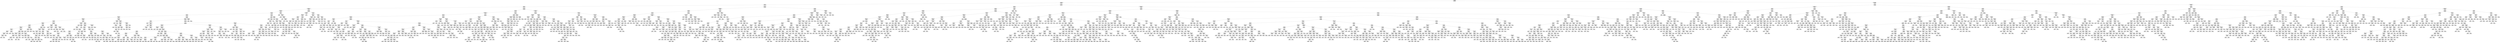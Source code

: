 digraph Tree {
node [shape=box, style="rounded", color="black", fontname=helvetica] ;
edge [fontname=helvetica] ;
0 [label="sqft <= 0.3\nmse = 153353.7\nsamples = 3061\nvalue = 1471.9"] ;
1 [label="ld_1.0 <= -0.1\nmse = 96082.7\nsamples = 2131\nvalue = 1323.5"] ;
0 -> 1 [labeldistance=2.5, labelangle=45, headlabel="True"] ;
2 [label="sqft <= -0.2\nmse = 52444.1\nsamples = 1129\nvalue = 1143.0"] ;
1 -> 2 ;
3 [label="sqft <= -0.7\nmse = 27557.0\nsamples = 804\nvalue = 1059.2"] ;
2 -> 3 ;
4 [label="number bedrooms <= -0.1\nmse = 18544.0\nsamples = 464\nvalue = 1003.8"] ;
3 -> 4 ;
5 [label="medianIncome <= 2.4\nmse = 16229.8\nsamples = 429\nvalue = 993.0"] ;
4 -> 5 ;
6 [label="pYouths <= 1.2\nmse = 15293.2\nsamples = 422\nvalue = 988.5"] ;
5 -> 6 ;
7 [label="sqft <= -1.1\nmse = 14500.8\nsamples = 387\nvalue = 998.9"] ;
6 -> 7 ;
8 [label="pSixtyPlus <= 0.7\nmse = 15414.3\nsamples = 141\nvalue = 967.0"] ;
7 -> 8 ;
9 [label="postdateint <= -0.1\nmse = 15108.3\nsamples = 126\nvalue = 981.3"] ;
8 -> 9 ;
10 [label="pk_2.0 <= 0.0\nmse = 14867.2\nsamples = 63\nvalue = 1015.4"] ;
9 -> 10 ;
11 [label="pTwenties <= 0.7\nmse = 7482.8\nsamples = 52\nvalue = 998.0"] ;
10 -> 11 ;
12 [label="ld_4.0 <= 1.5\nmse = 7917.8\nsamples = 29\nvalue = 1022.7"] ;
11 -> 12 ;
13 [label="postdateint <= -1.2\nmse = 6670.7\nsamples = 24\nvalue = 1001.8"] ;
12 -> 13 ;
14 [label="pTwenties <= 0.2\nmse = 2710.1\nsamples = 7\nvalue = 1039.1"] ;
13 -> 14 ;
15 [label="pk_3.0 <= 1.3\nmse = 1351.6\nsamples = 5\nvalue = 1018.8"] ;
14 -> 15 ;
16 [label="pTwenties <= -0.0\nmse = 418.0\nsamples = 3\nvalue = 973.0"] ;
15 -> 16 ;
17 [label="pTwenties <= -0.7\nmse = 43.6\nsamples = 2\nvalue = 984.3"] ;
16 -> 17 ;
18 [label="mse = 0.0\nsamples = 1\nvalue = 975.0"] ;
17 -> 18 ;
19 [label="mse = 0.0\nsamples = 1\nvalue = 989.0"] ;
17 -> 19 ;
20 [label="mse = 0.0\nsamples = 1\nvalue = 939.0"] ;
16 -> 20 ;
21 [label="mse = 0.0\nsamples = 2\nvalue = 1045.0"] ;
15 -> 21 ;
22 [label="pYouths <= 0.2\nmse = 672.2\nsamples = 2\nvalue = 1113.3"] ;
14 -> 22 ;
23 [label="mse = 0.0\nsamples = 1\nvalue = 1095.0"] ;
22 -> 23 ;
24 [label="mse = 0.0\nsamples = 1\nvalue = 1150.0"] ;
22 -> 24 ;
25 [label="postdateint <= -0.3\nmse = 7678.1\nsamples = 17\nvalue = 981.0"] ;
13 -> 25 ;
26 [label="sqft <= -1.3\nmse = 5386.6\nsamples = 10\nvalue = 941.6"] ;
25 -> 26 ;
27 [label="postdateint <= -0.3\nmse = 12174.0\nsamples = 4\nvalue = 996.0"] ;
26 -> 27 ;
28 [label="pFifties <= 0.8\nmse = 5338.9\nsamples = 3\nvalue = 1073.3"] ;
27 -> 28 ;
29 [label="pThirties <= 0.3\nmse = 756.2\nsamples = 2\nvalue = 1122.5"] ;
28 -> 29 ;
30 [label="mse = 0.0\nsamples = 1\nvalue = 1095.0"] ;
29 -> 30 ;
31 [label="mse = 0.0\nsamples = 1\nvalue = 1150.0"] ;
29 -> 31 ;
32 [label="mse = 0.0\nsamples = 1\nvalue = 975.0"] ;
28 -> 32 ;
33 [label="mse = 0.0\nsamples = 1\nvalue = 880.0"] ;
27 -> 33 ;
34 [label="pSixtyPlus <= -0.4\nmse = 342.1\nsamples = 6\nvalue = 916.8"] ;
26 -> 34 ;
35 [label="medianIncome <= -1.1\nmse = 110.2\nsamples = 3\nvalue = 929.3"] ;
34 -> 35 ;
36 [label="sqft <= -1.2\nmse = 16.0\nsamples = 2\nvalue = 923.0"] ;
35 -> 36 ;
37 [label="mse = 0.0\nsamples = 1\nvalue = 915.0"] ;
36 -> 37 ;
38 [label="mse = 0.0\nsamples = 1\nvalue = 925.0"] ;
36 -> 38 ;
39 [label="mse = 0.0\nsamples = 1\nvalue = 945.0"] ;
35 -> 39 ;
40 [label="mse = 0.0\nsamples = 3\nvalue = 895.0"] ;
34 -> 40 ;
41 [label="sqft <= -1.4\nmse = 4071.2\nsamples = 7\nvalue = 1051.1"] ;
25 -> 41 ;
42 [label="mse = 0.0\nsamples = 2\nvalue = 950.0"] ;
41 -> 42 ;
43 [label="pSixtyPlus <= 0.0\nmse = 1478.9\nsamples = 5\nvalue = 1080.0"] ;
41 -> 43 ;
44 [label="pYouths <= -0.0\nmse = 567.2\nsamples = 2\nvalue = 1108.8"] ;
43 -> 44 ;
45 [label="mse = 0.0\nsamples = 1\nvalue = 1150.0"] ;
44 -> 45 ;
46 [label="mse = 0.0\nsamples = 1\nvalue = 1095.0"] ;
44 -> 46 ;
47 [label="pFifties <= 0.7\nmse = 122.9\nsamples = 3\nvalue = 1041.7"] ;
43 -> 47 ;
48 [label="sqft <= -1.3\nmse = 132.2\nsamples = 2\nvalue = 1037.5"] ;
47 -> 48 ;
49 [label="mse = 0.0\nsamples = 1\nvalue = 1026.0"] ;
48 -> 49 ;
50 [label="mse = 0.0\nsamples = 1\nvalue = 1049.0"] ;
48 -> 50 ;
51 [label="mse = 0.0\nsamples = 1\nvalue = 1050.0"] ;
47 -> 51 ;
52 [label="postdateint <= -0.2\nmse = 5304.0\nsamples = 5\nvalue = 1096.8"] ;
12 -> 52 ;
53 [label="ty_2.0 <= 2.0\nmse = 3608.4\nsamples = 3\nvalue = 1127.8"] ;
52 -> 53 ;
54 [label="mse = 5676.8\nsamples = 2\nvalue = 1155.5"] ;
53 -> 54 ;
55 [label="mse = 0.0\nsamples = 1\nvalue = 1100.0"] ;
53 -> 55 ;
56 [label="pFifties <= -0.5\nmse = 470.2\nsamples = 2\nvalue = 1014.3"] ;
52 -> 56 ;
57 [label="mse = 0.0\nsamples = 1\nvalue = 999.0"] ;
56 -> 57 ;
58 [label="mse = 0.0\nsamples = 1\nvalue = 1045.0"] ;
56 -> 58 ;
59 [label="pk_7.0 <= 7.9\nmse = 4488.9\nsamples = 23\nvalue = 960.5"] ;
11 -> 59 ;
60 [label="sqft <= -1.4\nmse = 3471.7\nsamples = 22\nvalue = 954.6"] ;
59 -> 60 ;
61 [label="postdateint <= -0.2\nmse = 366.0\nsamples = 3\nvalue = 907.0"] ;
60 -> 61 ;
62 [label="postdateint <= -0.3\nmse = 6.2\nsamples = 2\nvalue = 897.5"] ;
61 -> 62 ;
63 [label="mse = 0.0\nsamples = 1\nvalue = 895.0"] ;
62 -> 63 ;
64 [label="mse = 0.0\nsamples = 1\nvalue = 900.0"] ;
62 -> 64 ;
65 [label="mse = 0.0\nsamples = 1\nvalue = 945.0"] ;
61 -> 65 ;
66 [label="postdateint <= -0.2\nmse = 3550.4\nsamples = 19\nvalue = 963.4"] ;
60 -> 66 ;
67 [label="sqft <= -1.2\nmse = 5602.9\nsamples = 11\nvalue = 988.2"] ;
66 -> 67 ;
68 [label="pk_3.0 <= 1.3\nmse = 4238.0\nsamples = 9\nvalue = 1014.6"] ;
67 -> 68 ;
69 [label="postdateint <= -0.3\nmse = 3087.6\nsamples = 8\nvalue = 1027.3"] ;
68 -> 69 ;
70 [label="pFifties <= -0.7\nmse = 1429.7\nsamples = 4\nvalue = 986.2"] ;
69 -> 70 ;
71 [label="postdateint <= -0.9\nmse = 738.9\nsamples = 3\nvalue = 1003.3"] ;
70 -> 71 ;
72 [label="mse = 100.0\nsamples = 2\nvalue = 985.0"] ;
71 -> 72 ;
73 [label="mse = 0.0\nsamples = 1\nvalue = 1040.0"] ;
71 -> 73 ;
74 [label="mse = 0.0\nsamples = 1\nvalue = 935.0"] ;
70 -> 74 ;
75 [label="sqft <= -1.2\nmse = 1983.4\nsamples = 4\nvalue = 1060.2"] ;
69 -> 75 ;
76 [label="pk_5.0 <= 1.5\nmse = 210.8\nsamples = 3\nvalue = 1081.5"] ;
75 -> 76 ;
77 [label="mse = 200.0\nsamples = 2\nvalue = 1077.0"] ;
76 -> 77 ;
78 [label="mse = 0.0\nsamples = 1\nvalue = 1095.0"] ;
76 -> 78 ;
79 [label="mse = 0.0\nsamples = 1\nvalue = 975.0"] ;
75 -> 79 ;
80 [label="mse = 0.0\nsamples = 1\nvalue = 900.0"] ;
68 -> 80 ;
81 [label="pForties <= -0.4\nmse = 50.0\nsamples = 2\nvalue = 900.0"] ;
67 -> 81 ;
82 [label="mse = 0.0\nsamples = 1\nvalue = 895.0"] ;
81 -> 82 ;
83 [label="mse = 0.0\nsamples = 1\nvalue = 910.0"] ;
81 -> 83 ;
84 [label="pForties <= -0.4\nmse = 544.5\nsamples = 8\nvalue = 940.4"] ;
66 -> 84 ;
85 [label="pYouths <= 0.1\nmse = 112.1\nsamples = 4\nvalue = 958.1"] ;
84 -> 85 ;
86 [label="postdateint <= -0.2\nmse = 5.6\nsamples = 2\nvalue = 971.7"] ;
85 -> 86 ;
87 [label="mse = 0.0\nsamples = 1\nvalue = 975.0"] ;
86 -> 87 ;
88 [label="mse = 0.0\nsamples = 1\nvalue = 970.0"] ;
86 -> 88 ;
89 [label="mse = 0.0\nsamples = 2\nvalue = 950.0"] ;
85 -> 89 ;
90 [label="mse = 138.9\nsamples = 4\nvalue = 916.7"] ;
84 -> 90 ;
91 [label="mse = 0.0\nsamples = 1\nvalue = 1150.0"] ;
59 -> 91 ;
92 [label="pSixtyPlus <= -0.1\nmse = 43403.8\nsamples = 11\nvalue = 1105.9"] ;
10 -> 92 ;
93 [label="pForties <= -0.5\nmse = 4804.0\nsamples = 3\nvalue = 881.0"] ;
92 -> 93 ;
94 [label="mse = 0.0\nsamples = 1\nvalue = 745.0"] ;
93 -> 94 ;
95 [label="medianIncome <= -0.5\nmse = 225.0\nsamples = 2\nvalue = 915.0"] ;
93 -> 95 ;
96 [label="mse = 0.0\nsamples = 1\nvalue = 900.0"] ;
95 -> 96 ;
97 [label="mse = 0.0\nsamples = 1\nvalue = 930.0"] ;
95 -> 97 ;
98 [label="sqft <= -1.3\nmse = 27496.7\nsamples = 8\nvalue = 1208.2"] ;
92 -> 98 ;
99 [label="ty_1.0 <= -0.8\nmse = 14483.7\nsamples = 5\nvalue = 1106.4"] ;
98 -> 99 ;
100 [label="mse = 0.0\nsamples = 1\nvalue = 840.0"] ;
99 -> 100 ;
101 [label="pYouths <= -1.2\nmse = 3095.1\nsamples = 4\nvalue = 1150.8"] ;
99 -> 101 ;
102 [label="mse = 2334.0\nsamples = 3\nvalue = 1166.0"] ;
101 -> 102 ;
103 [label="mse = 0.0\nsamples = 1\nvalue = 1075.0"] ;
101 -> 103 ;
104 [label="postdateint <= -0.7\nmse = 442.2\nsamples = 3\nvalue = 1386.2"] ;
98 -> 104 ;
105 [label="mse = 0.0\nsamples = 1\nvalue = 1400.0"] ;
104 -> 105 ;
106 [label="postdateint <= -0.2\nmse = 506.2\nsamples = 2\nvalue = 1372.5"] ;
104 -> 106 ;
107 [label="mse = 0.0\nsamples = 1\nvalue = 1350.0"] ;
106 -> 107 ;
108 [label="mse = 0.0\nsamples = 1\nvalue = 1395.0"] ;
106 -> 108 ;
109 [label="ty_1.0 <= -0.8\nmse = 12918.1\nsamples = 63\nvalue = 946.1"] ;
9 -> 109 ;
110 [label="medianIncome <= -0.7\nmse = 6960.0\nsamples = 4\nvalue = 770.0"] ;
109 -> 110 ;
111 [label="mse = 0.0\nsamples = 1\nvalue = 920.0"] ;
110 -> 111 ;
112 [label="sqft <= -1.5\nmse = 1668.8\nsamples = 3\nvalue = 732.5"] ;
110 -> 112 ;
113 [label="pFifties <= 0.0\nmse = 200.0\nsamples = 2\nvalue = 710.0"] ;
112 -> 113 ;
114 [label="mse = 0.0\nsamples = 1\nvalue = 730.0"] ;
113 -> 114 ;
115 [label="mse = 0.0\nsamples = 1\nvalue = 700.0"] ;
113 -> 115 ;
116 [label="mse = 0.0\nsamples = 1\nvalue = 800.0"] ;
112 -> 116 ;
117 [label="pk_2.0 <= 0.0\nmse = 11447.5\nsamples = 59\nvalue = 955.8"] ;
109 -> 117 ;
118 [label="postdateint <= 0.8\nmse = 9238.6\nsamples = 57\nvalue = 945.2"] ;
117 -> 118 ;
119 [label="pYouths <= 0.4\nmse = 7931.5\nsamples = 34\nvalue = 914.6"] ;
118 -> 119 ;
120 [label="pFifties <= 0.0\nmse = 7634.5\nsamples = 25\nvalue = 897.5"] ;
119 -> 120 ;
121 [label="pk_5.0 <= 1.5\nmse = 6454.4\nsamples = 24\nvalue = 906.1"] ;
120 -> 121 ;
122 [label="postdateint <= -0.1\nmse = 2672.9\nsamples = 15\nvalue = 941.0"] ;
121 -> 122 ;
123 [label="pSixtyPlus <= -0.4\nmse = 3813.6\nsamples = 2\nvalue = 1016.3"] ;
122 -> 123 ;
124 [label="mse = 0.0\nsamples = 1\nvalue = 929.0"] ;
123 -> 124 ;
125 [label="mse = 0.0\nsamples = 1\nvalue = 1060.0"] ;
123 -> 125 ;
126 [label="sqft <= -1.2\nmse = 1637.0\nsamples = 13\nvalue = 930.7"] ;
122 -> 126 ;
127 [label="postdateint <= -0.1\nmse = 947.4\nsamples = 11\nvalue = 919.3"] ;
126 -> 127 ;
128 [label="sqft <= -1.3\nmse = 1089.0\nsamples = 2\nvalue = 962.0"] ;
127 -> 128 ;
129 [label="mse = 0.0\nsamples = 1\nvalue = 929.0"] ;
128 -> 129 ;
130 [label="mse = 0.0\nsamples = 1\nvalue = 995.0"] ;
128 -> 130 ;
131 [label="pThirties <= 0.6\nmse = 238.3\nsamples = 9\nvalue = 907.1"] ;
127 -> 131 ;
132 [label="mse = 216.0\nsamples = 8\nvalue = 904.2"] ;
131 -> 132 ;
133 [label="mse = 0.0\nsamples = 1\nvalue = 925.0"] ;
131 -> 133 ;
134 [label="pTwenties <= 1.0\nmse = 1552.7\nsamples = 2\nvalue = 981.8"] ;
126 -> 134 ;
135 [label="mse = 0.0\nsamples = 1\nvalue = 1050.0"] ;
134 -> 135 ;
136 [label="mse = 0.0\nsamples = 1\nvalue = 959.0"] ;
134 -> 136 ;
137 [label="pSixtyPlus <= -1.0\nmse = 7356.0\nsamples = 9\nvalue = 848.0"] ;
121 -> 137 ;
138 [label="ld_4.0 <= 1.5\nmse = 5941.4\nsamples = 4\nvalue = 819.4"] ;
137 -> 138 ;
139 [label="medianIncome <= -1.1\nmse = 1350.0\nsamples = 2\nvalue = 755.0"] ;
138 -> 139 ;
140 [label="mse = 0.0\nsamples = 1\nvalue = 800.0"] ;
139 -> 140 ;
141 [label="mse = 0.0\nsamples = 1\nvalue = 725.0"] ;
139 -> 141 ;
142 [label="mse = 0.0\nsamples = 2\nvalue = 900.0"] ;
138 -> 142 ;
143 [label="postdateint <= 0.8\nmse = 6420.1\nsamples = 5\nvalue = 890.8"] ;
137 -> 143 ;
144 [label="sqft <= -1.5\nmse = 2944.0\nsamples = 4\nvalue = 919.0"] ;
143 -> 144 ;
145 [label="mse = 0.0\nsamples = 1\nvalue = 825.0"] ;
144 -> 145 ;
146 [label="pForties <= -0.1\nmse = 918.8\nsamples = 3\nvalue = 942.5"] ;
144 -> 146 ;
147 [label="mse = 0.0\nsamples = 2\nvalue = 925.0"] ;
146 -> 147 ;
148 [label="mse = 0.0\nsamples = 1\nvalue = 995.0"] ;
146 -> 148 ;
149 [label="mse = 0.0\nsamples = 1\nvalue = 750.0"] ;
143 -> 149 ;
150 [label="mse = 0.0\nsamples = 1\nvalue = 725.0"] ;
120 -> 150 ;
151 [label="pThirties <= 0.2\nmse = 4883.1\nsamples = 9\nvalue = 969.9"] ;
119 -> 151 ;
152 [label="pThirties <= -0.5\nmse = 2629.0\nsamples = 8\nvalue = 991.9"] ;
151 -> 152 ;
153 [label="postdateint <= -0.1\nmse = 776.6\nsamples = 3\nvalue = 961.4"] ;
152 -> 153 ;
154 [label="mse = 0.0\nsamples = 1\nvalue = 929.0"] ;
153 -> 154 ;
155 [label="ld_3.0 <= 0.3\nmse = 128.0\nsamples = 2\nvalue = 983.0"] ;
153 -> 155 ;
156 [label="mse = 0.0\nsamples = 1\nvalue = 999.0"] ;
155 -> 156 ;
157 [label="mse = 0.0\nsamples = 1\nvalue = 975.0"] ;
155 -> 157 ;
158 [label="sqft <= -1.3\nmse = 2750.6\nsamples = 5\nvalue = 1017.3"] ;
152 -> 158 ;
159 [label="mse = 0.0\nsamples = 2\nvalue = 1050.0"] ;
158 -> 159 ;
160 [label="postdateint <= 0.3\nmse = 3366.9\nsamples = 3\nvalue = 984.7"] ;
158 -> 160 ;
161 [label="mse = 0.0\nsamples = 1\nvalue = 909.0"] ;
160 -> 161 ;
162 [label="pThirties <= -0.1\nmse = 756.2\nsamples = 2\nvalue = 1022.5"] ;
160 -> 162 ;
163 [label="mse = 0.0\nsamples = 1\nvalue = 995.0"] ;
162 -> 163 ;
164 [label="mse = 0.0\nsamples = 1\nvalue = 1050.0"] ;
162 -> 164 ;
165 [label="mse = 0.0\nsamples = 1\nvalue = 849.0"] ;
151 -> 165 ;
166 [label="sqft <= -1.1\nmse = 7107.7\nsamples = 23\nvalue = 997.8"] ;
118 -> 166 ;
167 [label="pYouths <= -1.0\nmse = 4674.6\nsamples = 22\nvalue = 984.3"] ;
166 -> 167 ;
168 [label="ld_4.0 <= 1.5\nmse = 4687.4\nsamples = 10\nvalue = 954.6"] ;
167 -> 168 ;
169 [label="postdateint <= 0.9\nmse = 2036.2\nsamples = 7\nvalue = 927.5"] ;
168 -> 169 ;
170 [label="sqft <= -1.6\nmse = 1600.0\nsamples = 2\nvalue = 865.0"] ;
169 -> 170 ;
171 [label="mse = 0.0\nsamples = 1\nvalue = 905.0"] ;
170 -> 171 ;
172 [label="mse = 0.0\nsamples = 1\nvalue = 825.0"] ;
170 -> 172 ;
173 [label="postdateint <= 1.4\nmse = 924.6\nsamples = 5\nvalue = 943.1"] ;
169 -> 173 ;
174 [label="sqft <= -1.2\nmse = 800.0\nsamples = 2\nvalue = 975.0"] ;
173 -> 174 ;
175 [label="mse = 0.0\nsamples = 1\nvalue = 935.0"] ;
174 -> 175 ;
176 [label="mse = 0.0\nsamples = 1\nvalue = 995.0"] ;
174 -> 176 ;
177 [label="sqft <= -1.2\nmse = 24.0\nsamples = 3\nvalue = 924.0"] ;
173 -> 177 ;
178 [label="mse = 0.0\nsamples = 1\nvalue = 930.0"] ;
177 -> 178 ;
179 [label="pk_5.0 <= 1.5\nmse = 18.8\nsamples = 2\nvalue = 922.5"] ;
177 -> 179 ;
180 [label="mse = 0.0\nsamples = 1\nvalue = 930.0"] ;
179 -> 180 ;
181 [label="mse = 0.0\nsamples = 1\nvalue = 920.0"] ;
179 -> 181 ;
182 [label="sqft <= -1.5\nmse = 4868.8\nsamples = 3\nvalue = 1022.5"] ;
168 -> 182 ;
183 [label="mse = 0.0\nsamples = 1\nvalue = 905.0"] ;
182 -> 183 ;
184 [label="pk_4.0 <= 0.4\nmse = 355.6\nsamples = 2\nvalue = 1061.7"] ;
182 -> 184 ;
185 [label="mse = 0.0\nsamples = 1\nvalue = 1035.0"] ;
184 -> 185 ;
186 [label="mse = 0.0\nsamples = 1\nvalue = 1075.0"] ;
184 -> 186 ;
187 [label="postdateint <= 1.9\nmse = 3217.1\nsamples = 12\nvalue = 1010.3"] ;
167 -> 187 ;
188 [label="pThirties <= -0.8\nmse = 2217.8\nsamples = 9\nvalue = 1022.7"] ;
187 -> 188 ;
189 [label="mse = 0.0\nsamples = 1\nvalue = 1100.0"] ;
188 -> 189 ;
190 [label="medianIncome <= -1.2\nmse = 1863.0\nsamples = 8\nvalue = 1016.2"] ;
188 -> 190 ;
191 [label="sqft <= -1.4\nmse = 1679.7\nsamples = 3\nvalue = 1043.8"] ;
190 -> 191 ;
192 [label="mse = 2222.2\nsamples = 2\nvalue = 1041.7"] ;
191 -> 192 ;
193 [label="mse = 0.0\nsamples = 1\nvalue = 1050.0"] ;
191 -> 193 ;
194 [label="postdateint <= 1.3\nmse = 1387.5\nsamples = 5\nvalue = 1002.5"] ;
190 -> 194 ;
195 [label="sqft <= -1.3\nmse = 625.0\nsamples = 4\nvalue = 1020.0"] ;
194 -> 195 ;
196 [label="mse = 0.0\nsamples = 1\nvalue = 995.0"] ;
195 -> 196 ;
197 [label="mse = 468.8\nsamples = 3\nvalue = 1032.5"] ;
195 -> 197 ;
198 [label="mse = 0.0\nsamples = 1\nvalue = 950.0"] ;
194 -> 198 ;
199 [label="sqft <= -1.4\nmse = 4005.6\nsamples = 3\nvalue = 956.7"] ;
187 -> 199 ;
200 [label="mse = 0.0\nsamples = 1\nvalue = 1045.0"] ;
199 -> 200 ;
201 [label="pk_5.0 <= 1.5\nmse = 156.2\nsamples = 2\nvalue = 912.5"] ;
199 -> 201 ;
202 [label="mse = 0.0\nsamples = 1\nvalue = 925.0"] ;
201 -> 202 ;
203 [label="mse = 0.0\nsamples = 1\nvalue = 900.0"] ;
201 -> 203 ;
204 [label="mse = 0.0\nsamples = 1\nvalue = 1200.0"] ;
166 -> 204 ;
205 [label="medianIncome <= 0.2\nmse = 3942.2\nsamples = 2\nvalue = 1186.2"] ;
117 -> 205 ;
206 [label="mse = 0.0\nsamples = 1\nvalue = 1295.0"] ;
205 -> 206 ;
207 [label="mse = 0.0\nsamples = 1\nvalue = 1150.0"] ;
205 -> 207 ;
208 [label="pSixtyPlus <= 0.8\nmse = 4592.2\nsamples = 15\nvalue = 859.4"] ;
8 -> 208 ;
209 [label="postdateint <= 0.8\nmse = 5000.0\nsamples = 2\nvalue = 700.0"] ;
208 -> 209 ;
210 [label="mse = 0.0\nsamples = 1\nvalue = 800.0"] ;
209 -> 210 ;
211 [label="mse = 0.0\nsamples = 1\nvalue = 650.0"] ;
209 -> 211 ;
212 [label="postdateint <= 0.8\nmse = 793.3\nsamples = 13\nvalue = 880.2"] ;
208 -> 212 ;
213 [label="postdateint <= -0.8\nmse = 581.3\nsamples = 8\nvalue = 893.8"] ;
212 -> 213 ;
214 [label="postdateint <= -1.3\nmse = 430.2\nsamples = 2\nvalue = 869.7"] ;
213 -> 214 ;
215 [label="mse = 0.0\nsamples = 1\nvalue = 899.0"] ;
214 -> 215 ;
216 [label="mse = 0.0\nsamples = 1\nvalue = 855.0"] ;
214 -> 216 ;
217 [label="sqft <= -1.1\nmse = 400.0\nsamples = 6\nvalue = 901.0"] ;
213 -> 217 ;
218 [label="pFifties <= 0.9\nmse = 201.6\nsamples = 4\nvalue = 894.7"] ;
217 -> 218 ;
219 [label="pk_4.0 <= 0.4\nmse = 51.8\nsamples = 3\nvalue = 886.6"] ;
218 -> 219 ;
220 [label="mse = 0.0\nsamples = 1\nvalue = 895.0"] ;
219 -> 220 ;
221 [label="pTwenties <= -0.8\nmse = 8.0\nsamples = 2\nvalue = 881.0"] ;
219 -> 221 ;
222 [label="mse = 0.0\nsamples = 1\nvalue = 885.0"] ;
221 -> 222 ;
223 [label="mse = 0.0\nsamples = 1\nvalue = 879.0"] ;
221 -> 223 ;
224 [label="mse = 0.0\nsamples = 1\nvalue = 915.0"] ;
218 -> 224 ;
225 [label="pYouths <= 0.4\nmse = 555.6\nsamples = 2\nvalue = 915.7"] ;
217 -> 225 ;
226 [label="mse = 0.0\nsamples = 1\nvalue = 949.0"] ;
225 -> 226 ;
227 [label="mse = 0.0\nsamples = 1\nvalue = 899.0"] ;
225 -> 227 ;
228 [label="postdateint <= 2.0\nmse = 516.2\nsamples = 5\nvalue = 862.5"] ;
212 -> 228 ;
229 [label="pThirties <= -0.4\nmse = 315.2\nsamples = 4\nvalue = 854.4"] ;
228 -> 229 ;
230 [label="pFifties <= 0.5\nmse = 96.0\nsamples = 2\nvalue = 842.0"] ;
229 -> 230 ;
231 [label="mse = 0.0\nsamples = 1\nvalue = 850.0"] ;
230 -> 231 ;
232 [label="mse = 0.0\nsamples = 1\nvalue = 830.0"] ;
230 -> 232 ;
233 [label="mse = 0.0\nsamples = 2\nvalue = 875.0"] ;
229 -> 233 ;
234 [label="mse = 0.0\nsamples = 1\nvalue = 895.0"] ;
228 -> 234 ;
235 [label="ty_4.0 <= 1.7\nmse = 13035.0\nsamples = 246\nvalue = 1017.5"] ;
7 -> 235 ;
236 [label="pThirties <= -1.7\nmse = 11608.7\nsamples = 243\nvalue = 1014.9"] ;
235 -> 236 ;
237 [label="sqft <= -1.0\nmse = 984.0\nsamples = 6\nvalue = 862.2"] ;
236 -> 237 ;
238 [label="mse = 0.0\nsamples = 1\nvalue = 925.0"] ;
237 -> 238 ;
239 [label="medianIncome <= -0.2\nmse = 552.7\nsamples = 5\nvalue = 854.4"] ;
237 -> 239 ;
240 [label="mse = 0.0\nsamples = 1\nvalue = 825.0"] ;
239 -> 240 ;
241 [label="postdateint <= -0.7\nmse = 353.5\nsamples = 4\nvalue = 864.2"] ;
239 -> 241 ;
242 [label="postdateint <= -1.3\nmse = 5.6\nsamples = 2\nvalue = 846.7"] ;
241 -> 242 ;
243 [label="mse = 0.0\nsamples = 1\nvalue = 850.0"] ;
242 -> 243 ;
244 [label="mse = 0.0\nsamples = 1\nvalue = 845.0"] ;
242 -> 244 ;
245 [label="postdateint <= 0.3\nmse = 88.9\nsamples = 2\nvalue = 881.7"] ;
241 -> 245 ;
246 [label="mse = 0.0\nsamples = 1\nvalue = 895.0"] ;
245 -> 246 ;
247 [label="mse = 0.0\nsamples = 1\nvalue = 875.0"] ;
245 -> 247 ;
248 [label="pYouths <= 0.7\nmse = 11285.6\nsamples = 237\nvalue = 1018.6"] ;
236 -> 248 ;
249 [label="sqft <= -0.7\nmse = 11522.0\nsamples = 199\nvalue = 1028.6"] ;
248 -> 249 ;
250 [label="pTwenties <= -1.3\nmse = 10923.1\nsamples = 172\nvalue = 1017.7"] ;
249 -> 250 ;
251 [label="postdateint <= -1.3\nmse = 2400.0\nsamples = 2\nvalue = 1190.0"] ;
250 -> 251 ;
252 [label="mse = 0.0\nsamples = 1\nvalue = 1150.0"] ;
251 -> 252 ;
253 [label="mse = 0.0\nsamples = 1\nvalue = 1250.0"] ;
251 -> 253 ;
254 [label="postdateint <= -0.3\nmse = 10504.9\nsamples = 170\nvalue = 1014.3"] ;
250 -> 254 ;
255 [label="pk_7.0 <= 7.9\nmse = 6689.1\nsamples = 47\nvalue = 983.3"] ;
254 -> 255 ;
256 [label="pk_3.0 <= 1.3\nmse = 3583.3\nsamples = 46\nvalue = 976.5"] ;
255 -> 256 ;
257 [label="pForties <= 0.1\nmse = 3189.4\nsamples = 41\nvalue = 966.4"] ;
256 -> 257 ;
258 [label="pThirties <= -0.5\nmse = 4013.7\nsamples = 24\nvalue = 979.8"] ;
257 -> 258 ;
259 [label="mse = 0.0\nsamples = 1\nvalue = 1195.0"] ;
258 -> 259 ;
260 [label="medianIncome <= -0.9\nmse = 2647.4\nsamples = 23\nvalue = 973.1"] ;
258 -> 260 ;
261 [label="postdateint <= -0.8\nmse = 8200.0\nsamples = 3\nvalue = 920.0"] ;
260 -> 261 ;
262 [label="mse = 2222.2\nsamples = 2\nvalue = 966.7"] ;
261 -> 262 ;
263 [label="mse = 0.0\nsamples = 1\nvalue = 780.0"] ;
261 -> 263 ;
264 [label="ty_2.0 <= 2.0\nmse = 1393.3\nsamples = 20\nvalue = 980.7"] ;
260 -> 264 ;
265 [label="mse = 898.4\nsamples = 19\nvalue = 976.3"] ;
264 -> 265 ;
266 [label="mse = 0.0\nsamples = 1\nvalue = 1100.0"] ;
264 -> 266 ;
267 [label="pFifties <= 1.0\nmse = 1690.8\nsamples = 17\nvalue = 950.0"] ;
257 -> 267 ;
268 [label="ld_3.0 <= 0.3\nmse = 1562.8\nsamples = 13\nvalue = 940.9"] ;
267 -> 268 ;
269 [label="mse = 0.0\nsamples = 1\nvalue = 1025.0"] ;
268 -> 269 ;
270 [label="ty_2.0 <= 2.0\nmse = 1284.5\nsamples = 12\nvalue = 936.9"] ;
268 -> 270 ;
271 [label="mse = 1038.2\nsamples = 11\nvalue = 940.8"] ;
270 -> 271 ;
272 [label="mse = 0.0\nsamples = 1\nvalue = 860.0"] ;
270 -> 272 ;
273 [label="sqft <= -0.8\nmse = 306.2\nsamples = 4\nvalue = 989.8"] ;
267 -> 273 ;
274 [label="pForties <= 0.3\nmse = 8.0\nsamples = 2\nvalue = 1003.0"] ;
273 -> 274 ;
275 [label="mse = 0.0\nsamples = 1\nvalue = 999.0"] ;
274 -> 275 ;
276 [label="mse = 0.0\nsamples = 1\nvalue = 1005.0"] ;
274 -> 276 ;
277 [label="postdateint <= -1.2\nmse = 100.0\nsamples = 2\nvalue = 970.0"] ;
273 -> 277 ;
278 [label="mse = 0.0\nsamples = 1\nvalue = 960.0"] ;
277 -> 278 ;
279 [label="mse = 0.0\nsamples = 1\nvalue = 980.0"] ;
277 -> 279 ;
280 [label="postdateint <= -1.3\nmse = 987.7\nsamples = 5\nvalue = 1043.9"] ;
256 -> 280 ;
281 [label="postdateint <= -1.4\nmse = 413.9\nsamples = 3\nvalue = 1026.7"] ;
280 -> 281 ;
282 [label="mse = 0.0\nsamples = 1\nvalue = 1055.0"] ;
281 -> 282 ;
283 [label="pSixtyPlus <= 0.9\nmse = 18.8\nsamples = 2\nvalue = 1012.5"] ;
281 -> 283 ;
284 [label="mse = 0.0\nsamples = 1\nvalue = 1020.0"] ;
283 -> 284 ;
285 [label="mse = 0.0\nsamples = 1\nvalue = 1010.0"] ;
283 -> 285 ;
286 [label="pThirties <= -0.3\nmse = 355.6\nsamples = 2\nvalue = 1078.3"] ;
280 -> 286 ;
287 [label="mse = 0.0\nsamples = 1\nvalue = 1065.0"] ;
286 -> 287 ;
288 [label="mse = 0.0\nsamples = 1\nvalue = 1105.0"] ;
286 -> 288 ;
289 [label="mse = 0.0\nsamples = 1\nvalue = 1450.0"] ;
255 -> 289 ;
290 [label="postdateint <= -0.3\nmse = 11423.9\nsamples = 123\nvalue = 1025.8"] ;
254 -> 290 ;
291 [label="sqft <= -1.0\nmse = 7036.8\nsamples = 3\nvalue = 1194.2"] ;
290 -> 291 ;
292 [label="mse = 0.0\nsamples = 1\nvalue = 1295.0"] ;
291 -> 292 ;
293 [label="pForties <= -0.4\nmse = 2929.7\nsamples = 2\nvalue = 1143.8"] ;
291 -> 293 ;
294 [label="mse = 0.0\nsamples = 1\nvalue = 1050.0"] ;
293 -> 294 ;
295 [label="mse = 0.0\nsamples = 1\nvalue = 1175.0"] ;
293 -> 295 ;
296 [label="pk_4.0 <= 0.4\nmse = 10612.4\nsamples = 120\nvalue = 1020.3"] ;
290 -> 296 ;
297 [label="pForties <= 0.3\nmse = 7813.8\nsamples = 43\nvalue = 985.9"] ;
296 -> 297 ;
298 [label="pThirties <= 0.3\nmse = 5717.9\nsamples = 32\nvalue = 956.2"] ;
297 -> 298 ;
299 [label="ld_3.0 <= 0.3\nmse = 5676.2\nsamples = 24\nvalue = 940.0"] ;
298 -> 299 ;
300 [label="postdateint <= 1.8\nmse = 2104.0\nsamples = 4\nvalue = 1024.0"] ;
299 -> 300 ;
301 [label="mse = 1054.7\nsamples = 3\nvalue = 1006.2"] ;
300 -> 301 ;
302 [label="mse = 0.0\nsamples = 1\nvalue = 1095.0"] ;
300 -> 302 ;
303 [label="postdateint <= -0.1\nmse = 5034.6\nsamples = 20\nvalue = 928.0"] ;
299 -> 303 ;
304 [label="mse = 0.0\nsamples = 1\nvalue = 850.0"] ;
303 -> 304 ;
305 [label="mse = 4797.9\nsamples = 19\nvalue = 938.1"] ;
303 -> 305 ;
306 [label="postdateint <= 0.3\nmse = 2087.5\nsamples = 8\nvalue = 1010.0"] ;
298 -> 306 ;
307 [label="sqft <= -1.1\nmse = 3454.7\nsamples = 3\nvalue = 1051.2"] ;
306 -> 307 ;
308 [label="mse = 0.0\nsamples = 1\nvalue = 950.0"] ;
307 -> 308 ;
309 [label="mse = 50.0\nsamples = 2\nvalue = 1085.0"] ;
307 -> 309 ;
310 [label="sqft <= -0.9\nmse = 127.7\nsamples = 5\nvalue = 989.4"] ;
306 -> 310 ;
311 [label="mse = 6.0\nsamples = 4\nvalue = 998.0"] ;
310 -> 311 ;
312 [label="mse = 0.0\nsamples = 1\nvalue = 975.0"] ;
310 -> 312 ;
313 [label="sqft <= -0.8\nmse = 3908.7\nsamples = 11\nvalue = 1071.9"] ;
297 -> 313 ;
314 [label="postdateint <= -0.1\nmse = 729.0\nsamples = 8\nvalue = 1036.9"] ;
313 -> 314 ;
315 [label="pSixtyPlus <= 0.3\nmse = 156.2\nsamples = 2\nvalue = 987.5"] ;
314 -> 315 ;
316 [label="mse = 0.0\nsamples = 1\nvalue = 975.0"] ;
315 -> 316 ;
317 [label="mse = 0.0\nsamples = 1\nvalue = 1000.0"] ;
315 -> 317 ;
318 [label="pk_2.0 <= 0.0\nmse = 308.3\nsamples = 6\nvalue = 1045.9"] ;
314 -> 318 ;
319 [label="mse = 74.0\nsamples = 5\nvalue = 1041.0"] ;
318 -> 319 ;
320 [label="mse = 0.0\nsamples = 1\nvalue = 1095.0"] ;
318 -> 320 ;
321 [label="medianIncome <= -0.0\nmse = 696.0\nsamples = 3\nvalue = 1163.0"] ;
313 -> 321 ;
322 [label="mse = 0.0\nsamples = 1\nvalue = 1195.0"] ;
321 -> 322 ;
323 [label="postdateint <= 0.4\nmse = 22.2\nsamples = 2\nvalue = 1141.7"] ;
321 -> 323 ;
324 [label="mse = 0.0\nsamples = 1\nvalue = 1145.0"] ;
323 -> 324 ;
325 [label="mse = 0.0\nsamples = 1\nvalue = 1135.0"] ;
323 -> 325 ;
326 [label="ty_2.0 <= 2.0\nmse = 11160.0\nsamples = 77\nvalue = 1041.4"] ;
296 -> 326 ;
327 [label="postdateint <= 0.9\nmse = 8966.6\nsamples = 66\nvalue = 1024.4"] ;
326 -> 327 ;
328 [label="pForties <= -0.8\nmse = 7150.7\nsamples = 49\nvalue = 1040.5"] ;
327 -> 328 ;
329 [label="mse = 0.0\nsamples = 1\nvalue = 1299.0"] ;
328 -> 329 ;
330 [label="postdateint <= -0.2\nmse = 6320.9\nsamples = 48\nvalue = 1037.0"] ;
328 -> 330 ;
331 [label="mse = 6381.7\nsamples = 21\nvalue = 1000.8"] ;
330 -> 331 ;
332 [label="mse = 4133.8\nsamples = 27\nvalue = 1068.5"] ;
330 -> 332 ;
333 [label="pTwenties <= -0.8\nmse = 11286.5\nsamples = 17\nvalue = 974.6"] ;
327 -> 333 ;
334 [label="pTwenties <= -1.0\nmse = 3037.7\nsamples = 5\nvalue = 891.1"] ;
333 -> 334 ;
335 [label="mse = 0.0\nsamples = 1\nvalue = 945.0"] ;
334 -> 335 ;
336 [label="mse = 2378.5\nsamples = 4\nvalue = 864.2"] ;
334 -> 336 ;
337 [label="postdateint <= 0.9\nmse = 9540.2\nsamples = 12\nvalue = 1024.7"] ;
333 -> 337 ;
338 [label="mse = 0.0\nsamples = 1\nvalue = 785.0"] ;
337 -> 338 ;
339 [label="mse = 5823.3\nsamples = 11\nvalue = 1041.9"] ;
337 -> 339 ;
340 [label="pTwenties <= 1.0\nmse = 11959.0\nsamples = 11\nvalue = 1145.6"] ;
326 -> 340 ;
341 [label="ld_3.0 <= 0.3\nmse = 7413.6\nsamples = 6\nvalue = 1219.4"] ;
340 -> 341 ;
342 [label="mse = 0.0\nsamples = 1\nvalue = 1350.0"] ;
341 -> 342 ;
343 [label="postdateint <= 0.7\nmse = 3270.4\nsamples = 5\nvalue = 1182.1"] ;
341 -> 343 ;
344 [label="mse = 420.1\nsamples = 4\nvalue = 1204.2"] ;
343 -> 344 ;
345 [label="mse = 0.0\nsamples = 1\nvalue = 1050.0"] ;
343 -> 345 ;
346 [label="postdateint <= 0.8\nmse = 1788.8\nsamples = 5\nvalue = 1050.7"] ;
340 -> 346 ;
347 [label="sqft <= -1.0\nmse = 2003.5\nsamples = 4\nvalue = 1054.2"] ;
346 -> 347 ;
348 [label="mse = 0.0\nsamples = 1\nvalue = 1095.0"] ;
347 -> 348 ;
349 [label="mse = 2004.0\nsamples = 3\nvalue = 1046.0"] ;
347 -> 349 ;
350 [label="mse = 0.0\nsamples = 1\nvalue = 1030.0"] ;
346 -> 350 ;
351 [label="postdateint <= -0.2\nmse = 10339.2\nsamples = 27\nvalue = 1091.4"] ;
249 -> 351 ;
352 [label="pk_2.0 <= 0.0\nmse = 9965.6\nsamples = 17\nvalue = 1128.7"] ;
351 -> 352 ;
353 [label="medianIncome <= -0.3\nmse = 9303.0\nsamples = 15\nvalue = 1111.1"] ;
352 -> 353 ;
354 [label="medianIncome <= -0.9\nmse = 7315.9\nsamples = 10\nvalue = 1138.4"] ;
353 -> 354 ;
355 [label="mse = 0.0\nsamples = 1\nvalue = 910.0"] ;
354 -> 355 ;
356 [label="sqft <= -0.7\nmse = 4662.7\nsamples = 9\nvalue = 1151.1"] ;
354 -> 356 ;
357 [label="pForties <= 0.0\nmse = 1752.6\nsamples = 8\nvalue = 1164.4"] ;
356 -> 357 ;
358 [label="medianIncome <= -0.6\nmse = 993.8\nsamples = 3\nvalue = 1197.5"] ;
357 -> 358 ;
359 [label="mse = 1875.0\nsamples = 2\nvalue = 1190.0"] ;
358 -> 359 ;
360 [label="mse = 0.0\nsamples = 1\nvalue = 1205.0"] ;
358 -> 360 ;
361 [label="pYouths <= 0.3\nmse = 588.9\nsamples = 5\nvalue = 1135.0"] ;
357 -> 361 ;
362 [label="mse = 0.0\nsamples = 1\nvalue = 1095.0"] ;
361 -> 362 ;
363 [label="postdateint <= -1.4\nmse = 437.5\nsamples = 4\nvalue = 1140.0"] ;
361 -> 363 ;
364 [label="mse = 0.0\nsamples = 1\nvalue = 1110.0"] ;
363 -> 364 ;
365 [label="mse = 183.3\nsamples = 3\nvalue = 1150.0"] ;
363 -> 365 ;
366 [label="mse = 0.0\nsamples = 1\nvalue = 925.0"] ;
356 -> 366 ;
367 [label="postdateint <= -0.2\nmse = 5731.9\nsamples = 5\nvalue = 1024.5"] ;
353 -> 367 ;
368 [label="postdateint <= -1.3\nmse = 731.2\nsamples = 3\nvalue = 1063.2"] ;
367 -> 368 ;
369 [label="mse = 0.0\nsamples = 1\nvalue = 1110.0"] ;
368 -> 369 ;
370 [label="pForties <= 0.5\nmse = 3.6\nsamples = 2\nvalue = 1047.7"] ;
368 -> 370 ;
371 [label="mse = 0.0\nsamples = 1\nvalue = 1049.0"] ;
370 -> 371 ;
372 [label="mse = 0.0\nsamples = 1\nvalue = 1045.0"] ;
370 -> 372 ;
373 [label="pYouths <= 0.2\nmse = 6724.0\nsamples = 2\nvalue = 947.0"] ;
367 -> 373 ;
374 [label="mse = 0.0\nsamples = 1\nvalue = 1029.0"] ;
373 -> 374 ;
375 [label="mse = 0.0\nsamples = 1\nvalue = 865.0"] ;
373 -> 375 ;
376 [label="postdateint <= -0.3\nmse = 1.0\nsamples = 2\nvalue = 1239.0"] ;
352 -> 376 ;
377 [label="mse = 0.0\nsamples = 1\nvalue = 1240.0"] ;
376 -> 377 ;
378 [label="mse = 0.0\nsamples = 1\nvalue = 1238.0"] ;
376 -> 378 ;
379 [label="pForties <= 0.7\nmse = 4543.1\nsamples = 10\nvalue = 1027.7"] ;
351 -> 379 ;
380 [label="medianIncome <= 0.3\nmse = 3471.6\nsamples = 8\nvalue = 1041.4"] ;
379 -> 380 ;
381 [label="postdateint <= 0.3\nmse = 1794.5\nsamples = 7\nvalue = 1030.1"] ;
380 -> 381 ;
382 [label="pThirties <= -0.6\nmse = 1901.4\nsamples = 3\nvalue = 1003.2"] ;
381 -> 382 ;
383 [label="mse = 0.0\nsamples = 1\nvalue = 1048.0"] ;
382 -> 383 ;
384 [label="postdateint <= -0.1\nmse = 938.9\nsamples = 2\nvalue = 973.3"] ;
382 -> 384 ;
385 [label="mse = 0.0\nsamples = 1\nvalue = 930.0"] ;
384 -> 385 ;
386 [label="mse = 0.0\nsamples = 1\nvalue = 995.0"] ;
384 -> 386 ;
387 [label="pYouths <= -0.2\nmse = 1111.1\nsamples = 4\nvalue = 1045.0"] ;
381 -> 387 ;
388 [label="mse = 0.0\nsamples = 2\nvalue = 995.0"] ;
387 -> 388 ;
389 [label="pk_3.0 <= 1.3\nmse = 510.2\nsamples = 2\nvalue = 1059.3"] ;
387 -> 389 ;
390 [label="mse = 0.0\nsamples = 1\nvalue = 1095.0"] ;
389 -> 390 ;
391 [label="mse = 0.0\nsamples = 1\nvalue = 1045.0"] ;
389 -> 391 ;
392 [label="mse = 0.0\nsamples = 1\nvalue = 1200.0"] ;
380 -> 392 ;
393 [label="postdateint <= 0.9\nmse = 625.0\nsamples = 2\nvalue = 925.0"] ;
379 -> 393 ;
394 [label="mse = 0.0\nsamples = 1\nvalue = 900.0"] ;
393 -> 394 ;
395 [label="mse = 0.0\nsamples = 1\nvalue = 950.0"] ;
393 -> 395 ;
396 [label="postdateint <= -0.1\nmse = 6636.6\nsamples = 38\nvalue = 965.2"] ;
248 -> 396 ;
397 [label="sqft <= -0.9\nmse = 4431.7\nsamples = 17\nvalue = 921.5"] ;
396 -> 397 ;
398 [label="ld_4.0 <= 1.5\nmse = 672.2\nsamples = 2\nvalue = 1063.3"] ;
397 -> 398 ;
399 [label="mse = 0.0\nsamples = 1\nvalue = 1045.0"] ;
398 -> 399 ;
400 [label="mse = 0.0\nsamples = 1\nvalue = 1100.0"] ;
398 -> 400 ;
401 [label="postdateint <= -0.3\nmse = 2364.7\nsamples = 15\nvalue = 905.7"] ;
397 -> 401 ;
402 [label="pYouths <= 0.8\nmse = 1881.3\nsamples = 9\nvalue = 928.1"] ;
401 -> 402 ;
403 [label="mse = 0.0\nsamples = 1\nvalue = 795.0"] ;
402 -> 403 ;
404 [label="postdateint <= -0.9\nmse = 747.7\nsamples = 8\nvalue = 936.9"] ;
402 -> 404 ;
405 [label="pThirties <= -0.7\nmse = 4.0\nsamples = 2\nvalue = 997.0"] ;
404 -> 405 ;
406 [label="mse = 0.0\nsamples = 1\nvalue = 995.0"] ;
405 -> 406 ;
407 [label="mse = 0.0\nsamples = 1\nvalue = 999.0"] ;
405 -> 407 ;
408 [label="ld_3.0 <= 0.3\nmse = 221.6\nsamples = 6\nvalue = 927.7"] ;
404 -> 408 ;
409 [label="pSixtyPlus <= 0.6\nmse = 138.9\nsamples = 2\nvalue = 908.3"] ;
408 -> 409 ;
410 [label="mse = 0.0\nsamples = 1\nvalue = 925.0"] ;
409 -> 410 ;
411 [label="mse = 0.0\nsamples = 1\nvalue = 900.0"] ;
409 -> 411 ;
412 [label="sqft <= -0.8\nmse = 100.2\nsamples = 4\nvalue = 933.5"] ;
408 -> 412 ;
413 [label="pThirties <= -0.5\nmse = 6.1\nsamples = 2\nvalue = 927.1"] ;
412 -> 413 ;
414 [label="mse = 0.0\nsamples = 1\nvalue = 930.0"] ;
413 -> 414 ;
415 [label="mse = 0.0\nsamples = 1\nvalue = 925.0"] ;
413 -> 415 ;
416 [label="pSixtyPlus <= 0.4\nmse = 5.6\nsamples = 2\nvalue = 948.3"] ;
412 -> 416 ;
417 [label="mse = 0.0\nsamples = 1\nvalue = 945.0"] ;
416 -> 417 ;
418 [label="mse = 0.0\nsamples = 1\nvalue = 950.0"] ;
416 -> 418 ;
419 [label="postdateint <= -0.2\nmse = 1283.1\nsamples = 6\nvalue = 873.2"] ;
401 -> 419 ;
420 [label="pTwenties <= -0.2\nmse = 167.3\nsamples = 5\nvalue = 857.2"] ;
419 -> 420 ;
421 [label="pYouths <= 1.0\nmse = 42.2\nsamples = 4\nvalue = 861.2"] ;
420 -> 421 ;
422 [label="mse = 0.0\nsamples = 3\nvalue = 865.0"] ;
421 -> 422 ;
423 [label="mse = 0.0\nsamples = 1\nvalue = 850.0"] ;
421 -> 423 ;
424 [label="mse = 0.0\nsamples = 1\nvalue = 825.0"] ;
420 -> 424 ;
425 [label="mse = 0.0\nsamples = 1\nvalue = 945.0"] ;
419 -> 425 ;
426 [label="pForties <= 0.7\nmse = 4749.5\nsamples = 21\nvalue = 1012.1"] ;
396 -> 426 ;
427 [label="postdateint <= 0.9\nmse = 3247.4\nsamples = 15\nvalue = 1032.2"] ;
426 -> 427 ;
428 [label="postdateint <= 0.3\nmse = 2859.0\nsamples = 11\nvalue = 1017.1"] ;
427 -> 428 ;
429 [label="sqft <= -1.0\nmse = 1428.6\nsamples = 4\nvalue = 1055.0"] ;
428 -> 429 ;
430 [label="pk_4.0 <= 0.4\nmse = 1088.9\nsamples = 2\nvalue = 1021.7"] ;
429 -> 430 ;
431 [label="mse = 0.0\nsamples = 1\nvalue = 1045.0"] ;
430 -> 431 ;
432 [label="mse = 0.0\nsamples = 1\nvalue = 975.0"] ;
430 -> 432 ;
433 [label="pThirties <= -1.1\nmse = 225.0\nsamples = 2\nvalue = 1080.0"] ;
429 -> 433 ;
434 [label="mse = 0.0\nsamples = 1\nvalue = 1095.0"] ;
433 -> 434 ;
435 [label="mse = 0.0\nsamples = 1\nvalue = 1065.0"] ;
433 -> 435 ;
436 [label="sqft <= -0.8\nmse = 2147.2\nsamples = 7\nvalue = 990.5"] ;
428 -> 436 ;
437 [label="pTwenties <= -0.2\nmse = 1716.0\nsamples = 4\nvalue = 968.0"] ;
436 -> 437 ;
438 [label="postdateint <= 0.9\nmse = 1567.2\nsamples = 3\nvalue = 978.8"] ;
437 -> 438 ;
439 [label="pk_5.0 <= 1.5\nmse = 1422.2\nsamples = 2\nvalue = 991.7"] ;
438 -> 439 ;
440 [label="mse = 0.0\nsamples = 1\nvalue = 965.0"] ;
439 -> 440 ;
441 [label="mse = 0.0\nsamples = 1\nvalue = 1045.0"] ;
439 -> 441 ;
442 [label="mse = 0.0\nsamples = 1\nvalue = 940.0"] ;
438 -> 442 ;
443 [label="mse = 0.0\nsamples = 1\nvalue = 925.0"] ;
437 -> 443 ;
444 [label="postdateint <= 0.7\nmse = 1566.0\nsamples = 3\nvalue = 1013.0"] ;
436 -> 444 ;
445 [label="mse = 0.0\nsamples = 1\nvalue = 1050.0"] ;
444 -> 445 ;
446 [label="mse = 1088.9\nsamples = 2\nvalue = 988.3"] ;
444 -> 446 ;
447 [label="sqft <= -0.8\nmse = 1125.8\nsamples = 4\nvalue = 1083.8"] ;
427 -> 447 ;
448 [label="postdateint <= 1.0\nmse = 326.8\nsamples = 3\nvalue = 1098.5"] ;
447 -> 448 ;
449 [label="mse = 0.0\nsamples = 1\nvalue = 1129.0"] ;
448 -> 449 ;
450 [label="pSixtyPlus <= -0.3\nmse = 22.2\nsamples = 2\nvalue = 1088.3"] ;
448 -> 450 ;
451 [label="mse = 0.0\nsamples = 1\nvalue = 1085.0"] ;
450 -> 451 ;
452 [label="mse = 0.0\nsamples = 1\nvalue = 1095.0"] ;
450 -> 452 ;
453 [label="mse = 0.0\nsamples = 1\nvalue = 1025.0"] ;
447 -> 453 ;
454 [label="sqft <= -0.9\nmse = 3330.6\nsamples = 6\nvalue = 938.3"] ;
426 -> 454 ;
455 [label="mse = 0.0\nsamples = 1\nvalue = 1025.0"] ;
454 -> 455 ;
456 [label="postdateint <= -0.1\nmse = 2194.0\nsamples = 5\nvalue = 921.0"] ;
454 -> 456 ;
457 [label="mse = 0.0\nsamples = 1\nvalue = 1010.0"] ;
456 -> 457 ;
458 [label="postdateint <= 0.3\nmse = 267.2\nsamples = 4\nvalue = 898.8"] ;
456 -> 458 ;
459 [label="mse = 0.0\nsamples = 2\nvalue = 885.0"] ;
458 -> 459 ;
460 [label="pk_2.0 <= 0.0\nmse = 156.2\nsamples = 2\nvalue = 912.5"] ;
458 -> 460 ;
461 [label="mse = 0.0\nsamples = 1\nvalue = 925.0"] ;
460 -> 461 ;
462 [label="mse = 0.0\nsamples = 1\nvalue = 900.0"] ;
460 -> 462 ;
463 [label="pThirties <= -0.8\nmse = 86805.6\nsamples = 3\nvalue = 1341.7"] ;
235 -> 463 ;
464 [label="mse = 0.0\nsamples = 1\nvalue = 925.0"] ;
463 -> 464 ;
465 [label="mse = 0.0\nsamples = 2\nvalue = 1550.0"] ;
463 -> 465 ;
466 [label="ty_1.0 <= -0.8\nmse = 11549.2\nsamples = 35\nvalue = 886.1"] ;
6 -> 466 ;
467 [label="sqft <= -1.4\nmse = 1121.0\nsamples = 5\nvalue = 751.1"] ;
466 -> 467 ;
468 [label="mse = 0.0\nsamples = 1\nvalue = 700.0"] ;
467 -> 468 ;
469 [label="pk_4.0 <= 0.4\nmse = 481.6\nsamples = 4\nvalue = 765.7"] ;
467 -> 469 ;
470 [label="postdateint <= 0.3\nmse = 16.0\nsamples = 3\nvalue = 752.0"] ;
469 -> 470 ;
471 [label="pFifties <= -0.1\nmse = 25.0\nsamples = 2\nvalue = 755.0"] ;
470 -> 471 ;
472 [label="mse = 0.0\nsamples = 1\nvalue = 760.0"] ;
471 -> 472 ;
473 [label="mse = 0.0\nsamples = 1\nvalue = 750.0"] ;
471 -> 473 ;
474 [label="mse = 0.0\nsamples = 1\nvalue = 750.0"] ;
470 -> 474 ;
475 [label="mse = 0.0\nsamples = 1\nvalue = 800.0"] ;
469 -> 475 ;
476 [label="sqft <= -1.5\nmse = 9656.3\nsamples = 30\nvalue = 909.4"] ;
466 -> 476 ;
477 [label="mse = 0.0\nsamples = 1\nvalue = 650.0"] ;
476 -> 477 ;
478 [label="pYouths <= 1.5\nmse = 7242.9\nsamples = 29\nvalue = 919.8"] ;
476 -> 478 ;
479 [label="postdateint <= 0.3\nmse = 4315.6\nsamples = 9\nvalue = 980.8"] ;
478 -> 479 ;
480 [label="sqft <= -1.2\nmse = 1539.9\nsamples = 8\nvalue = 959.4"] ;
479 -> 480 ;
481 [label="sqft <= -1.3\nmse = 423.4\nsamples = 2\nvalue = 914.8"] ;
480 -> 481 ;
482 [label="mse = 0.0\nsamples = 1\nvalue = 940.0"] ;
481 -> 482 ;
483 [label="mse = 0.0\nsamples = 1\nvalue = 898.0"] ;
481 -> 483 ;
484 [label="pForties <= 0.2\nmse = 218.9\nsamples = 6\nvalue = 987.2"] ;
480 -> 484 ;
485 [label="sqft <= -0.9\nmse = 11.3\nsamples = 5\nvalue = 992.7"] ;
484 -> 485 ;
486 [label="pTwenties <= -0.6\nmse = 3.6\nsamples = 2\nvalue = 996.3"] ;
485 -> 486 ;
487 [label="mse = 0.0\nsamples = 1\nvalue = 999.0"] ;
486 -> 487 ;
488 [label="mse = 0.0\nsamples = 1\nvalue = 995.0"] ;
486 -> 488 ;
489 [label="mse = 0.0\nsamples = 3\nvalue = 990.0"] ;
485 -> 489 ;
490 [label="mse = 0.0\nsamples = 1\nvalue = 949.0"] ;
484 -> 490 ;
491 [label="mse = 0.0\nsamples = 1\nvalue = 1120.0"] ;
479 -> 491 ;
492 [label="postdateint <= -1.4\nmse = 6219.3\nsamples = 20\nvalue = 893.7"] ;
478 -> 492 ;
493 [label="pFifties <= 0.2\nmse = 25.0\nsamples = 2\nvalue = 980.0"] ;
492 -> 493 ;
494 [label="mse = 0.0\nsamples = 1\nvalue = 985.0"] ;
493 -> 494 ;
495 [label="mse = 0.0\nsamples = 1\nvalue = 975.0"] ;
493 -> 495 ;
496 [label="postdateint <= -1.4\nmse = 5932.4\nsamples = 18\nvalue = 882.5"] ;
492 -> 496 ;
497 [label="ld_3.0 <= 0.3\nmse = 2479.7\nsamples = 2\nvalue = 753.8"] ;
496 -> 497 ;
498 [label="mse = 0.0\nsamples = 1\nvalue = 840.0"] ;
497 -> 498 ;
499 [label="mse = 0.0\nsamples = 1\nvalue = 725.0"] ;
497 -> 499 ;
500 [label="pTwenties <= -0.7\nmse = 3623.6\nsamples = 16\nvalue = 901.6"] ;
496 -> 500 ;
501 [label="sqft <= -1.0\nmse = 4390.8\nsamples = 6\nvalue = 927.7"] ;
500 -> 501 ;
502 [label="mse = 0.0\nsamples = 1\nvalue = 1050.0"] ;
501 -> 502 ;
503 [label="sqft <= -0.9\nmse = 1974.8\nsamples = 5\nvalue = 905.5"] ;
501 -> 503 ;
504 [label="mse = 0.0\nsamples = 1\nvalue = 850.0"] ;
503 -> 504 ;
505 [label="pYouths <= 2.1\nmse = 1129.7\nsamples = 4\nvalue = 926.2"] ;
503 -> 505 ;
506 [label="postdateint <= -1.3\nmse = 450.0\nsamples = 3\nvalue = 910.0"] ;
505 -> 506 ;
507 [label="mse = 0.0\nsamples = 1\nvalue = 940.0"] ;
506 -> 507 ;
508 [label="mse = 0.0\nsamples = 2\nvalue = 895.0"] ;
506 -> 508 ;
509 [label="mse = 0.0\nsamples = 1\nvalue = 975.0"] ;
505 -> 509 ;
510 [label="pk_3.0 <= 1.3\nmse = 1691.4\nsamples = 10\nvalue = 877.4"] ;
500 -> 510 ;
511 [label="sqft <= -1.3\nmse = 953.6\nsamples = 9\nvalue = 885.2"] ;
510 -> 511 ;
512 [label="pForties <= -0.3\nmse = 156.2\nsamples = 2\nvalue = 822.5"] ;
511 -> 512 ;
513 [label="mse = 0.0\nsamples = 1\nvalue = 835.0"] ;
512 -> 513 ;
514 [label="mse = 0.0\nsamples = 1\nvalue = 810.0"] ;
512 -> 514 ;
515 [label="pk_4.0 <= 0.4\nmse = 253.0\nsamples = 7\nvalue = 896.6"] ;
511 -> 515 ;
516 [label="mse = 0.0\nsamples = 2\nvalue = 875.0"] ;
515 -> 516 ;
517 [label="postdateint <= 0.8\nmse = 106.4\nsamples = 5\nvalue = 904.8"] ;
515 -> 517 ;
518 [label="pTwenties <= -0.6\nmse = 2.6\nsamples = 3\nvalue = 898.2"] ;
517 -> 518 ;
519 [label="mse = 0.0\nsamples = 2\nvalue = 899.0"] ;
518 -> 519 ;
520 [label="mse = 0.0\nsamples = 1\nvalue = 895.0"] ;
518 -> 520 ;
521 [label="mse = 88.9\nsamples = 2\nvalue = 915.7"] ;
517 -> 521 ;
522 [label="mse = 0.0\nsamples = 1\nvalue = 775.0"] ;
510 -> 522 ;
523 [label="pForties <= 2.6\nmse = 5249.2\nsamples = 7\nvalue = 1241.2"] ;
5 -> 523 ;
524 [label="mse = 0.0\nsamples = 1\nvalue = 1035.0"] ;
523 -> 524 ;
525 [label="postdateint <= -0.8\nmse = 1507.6\nsamples = 6\nvalue = 1260.0"] ;
523 -> 525 ;
526 [label="mse = 0.0\nsamples = 1\nvalue = 1296.0"] ;
525 -> 526 ;
527 [label="postdateint <= -0.4\nmse = 1515.8\nsamples = 5\nvalue = 1256.4"] ;
525 -> 527 ;
528 [label="mse = 0.0\nsamples = 1\nvalue = 1247.0"] ;
527 -> 528 ;
529 [label="postdateint <= -0.3\nmse = 1867.2\nsamples = 4\nvalue = 1258.8"] ;
527 -> 529 ;
530 [label="mse = 3306.2\nsamples = 2\nvalue = 1262.5"] ;
529 -> 530 ;
531 [label="mse = 400.0\nsamples = 2\nvalue = 1255.0"] ;
529 -> 531 ;
532 [label="pYouths <= 0.4\nmse = 28368.0\nsamples = 35\nvalue = 1127.6"] ;
4 -> 532 ;
533 [label="number bedrooms <= 1.3\nmse = 28337.1\nsamples = 16\nvalue = 1221.0"] ;
532 -> 533 ;
534 [label="postdateint <= 0.9\nmse = 19483.2\nsamples = 15\nvalue = 1201.8"] ;
533 -> 534 ;
535 [label="sqft <= -1.0\nmse = 8914.7\nsamples = 10\nvalue = 1120.2"] ;
534 -> 535 ;
536 [label="postdateint <= 0.7\nmse = 4723.4\nsamples = 4\nvalue = 1045.6"] ;
535 -> 536 ;
537 [label="pThirties <= 0.1\nmse = 505.8\nsamples = 3\nvalue = 1003.8"] ;
536 -> 537 ;
538 [label="postdateint <= 0.2\nmse = 80.2\nsamples = 2\nvalue = 986.3"] ;
537 -> 538 ;
539 [label="mse = 0.0\nsamples = 1\nvalue = 999.0"] ;
538 -> 539 ;
540 [label="mse = 0.0\nsamples = 1\nvalue = 980.0"] ;
538 -> 540 ;
541 [label="mse = 0.0\nsamples = 1\nvalue = 1030.0"] ;
537 -> 541 ;
542 [label="mse = 0.0\nsamples = 1\nvalue = 1150.0"] ;
536 -> 542 ;
543 [label="ty_2.0 <= 2.0\nmse = 1963.0\nsamples = 6\nvalue = 1194.9"] ;
535 -> 543 ;
544 [label="pForties <= 0.1\nmse = 1045.4\nsamples = 5\nvalue = 1172.8"] ;
543 -> 544 ;
545 [label="postdateint <= 0.8\nmse = 435.5\nsamples = 4\nvalue = 1186.0"] ;
544 -> 545 ;
546 [label="sqft <= -0.8\nmse = 0.2\nsamples = 2\nvalue = 1199.5"] ;
545 -> 546 ;
547 [label="mse = 0.0\nsamples = 1\nvalue = 1199.0"] ;
546 -> 547 ;
548 [label="mse = 0.0\nsamples = 1\nvalue = 1200.0"] ;
546 -> 548 ;
549 [label="pTwenties <= 1.0\nmse = 506.2\nsamples = 2\nvalue = 1172.5"] ;
545 -> 549 ;
550 [label="mse = 0.0\nsamples = 1\nvalue = 1195.0"] ;
549 -> 550 ;
551 [label="mse = 0.0\nsamples = 1\nvalue = 1150.0"] ;
549 -> 551 ;
552 [label="mse = 0.0\nsamples = 1\nvalue = 1120.0"] ;
544 -> 552 ;
553 [label="mse = 0.0\nsamples = 1\nvalue = 1250.0"] ;
543 -> 553 ;
554 [label="pk_2.0 <= 0.0\nmse = 14968.6\nsamples = 5\nvalue = 1297.1"] ;
534 -> 554 ;
555 [label="pThirties <= 0.6\nmse = 7820.2\nsamples = 4\nvalue = 1270.5"] ;
554 -> 555 ;
556 [label="pk_1.0 <= 5.7\nmse = 802.5\nsamples = 3\nvalue = 1230.6"] ;
555 -> 556 ;
557 [label="pk_5.0 <= 1.5\nmse = 100.0\nsamples = 2\nvalue = 1255.0"] ;
556 -> 557 ;
558 [label="mse = 0.0\nsamples = 1\nvalue = 1275.0"] ;
557 -> 558 ;
559 [label="mse = 0.0\nsamples = 1\nvalue = 1250.0"] ;
557 -> 559 ;
560 [label="mse = 0.0\nsamples = 1\nvalue = 1200.0"] ;
556 -> 560 ;
561 [label="mse = 0.0\nsamples = 1\nvalue = 1450.0"] ;
555 -> 561 ;
562 [label="mse = 0.0\nsamples = 1\nvalue = 1590.0"] ;
554 -> 562 ;
563 [label="mse = 0.0\nsamples = 1\nvalue = 1720.0"] ;
533 -> 563 ;
564 [label="pSixtyPlus <= 0.1\nmse = 14810.3\nsamples = 19\nvalue = 1048.8"] ;
532 -> 564 ;
565 [label="postdateint <= 1.3\nmse = 10406.0\nsamples = 13\nvalue = 1090.0"] ;
564 -> 565 ;
566 [label="pSixtyPlus <= -0.8\nmse = 6523.8\nsamples = 12\nvalue = 1064.8"] ;
565 -> 566 ;
567 [label="postdateint <= -0.8\nmse = 3879.2\nsamples = 8\nvalue = 1015.0"] ;
566 -> 567 ;
568 [label="mse = 0.0\nsamples = 1\nvalue = 835.0"] ;
567 -> 568 ;
569 [label="pTwenties <= -0.6\nmse = 1018.6\nsamples = 7\nvalue = 1031.4"] ;
567 -> 569 ;
570 [label="mse = 0.0\nsamples = 1\nvalue = 1125.0"] ;
569 -> 570 ;
571 [label="postdateint <= 0.7\nmse = 156.0\nsamples = 6\nvalue = 1022.0"] ;
569 -> 571 ;
572 [label="ld_3.0 <= 0.3\nmse = 43.8\nsamples = 5\nvalue = 1027.5"] ;
571 -> 572 ;
573 [label="mse = 0.0\nsamples = 4\nvalue = 1025.0"] ;
572 -> 573 ;
574 [label="mse = 0.0\nsamples = 1\nvalue = 1045.0"] ;
572 -> 574 ;
575 [label="mse = 0.0\nsamples = 1\nvalue = 1000.0"] ;
571 -> 575 ;
576 [label="ld_3.0 <= 0.3\nmse = 3145.2\nsamples = 4\nvalue = 1124.6"] ;
566 -> 576 ;
577 [label="pFifties <= -0.8\nmse = 468.8\nsamples = 2\nvalue = 1187.5"] ;
576 -> 577 ;
578 [label="mse = 0.0\nsamples = 1\nvalue = 1150.0"] ;
577 -> 578 ;
579 [label="mse = 0.0\nsamples = 1\nvalue = 1200.0"] ;
577 -> 579 ;
580 [label="pForties <= 0.6\nmse = 533.6\nsamples = 2\nvalue = 1082.7"] ;
576 -> 580 ;
581 [label="mse = 0.0\nsamples = 1\nvalue = 1050.0"] ;
580 -> 581 ;
582 [label="mse = 0.0\nsamples = 1\nvalue = 1099.0"] ;
580 -> 582 ;
583 [label="mse = 0.0\nsamples = 1\nvalue = 1275.0"] ;
565 -> 583 ;
584 [label="ld_3.0 <= 0.3\nmse = 2705.6\nsamples = 6\nvalue = 901.3"] ;
564 -> 584 ;
585 [label="pSixtyPlus <= 0.7\nmse = 200.0\nsamples = 2\nvalue = 845.0"] ;
584 -> 585 ;
586 [label="mse = 0.0\nsamples = 1\nvalue = 825.0"] ;
585 -> 586 ;
587 [label="mse = 0.0\nsamples = 1\nvalue = 855.0"] ;
585 -> 587 ;
588 [label="pForties <= 0.2\nmse = 426.8\nsamples = 4\nvalue = 943.5"] ;
584 -> 588 ;
589 [label="pYouths <= 0.5\nmse = 169.0\nsamples = 2\nvalue = 962.0"] ;
588 -> 589 ;
590 [label="mse = 0.0\nsamples = 1\nvalue = 949.0"] ;
589 -> 590 ;
591 [label="mse = 0.0\nsamples = 1\nvalue = 975.0"] ;
589 -> 591 ;
592 [label="mse = 0.0\nsamples = 2\nvalue = 925.0"] ;
588 -> 592 ;
593 [label="pYouths <= 0.6\nmse = 30020.5\nsamples = 340\nvalue = 1133.5"] ;
3 -> 593 ;
594 [label="ty_2.0 <= 2.0\nmse = 29194.1\nsamples = 236\nvalue = 1164.8"] ;
593 -> 594 ;
595 [label="number bedrooms <= -0.1\nmse = 25484.3\nsamples = 221\nvalue = 1155.5"] ;
594 -> 595 ;
596 [label="pk_2.0 <= 0.0\nmse = 26774.9\nsamples = 146\nvalue = 1126.2"] ;
595 -> 596 ;
597 [label="pThirties <= -1.3\nmse = 22761.8\nsamples = 126\nvalue = 1101.8"] ;
596 -> 597 ;
598 [label="pTwenties <= 1.2\nmse = 7082.2\nsamples = 11\nvalue = 990.6"] ;
597 -> 598 ;
599 [label="sqft <= -0.4\nmse = 4196.3\nsamples = 8\nvalue = 1031.9"] ;
598 -> 599 ;
600 [label="ld_3.0 <= 0.3\nmse = 346.8\nsamples = 5\nvalue = 1077.0"] ;
599 -> 600 ;
601 [label="mse = 0.0\nsamples = 1\nvalue = 1100.0"] ;
600 -> 601 ;
602 [label="postdateint <= 1.0\nmse = 227.2\nsamples = 4\nvalue = 1069.3"] ;
600 -> 602 ;
603 [label="postdateint <= -0.2\nmse = 163.4\nsamples = 3\nvalue = 1073.6"] ;
602 -> 603 ;
604 [label="mse = 0.0\nsamples = 1\nvalue = 1050.0"] ;
603 -> 604 ;
605 [label="postdateint <= -0.1\nmse = 30.2\nsamples = 2\nvalue = 1079.5"] ;
603 -> 605 ;
606 [label="mse = 0.0\nsamples = 1\nvalue = 1085.0"] ;
605 -> 606 ;
607 [label="mse = 0.0\nsamples = 1\nvalue = 1074.0"] ;
605 -> 607 ;
608 [label="mse = 0.0\nsamples = 1\nvalue = 1048.0"] ;
602 -> 608 ;
609 [label="ld_3.0 <= 0.3\nmse = 2988.9\nsamples = 3\nvalue = 971.7"] ;
599 -> 609 ;
610 [label="mse = 0.0\nsamples = 1\nvalue = 895.0"] ;
609 -> 610 ;
611 [label="postdateint <= 0.3\nmse = 75.0\nsamples = 2\nvalue = 1010.0"] ;
609 -> 611 ;
612 [label="mse = 0.0\nsamples = 1\nvalue = 1015.0"] ;
611 -> 612 ;
613 [label="mse = 0.0\nsamples = 1\nvalue = 995.0"] ;
611 -> 613 ;
614 [label="pk_4.0 <= 0.4\nmse = 545.1\nsamples = 3\nvalue = 894.2"] ;
598 -> 614 ;
615 [label="mse = 0.0\nsamples = 1\nvalue = 940.0"] ;
614 -> 615 ;
616 [label="ld_3.0 <= 0.3\nmse = 150.0\nsamples = 2\nvalue = 885.0"] ;
614 -> 616 ;
617 [label="mse = 0.0\nsamples = 1\nvalue = 875.0"] ;
616 -> 617 ;
618 [label="mse = 0.0\nsamples = 1\nvalue = 900.0"] ;
616 -> 618 ;
619 [label="pForties <= -0.8\nmse = 22974.6\nsamples = 115\nvalue = 1114.0"] ;
597 -> 619 ;
620 [label="sqft <= -0.4\nmse = 11147.7\nsamples = 13\nvalue = 1281.7"] ;
619 -> 620 ;
621 [label="sqft <= -0.5\nmse = 6850.4\nsamples = 10\nvalue = 1221.4"] ;
620 -> 621 ;
622 [label="pTwenties <= -0.6\nmse = 1899.0\nsamples = 9\nvalue = 1244.0"] ;
621 -> 622 ;
623 [label="postdateint <= -0.2\nmse = 56.2\nsamples = 4\nvalue = 1287.5"] ;
622 -> 623 ;
624 [label="mse = 0.0\nsamples = 1\nvalue = 1300.0"] ;
623 -> 624 ;
625 [label="postdateint <= 0.3\nmse = 5.6\nsamples = 3\nvalue = 1283.3"] ;
623 -> 625 ;
626 [label="mse = 0.0\nsamples = 2\nvalue = 1285.0"] ;
625 -> 626 ;
627 [label="mse = 0.0\nsamples = 1\nvalue = 1280.0"] ;
625 -> 627 ;
628 [label="postdateint <= -0.8\nmse = 1025.0\nsamples = 5\nvalue = 1215.0"] ;
622 -> 628 ;
629 [label="postdateint <= -1.4\nmse = 54.0\nsamples = 4\nvalue = 1229.0"] ;
628 -> 629 ;
630 [label="mse = 0.0\nsamples = 1\nvalue = 1215.0"] ;
629 -> 630 ;
631 [label="postdateint <= -1.3\nmse = 6.2\nsamples = 3\nvalue = 1232.5"] ;
629 -> 631 ;
632 [label="mse = 0.0\nsamples = 1\nvalue = 1230.0"] ;
631 -> 632 ;
633 [label="mse = 0.0\nsamples = 2\nvalue = 1235.0"] ;
631 -> 633 ;
634 [label="mse = 0.0\nsamples = 1\nvalue = 1145.0"] ;
628 -> 634 ;
635 [label="mse = 0.0\nsamples = 1\nvalue = 995.0"] ;
621 -> 635 ;
636 [label="postdateint <= -0.8\nmse = 112.2\nsamples = 3\nvalue = 1392.3"] ;
620 -> 636 ;
637 [label="mse = 0.0\nsamples = 1\nvalue = 1374.0"] ;
636 -> 637 ;
638 [label="postdateint <= -0.3\nmse = 54.0\nsamples = 2\nvalue = 1396.0"] ;
636 -> 638 ;
639 [label="mse = 0.0\nsamples = 1\nvalue = 1405.0"] ;
638 -> 639 ;
640 [label="mse = 0.0\nsamples = 1\nvalue = 1390.0"] ;
638 -> 640 ;
641 [label="postdateint <= -0.1\nmse = 21009.5\nsamples = 102\nvalue = 1096.8"] ;
619 -> 641 ;
642 [label="pk_4.0 <= 0.4\nmse = 23572.1\nsamples = 46\nvalue = 1059.0"] ;
641 -> 642 ;
643 [label="medianIncome <= -1.0\nmse = 29181.3\nsamples = 16\nvalue = 1122.0"] ;
642 -> 643 ;
644 [label="mse = 0.0\nsamples = 1\nvalue = 880.0"] ;
643 -> 644 ;
645 [label="medianIncome <= -0.0\nmse = 25190.6\nsamples = 15\nvalue = 1148.9"] ;
643 -> 645 ;
646 [label="medianIncome <= -0.8\nmse = 12561.7\nsamples = 8\nvalue = 1087.8"] ;
645 -> 646 ;
647 [label="mse = 0.0\nsamples = 1\nvalue = 1340.0"] ;
646 -> 647 ;
648 [label="sqft <= -0.4\nmse = 5185.9\nsamples = 7\nvalue = 1056.2"] ;
646 -> 648 ;
649 [label="pFifties <= 0.2\nmse = 1277.6\nsamples = 6\nvalue = 1032.1"] ;
648 -> 649 ;
650 [label="postdateint <= -0.2\nmse = 422.2\nsamples = 3\nvalue = 1068.3"] ;
649 -> 650 ;
651 [label="pSixtyPlus <= -1.0\nmse = 100.0\nsamples = 2\nvalue = 1055.0"] ;
650 -> 651 ;
652 [label="mse = 0.0\nsamples = 1\nvalue = 1045.0"] ;
651 -> 652 ;
653 [label="mse = 0.0\nsamples = 1\nvalue = 1065.0"] ;
651 -> 653 ;
654 [label="mse = 0.0\nsamples = 1\nvalue = 1095.0"] ;
650 -> 654 ;
655 [label="postdateint <= -0.8\nmse = 200.0\nsamples = 3\nvalue = 1005.0"] ;
649 -> 655 ;
656 [label="mse = 0.0\nsamples = 1\nvalue = 985.0"] ;
655 -> 656 ;
657 [label="sqft <= -0.5\nmse = 88.9\nsamples = 2\nvalue = 1011.7"] ;
655 -> 657 ;
658 [label="mse = 0.0\nsamples = 1\nvalue = 1005.0"] ;
657 -> 658 ;
659 [label="mse = 0.0\nsamples = 1\nvalue = 1025.0"] ;
657 -> 659 ;
660 [label="mse = 0.0\nsamples = 1\nvalue = 1225.0"] ;
648 -> 660 ;
661 [label="sqft <= -0.6\nmse = 30336.8\nsamples = 7\nvalue = 1210.1"] ;
645 -> 661 ;
662 [label="pYouths <= -0.0\nmse = 50416.7\nsamples = 3\nvalue = 1350.0"] ;
661 -> 662 ;
663 [label="mse = 0.0\nsamples = 1\nvalue = 1625.0"] ;
662 -> 663 ;
664 [label="pYouths <= 0.3\nmse = 18906.2\nsamples = 2\nvalue = 1212.5"] ;
662 -> 664 ;
665 [label="mse = 0.0\nsamples = 1\nvalue = 1350.0"] ;
664 -> 665 ;
666 [label="mse = 0.0\nsamples = 1\nvalue = 1075.0"] ;
664 -> 666 ;
667 [label="pk_5.0 <= 1.5\nmse = 5620.1\nsamples = 4\nvalue = 1140.2"] ;
661 -> 667 ;
668 [label="pSixtyPlus <= 0.3\nmse = 3278.6\nsamples = 3\nvalue = 1164.2"] ;
667 -> 668 ;
669 [label="mse = 0.0\nsamples = 1\nvalue = 1050.0"] ;
668 -> 669 ;
670 [label="ld_4.0 <= 1.5\nmse = 22.7\nsamples = 2\nvalue = 1192.8"] ;
668 -> 670 ;
671 [label="mse = 0.0\nsamples = 1\nvalue = 1201.0"] ;
670 -> 671 ;
672 [label="mse = 0.0\nsamples = 1\nvalue = 1190.0"] ;
670 -> 672 ;
673 [label="mse = 0.0\nsamples = 1\nvalue = 1020.0"] ;
667 -> 673 ;
674 [label="sqft <= -0.4\nmse = 18398.1\nsamples = 30\nvalue = 1030.4"] ;
642 -> 674 ;
675 [label="postdateint <= -1.2\nmse = 22272.4\nsamples = 20\nvalue = 1045.6"] ;
674 -> 675 ;
676 [label="postdateint <= -1.4\nmse = 2461.8\nsamples = 4\nvalue = 1114.2"] ;
675 -> 676 ;
677 [label="mse = 0.0\nsamples = 1\nvalue = 1065.0"] ;
676 -> 677 ;
678 [label="postdateint <= -1.4\nmse = 88.9\nsamples = 3\nvalue = 1163.3"] ;
676 -> 678 ;
679 [label="mse = 0.0\nsamples = 2\nvalue = 1170.0"] ;
678 -> 679 ;
680 [label="mse = 0.0\nsamples = 1\nvalue = 1150.0"] ;
678 -> 680 ;
681 [label="pForties <= 0.0\nmse = 25398.0\nsamples = 16\nvalue = 1030.4"] ;
675 -> 681 ;
682 [label="postdateint <= -0.7\nmse = 30590.7\nsamples = 9\nvalue = 1081.0"] ;
681 -> 682 ;
683 [label="mse = 0.0\nsamples = 1\nvalue = 1205.0"] ;
682 -> 683 ;
684 [label="pTwenties <= 0.1\nmse = 32567.5\nsamples = 8\nvalue = 1061.9"] ;
682 -> 684 ;
685 [label="mse = 0.0\nsamples = 1\nvalue = 925.0"] ;
684 -> 685 ;
686 [label="sqft <= -0.6\nmse = 33588.9\nsamples = 7\nvalue = 1073.3"] ;
684 -> 686 ;
687 [label="mse = 0.0\nsamples = 1\nvalue = 1020.0"] ;
686 -> 687 ;
688 [label="sqft <= -0.6\nmse = 36360.3\nsamples = 6\nvalue = 1078.2"] ;
686 -> 688 ;
689 [label="mse = 0.0\nsamples = 1\nvalue = 1065.0"] ;
688 -> 689 ;
690 [label="postdateint <= -0.2\nmse = 44393.2\nsamples = 5\nvalue = 1081.1"] ;
688 -> 690 ;
691 [label="mse = 625.0\nsamples = 2\nvalue = 1070.0"] ;
690 -> 691 ;
692 [label="mse = 56853.1\nsamples = 3\nvalue = 1084.3"] ;
690 -> 692 ;
693 [label="sqft <= -0.5\nmse = 11697.7\nsamples = 7\nvalue = 967.1"] ;
681 -> 693 ;
694 [label="pFifties <= 0.5\nmse = 7445.2\nsamples = 5\nvalue = 936.5"] ;
693 -> 694 ;
695 [label="pFifties <= 0.2\nmse = 1406.2\nsamples = 3\nvalue = 887.5"] ;
694 -> 695 ;
696 [label="mse = 0.0\nsamples = 2\nvalue = 925.0"] ;
695 -> 696 ;
697 [label="mse = 0.0\nsamples = 1\nvalue = 850.0"] ;
695 -> 697 ;
698 [label="postdateint <= -0.3\nmse = 7500.0\nsamples = 2\nvalue = 1010.0"] ;
694 -> 698 ;
699 [label="mse = 0.0\nsamples = 1\nvalue = 1160.0"] ;
698 -> 699 ;
700 [label="mse = 0.0\nsamples = 1\nvalue = 960.0"] ;
698 -> 700 ;
701 [label="sqft <= -0.5\nmse = 4900.0\nsamples = 2\nvalue = 1120.0"] ;
693 -> 701 ;
702 [label="mse = 0.0\nsamples = 1\nvalue = 1190.0"] ;
701 -> 702 ;
703 [label="mse = 0.0\nsamples = 1\nvalue = 1050.0"] ;
701 -> 703 ;
704 [label="medianIncome <= -0.1\nmse = 4003.8\nsamples = 10\nvalue = 984.8"] ;
674 -> 704 ;
705 [label="postdateint <= -0.2\nmse = 6814.0\nsamples = 5\nvalue = 954.0"] ;
704 -> 705 ;
706 [label="pForties <= -0.3\nmse = 9506.2\nsamples = 2\nvalue = 997.5"] ;
705 -> 706 ;
707 [label="mse = 0.0\nsamples = 1\nvalue = 1095.0"] ;
706 -> 707 ;
708 [label="mse = 0.0\nsamples = 1\nvalue = 900.0"] ;
706 -> 708 ;
709 [label="pForties <= -0.4\nmse = 2916.7\nsamples = 3\nvalue = 925.0"] ;
705 -> 709 ;
710 [label="mse = 0.0\nsamples = 1\nvalue = 850.0"] ;
709 -> 710 ;
711 [label="ld_3.0 <= 0.3\nmse = 156.2\nsamples = 2\nvalue = 962.5"] ;
709 -> 711 ;
712 [label="mse = 0.0\nsamples = 1\nvalue = 975.0"] ;
711 -> 712 ;
713 [label="mse = 0.0\nsamples = 1\nvalue = 950.0"] ;
711 -> 713 ;
714 [label="postdateint <= -0.1\nmse = 210.9\nsamples = 5\nvalue = 1010.5"] ;
704 -> 714 ;
715 [label="pThirties <= -0.5\nmse = 31.2\nsamples = 4\nvalue = 1000.8"] ;
714 -> 715 ;
716 [label="mse = 0.0\nsamples = 1\nvalue = 1010.0"] ;
715 -> 716 ;
717 [label="pForties <= 0.3\nmse = 3.6\nsamples = 3\nvalue = 997.7"] ;
715 -> 717 ;
718 [label="mse = 0.0\nsamples = 1\nvalue = 995.0"] ;
717 -> 718 ;
719 [label="mse = 0.0\nsamples = 2\nvalue = 999.0"] ;
717 -> 719 ;
720 [label="mse = 0.0\nsamples = 1\nvalue = 1030.0"] ;
714 -> 720 ;
721 [label="pYouths <= 0.3\nmse = 17946.5\nsamples = 56\nvalue = 1120.5"] ;
641 -> 721 ;
722 [label="pForties <= 0.1\nmse = 20207.9\nsamples = 35\nvalue = 1145.4"] ;
721 -> 722 ;
723 [label="ld_4.0 <= 1.5\nmse = 13107.2\nsamples = 27\nvalue = 1120.7"] ;
722 -> 723 ;
724 [label="postdateint <= 1.8\nmse = 11524.0\nsamples = 22\nvalue = 1098.2"] ;
723 -> 724 ;
725 [label="postdateint <= 1.4\nmse = 5553.1\nsamples = 17\nvalue = 1075.8"] ;
724 -> 725 ;
726 [label="postdateint <= 0.9\nmse = 4599.9\nsamples = 15\nvalue = 1090.1"] ;
725 -> 726 ;
727 [label="sqft <= -0.6\nmse = 4980.4\nsamples = 13\nvalue = 1080.4"] ;
726 -> 727 ;
728 [label="pk_5.0 <= 1.5\nmse = 1502.7\nsamples = 3\nvalue = 1125.9"] ;
727 -> 728 ;
729 [label="pThirties <= 0.6\nmse = 88.9\nsamples = 2\nvalue = 1081.7"] ;
728 -> 729 ;
730 [label="mse = 0.0\nsamples = 1\nvalue = 1075.0"] ;
729 -> 730 ;
731 [label="mse = 0.0\nsamples = 1\nvalue = 1095.0"] ;
729 -> 731 ;
732 [label="mse = 0.0\nsamples = 1\nvalue = 1159.0"] ;
728 -> 732 ;
733 [label="pSixtyPlus <= -0.4\nmse = 5201.9\nsamples = 10\nvalue = 1060.5"] ;
727 -> 733 ;
734 [label="sqft <= -0.3\nmse = 2194.5\nsamples = 8\nvalue = 1039.6"] ;
733 -> 734 ;
735 [label="mse = 1443.8\nsamples = 7\nvalue = 1031.5"] ;
734 -> 735 ;
736 [label="mse = 0.0\nsamples = 1\nvalue = 1145.0"] ;
734 -> 736 ;
737 [label="postdateint <= 0.8\nmse = 1892.2\nsamples = 2\nvalue = 1206.5"] ;
733 -> 737 ;
738 [label="mse = 0.0\nsamples = 1\nvalue = 1163.0"] ;
737 -> 738 ;
739 [label="mse = 0.0\nsamples = 1\nvalue = 1250.0"] ;
737 -> 739 ;
740 [label="sqft <= -0.6\nmse = 400.0\nsamples = 2\nvalue = 1135.0"] ;
726 -> 740 ;
741 [label="mse = 0.0\nsamples = 1\nvalue = 1095.0"] ;
740 -> 741 ;
742 [label="mse = 0.0\nsamples = 1\nvalue = 1145.0"] ;
740 -> 742 ;
743 [label="sqft <= -0.5\nmse = 625.0\nsamples = 2\nvalue = 975.0"] ;
725 -> 743 ;
744 [label="mse = 0.0\nsamples = 1\nvalue = 1000.0"] ;
743 -> 744 ;
745 [label="mse = 0.0\nsamples = 1\nvalue = 950.0"] ;
743 -> 745 ;
746 [label="postdateint <= 1.8\nmse = 23145.9\nsamples = 5\nvalue = 1163.6"] ;
724 -> 746 ;
747 [label="pSixtyPlus <= -0.6\nmse = 726.0\nsamples = 2\nvalue = 1328.0"] ;
746 -> 747 ;
748 [label="mse = 0.0\nsamples = 1\nvalue = 1350.0"] ;
747 -> 748 ;
749 [label="mse = 0.0\nsamples = 1\nvalue = 1295.0"] ;
747 -> 749 ;
750 [label="postdateint <= 1.9\nmse = 555.6\nsamples = 3\nvalue = 1026.7"] ;
746 -> 750 ;
751 [label="mse = 0.0\nsamples = 1\nvalue = 1050.0"] ;
750 -> 751 ;
752 [label="pk_4.0 <= 0.4\nmse = 22.2\nsamples = 2\nvalue = 1003.3"] ;
750 -> 752 ;
753 [label="mse = 0.0\nsamples = 1\nvalue = 1010.0"] ;
752 -> 753 ;
754 [label="mse = 0.0\nsamples = 1\nvalue = 1000.0"] ;
752 -> 754 ;
755 [label="postdateint <= 0.8\nmse = 11153.8\nsamples = 5\nvalue = 1195.0"] ;
723 -> 755 ;
756 [label="pSixtyPlus <= -0.1\nmse = 625.0\nsamples = 2\nvalue = 1275.0"] ;
755 -> 756 ;
757 [label="mse = 0.0\nsamples = 1\nvalue = 1300.0"] ;
756 -> 757 ;
758 [label="mse = 0.0\nsamples = 1\nvalue = 1250.0"] ;
756 -> 758 ;
759 [label="pk_4.0 <= 0.4\nmse = 1376.0\nsamples = 3\nvalue = 1067.0"] ;
755 -> 759 ;
760 [label="pForties <= -0.4\nmse = 100.0\nsamples = 2\nvalue = 1085.0"] ;
759 -> 760 ;
761 [label="mse = 0.0\nsamples = 1\nvalue = 1095.0"] ;
760 -> 761 ;
762 [label="mse = 0.0\nsamples = 1\nvalue = 1075.0"] ;
760 -> 762 ;
763 [label="mse = 0.0\nsamples = 1\nvalue = 995.0"] ;
759 -> 763 ;
764 [label="postdateint <= 0.9\nmse = 37399.8\nsamples = 8\nvalue = 1283.8"] ;
722 -> 764 ;
765 [label="postdateint <= 0.7\nmse = 14621.8\nsamples = 4\nvalue = 1151.6"] ;
764 -> 765 ;
766 [label="pFifties <= 0.7\nmse = 6006.2\nsamples = 2\nvalue = 1027.5"] ;
765 -> 766 ;
767 [label="mse = 0.0\nsamples = 1\nvalue = 1105.0"] ;
766 -> 767 ;
768 [label="mse = 0.0\nsamples = 1\nvalue = 950.0"] ;
766 -> 768 ;
769 [label="pFifties <= 0.6\nmse = 3253.6\nsamples = 2\nvalue = 1234.3"] ;
765 -> 769 ;
770 [label="mse = 0.0\nsamples = 1\nvalue = 1194.0"] ;
769 -> 770 ;
771 [label="mse = 0.0\nsamples = 1\nvalue = 1315.0"] ;
769 -> 771 ;
772 [label="medianIncome <= -0.2\nmse = 25224.0\nsamples = 4\nvalue = 1416.0"] ;
764 -> 772 ;
773 [label="mse = 0.0\nsamples = 1\nvalue = 1600.0"] ;
772 -> 773 ;
774 [label="medianIncome <= 0.6\nmse = 4422.2\nsamples = 3\nvalue = 1293.3"] ;
772 -> 774 ;
775 [label="pTwenties <= -0.8\nmse = 100.0\nsamples = 2\nvalue = 1340.0"] ;
774 -> 775 ;
776 [label="mse = 0.0\nsamples = 1\nvalue = 1350.0"] ;
775 -> 776 ;
777 [label="mse = 0.0\nsamples = 1\nvalue = 1330.0"] ;
775 -> 777 ;
778 [label="mse = 0.0\nsamples = 1\nvalue = 1200.0"] ;
774 -> 778 ;
779 [label="pk_5.0 <= 1.5\nmse = 10572.4\nsamples = 21\nvalue = 1074.8"] ;
721 -> 779 ;
780 [label="medianIncome <= -0.0\nmse = 6942.0\nsamples = 18\nvalue = 1094.9"] ;
779 -> 780 ;
781 [label="ty_4.0 <= 1.7\nmse = 8291.6\nsamples = 8\nvalue = 1032.9"] ;
780 -> 781 ;
782 [label="sqft <= -0.5\nmse = 2543.1\nsamples = 7\nvalue = 1010.7"] ;
781 -> 782 ;
783 [label="ld_4.0 <= 1.5\nmse = 1566.0\nsamples = 3\nvalue = 1057.0"] ;
782 -> 783 ;
784 [label="pForties <= -0.1\nmse = 555.6\nsamples = 2\nvalue = 1028.3"] ;
783 -> 784 ;
785 [label="mse = 0.0\nsamples = 1\nvalue = 995.0"] ;
784 -> 785 ;
786 [label="mse = 0.0\nsamples = 1\nvalue = 1045.0"] ;
784 -> 786 ;
787 [label="mse = 0.0\nsamples = 1\nvalue = 1100.0"] ;
783 -> 787 ;
788 [label="pYouths <= 0.5\nmse = 612.2\nsamples = 4\nvalue = 977.6"] ;
782 -> 788 ;
789 [label="mse = 0.0\nsamples = 2\nvalue = 949.0"] ;
788 -> 789 ;
790 [label="mse = 0.0\nsamples = 2\nvalue = 999.0"] ;
788 -> 790 ;
791 [label="mse = 0.0\nsamples = 1\nvalue = 1300.0"] ;
781 -> 791 ;
792 [label="medianIncome <= 0.4\nmse = 1189.1\nsamples = 10\nvalue = 1139.7"] ;
780 -> 792 ;
793 [label="sqft <= -0.4\nmse = 226.2\nsamples = 4\nvalue = 1105.6"] ;
792 -> 793 ;
794 [label="mse = 136.8\nsamples = 3\nvalue = 1109.8"] ;
793 -> 794 ;
795 [label="mse = 0.0\nsamples = 1\nvalue = 1080.0"] ;
793 -> 795 ;
796 [label="postdateint <= 0.8\nmse = 591.3\nsamples = 6\nvalue = 1161.4"] ;
792 -> 796 ;
797 [label="mse = 0.0\nsamples = 1\nvalue = 1120.0"] ;
796 -> 797 ;
798 [label="postdateint <= 1.0\nmse = 258.0\nsamples = 5\nvalue = 1170.6"] ;
796 -> 798 ;
799 [label="postdateint <= 0.9\nmse = 300.0\nsamples = 2\nvalue = 1160.0"] ;
798 -> 799 ;
800 [label="mse = 0.0\nsamples = 1\nvalue = 1190.0"] ;
799 -> 800 ;
801 [label="mse = 0.0\nsamples = 1\nvalue = 1150.0"] ;
799 -> 801 ;
802 [label="pTwenties <= -0.9\nmse = 64.0\nsamples = 3\nvalue = 1179.0"] ;
798 -> 802 ;
803 [label="mse = 0.0\nsamples = 2\nvalue = 1175.0"] ;
802 -> 803 ;
804 [label="mse = 0.0\nsamples = 1\nvalue = 1195.0"] ;
802 -> 804 ;
805 [label="sqft <= -0.5\nmse = 15000.0\nsamples = 3\nvalue = 950.0"] ;
779 -> 805 ;
806 [label="mse = 0.0\nsamples = 1\nvalue = 1100.0"] ;
805 -> 806 ;
807 [label="mse = 0.0\nsamples = 2\nvalue = 850.0"] ;
805 -> 807 ;
808 [label="pYouths <= -1.0\nmse = 28877.2\nsamples = 20\nvalue = 1249.7"] ;
596 -> 808 ;
809 [label="postdateint <= -0.2\nmse = 5850.0\nsamples = 5\nvalue = 1355.0"] ;
808 -> 809 ;
810 [label="sqft <= -0.5\nmse = 781.2\nsamples = 3\nvalue = 1412.5"] ;
809 -> 810 ;
811 [label="mse = 0.0\nsamples = 1\nvalue = 1350.0"] ;
810 -> 811 ;
812 [label="mse = 0.0\nsamples = 2\nvalue = 1425.0"] ;
810 -> 812 ;
813 [label="pThirties <= 1.2\nmse = 1054.7\nsamples = 2\nvalue = 1268.8"] ;
809 -> 813 ;
814 [label="mse = 0.0\nsamples = 1\nvalue = 1325.0"] ;
813 -> 814 ;
815 [label="mse = 0.0\nsamples = 1\nvalue = 1250.0"] ;
813 -> 815 ;
816 [label="pTwenties <= -1.0\nmse = 31622.6\nsamples = 15\nvalue = 1214.6"] ;
808 -> 816 ;
817 [label="postdateint <= -1.3\nmse = 41300.9\nsamples = 6\nvalue = 1284.6"] ;
816 -> 817 ;
818 [label="pFifties <= 1.2\nmse = 4463.3\nsamples = 2\nvalue = 1172.9"] ;
817 -> 818 ;
819 [label="mse = 0.0\nsamples = 1\nvalue = 1250.0"] ;
818 -> 819 ;
820 [label="mse = 0.0\nsamples = 1\nvalue = 1115.0"] ;
818 -> 820 ;
821 [label="postdateint <= -1.2\nmse = 52698.7\nsamples = 4\nvalue = 1371.4"] ;
817 -> 821 ;
822 [label="mse = 0.0\nsamples = 1\nvalue = 1800.0"] ;
821 -> 822 ;
823 [label="medianIncome <= 0.9\nmse = 288.6\nsamples = 3\nvalue = 1249.0"] ;
821 -> 823 ;
824 [label="pYouths <= 0.3\nmse = 54.0\nsamples = 2\nvalue = 1259.0"] ;
823 -> 824 ;
825 [label="mse = 0.0\nsamples = 1\nvalue = 1265.0"] ;
824 -> 825 ;
826 [label="mse = 0.0\nsamples = 1\nvalue = 1250.0"] ;
824 -> 826 ;
827 [label="mse = 0.0\nsamples = 1\nvalue = 1224.0"] ;
823 -> 827 ;
828 [label="medianIncome <= 0.5\nmse = 8563.1\nsamples = 9\nvalue = 1134.6"] ;
816 -> 828 ;
829 [label="sqft <= -0.3\nmse = 6909.2\nsamples = 6\nvalue = 1193.0"] ;
828 -> 829 ;
830 [label="ld_3.0 <= 0.3\nmse = 3505.1\nsamples = 5\nvalue = 1216.4"] ;
829 -> 830 ;
831 [label="mse = 0.0\nsamples = 1\nvalue = 1300.0"] ;
830 -> 831 ;
832 [label="pTwenties <= -0.8\nmse = 2731.2\nsamples = 4\nvalue = 1202.5"] ;
830 -> 832 ;
833 [label="mse = 0.0\nsamples = 1\nvalue = 1095.0"] ;
832 -> 833 ;
834 [label="postdateint <= -0.1\nmse = 504.0\nsamples = 3\nvalue = 1224.0"] ;
832 -> 834 ;
835 [label="mse = 0.0\nsamples = 1\nvalue = 1250.0"] ;
834 -> 835 ;
836 [label="pThirties <= 0.1\nmse = 88.9\nsamples = 2\nvalue = 1206.7"] ;
834 -> 836 ;
837 [label="mse = 0.0\nsamples = 1\nvalue = 1220.0"] ;
836 -> 837 ;
838 [label="mse = 0.0\nsamples = 1\nvalue = 1200.0"] ;
836 -> 838 ;
839 [label="mse = 0.0\nsamples = 1\nvalue = 1029.0"] ;
829 -> 839 ;
840 [label="postdateint <= 0.8\nmse = 147.2\nsamples = 3\nvalue = 1056.7"] ;
828 -> 840 ;
841 [label="pTwenties <= -0.7\nmse = 22.2\nsamples = 2\nvalue = 1068.3"] ;
840 -> 841 ;
842 [label="mse = 0.0\nsamples = 1\nvalue = 1065.0"] ;
841 -> 842 ;
843 [label="mse = 0.0\nsamples = 1\nvalue = 1075.0"] ;
841 -> 843 ;
844 [label="mse = 0.0\nsamples = 1\nvalue = 1045.0"] ;
840 -> 844 ;
845 [label="sqft <= -0.2\nmse = 17215.4\nsamples = 75\nvalue = 1216.8"] ;
595 -> 845 ;
846 [label="pTwenties <= -0.8\nmse = 14994.3\nsamples = 53\nvalue = 1191.2"] ;
845 -> 846 ;
847 [label="ld_3.0 <= 0.3\nmse = 6472.5\nsamples = 11\nvalue = 1117.6"] ;
846 -> 847 ;
848 [label="pThirties <= 0.1\nmse = 624.2\nsamples = 2\nvalue = 1219.4"] ;
847 -> 848 ;
849 [label="mse = 0.0\nsamples = 1\nvalue = 1199.0"] ;
848 -> 849 ;
850 [label="mse = 0.0\nsamples = 1\nvalue = 1250.0"] ;
848 -> 850 ;
851 [label="pSixtyPlus <= 1.6\nmse = 4247.4\nsamples = 9\nvalue = 1087.6"] ;
847 -> 851 ;
852 [label="postdateint <= -1.4\nmse = 3254.7\nsamples = 8\nvalue = 1096.2"] ;
851 -> 852 ;
853 [label="mse = 0.0\nsamples = 1\nvalue = 1195.0"] ;
852 -> 853 ;
854 [label="postdateint <= -0.2\nmse = 2778.2\nsamples = 7\nvalue = 1089.7"] ;
852 -> 854 ;
855 [label="sqft <= -0.4\nmse = 3559.9\nsamples = 4\nvalue = 1073.9"] ;
854 -> 855 ;
856 [label="mse = 0.0\nsamples = 2\nvalue = 1095.0"] ;
855 -> 856 ;
857 [label="mse = 5766.0\nsamples = 2\nvalue = 1057.0"] ;
855 -> 857 ;
858 [label="postdateint <= 0.3\nmse = 672.2\nsamples = 3\nvalue = 1113.3"] ;
854 -> 858 ;
859 [label="mse = 0.0\nsamples = 1\nvalue = 1150.0"] ;
858 -> 859 ;
860 [label="mse = 0.0\nsamples = 2\nvalue = 1095.0"] ;
858 -> 860 ;
861 [label="mse = 0.0\nsamples = 1\nvalue = 950.0"] ;
851 -> 861 ;
862 [label="postdateint <= -0.9\nmse = 15417.9\nsamples = 42\nvalue = 1216.6"] ;
846 -> 862 ;
863 [label="pForties <= -0.2\nmse = 38970.1\nsamples = 4\nvalue = 1090.8"] ;
862 -> 863 ;
864 [label="mse = 0.0\nsamples = 1\nvalue = 900.0"] ;
863 -> 864 ;
865 [label="sqft <= -0.6\nmse = 31142.2\nsamples = 3\nvalue = 1186.2"] ;
863 -> 865 ;
866 [label="mse = 0.0\nsamples = 1\nvalue = 1010.0"] ;
865 -> 866 ;
867 [label="pk_5.0 <= 1.5\nmse = 156.2\nsamples = 2\nvalue = 1362.5"] ;
865 -> 867 ;
868 [label="mse = 0.0\nsamples = 1\nvalue = 1375.0"] ;
867 -> 868 ;
869 [label="mse = 0.0\nsamples = 1\nvalue = 1350.0"] ;
867 -> 869 ;
870 [label="pTwenties <= -0.6\nmse = 11177.0\nsamples = 38\nvalue = 1229.6"] ;
862 -> 870 ;
871 [label="mse = 0.0\nsamples = 1\nvalue = 1495.0"] ;
870 -> 871 ;
872 [label="pTwenties <= -0.4\nmse = 10115.3\nsamples = 37\nvalue = 1224.9"] ;
870 -> 872 ;
873 [label="postdateint <= -0.3\nmse = 1586.0\nsamples = 4\nvalue = 1127.0"] ;
872 -> 873 ;
874 [label="mse = 0.0\nsamples = 1\nvalue = 1195.0"] ;
873 -> 874 ;
875 [label="pThirties <= -0.0\nmse = 537.5\nsamples = 3\nvalue = 1110.0"] ;
873 -> 875 ;
876 [label="postdateint <= 0.3\nmse = 5.6\nsamples = 2\nvalue = 1096.7"] ;
875 -> 876 ;
877 [label="mse = 0.0\nsamples = 1\nvalue = 1100.0"] ;
876 -> 877 ;
878 [label="mse = 0.0\nsamples = 1\nvalue = 1095.0"] ;
876 -> 878 ;
879 [label="mse = 0.0\nsamples = 1\nvalue = 1150.0"] ;
875 -> 879 ;
880 [label="postdateint <= 0.9\nmse = 9925.0\nsamples = 33\nvalue = 1234.3"] ;
872 -> 880 ;
881 [label="pForties <= 0.3\nmse = 10993.3\nsamples = 21\nvalue = 1265.0"] ;
880 -> 881 ;
882 [label="pFifties <= -0.1\nmse = 8475.0\nsamples = 20\nvalue = 1255.2"] ;
881 -> 882 ;
883 [label="pYouths <= -0.6\nmse = 9742.7\nsamples = 13\nvalue = 1286.8"] ;
882 -> 883 ;
884 [label="mse = 0.0\nsamples = 1\nvalue = 1100.0"] ;
883 -> 884 ;
885 [label="postdateint <= -0.1\nmse = 8236.7\nsamples = 12\nvalue = 1297.2"] ;
883 -> 885 ;
886 [label="postdateint <= -0.2\nmse = 817.3\nsamples = 5\nvalue = 1235.7"] ;
885 -> 886 ;
887 [label="pTwenties <= 0.6\nmse = 68.8\nsamples = 3\nvalue = 1212.5"] ;
886 -> 887 ;
888 [label="mse = 0.0\nsamples = 1\nvalue = 1220.0"] ;
887 -> 888 ;
889 [label="pSixtyPlus <= -1.4\nmse = 25.0\nsamples = 2\nvalue = 1205.0"] ;
887 -> 889 ;
890 [label="mse = 0.0\nsamples = 1\nvalue = 1200.0"] ;
889 -> 890 ;
891 [label="mse = 0.0\nsamples = 1\nvalue = 1210.0"] ;
889 -> 891 ;
892 [label="sqft <= -0.4\nmse = 138.9\nsamples = 2\nvalue = 1266.7"] ;
886 -> 892 ;
893 [label="mse = 0.0\nsamples = 1\nvalue = 1250.0"] ;
892 -> 893 ;
894 [label="mse = 0.0\nsamples = 1\nvalue = 1275.0"] ;
892 -> 894 ;
895 [label="postdateint <= 0.7\nmse = 9018.6\nsamples = 7\nvalue = 1336.4"] ;
885 -> 895 ;
896 [label="medianIncome <= -0.6\nmse = 1350.0\nsamples = 2\nvalue = 1430.0"] ;
895 -> 896 ;
897 [label="mse = 0.0\nsamples = 1\nvalue = 1475.0"] ;
896 -> 897 ;
898 [label="mse = 0.0\nsamples = 1\nvalue = 1400.0"] ;
896 -> 898 ;
899 [label="pTwenties <= 2.1\nmse = 2013.9\nsamples = 5\nvalue = 1258.3"] ;
895 -> 899 ;
900 [label="pForties <= -0.2\nmse = 400.0\nsamples = 4\nvalue = 1240.0"] ;
899 -> 900 ;
901 [label="mse = 625.0\nsamples = 2\nvalue = 1225.0"] ;
900 -> 901 ;
902 [label="mse = 0.0\nsamples = 2\nvalue = 1250.0"] ;
900 -> 902 ;
903 [label="mse = 0.0\nsamples = 1\nvalue = 1350.0"] ;
899 -> 903 ;
904 [label="pThirties <= 0.3\nmse = 540.0\nsamples = 7\nvalue = 1195.0"] ;
882 -> 904 ;
905 [label="mse = 0.0\nsamples = 2\nvalue = 1165.0"] ;
904 -> 905 ;
906 [label="postdateint <= -0.3\nmse = 220.4\nsamples = 5\nvalue = 1207.9"] ;
904 -> 906 ;
907 [label="mse = 0.0\nsamples = 2\nvalue = 1195.0"] ;
906 -> 907 ;
908 [label="mse = 0.0\nsamples = 3\nvalue = 1225.0"] ;
906 -> 908 ;
909 [label="mse = 0.0\nsamples = 1\nvalue = 1550.0"] ;
881 -> 909 ;
910 [label="pYouths <= -0.2\nmse = 5435.8\nsamples = 12\nvalue = 1192.5"] ;
880 -> 910 ;
911 [label="postdateint <= 1.8\nmse = 1422.3\nsamples = 10\nvalue = 1174.7"] ;
910 -> 911 ;
912 [label="ld_3.0 <= 0.3\nmse = 1250.0\nsamples = 7\nvalue = 1165.0"] ;
911 -> 912 ;
913 [label="mse = 0.0\nsamples = 1\nvalue = 1250.0"] ;
912 -> 913 ;
914 [label="postdateint <= 0.9\nmse = 786.4\nsamples = 6\nvalue = 1158.9"] ;
912 -> 914 ;
915 [label="mse = 0.0\nsamples = 1\nvalue = 1195.0"] ;
914 -> 915 ;
916 [label="postdateint <= 0.9\nmse = 739.1\nsamples = 5\nvalue = 1156.2"] ;
914 -> 916 ;
917 [label="mse = 0.0\nsamples = 2\nvalue = 1150.0"] ;
916 -> 917 ;
918 [label="postdateint <= 1.0\nmse = 1764.0\nsamples = 3\nvalue = 1166.0"] ;
916 -> 918 ;
919 [label="mse = 0.0\nsamples = 1\nvalue = 1250.0"] ;
918 -> 919 ;
920 [label="mse = 0.0\nsamples = 2\nvalue = 1145.0"] ;
918 -> 920 ;
921 [label="pk_2.0 <= 0.0\nmse = 379.7\nsamples = 3\nvalue = 1211.2"] ;
911 -> 921 ;
922 [label="mse = 0.0\nsamples = 2\nvalue = 1200.0"] ;
921 -> 922 ;
923 [label="mse = 0.0\nsamples = 1\nvalue = 1245.0"] ;
921 -> 923 ;
924 [label="postdateint <= 1.9\nmse = 16200.0\nsamples = 2\nvalue = 1305.0"] ;
910 -> 924 ;
925 [label="mse = 0.0\nsamples = 1\nvalue = 1395.0"] ;
924 -> 925 ;
926 [label="mse = 0.0\nsamples = 1\nvalue = 1125.0"] ;
924 -> 926 ;
927 [label="ty_4.0 <= 1.7\nmse = 16327.6\nsamples = 22\nvalue = 1290.2"] ;
845 -> 927 ;
928 [label="postdateint <= -0.9\nmse = 10751.9\nsamples = 20\nvalue = 1315.4"] ;
927 -> 928 ;
929 [label="mse = 0.0\nsamples = 1\nvalue = 1690.0"] ;
928 -> 929 ;
930 [label="pForties <= -0.6\nmse = 5559.8\nsamples = 19\nvalue = 1301.0"] ;
928 -> 930 ;
931 [label="postdateint <= 0.4\nmse = 2621.0\nsamples = 6\nvalue = 1363.9"] ;
930 -> 931 ;
932 [label="postdateint <= -0.2\nmse = 334.0\nsamples = 4\nvalue = 1321.0"] ;
931 -> 932 ;
933 [label="mse = 138.9\nsamples = 2\nvalue = 1333.3"] ;
932 -> 933 ;
934 [label="postdateint <= -0.1\nmse = 56.2\nsamples = 2\nvalue = 1302.5"] ;
932 -> 934 ;
935 [label="mse = 0.0\nsamples = 1\nvalue = 1310.0"] ;
934 -> 935 ;
936 [label="mse = 0.0\nsamples = 1\nvalue = 1295.0"] ;
934 -> 936 ;
937 [label="pTwenties <= -0.3\nmse = 306.2\nsamples = 2\nvalue = 1417.5"] ;
931 -> 937 ;
938 [label="mse = 0.0\nsamples = 1\nvalue = 1435.0"] ;
937 -> 938 ;
939 [label="mse = 0.0\nsamples = 1\nvalue = 1400.0"] ;
937 -> 939 ;
940 [label="pForties <= -0.1\nmse = 3909.4\nsamples = 13\nvalue = 1267.6"] ;
930 -> 940 ;
941 [label="pk_4.0 <= 0.4\nmse = 3172.2\nsamples = 3\nvalue = 1173.3"] ;
940 -> 941 ;
942 [label="mse = 0.0\nsamples = 1\nvalue = 1095.0"] ;
941 -> 942 ;
943 [label="pSixtyPlus <= -0.6\nmse = 156.2\nsamples = 2\nvalue = 1212.5"] ;
941 -> 943 ;
944 [label="mse = 0.0\nsamples = 1\nvalue = 1200.0"] ;
943 -> 944 ;
945 [label="mse = 0.0\nsamples = 1\nvalue = 1225.0"] ;
943 -> 945 ;
946 [label="pk_3.0 <= 1.3\nmse = 1752.8\nsamples = 10\nvalue = 1287.9"] ;
940 -> 946 ;
947 [label="pForties <= 0.1\nmse = 1173.4\nsamples = 9\nvalue = 1295.0"] ;
946 -> 947 ;
948 [label="mse = 0.0\nsamples = 1\nvalue = 1400.0"] ;
947 -> 948 ;
949 [label="pThirties <= 0.2\nmse = 275.9\nsamples = 8\nvalue = 1286.2"] ;
947 -> 949 ;
950 [label="postdateint <= 1.8\nmse = 21.0\nsamples = 5\nvalue = 1292.9"] ;
949 -> 950 ;
951 [label="postdateint <= 1.3\nmse = 3.7\nsamples = 3\nvalue = 1295.8"] ;
950 -> 951 ;
952 [label="mse = 0.0\nsamples = 1\nvalue = 1299.0"] ;
951 -> 952 ;
953 [label="pThirties <= -0.2\nmse = 0.2\nsamples = 2\nvalue = 1294.7"] ;
951 -> 953 ;
954 [label="mse = 0.0\nsamples = 1\nvalue = 1294.0"] ;
953 -> 954 ;
955 [label="mse = 0.0\nsamples = 1\nvalue = 1295.0"] ;
953 -> 955 ;
956 [label="postdateint <= 1.9\nmse = 18.0\nsamples = 2\nvalue = 1289.0"] ;
950 -> 956 ;
957 [label="mse = 0.0\nsamples = 1\nvalue = 1286.0"] ;
956 -> 957 ;
958 [label="mse = 0.0\nsamples = 1\nvalue = 1295.0"] ;
956 -> 958 ;
959 [label="postdateint <= 0.8\nmse = 486.0\nsamples = 3\nvalue = 1277.0"] ;
949 -> 959 ;
960 [label="mse = 0.0\nsamples = 1\nvalue = 1295.0"] ;
959 -> 960 ;
961 [label="mse = 450.0\nsamples = 2\nvalue = 1265.0"] ;
959 -> 961 ;
962 [label="mse = 0.0\nsamples = 1\nvalue = 1195.0"] ;
946 -> 962 ;
963 [label="pFifties <= -1.1\nmse = 9338.9\nsamples = 2\nvalue = 1063.3"] ;
927 -> 963 ;
964 [label="mse = 0.0\nsamples = 1\nvalue = 995.0"] ;
963 -> 964 ;
965 [label="mse = 0.0\nsamples = 1\nvalue = 1200.0"] ;
963 -> 965 ;
966 [label="pForties <= 0.2\nmse = 64372.5\nsamples = 15\nvalue = 1311.0"] ;
594 -> 966 ;
967 [label="pk_4.0 <= 0.4\nmse = 48714.2\nsamples = 12\nvalue = 1245.4"] ;
966 -> 967 ;
968 [label="postdateint <= 0.8\nmse = 30420.6\nsamples = 9\nvalue = 1185.5"] ;
967 -> 968 ;
969 [label="pFifties <= 0.6\nmse = 23981.0\nsamples = 8\nvalue = 1209.4"] ;
968 -> 969 ;
970 [label="postdateint <= -0.8\nmse = 18531.6\nsamples = 6\nvalue = 1258.8"] ;
969 -> 970 ;
971 [label="pTwenties <= -0.1\nmse = 26926.8\nsamples = 3\nvalue = 1285.3"] ;
970 -> 971 ;
972 [label="mse = 0.0\nsamples = 1\nvalue = 1299.0"] ;
971 -> 972 ;
973 [label="mse = 46875.0\nsamples = 2\nvalue = 1275.0"] ;
971 -> 973 ;
974 [label="pForties <= -0.6\nmse = 468.8\nsamples = 3\nvalue = 1212.5"] ;
970 -> 974 ;
975 [label="mse = 0.0\nsamples = 2\nvalue = 1200.0"] ;
974 -> 975 ;
976 [label="mse = 0.0\nsamples = 1\nvalue = 1250.0"] ;
974 -> 976 ;
977 [label="postdateint <= -1.4\nmse = 2222.2\nsamples = 2\nvalue = 1028.3"] ;
969 -> 977 ;
978 [label="mse = 0.0\nsamples = 1\nvalue = 1095.0"] ;
977 -> 978 ;
979 [label="mse = 0.0\nsamples = 1\nvalue = 995.0"] ;
977 -> 979 ;
980 [label="mse = 0.0\nsamples = 1\nvalue = 850.0"] ;
968 -> 980 ;
981 [label="pFifties <= 0.0\nmse = 53400.0\nsamples = 3\nvalue = 1470.0"] ;
967 -> 981 ;
982 [label="sqft <= -0.3\nmse = 10000.0\nsamples = 2\nvalue = 1250.0"] ;
981 -> 982 ;
983 [label="mse = 0.0\nsamples = 1\nvalue = 1150.0"] ;
982 -> 983 ;
984 [label="mse = 0.0\nsamples = 1\nvalue = 1350.0"] ;
982 -> 984 ;
985 [label="mse = 0.0\nsamples = 1\nvalue = 1690.0"] ;
981 -> 985 ;
986 [label="pThirties <= -0.9\nmse = 21256.2\nsamples = 3\nvalue = 1622.5"] ;
966 -> 986 ;
987 [label="mse = 0.0\nsamples = 1\nvalue = 1850.0"] ;
986 -> 987 ;
988 [label="pk_4.0 <= 0.4\nmse = 5338.9\nsamples = 2\nvalue = 1546.7"] ;
986 -> 988 ;
989 [label="mse = 0.0\nsamples = 1\nvalue = 1650.0"] ;
988 -> 989 ;
990 [label="mse = 0.0\nsamples = 1\nvalue = 1495.0"] ;
988 -> 990 ;
991 [label="number bedrooms <= -0.1\nmse = 24404.8\nsamples = 104\nvalue = 1061.0"] ;
593 -> 991 ;
992 [label="pTwenties <= -1.3\nmse = 21188.2\nsamples = 69\nvalue = 1016.1"] ;
991 -> 992 ;
993 [label="medianIncome <= 2.3\nmse = 13365.2\nsamples = 5\nvalue = 1266.5"] ;
992 -> 993 ;
994 [label="pTwenties <= -1.6\nmse = 1176.0\nsamples = 2\nvalue = 1372.0"] ;
993 -> 994 ;
995 [label="mse = 0.0\nsamples = 1\nvalue = 1330.0"] ;
994 -> 995 ;
996 [label="mse = 0.0\nsamples = 1\nvalue = 1400.0"] ;
994 -> 996 ;
997 [label="pk_4.0 <= 0.4\nmse = 3294.0\nsamples = 3\nvalue = 1161.0"] ;
993 -> 997 ;
998 [label="pSixtyPlus <= -0.7\nmse = 200.0\nsamples = 2\nvalue = 1115.0"] ;
997 -> 998 ;
999 [label="mse = 0.0\nsamples = 1\nvalue = 1095.0"] ;
998 -> 999 ;
1000 [label="mse = 0.0\nsamples = 1\nvalue = 1125.0"] ;
998 -> 1000 ;
1001 [label="mse = 0.0\nsamples = 1\nvalue = 1230.0"] ;
997 -> 1001 ;
1002 [label="pFifties <= 0.2\nmse = 15005.8\nsamples = 64\nvalue = 990.8"] ;
992 -> 1002 ;
1003 [label="ty_6.0 <= 2.7\nmse = 11856.0\nsamples = 27\nvalue = 936.9"] ;
1002 -> 1003 ;
1004 [label="ty_1.0 <= -0.8\nmse = 10514.8\nsamples = 26\nvalue = 930.8"] ;
1003 -> 1004 ;
1005 [label="sqft <= -0.7\nmse = 2217.2\nsamples = 3\nvalue = 816.2"] ;
1004 -> 1005 ;
1006 [label="mse = 0.0\nsamples = 1\nvalue = 895.0"] ;
1005 -> 1006 ;
1007 [label="ld_5.0 <= 5.7\nmse = 200.0\nsamples = 2\nvalue = 790.0"] ;
1005 -> 1007 ;
1008 [label="mse = 0.0\nsamples = 1\nvalue = 770.0"] ;
1007 -> 1008 ;
1009 [label="mse = 0.0\nsamples = 1\nvalue = 800.0"] ;
1007 -> 1009 ;
1010 [label="postdateint <= 0.9\nmse = 9862.0\nsamples = 23\nvalue = 942.8"] ;
1004 -> 1010 ;
1011 [label="postdateint <= 0.7\nmse = 8155.7\nsamples = 19\nvalue = 957.7"] ;
1010 -> 1011 ;
1012 [label="sqft <= -0.5\nmse = 2258.6\nsamples = 15\nvalue = 927.8"] ;
1011 -> 1012 ;
1013 [label="medianIncome <= -0.6\nmse = 728.6\nsamples = 6\nvalue = 896.1"] ;
1012 -> 1013 ;
1014 [label="pFifties <= -0.1\nmse = 177.2\nsamples = 5\nvalue = 888.9"] ;
1013 -> 1014 ;
1015 [label="mse = 0.0\nsamples = 1\nvalue = 850.0"] ;
1014 -> 1015 ;
1016 [label="pForties <= -0.0\nmse = 28.4\nsamples = 4\nvalue = 892.8"] ;
1014 -> 1016 ;
1017 [label="postdateint <= -0.8\nmse = 3.3\nsamples = 3\nvalue = 896.1"] ;
1016 -> 1017 ;
1018 [label="mse = 0.0\nsamples = 1\nvalue = 899.0"] ;
1017 -> 1018 ;
1019 [label="mse = 0.0\nsamples = 2\nvalue = 895.0"] ;
1017 -> 1019 ;
1020 [label="mse = 0.0\nsamples = 1\nvalue = 885.0"] ;
1016 -> 1020 ;
1021 [label="mse = 0.0\nsamples = 1\nvalue = 975.0"] ;
1013 -> 1021 ;
1022 [label="postdateint <= -0.8\nmse = 1885.1\nsamples = 9\nvalue = 957.1"] ;
1012 -> 1022 ;
1023 [label="sqft <= -0.4\nmse = 675.1\nsamples = 4\nvalue = 928.2"] ;
1022 -> 1023 ;
1024 [label="postdateint <= -1.4\nmse = 417.7\nsamples = 3\nvalue = 942.2"] ;
1023 -> 1024 ;
1025 [label="mse = 0.0\nsamples = 1\nvalue = 975.0"] ;
1024 -> 1025 ;
1026 [label="pForties <= 0.2\nmse = 80.2\nsamples = 2\nvalue = 931.3"] ;
1024 -> 1026 ;
1027 [label="mse = 0.0\nsamples = 1\nvalue = 944.0"] ;
1026 -> 1027 ;
1028 [label="mse = 0.0\nsamples = 1\nvalue = 925.0"] ;
1026 -> 1028 ;
1029 [label="mse = 0.0\nsamples = 1\nvalue = 900.0"] ;
1023 -> 1029 ;
1030 [label="pk_4.0 <= 0.4\nmse = 1591.8\nsamples = 5\nvalue = 981.9"] ;
1022 -> 1030 ;
1031 [label="postdateint <= 0.2\nmse = 625.0\nsamples = 2\nvalue = 925.0"] ;
1030 -> 1031 ;
1032 [label="mse = 0.0\nsamples = 1\nvalue = 900.0"] ;
1031 -> 1032 ;
1033 [label="mse = 0.0\nsamples = 1\nvalue = 950.0"] ;
1031 -> 1033 ;
1034 [label="sqft <= -0.3\nmse = 168.2\nsamples = 3\nvalue = 1004.6"] ;
1030 -> 1034 ;
1035 [label="pYouths <= 1.4\nmse = 50.0\nsamples = 2\nvalue = 995.0"] ;
1034 -> 1035 ;
1036 [label="mse = 0.0\nsamples = 1\nvalue = 1000.0"] ;
1035 -> 1036 ;
1037 [label="mse = 0.0\nsamples = 1\nvalue = 985.0"] ;
1035 -> 1037 ;
1038 [label="mse = 0.0\nsamples = 1\nvalue = 1019.0"] ;
1034 -> 1038 ;
1039 [label="medianIncome <= -1.5\nmse = 15085.5\nsamples = 4\nvalue = 1051.0"] ;
1011 -> 1039 ;
1040 [label="mse = 0.0\nsamples = 1\nvalue = 1220.0"] ;
1039 -> 1040 ;
1041 [label="pForties <= -0.3\nmse = 7420.2\nsamples = 3\nvalue = 994.7"] ;
1039 -> 1041 ;
1042 [label="mse = 0.0\nsamples = 1\nvalue = 889.0"] ;
1041 -> 1042 ;
1043 [label="ld_3.0 <= 0.3\nmse = 2756.2\nsamples = 2\nvalue = 1047.5"] ;
1041 -> 1043 ;
1044 [label="mse = 0.0\nsamples = 1\nvalue = 995.0"] ;
1043 -> 1044 ;
1045 [label="mse = 0.0\nsamples = 1\nvalue = 1100.0"] ;
1043 -> 1045 ;
1046 [label="sqft <= -0.3\nmse = 10100.0\nsamples = 4\nvalue = 845.0"] ;
1010 -> 1046 ;
1047 [label="sqft <= -0.5\nmse = 742.2\nsamples = 3\nvalue = 893.8"] ;
1046 -> 1047 ;
1048 [label="sqft <= -0.7\nmse = 138.9\nsamples = 2\nvalue = 908.3"] ;
1047 -> 1048 ;
1049 [label="mse = 0.0\nsamples = 1\nvalue = 900.0"] ;
1048 -> 1049 ;
1050 [label="mse = 0.0\nsamples = 1\nvalue = 925.0"] ;
1048 -> 1050 ;
1051 [label="mse = 0.0\nsamples = 1\nvalue = 850.0"] ;
1047 -> 1051 ;
1052 [label="mse = 0.0\nsamples = 1\nvalue = 650.0"] ;
1046 -> 1052 ;
1053 [label="mse = 0.0\nsamples = 1\nvalue = 1195.0"] ;
1003 -> 1053 ;
1054 [label="ld_3.0 <= 0.3\nmse = 13482.5\nsamples = 37\nvalue = 1032.2"] ;
1002 -> 1054 ;
1055 [label="pFifties <= 0.4\nmse = 12630.2\nsamples = 7\nvalue = 914.4"] ;
1054 -> 1055 ;
1056 [label="postdateint <= -0.7\nmse = 211.8\nsamples = 4\nvalue = 839.2"] ;
1055 -> 1056 ;
1057 [label="mse = 0.0\nsamples = 1\nvalue = 825.0"] ;
1056 -> 1057 ;
1058 [label="postdateint <= -0.2\nmse = 22.2\nsamples = 3\nvalue = 853.3"] ;
1056 -> 1058 ;
1059 [label="mse = 0.0\nsamples = 1\nvalue = 860.0"] ;
1058 -> 1059 ;
1060 [label="mse = 0.0\nsamples = 2\nvalue = 850.0"] ;
1058 -> 1060 ;
1061 [label="pThirties <= -0.9\nmse = 3466.7\nsamples = 3\nvalue = 1065.0"] ;
1055 -> 1061 ;
1062 [label="mse = 0.0\nsamples = 1\nvalue = 1005.0"] ;
1061 -> 1062 ;
1063 [label="postdateint <= -1.2\nmse = 2500.0\nsamples = 2\nvalue = 1095.0"] ;
1061 -> 1063 ;
1064 [label="mse = 0.0\nsamples = 1\nvalue = 1045.0"] ;
1063 -> 1064 ;
1065 [label="mse = 0.0\nsamples = 1\nvalue = 1145.0"] ;
1063 -> 1065 ;
1066 [label="pYouths <= 0.6\nmse = 10482.2\nsamples = 30\nvalue = 1054.7"] ;
1054 -> 1066 ;
1067 [label="postdateint <= -0.2\nmse = 1088.9\nsamples = 2\nvalue = 1298.3"] ;
1066 -> 1067 ;
1068 [label="mse = 0.0\nsamples = 1\nvalue = 1345.0"] ;
1067 -> 1068 ;
1069 [label="mse = 0.0\nsamples = 1\nvalue = 1275.0"] ;
1067 -> 1069 ;
1070 [label="ty_1.0 <= -0.8\nmse = 6801.2\nsamples = 28\nvalue = 1038.1"] ;
1066 -> 1070 ;
1071 [label="sqft <= -0.6\nmse = 872.2\nsamples = 3\nvalue = 1173.3"] ;
1070 -> 1071 ;
1072 [label="mse = 0.0\nsamples = 1\nvalue = 1145.0"] ;
1071 -> 1072 ;
1073 [label="postdateint <= -0.3\nmse = 138.9\nsamples = 2\nvalue = 1201.7"] ;
1071 -> 1073 ;
1074 [label="mse = 0.0\nsamples = 1\nvalue = 1210.0"] ;
1073 -> 1074 ;
1075 [label="mse = 0.0\nsamples = 1\nvalue = 1185.0"] ;
1073 -> 1075 ;
1076 [label="postdateint <= -1.3\nmse = 4395.6\nsamples = 25\nvalue = 1016.8"] ;
1070 -> 1076 ;
1077 [label="pTwenties <= -0.9\nmse = 1105.2\nsamples = 6\nvalue = 965.5"] ;
1076 -> 1077 ;
1078 [label="postdateint <= -1.4\nmse = 358.6\nsamples = 3\nvalue = 932.4"] ;
1077 -> 1078 ;
1079 [label="mse = 0.0\nsamples = 1\nvalue = 911.0"] ;
1078 -> 1079 ;
1080 [label="postdateint <= -1.4\nmse = 88.9\nsamples = 2\nvalue = 946.7"] ;
1078 -> 1080 ;
1081 [label="mse = 0.0\nsamples = 1\nvalue = 940.0"] ;
1080 -> 1081 ;
1082 [label="mse = 0.0\nsamples = 1\nvalue = 960.0"] ;
1080 -> 1082 ;
1083 [label="pFifties <= 0.6\nmse = 58.0\nsamples = 3\nvalue = 993.0"] ;
1077 -> 1083 ;
1084 [label="medianIncome <= 0.2\nmse = 18.0\nsamples = 2\nvalue = 986.0"] ;
1083 -> 1084 ;
1085 [label="mse = 0.0\nsamples = 1\nvalue = 989.0"] ;
1084 -> 1085 ;
1086 [label="mse = 0.0\nsamples = 1\nvalue = 980.0"] ;
1084 -> 1086 ;
1087 [label="mse = 0.0\nsamples = 1\nvalue = 1000.0"] ;
1083 -> 1087 ;
1088 [label="pForties <= 0.5\nmse = 4225.2\nsamples = 19\nvalue = 1037.7"] ;
1076 -> 1088 ;
1089 [label="sqft <= -0.6\nmse = 3025.8\nsamples = 15\nvalue = 1023.5"] ;
1088 -> 1089 ;
1090 [label="postdateint <= 0.3\nmse = 406.0\nsamples = 3\nvalue = 977.0"] ;
1089 -> 1090 ;
1091 [label="sqft <= -0.6\nmse = 56.2\nsamples = 2\nvalue = 967.5"] ;
1090 -> 1091 ;
1092 [label="mse = 0.0\nsamples = 1\nvalue = 960.0"] ;
1091 -> 1092 ;
1093 [label="mse = 0.0\nsamples = 1\nvalue = 975.0"] ;
1091 -> 1093 ;
1094 [label="mse = 0.0\nsamples = 1\nvalue = 1015.0"] ;
1090 -> 1094 ;
1095 [label="pTwenties <= -0.6\nmse = 2985.4\nsamples = 12\nvalue = 1036.4"] ;
1089 -> 1095 ;
1096 [label="pSixtyPlus <= 0.3\nmse = 590.3\nsamples = 8\nvalue = 1051.2"] ;
1095 -> 1096 ;
1097 [label="mse = 0.0\nsamples = 1\nvalue = 1090.0"] ;
1096 -> 1097 ;
1098 [label="sqft <= -0.3\nmse = 503.8\nsamples = 7\nvalue = 1048.0"] ;
1096 -> 1098 ;
1099 [label="pk_2.0 <= 0.0\nmse = 518.0\nsamples = 6\nvalue = 1051.8"] ;
1098 -> 1099 ;
1100 [label="postdateint <= -1.2\nmse = 345.1\nsamples = 5\nvalue = 1047.0"] ;
1099 -> 1100 ;
1101 [label="pk_4.0 <= 0.4\nmse = 72.2\nsamples = 2\nvalue = 1057.5"] ;
1100 -> 1101 ;
1102 [label="mse = 0.0\nsamples = 1\nvalue = 1066.0"] ;
1101 -> 1102 ;
1103 [label="mse = 0.0\nsamples = 1\nvalue = 1049.0"] ;
1101 -> 1103 ;
1104 [label="postdateint <= -0.7\nmse = 404.6\nsamples = 3\nvalue = 1038.6"] ;
1100 -> 1104 ;
1105 [label="mse = 0.0\nsamples = 1\nvalue = 1001.0"] ;
1104 -> 1105 ;
1106 [label="mse = 64.0\nsamples = 2\nvalue = 1048.0"] ;
1104 -> 1106 ;
1107 [label="mse = 0.0\nsamples = 1\nvalue = 1095.0"] ;
1099 -> 1107 ;
1108 [label="mse = 0.0\nsamples = 1\nvalue = 1029.0"] ;
1098 -> 1108 ;
1109 [label="sqft <= -0.3\nmse = 7166.0\nsamples = 4\nvalue = 998.0"] ;
1095 -> 1109 ;
1110 [label="sqft <= -0.5\nmse = 2938.9\nsamples = 2\nvalue = 938.3"] ;
1109 -> 1110 ;
1111 [label="mse = 0.0\nsamples = 1\nvalue = 1015.0"] ;
1110 -> 1111 ;
1112 [label="mse = 0.0\nsamples = 1\nvalue = 900.0"] ;
1110 -> 1112 ;
1113 [label="postdateint <= 0.8\nmse = 156.2\nsamples = 2\nvalue = 1087.5"] ;
1109 -> 1113 ;
1114 [label="mse = 0.0\nsamples = 1\nvalue = 1100.0"] ;
1113 -> 1114 ;
1115 [label="mse = 0.0\nsamples = 1\nvalue = 1075.0"] ;
1113 -> 1115 ;
1116 [label="postdateint <= -0.8\nmse = 3315.2\nsamples = 4\nvalue = 1119.2"] ;
1088 -> 1116 ;
1117 [label="mse = 0.0\nsamples = 1\nvalue = 1209.0"] ;
1116 -> 1117 ;
1118 [label="pForties <= 0.9\nmse = 840.2\nsamples = 3\nvalue = 1089.3"] ;
1116 -> 1118 ;
1119 [label="mse = 100.0\nsamples = 2\nvalue = 1109.0"] ;
1118 -> 1119 ;
1120 [label="mse = 0.0\nsamples = 1\nvalue = 1050.0"] ;
1118 -> 1120 ;
1121 [label="pTwenties <= -0.7\nmse = 19118.4\nsamples = 35\nvalue = 1148.3"] ;
991 -> 1121 ;
1122 [label="pk_4.0 <= 0.4\nmse = 12471.5\nsamples = 14\nvalue = 1057.6"] ;
1121 -> 1122 ;
1123 [label="pForties <= 1.3\nmse = 5131.0\nsamples = 7\nvalue = 1154.1"] ;
1122 -> 1123 ;
1124 [label="pk_3.0 <= 1.3\nmse = 1387.7\nsamples = 6\nvalue = 1183.9"] ;
1123 -> 1124 ;
1125 [label="postdateint <= -1.4\nmse = 654.0\nsamples = 4\nvalue = 1156.0"] ;
1124 -> 1125 ;
1126 [label="mse = 0.0\nsamples = 1\nvalue = 1120.0"] ;
1125 -> 1126 ;
1127 [label="postdateint <= -0.3\nmse = 412.5\nsamples = 3\nvalue = 1165.0"] ;
1125 -> 1127 ;
1128 [label="postdateint <= -0.8\nmse = 5.6\nsamples = 2\nvalue = 1176.7"] ;
1127 -> 1128 ;
1129 [label="mse = 0.0\nsamples = 1\nvalue = 1180.0"] ;
1128 -> 1129 ;
1130 [label="mse = 0.0\nsamples = 1\nvalue = 1175.0"] ;
1128 -> 1130 ;
1131 [label="mse = 0.0\nsamples = 1\nvalue = 1130.0"] ;
1127 -> 1131 ;
1132 [label="pFifties <= 0.2\nmse = 117.2\nsamples = 2\nvalue = 1218.8"] ;
1124 -> 1132 ;
1133 [label="mse = 0.0\nsamples = 1\nvalue = 1200.0"] ;
1132 -> 1133 ;
1134 [label="mse = 0.0\nsamples = 1\nvalue = 1225.0"] ;
1132 -> 1134 ;
1135 [label="mse = 0.0\nsamples = 1\nvalue = 1020.0"] ;
1123 -> 1135 ;
1136 [label="pFifties <= 0.9\nmse = 2845.1\nsamples = 7\nvalue = 969.2"] ;
1122 -> 1136 ;
1137 [label="pYouths <= 1.8\nmse = 1375.0\nsamples = 5\nvalue = 942.5"] ;
1136 -> 1137 ;
1138 [label="postdateint <= -1.3\nmse = 416.7\nsamples = 3\nvalue = 900.0"] ;
1137 -> 1138 ;
1139 [label="mse = 0.0\nsamples = 1\nvalue = 875.0"] ;
1138 -> 1139 ;
1140 [label="sqft <= -0.4\nmse = 156.2\nsamples = 2\nvalue = 912.5"] ;
1138 -> 1140 ;
1141 [label="mse = 0.0\nsamples = 1\nvalue = 925.0"] ;
1140 -> 1141 ;
1142 [label="mse = 0.0\nsamples = 1\nvalue = 900.0"] ;
1140 -> 1142 ;
1143 [label="postdateint <= -0.8\nmse = 216.0\nsamples = 2\nvalue = 968.0"] ;
1137 -> 1143 ;
1144 [label="mse = 0.0\nsamples = 1\nvalue = 950.0"] ;
1143 -> 1144 ;
1145 [label="mse = 0.0\nsamples = 1\nvalue = 980.0"] ;
1143 -> 1145 ;
1146 [label="sqft <= -0.4\nmse = 1518.8\nsamples = 2\nvalue = 1022.5"] ;
1136 -> 1146 ;
1147 [label="mse = 0.0\nsamples = 1\nvalue = 1090.0"] ;
1146 -> 1147 ;
1148 [label="mse = 0.0\nsamples = 1\nvalue = 1000.0"] ;
1146 -> 1148 ;
1149 [label="medianIncome <= -0.6\nmse = 14018.6\nsamples = 21\nvalue = 1211.5"] ;
1121 -> 1149 ;
1150 [label="postdateint <= 0.9\nmse = 12039.7\nsamples = 10\nvalue = 1129.4"] ;
1149 -> 1150 ;
1151 [label="sqft <= -0.5\nmse = 3768.4\nsamples = 7\nvalue = 1179.4"] ;
1150 -> 1151 ;
1152 [label="mse = 0.0\nsamples = 1\nvalue = 1049.0"] ;
1151 -> 1152 ;
1153 [label="pTwenties <= -0.4\nmse = 2275.8\nsamples = 6\nvalue = 1192.4"] ;
1151 -> 1153 ;
1154 [label="postdateint <= 0.2\nmse = 1398.4\nsamples = 4\nvalue = 1170.1"] ;
1153 -> 1154 ;
1155 [label="mse = 0.0\nsamples = 2\nvalue = 1199.0"] ;
1154 -> 1155 ;
1156 [label="pTwenties <= -0.7\nmse = 672.2\nsamples = 2\nvalue = 1131.7"] ;
1154 -> 1156 ;
1157 [label="mse = 0.0\nsamples = 1\nvalue = 1095.0"] ;
1156 -> 1157 ;
1158 [label="mse = 0.0\nsamples = 1\nvalue = 1150.0"] ;
1156 -> 1158 ;
1159 [label="sqft <= -0.4\nmse = 470.2\nsamples = 2\nvalue = 1244.3"] ;
1153 -> 1159 ;
1160 [label="mse = 0.0\nsamples = 1\nvalue = 1275.0"] ;
1159 -> 1160 ;
1161 [label="mse = 0.0\nsamples = 1\nvalue = 1229.0"] ;
1159 -> 1161 ;
1162 [label="pSixtyPlus <= -0.6\nmse = 9042.0\nsamples = 3\nvalue = 992.0"] ;
1150 -> 1162 ;
1163 [label="sqft <= -0.5\nmse = 1156.0\nsamples = 2\nvalue = 1084.0"] ;
1162 -> 1163 ;
1164 [label="mse = 0.0\nsamples = 1\nvalue = 1050.0"] ;
1163 -> 1164 ;
1165 [label="mse = 0.0\nsamples = 1\nvalue = 1118.0"] ;
1163 -> 1165 ;
1166 [label="mse = 0.0\nsamples = 1\nvalue = 900.0"] ;
1162 -> 1166 ;
1167 [label="pk_2.0 <= 0.0\nmse = 5358.3\nsamples = 11\nvalue = 1280.0"] ;
1149 -> 1167 ;
1168 [label="sqft <= -0.4\nmse = 3182.2\nsamples = 10\nvalue = 1268.2"] ;
1167 -> 1168 ;
1169 [label="postdateint <= -0.3\nmse = 269.1\nsamples = 4\nvalue = 1229.4"] ;
1168 -> 1169 ;
1170 [label="sqft <= -0.5\nmse = 88.9\nsamples = 2\nvalue = 1208.3"] ;
1169 -> 1170 ;
1171 [label="mse = 0.0\nsamples = 1\nvalue = 1215.0"] ;
1170 -> 1171 ;
1172 [label="mse = 0.0\nsamples = 1\nvalue = 1195.0"] ;
1170 -> 1172 ;
1173 [label="postdateint <= 0.7\nmse = 25.0\nsamples = 2\nvalue = 1240.0"] ;
1169 -> 1173 ;
1174 [label="mse = 0.0\nsamples = 1\nvalue = 1235.0"] ;
1173 -> 1174 ;
1175 [label="mse = 0.0\nsamples = 1\nvalue = 1245.0"] ;
1173 -> 1175 ;
1176 [label="postdateint <= 0.8\nmse = 2862.1\nsamples = 6\nvalue = 1311.9"] ;
1168 -> 1176 ;
1177 [label="pk_3.0 <= 1.3\nmse = 904.0\nsamples = 4\nvalue = 1349.0"] ;
1176 -> 1177 ;
1178 [label="pYouths <= 1.2\nmse = 379.7\nsamples = 3\nvalue = 1361.2"] ;
1177 -> 1178 ;
1179 [label="mse = 0.0\nsamples = 1\nvalue = 1395.0"] ;
1178 -> 1179 ;
1180 [label="mse = 0.0\nsamples = 2\nvalue = 1350.0"] ;
1178 -> 1180 ;
1181 [label="mse = 0.0\nsamples = 1\nvalue = 1300.0"] ;
1177 -> 1181 ;
1182 [label="mse = 0.0\nsamples = 2\nvalue = 1250.0"] ;
1176 -> 1182 ;
1183 [label="mse = 0.0\nsamples = 1\nvalue = 1480.0"] ;
1167 -> 1183 ;
1184 [label="pYouths <= 0.1\nmse = 52709.8\nsamples = 325\nvalue = 1355.0"] ;
2 -> 1184 ;
1185 [label="number bedrooms <= 1.3\nmse = 66581.0\nsamples = 108\nvalue = 1513.2"] ;
1184 -> 1185 ;
1186 [label="pk_2.0 <= 0.0\nmse = 37294.4\nsamples = 97\nvalue = 1450.5"] ;
1185 -> 1186 ;
1187 [label="ty_1.0 <= -0.8\nmse = 29168.0\nsamples = 84\nvalue = 1429.8"] ;
1186 -> 1187 ;
1188 [label="pTwenties <= 0.2\nmse = 32082.6\nsamples = 20\nvalue = 1513.3"] ;
1187 -> 1188 ;
1189 [label="postdateint <= -0.1\nmse = 32261.6\nsamples = 12\nvalue = 1441.8"] ;
1188 -> 1189 ;
1190 [label="ty_4.0 <= 1.7\nmse = 10285.2\nsamples = 7\nvalue = 1528.5"] ;
1189 -> 1190 ;
1191 [label="mse = 0.0\nsamples = 1\nvalue = 1285.0"] ;
1190 -> 1191 ;
1192 [label="postdateint <= -0.8\nmse = 4108.0\nsamples = 6\nvalue = 1555.6"] ;
1190 -> 1192 ;
1193 [label="mse = 0.0\nsamples = 1\nvalue = 1700.0"] ;
1192 -> 1193 ;
1194 [label="number bedrooms <= -0.1\nmse = 1687.5\nsamples = 5\nvalue = 1537.5"] ;
1192 -> 1194 ;
1195 [label="mse = 0.0\nsamples = 1\nvalue = 1495.0"] ;
1194 -> 1195 ;
1196 [label="postdateint <= -0.3\nmse = 966.0\nsamples = 4\nvalue = 1563.0"] ;
1194 -> 1196 ;
1197 [label="mse = 0.0\nsamples = 1\nvalue = 1525.0"] ;
1196 -> 1197 ;
1198 [label="ld_3.0 <= 0.3\nmse = 756.2\nsamples = 3\nvalue = 1572.5"] ;
1196 -> 1198 ;
1199 [label="mse = 0.0\nsamples = 1\nvalue = 1600.0"] ;
1198 -> 1199 ;
1200 [label="pTwenties <= -0.1\nmse = 672.2\nsamples = 2\nvalue = 1563.3"] ;
1198 -> 1200 ;
1201 [label="mse = 0.0\nsamples = 1\nvalue = 1600.0"] ;
1200 -> 1201 ;
1202 [label="mse = 0.0\nsamples = 1\nvalue = 1545.0"] ;
1200 -> 1202 ;
1203 [label="pTwenties <= -0.1\nmse = 37556.1\nsamples = 5\nvalue = 1317.9"] ;
1189 -> 1203 ;
1204 [label="mse = 0.0\nsamples = 1\nvalue = 1595.0"] ;
1203 -> 1204 ;
1205 [label="pk_3.0 <= 1.3\nmse = 9566.0\nsamples = 4\nvalue = 1207.0"] ;
1203 -> 1205 ;
1206 [label="sqft <= 0.2\nmse = 2005.6\nsamples = 3\nvalue = 1281.7"] ;
1205 -> 1206 ;
1207 [label="mse = 0.0\nsamples = 1\nvalue = 1345.0"] ;
1206 -> 1207 ;
1208 [label="mse = 0.0\nsamples = 2\nvalue = 1250.0"] ;
1206 -> 1208 ;
1209 [label="mse = 0.0\nsamples = 1\nvalue = 1095.0"] ;
1205 -> 1209 ;
1210 [label="postdateint <= 1.3\nmse = 3844.4\nsamples = 8\nvalue = 1648.3"] ;
1188 -> 1210 ;
1211 [label="sqft <= 0.1\nmse = 2799.0\nsamples = 6\nvalue = 1627.9"] ;
1210 -> 1211 ;
1212 [label="postdateint <= -0.7\nmse = 5625.0\nsamples = 2\nvalue = 1675.0"] ;
1211 -> 1212 ;
1213 [label="mse = 0.0\nsamples = 1\nvalue = 1600.0"] ;
1212 -> 1213 ;
1214 [label="mse = 0.0\nsamples = 1\nvalue = 1750.0"] ;
1212 -> 1214 ;
1215 [label="ld_4.0 <= 1.5\nmse = 424.0\nsamples = 4\nvalue = 1609.0"] ;
1211 -> 1215 ;
1216 [label="mse = 0.0\nsamples = 1\nvalue = 1650.0"] ;
1215 -> 1216 ;
1217 [label="medianIncome <= -0.6\nmse = 4.7\nsamples = 3\nvalue = 1598.8"] ;
1215 -> 1217 ;
1218 [label="mse = 0.0\nsamples = 2\nvalue = 1600.0"] ;
1217 -> 1218 ;
1219 [label="mse = 0.0\nsamples = 1\nvalue = 1595.0"] ;
1217 -> 1219 ;
1220 [label="ld_3.0 <= 0.3\nmse = 900.0\nsamples = 2\nvalue = 1720.0"] ;
1210 -> 1220 ;
1221 [label="mse = 0.0\nsamples = 1\nvalue = 1690.0"] ;
1220 -> 1221 ;
1222 [label="mse = 0.0\nsamples = 1\nvalue = 1750.0"] ;
1220 -> 1222 ;
1223 [label="number bedrooms <= -0.1\nmse = 25816.2\nsamples = 64\nvalue = 1406.2"] ;
1187 -> 1223 ;
1224 [label="sqft <= -0.1\nmse = 17244.8\nsamples = 7\nvalue = 1194.3"] ;
1223 -> 1224 ;
1225 [label="postdateint <= 0.2\nmse = 2.2\nsamples = 2\nvalue = 1322.5"] ;
1224 -> 1225 ;
1226 [label="mse = 0.0\nsamples = 1\nvalue = 1321.0"] ;
1225 -> 1226 ;
1227 [label="mse = 0.0\nsamples = 1\nvalue = 1324.0"] ;
1225 -> 1227 ;
1228 [label="pTwenties <= 0.2\nmse = 14936.0\nsamples = 5\nvalue = 1143.0"] ;
1224 -> 1228 ;
1229 [label="sqft <= 0.0\nmse = 625.0\nsamples = 2\nvalue = 1000.0"] ;
1228 -> 1229 ;
1230 [label="mse = 0.0\nsamples = 1\nvalue = 1025.0"] ;
1229 -> 1230 ;
1231 [label="mse = 0.0\nsamples = 1\nvalue = 975.0"] ;
1229 -> 1231 ;
1232 [label="pk_4.0 <= 0.4\nmse = 1755.6\nsamples = 3\nvalue = 1238.3"] ;
1228 -> 1232 ;
1233 [label="mse = 0.0\nsamples = 1\nvalue = 1295.0"] ;
1232 -> 1233 ;
1234 [label="postdateint <= 0.4\nmse = 225.0\nsamples = 2\nvalue = 1210.0"] ;
1232 -> 1234 ;
1235 [label="mse = 0.0\nsamples = 1\nvalue = 1195.0"] ;
1234 -> 1235 ;
1236 [label="mse = 0.0\nsamples = 1\nvalue = 1225.0"] ;
1234 -> 1236 ;
1237 [label="pForties <= -0.8\nmse = 22521.0\nsamples = 57\nvalue = 1423.6"] ;
1223 -> 1237 ;
1238 [label="sqft <= 0.2\nmse = 1809.1\nsamples = 9\nvalue = 1546.5"] ;
1237 -> 1238 ;
1239 [label="postdateint <= -0.2\nmse = 318.4\nsamples = 5\nvalue = 1516.8"] ;
1238 -> 1239 ;
1240 [label="sqft <= 0.2\nmse = 450.0\nsamples = 2\nvalue = 1535.0"] ;
1239 -> 1240 ;
1241 [label="mse = 0.0\nsamples = 1\nvalue = 1505.0"] ;
1240 -> 1241 ;
1242 [label="mse = 0.0\nsamples = 1\nvalue = 1550.0"] ;
1240 -> 1242 ;
1243 [label="sqft <= 0.2\nmse = 3.6\nsamples = 3\nvalue = 1507.7"] ;
1239 -> 1243 ;
1244 [label="mse = 0.0\nsamples = 2\nvalue = 1509.0"] ;
1243 -> 1244 ;
1245 [label="mse = 0.0\nsamples = 1\nvalue = 1505.0"] ;
1243 -> 1245 ;
1246 [label="postdateint <= 0.3\nmse = 40.0\nsamples = 4\nvalue = 1600.0"] ;
1238 -> 1246 ;
1247 [label="postdateint <= -0.2\nmse = 6.2\nsamples = 2\nvalue = 1592.5"] ;
1246 -> 1247 ;
1248 [label="mse = 0.0\nsamples = 1\nvalue = 1590.0"] ;
1247 -> 1248 ;
1249 [label="mse = 0.0\nsamples = 1\nvalue = 1595.0"] ;
1247 -> 1249 ;
1250 [label="mse = 0.0\nsamples = 2\nvalue = 1605.0"] ;
1246 -> 1250 ;
1251 [label="postdateint <= -0.3\nmse = 23039.4\nsamples = 48\nvalue = 1399.4"] ;
1237 -> 1251 ;
1252 [label="sqft <= 0.1\nmse = 37204.4\nsamples = 8\nvalue = 1519.6"] ;
1251 -> 1252 ;
1253 [label="mse = 0.0\nsamples = 1\nvalue = 1175.0"] ;
1252 -> 1253 ;
1254 [label="ld_3.0 <= 0.3\nmse = 26677.9\nsamples = 7\nvalue = 1557.9"] ;
1252 -> 1254 ;
1255 [label="mse = 0.0\nsamples = 1\nvalue = 1220.0"] ;
1254 -> 1255 ;
1256 [label="pTwenties <= -0.1\nmse = 13957.6\nsamples = 6\nvalue = 1600.1"] ;
1254 -> 1256 ;
1257 [label="postdateint <= -0.8\nmse = 2864.7\nsamples = 3\nvalue = 1467.0"] ;
1256 -> 1257 ;
1258 [label="postdateint <= -1.3\nmse = 930.2\nsamples = 2\nvalue = 1500.5"] ;
1257 -> 1258 ;
1259 [label="mse = 0.0\nsamples = 1\nvalue = 1470.0"] ;
1258 -> 1259 ;
1260 [label="mse = 0.0\nsamples = 1\nvalue = 1531.0"] ;
1258 -> 1260 ;
1261 [label="mse = 0.0\nsamples = 1\nvalue = 1400.0"] ;
1257 -> 1261 ;
1262 [label="pThirties <= 0.3\nmse = 3600.0\nsamples = 3\nvalue = 1680.0"] ;
1256 -> 1262 ;
1263 [label="mse = 0.0\nsamples = 1\nvalue = 1750.0"] ;
1262 -> 1263 ;
1264 [label="medianIncome <= -0.9\nmse = 555.6\nsamples = 2\nvalue = 1633.3"] ;
1262 -> 1264 ;
1265 [label="mse = 0.0\nsamples = 1\nvalue = 1600.0"] ;
1264 -> 1265 ;
1266 [label="mse = 0.0\nsamples = 1\nvalue = 1650.0"] ;
1264 -> 1266 ;
1267 [label="pYouths <= -0.3\nmse = 17958.9\nsamples = 40\nvalue = 1379.7"] ;
1251 -> 1267 ;
1268 [label="postdateint <= 1.4\nmse = 10035.9\nsamples = 5\nvalue = 1238.8"] ;
1267 -> 1268 ;
1269 [label="ld_4.0 <= 1.5\nmse = 4176.0\nsamples = 4\nvalue = 1172.0"] ;
1268 -> 1269 ;
1270 [label="pThirties <= -0.1\nmse = 200.0\nsamples = 3\nvalue = 1120.0"] ;
1269 -> 1270 ;
1271 [label="mse = 0.0\nsamples = 1\nvalue = 1100.0"] ;
1270 -> 1271 ;
1272 [label="mse = 0.0\nsamples = 2\nvalue = 1130.0"] ;
1270 -> 1272 ;
1273 [label="mse = 0.0\nsamples = 1\nvalue = 1250.0"] ;
1269 -> 1273 ;
1274 [label="mse = 0.0\nsamples = 1\nvalue = 1350.0"] ;
1268 -> 1274 ;
1275 [label="postdateint <= 1.9\nmse = 15705.6\nsamples = 35\nvalue = 1400.9"] ;
1267 -> 1275 ;
1276 [label="pThirties <= 0.6\nmse = 14456.2\nsamples = 30\nvalue = 1382.9"] ;
1275 -> 1276 ;
1277 [label="postdateint <= -0.2\nmse = 12451.8\nsamples = 22\nvalue = 1409.6"] ;
1276 -> 1277 ;
1278 [label="pYouths <= -0.1\nmse = 4262.5\nsamples = 5\nvalue = 1330.0"] ;
1277 -> 1278 ;
1279 [label="postdateint <= -0.3\nmse = 6075.0\nsamples = 2\nvalue = 1365.0"] ;
1278 -> 1279 ;
1280 [label="mse = 0.0\nsamples = 1\nvalue = 1320.0"] ;
1279 -> 1280 ;
1281 [label="mse = 0.0\nsamples = 1\nvalue = 1500.0"] ;
1279 -> 1281 ;
1282 [label="mse = 0.0\nsamples = 3\nvalue = 1295.0"] ;
1278 -> 1282 ;
1283 [label="postdateint <= 1.3\nmse = 12326.5\nsamples = 17\nvalue = 1437.3"] ;
1277 -> 1283 ;
1284 [label="ld_5.0 <= 5.7\nmse = 11474.0\nsamples = 12\nvalue = 1478.4"] ;
1283 -> 1284 ;
1285 [label="postdateint <= 0.7\nmse = 7673.7\nsamples = 11\nvalue = 1495.3"] ;
1284 -> 1285 ;
1286 [label="postdateint <= -0.1\nmse = 5405.6\nsamples = 4\nvalue = 1435.7"] ;
1285 -> 1286 ;
1287 [label="pk_5.0 <= 1.5\nmse = 373.6\nsamples = 2\nvalue = 1506.3"] ;
1286 -> 1287 ;
1288 [label="mse = 0.0\nsamples = 1\nvalue = 1479.0"] ;
1287 -> 1288 ;
1289 [label="mse = 0.0\nsamples = 1\nvalue = 1520.0"] ;
1287 -> 1289 ;
1290 [label="pForties <= 0.3\nmse = 450.0\nsamples = 2\nvalue = 1365.0"] ;
1286 -> 1290 ;
1291 [label="mse = 0.0\nsamples = 1\nvalue = 1395.0"] ;
1290 -> 1291 ;
1292 [label="mse = 0.0\nsamples = 1\nvalue = 1350.0"] ;
1290 -> 1292 ;
1293 [label="sqft <= -0.1\nmse = 5238.9\nsamples = 7\nvalue = 1535.0"] ;
1285 -> 1293 ;
1294 [label="mse = 0.0\nsamples = 1\nvalue = 1450.0"] ;
1293 -> 1294 ;
1295 [label="postdateint <= 0.9\nmse = 4877.7\nsamples = 6\nvalue = 1545.6"] ;
1293 -> 1295 ;
1296 [label="postdateint <= 0.9\nmse = 5091.8\nsamples = 5\nvalue = 1537.9"] ;
1295 -> 1296 ;
1297 [label="mse = 5172.2\nsamples = 4\nvalue = 1548.3"] ;
1296 -> 1297 ;
1298 [label="mse = 0.0\nsamples = 1\nvalue = 1475.0"] ;
1296 -> 1298 ;
1299 [label="mse = 0.0\nsamples = 1\nvalue = 1600.0"] ;
1295 -> 1299 ;
1300 [label="mse = 0.0\nsamples = 1\nvalue = 1225.0"] ;
1284 -> 1300 ;
1301 [label="pYouths <= -0.1\nmse = 1633.7\nsamples = 5\nvalue = 1343.6"] ;
1283 -> 1301 ;
1302 [label="mse = 0.0\nsamples = 2\nvalue = 1295.0"] ;
1301 -> 1302 ;
1303 [label="postdateint <= 1.8\nmse = 966.0\nsamples = 3\nvalue = 1363.0"] ;
1301 -> 1303 ;
1304 [label="ld_3.0 <= 0.3\nmse = 88.9\nsamples = 2\nvalue = 1338.3"] ;
1303 -> 1304 ;
1305 [label="mse = 0.0\nsamples = 1\nvalue = 1325.0"] ;
1304 -> 1305 ;
1306 [label="mse = 0.0\nsamples = 1\nvalue = 1345.0"] ;
1304 -> 1306 ;
1307 [label="mse = 0.0\nsamples = 1\nvalue = 1400.0"] ;
1303 -> 1307 ;
1308 [label="postdateint <= 0.8\nmse = 13790.8\nsamples = 8\nvalue = 1323.6"] ;
1276 -> 1308 ;
1309 [label="postdateint <= 0.8\nmse = 13763.3\nsamples = 4\nvalue = 1392.1"] ;
1308 -> 1309 ;
1310 [label="sqft <= 0.1\nmse = 3128.5\nsamples = 3\nvalue = 1349.2"] ;
1309 -> 1310 ;
1311 [label="pk_4.0 <= 0.4\nmse = 567.2\nsamples = 2\nvalue = 1386.2"] ;
1310 -> 1311 ;
1312 [label="mse = 0.0\nsamples = 1\nvalue = 1400.0"] ;
1311 -> 1312 ;
1313 [label="mse = 0.0\nsamples = 1\nvalue = 1345.0"] ;
1311 -> 1313 ;
1314 [label="mse = 0.0\nsamples = 1\nvalue = 1275.0"] ;
1310 -> 1314 ;
1315 [label="mse = 0.0\nsamples = 1\nvalue = 1650.0"] ;
1309 -> 1315 ;
1316 [label="sqft <= 0.1\nmse = 4414.3\nsamples = 4\nvalue = 1255.0"] ;
1308 -> 1316 ;
1317 [label="mse = 0.0\nsamples = 1\nvalue = 1150.0"] ;
1316 -> 1317 ;
1318 [label="postdateint <= 1.4\nmse = 6.0\nsamples = 3\nvalue = 1297.0"] ;
1316 -> 1318 ;
1319 [label="postdateint <= 0.9\nmse = 5.6\nsamples = 2\nvalue = 1298.3"] ;
1318 -> 1319 ;
1320 [label="mse = 0.0\nsamples = 1\nvalue = 1295.0"] ;
1319 -> 1320 ;
1321 [label="mse = 0.0\nsamples = 1\nvalue = 1300.0"] ;
1319 -> 1321 ;
1322 [label="mse = 0.0\nsamples = 1\nvalue = 1295.0"] ;
1318 -> 1322 ;
1323 [label="postdateint <= 2.0\nmse = 10581.2\nsamples = 5\nvalue = 1502.5"] ;
1275 -> 1323 ;
1324 [label="mse = 0.0\nsamples = 1\nvalue = 1750.0"] ;
1323 -> 1324 ;
1325 [label="sqft <= 0.3\nmse = 2091.8\nsamples = 4\nvalue = 1467.1"] ;
1323 -> 1325 ;
1326 [label="pSixtyPlus <= -1.0\nmse = 1563.9\nsamples = 3\nvalue = 1478.3"] ;
1325 -> 1326 ;
1327 [label="sqft <= 0.1\nmse = 3025.0\nsamples = 2\nvalue = 1445.0"] ;
1326 -> 1327 ;
1328 [label="mse = 0.0\nsamples = 1\nvalue = 1390.0"] ;
1327 -> 1328 ;
1329 [label="mse = 0.0\nsamples = 1\nvalue = 1500.0"] ;
1327 -> 1329 ;
1330 [label="mse = 0.0\nsamples = 1\nvalue = 1495.0"] ;
1326 -> 1330 ;
1331 [label="mse = 0.0\nsamples = 1\nvalue = 1400.0"] ;
1325 -> 1331 ;
1332 [label="pFifties <= -0.7\nmse = 70002.9\nsamples = 13\nvalue = 1594.4"] ;
1186 -> 1332 ;
1333 [label="number bedrooms <= -0.1\nmse = 61755.6\nsamples = 3\nvalue = 1171.7"] ;
1332 -> 1333 ;
1334 [label="mse = 0.0\nsamples = 1\nvalue = 825.0"] ;
1333 -> 1334 ;
1335 [label="ld_4.0 <= 1.5\nmse = 2500.0\nsamples = 2\nvalue = 1345.0"] ;
1333 -> 1335 ;
1336 [label="mse = 0.0\nsamples = 1\nvalue = 1295.0"] ;
1335 -> 1336 ;
1337 [label="mse = 0.0\nsamples = 1\nvalue = 1395.0"] ;
1335 -> 1337 ;
1338 [label="sqft <= 0.1\nmse = 25268.3\nsamples = 10\nvalue = 1685.0"] ;
1332 -> 1338 ;
1339 [label="sqft <= 0.0\nmse = 20167.2\nsamples = 4\nvalue = 1861.2"] ;
1338 -> 1339 ;
1340 [label="pThirties <= 0.2\nmse = 4556.2\nsamples = 2\nvalue = 1727.5"] ;
1339 -> 1340 ;
1341 [label="mse = 0.0\nsamples = 1\nvalue = 1660.0"] ;
1340 -> 1341 ;
1342 [label="mse = 0.0\nsamples = 1\nvalue = 1795.0"] ;
1340 -> 1342 ;
1343 [label="mse = 0.0\nsamples = 2\nvalue = 1995.0"] ;
1339 -> 1343 ;
1344 [label="postdateint <= 0.8\nmse = 9912.9\nsamples = 6\nvalue = 1614.5"] ;
1338 -> 1344 ;
1345 [label="postdateint <= -0.2\nmse = 91.9\nsamples = 4\nvalue = 1659.7"] ;
1344 -> 1345 ;
1346 [label="pSixtyPlus <= 0.5\nmse = 34.6\nsamples = 2\nvalue = 1664.8"] ;
1345 -> 1346 ;
1347 [label="mse = 0.0\nsamples = 1\nvalue = 1672.0"] ;
1346 -> 1347 ;
1348 [label="mse = 0.0\nsamples = 1\nvalue = 1660.0"] ;
1346 -> 1348 ;
1349 [label="postdateint <= -0.1\nmse = 9.0\nsamples = 2\nvalue = 1647.0"] ;
1345 -> 1349 ;
1350 [label="mse = 0.0\nsamples = 1\nvalue = 1650.0"] ;
1349 -> 1350 ;
1351 [label="mse = 0.0\nsamples = 1\nvalue = 1644.0"] ;
1349 -> 1351 ;
1352 [label="postdateint <= 1.8\nmse = 16928.0\nsamples = 2\nvalue = 1509.0"] ;
1344 -> 1352 ;
1353 [label="mse = 0.0\nsamples = 1\nvalue = 1325.0"] ;
1352 -> 1353 ;
1354 [label="mse = 0.0\nsamples = 1\nvalue = 1601.0"] ;
1352 -> 1354 ;
1355 [label="pk_3.0 <= 1.3\nmse = 79960.4\nsamples = 11\nvalue = 1881.2"] ;
1185 -> 1355 ;
1356 [label="postdateint <= -0.2\nmse = 12877.1\nsamples = 8\nvalue = 1707.4"] ;
1355 -> 1356 ;
1357 [label="postdateint <= -0.3\nmse = 578.5\nsamples = 5\nvalue = 1776.8"] ;
1356 -> 1357 ;
1358 [label="mse = 0.0\nsamples = 3\nvalue = 1795.0"] ;
1357 -> 1358 ;
1359 [label="mse = 0.0\nsamples = 2\nvalue = 1745.0"] ;
1357 -> 1359 ;
1360 [label="pTwenties <= 0.2\nmse = 5984.6\nsamples = 3\nvalue = 1554.6"] ;
1356 -> 1360 ;
1361 [label="mse = 0.0\nsamples = 1\nvalue = 1698.0"] ;
1360 -> 1361 ;
1362 [label="pFifties <= -0.7\nmse = 1054.7\nsamples = 2\nvalue = 1518.8"] ;
1360 -> 1362 ;
1363 [label="mse = 0.0\nsamples = 1\nvalue = 1575.0"] ;
1362 -> 1363 ;
1364 [label="mse = 0.0\nsamples = 1\nvalue = 1500.0"] ;
1362 -> 1364 ;
1365 [label="postdateint <= 0.8\nmse = 6326.5\nsamples = 3\nvalue = 2278.6"] ;
1355 -> 1365 ;
1366 [label="mse = 0.0\nsamples = 1\nvalue = 2400.0"] ;
1365 -> 1366 ;
1367 [label="postdateint <= 0.9\nmse = 600.0\nsamples = 2\nvalue = 2230.0"] ;
1365 -> 1367 ;
1368 [label="mse = 0.0\nsamples = 1\nvalue = 2250.0"] ;
1367 -> 1368 ;
1369 [label="mse = 0.0\nsamples = 1\nvalue = 2200.0"] ;
1367 -> 1369 ;
1370 [label="ty_6.0 <= 2.7\nmse = 29902.0\nsamples = 217\nvalue = 1283.2"] ;
1184 -> 1370 ;
1371 [label="ty_9.0 <= 3.0\nmse = 26247.5\nsamples = 212\nvalue = 1293.7"] ;
1370 -> 1371 ;
1372 [label="number bedrooms <= 1.3\nmse = 23690.2\nsamples = 206\nvalue = 1283.4"] ;
1371 -> 1372 ;
1373 [label="sqft <= -0.0\nmse = 19948.8\nsamples = 194\nvalue = 1269.0"] ;
1372 -> 1373 ;
1374 [label="pSixtyPlus <= 1.1\nmse = 20902.3\nsamples = 70\nvalue = 1200.5"] ;
1373 -> 1374 ;
1375 [label="pThirties <= -0.7\nmse = 19374.0\nsamples = 63\nvalue = 1224.7"] ;
1374 -> 1375 ;
1376 [label="ty_4.0 <= 1.7\nmse = 20110.6\nsamples = 20\nvalue = 1269.4"] ;
1375 -> 1376 ;
1377 [label="pk_2.0 <= 0.0\nmse = 15823.9\nsamples = 19\nvalue = 1289.4"] ;
1376 -> 1377 ;
1378 [label="pSixtyPlus <= 0.5\nmse = 12237.5\nsamples = 17\nvalue = 1271.8"] ;
1377 -> 1378 ;
1379 [label="pk_3.0 <= 1.3\nmse = 9752.7\nsamples = 15\nvalue = 1255.0"] ;
1378 -> 1379 ;
1380 [label="number bedrooms <= -0.1\nmse = 5022.3\nsamples = 14\nvalue = 1270.0"] ;
1379 -> 1380 ;
1381 [label="mse = 0.0\nsamples = 1\nvalue = 1050.0"] ;
1380 -> 1381 ;
1382 [label="pYouths <= 1.0\nmse = 2848.0\nsamples = 13\nvalue = 1280.4"] ;
1380 -> 1382 ;
1383 [label="pThirties <= -1.7\nmse = 1286.9\nsamples = 3\nvalue = 1379.7"] ;
1382 -> 1383 ;
1384 [label="postdateint <= 0.8\nmse = 1225.0\nsamples = 2\nvalue = 1395.0"] ;
1383 -> 1384 ;
1385 [label="mse = 0.0\nsamples = 1\nvalue = 1430.0"] ;
1384 -> 1385 ;
1386 [label="mse = 0.0\nsamples = 1\nvalue = 1360.0"] ;
1384 -> 1386 ;
1387 [label="mse = 0.0\nsamples = 1\nvalue = 1349.0"] ;
1383 -> 1387 ;
1388 [label="sqft <= -0.2\nmse = 1193.2\nsamples = 10\nvalue = 1263.9"] ;
1382 -> 1388 ;
1389 [label="mse = 0.0\nsamples = 1\nvalue = 1325.0"] ;
1388 -> 1389 ;
1390 [label="postdateint <= 1.3\nmse = 817.2\nsamples = 9\nvalue = 1256.2"] ;
1388 -> 1390 ;
1391 [label="pYouths <= 1.8\nmse = 402.2\nsamples = 8\nvalue = 1261.7"] ;
1390 -> 1391 ;
1392 [label="postdateint <= -1.4\nmse = 356.1\nsamples = 7\nvalue = 1267.1"] ;
1391 -> 1392 ;
1393 [label="mse = 0.0\nsamples = 1\nvalue = 1250.0"] ;
1392 -> 1393 ;
1394 [label="mse = 128.5\nsamples = 6\nvalue = 1284.2"] ;
1392 -> 1394 ;
1395 [label="mse = 0.0\nsamples = 1\nvalue = 1240.0"] ;
1391 -> 1395 ;
1396 [label="mse = 0.0\nsamples = 1\nvalue = 1175.0"] ;
1390 -> 1396 ;
1397 [label="mse = 0.0\nsamples = 1\nvalue = 925.0"] ;
1379 -> 1397 ;
1398 [label="postdateint <= -0.9\nmse = 225.0\nsamples = 2\nvalue = 1465.0"] ;
1378 -> 1398 ;
1399 [label="mse = 0.0\nsamples = 1\nvalue = 1450.0"] ;
1398 -> 1399 ;
1400 [label="mse = 0.0\nsamples = 1\nvalue = 1480.0"] ;
1398 -> 1400 ;
1401 [label="sqft <= -0.1\nmse = 8100.0\nsamples = 2\nvalue = 1510.0"] ;
1377 -> 1401 ;
1402 [label="mse = 0.0\nsamples = 1\nvalue = 1420.0"] ;
1401 -> 1402 ;
1403 [label="mse = 0.0\nsamples = 1\nvalue = 1600.0"] ;
1401 -> 1403 ;
1404 [label="mse = 0.0\nsamples = 1\nvalue = 1000.0"] ;
1376 -> 1404 ;
1405 [label="ty_4.0 <= 1.7\nmse = 17654.9\nsamples = 43\nvalue = 1203.8"] ;
1375 -> 1405 ;
1406 [label="pThirties <= 0.4\nmse = 13218.4\nsamples = 38\nvalue = 1182.6"] ;
1405 -> 1406 ;
1407 [label="pFifties <= 0.1\nmse = 11411.7\nsamples = 29\nvalue = 1208.8"] ;
1406 -> 1407 ;
1408 [label="pFifties <= -0.7\nmse = 4326.2\nsamples = 8\nvalue = 1280.7"] ;
1407 -> 1408 ;
1409 [label="pk_4.0 <= 0.4\nmse = 156.2\nsamples = 4\nvalue = 1212.5"] ;
1408 -> 1409 ;
1410 [label="mse = 0.0\nsamples = 2\nvalue = 1200.0"] ;
1409 -> 1410 ;
1411 [label="mse = 0.0\nsamples = 2\nvalue = 1225.0"] ;
1409 -> 1411 ;
1412 [label="postdateint <= 0.8\nmse = 1943.2\nsamples = 4\nvalue = 1326.1"] ;
1408 -> 1412 ;
1413 [label="mse = 0.0\nsamples = 2\nvalue = 1295.0"] ;
1412 -> 1413 ;
1414 [label="ld_3.0 <= 0.3\nmse = 22.2\nsamples = 2\nvalue = 1388.3"] ;
1412 -> 1414 ;
1415 [label="mse = 0.0\nsamples = 1\nvalue = 1395.0"] ;
1414 -> 1415 ;
1416 [label="mse = 0.0\nsamples = 1\nvalue = 1385.0"] ;
1414 -> 1416 ;
1417 [label="pSixtyPlus <= 0.2\nmse = 11130.1\nsamples = 21\nvalue = 1174.0"] ;
1407 -> 1417 ;
1418 [label="postdateint <= 0.3\nmse = 625.0\nsamples = 2\nvalue = 1025.0"] ;
1417 -> 1418 ;
1419 [label="mse = 0.0\nsamples = 1\nvalue = 1000.0"] ;
1418 -> 1419 ;
1420 [label="mse = 0.0\nsamples = 1\nvalue = 1050.0"] ;
1418 -> 1420 ;
1421 [label="pk_5.0 <= 1.5\nmse = 8910.1\nsamples = 19\nvalue = 1196.1"] ;
1417 -> 1421 ;
1422 [label="pTwenties <= -1.2\nmse = 7757.9\nsamples = 17\nvalue = 1184.4"] ;
1421 -> 1422 ;
1423 [label="mse = 0.0\nsamples = 1\nvalue = 1080.0"] ;
1422 -> 1423 ;
1424 [label="postdateint <= 0.9\nmse = 7403.1\nsamples = 16\nvalue = 1193.4"] ;
1422 -> 1424 ;
1425 [label="number bedrooms <= -0.1\nmse = 7373.4\nsamples = 14\nvalue = 1207.8"] ;
1424 -> 1425 ;
1426 [label="postdateint <= 0.3\nmse = 2090.9\nsamples = 2\nvalue = 1321.3"] ;
1425 -> 1426 ;
1427 [label="mse = 0.0\nsamples = 1\nvalue = 1386.0"] ;
1426 -> 1427 ;
1428 [label="mse = 0.0\nsamples = 1\nvalue = 1289.0"] ;
1426 -> 1428 ;
1429 [label="pFifties <= 0.2\nmse = 5496.0\nsamples = 12\nvalue = 1186.6"] ;
1425 -> 1429 ;
1430 [label="mse = 0.0\nsamples = 1\nvalue = 1095.0"] ;
1429 -> 1430 ;
1431 [label="pk_4.0 <= 0.4\nmse = 4383.1\nsamples = 11\nvalue = 1207.7"] ;
1429 -> 1431 ;
1432 [label="mse = 1799.6\nsamples = 6\nvalue = 1241.9"] ;
1431 -> 1432 ;
1433 [label="mse = 3656.0\nsamples = 5\nvalue = 1153.0"] ;
1431 -> 1433 ;
1434 [label="pk_2.0 <= 0.0\nmse = 1875.0\nsamples = 2\nvalue = 1125.0"] ;
1424 -> 1434 ;
1435 [label="mse = 0.0\nsamples = 1\nvalue = 1050.0"] ;
1434 -> 1435 ;
1436 [label="mse = 0.0\nsamples = 1\nvalue = 1150.0"] ;
1434 -> 1436 ;
1437 [label="mse = 156.2\nsamples = 2\nvalue = 1342.5"] ;
1421 -> 1437 ;
1438 [label="postdateint <= 0.3\nmse = 3831.0\nsamples = 9\nvalue = 1062.0"] ;
1406 -> 1438 ;
1439 [label="ld_3.0 <= 0.3\nmse = 1960.2\nsamples = 7\nvalue = 1094.3"] ;
1438 -> 1439 ;
1440 [label="postdateint <= -0.1\nmse = 2500.0\nsamples = 2\nvalue = 1145.0"] ;
1439 -> 1440 ;
1441 [label="mse = 0.0\nsamples = 1\nvalue = 1095.0"] ;
1440 -> 1441 ;
1442 [label="mse = 0.0\nsamples = 1\nvalue = 1195.0"] ;
1440 -> 1442 ;
1443 [label="postdateint <= -0.7\nmse = 304.0\nsamples = 5\nvalue = 1074.0"] ;
1439 -> 1443 ;
1444 [label="postdateint <= -1.4\nmse = 88.9\nsamples = 3\nvalue = 1086.7"] ;
1443 -> 1444 ;
1445 [label="mse = 0.0\nsamples = 1\nvalue = 1100.0"] ;
1444 -> 1445 ;
1446 [label="mse = 0.0\nsamples = 2\nvalue = 1080.0"] ;
1444 -> 1446 ;
1447 [label="pTwenties <= -0.7\nmse = 25.0\nsamples = 2\nvalue = 1055.0"] ;
1443 -> 1447 ;
1448 [label="mse = 0.0\nsamples = 1\nvalue = 1060.0"] ;
1447 -> 1448 ;
1449 [label="mse = 0.0\nsamples = 1\nvalue = 1050.0"] ;
1447 -> 1449 ;
1450 [label="pForties <= 0.3\nmse = 88.9\nsamples = 2\nvalue = 986.7"] ;
1438 -> 1450 ;
1451 [label="mse = 0.0\nsamples = 1\nvalue = 1000.0"] ;
1450 -> 1451 ;
1452 [label="mse = 0.0\nsamples = 1\nvalue = 980.0"] ;
1450 -> 1452 ;
1453 [label="pForties <= 0.3\nmse = 15705.6\nsamples = 5\nvalue = 1401.7"] ;
1405 -> 1453 ;
1454 [label="pForties <= -0.3\nmse = 156.2\nsamples = 2\nvalue = 1237.5"] ;
1453 -> 1454 ;
1455 [label="mse = 0.0\nsamples = 1\nvalue = 1250.0"] ;
1454 -> 1455 ;
1456 [label="mse = 0.0\nsamples = 1\nvalue = 1225.0"] ;
1454 -> 1456 ;
1457 [label="postdateint <= 0.7\nmse = 3267.2\nsamples = 3\nvalue = 1483.8"] ;
1453 -> 1457 ;
1458 [label="pk_3.0 <= 1.3\nmse = 450.0\nsamples = 2\nvalue = 1515.0"] ;
1457 -> 1458 ;
1459 [label="mse = 0.0\nsamples = 1\nvalue = 1500.0"] ;
1458 -> 1459 ;
1460 [label="mse = 0.0\nsamples = 1\nvalue = 1545.0"] ;
1458 -> 1460 ;
1461 [label="mse = 0.0\nsamples = 1\nvalue = 1390.0"] ;
1457 -> 1461 ;
1462 [label="pSixtyPlus <= 1.5\nmse = 2290.0\nsamples = 7\nvalue = 1043.2"] ;
1374 -> 1462 ;
1463 [label="pSixtyPlus <= 1.2\nmse = 900.0\nsamples = 2\nvalue = 1125.0"] ;
1462 -> 1463 ;
1464 [label="mse = 0.0\nsamples = 1\nvalue = 1095.0"] ;
1463 -> 1464 ;
1465 [label="mse = 0.0\nsamples = 1\nvalue = 1155.0"] ;
1463 -> 1465 ;
1466 [label="postdateint <= 0.8\nmse = 1221.1\nsamples = 5\nvalue = 1029.6"] ;
1462 -> 1466 ;
1467 [label="pk_3.0 <= 1.3\nmse = 948.0\nsamples = 4\nvalue = 1051.4"] ;
1466 -> 1467 ;
1468 [label="sqft <= -0.1\nmse = 113.9\nsamples = 3\nvalue = 1063.3"] ;
1467 -> 1468 ;
1469 [label="mse = 0.0\nsamples = 1\nvalue = 1065.0"] ;
1468 -> 1469 ;
1470 [label="mse = 168.8\nsamples = 2\nvalue = 1062.5"] ;
1468 -> 1470 ;
1471 [label="mse = 0.0\nsamples = 1\nvalue = 980.0"] ;
1467 -> 1471 ;
1472 [label="mse = 0.0\nsamples = 1\nvalue = 999.0"] ;
1466 -> 1472 ;
1473 [label="pSixtyPlus <= 1.6\nmse = 15575.6\nsamples = 124\nvalue = 1305.7"] ;
1373 -> 1473 ;
1474 [label="pThirties <= -0.9\nmse = 13510.4\nsamples = 112\nvalue = 1286.5"] ;
1473 -> 1474 ;
1475 [label="medianIncome <= 0.9\nmse = 10079.3\nsamples = 21\nvalue = 1210.8"] ;
1474 -> 1475 ;
1476 [label="medianIncome <= 0.8\nmse = 5283.0\nsamples = 15\nvalue = 1171.6"] ;
1475 -> 1476 ;
1477 [label="postdateint <= -0.3\nmse = 4241.1\nsamples = 13\nvalue = 1186.2"] ;
1476 -> 1477 ;
1478 [label="medianIncome <= -1.0\nmse = 2460.2\nsamples = 11\nvalue = 1175.3"] ;
1477 -> 1478 ;
1479 [label="pk_4.0 <= 0.4\nmse = 138.9\nsamples = 2\nvalue = 1108.3"] ;
1478 -> 1479 ;
1480 [label="mse = 0.0\nsamples = 1\nvalue = 1125.0"] ;
1479 -> 1480 ;
1481 [label="mse = 0.0\nsamples = 1\nvalue = 1100.0"] ;
1479 -> 1481 ;
1482 [label="postdateint <= -1.4\nmse = 709.4\nsamples = 9\nvalue = 1204.0"] ;
1478 -> 1482 ;
1483 [label="mse = 0.0\nsamples = 1\nvalue = 1240.0"] ;
1482 -> 1483 ;
1484 [label="pk_3.0 <= 1.3\nmse = 575.7\nsamples = 8\nvalue = 1198.0"] ;
1482 -> 1484 ;
1485 [label="pSixtyPlus <= 0.7\nmse = 294.4\nsamples = 7\nvalue = 1203.3"] ;
1484 -> 1485 ;
1486 [label="medianIncome <= -0.1\nmse = 91.3\nsamples = 5\nvalue = 1199.0"] ;
1485 -> 1486 ;
1487 [label="mse = 0.0\nsamples = 1\nvalue = 1190.0"] ;
1486 -> 1487 ;
1488 [label="medianIncome <= 0.6\nmse = 91.4\nsamples = 4\nvalue = 1200.1"] ;
1486 -> 1488 ;
1489 [label="mse = 146.2\nsamples = 3\nvalue = 1200.2"] ;
1488 -> 1489 ;
1490 [label="mse = 0.0\nsamples = 1\nvalue = 1200.0"] ;
1488 -> 1490 ;
1491 [label="sqft <= 0.2\nmse = 756.2\nsamples = 2\nvalue = 1222.5"] ;
1485 -> 1491 ;
1492 [label="mse = 0.0\nsamples = 1\nvalue = 1195.0"] ;
1491 -> 1492 ;
1493 [label="mse = 0.0\nsamples = 1\nvalue = 1250.0"] ;
1491 -> 1493 ;
1494 [label="mse = 0.0\nsamples = 1\nvalue = 1140.0"] ;
1484 -> 1494 ;
1495 [label="pFifties <= -2.6\nmse = 9025.0\nsamples = 2\nvalue = 1295.0"] ;
1477 -> 1495 ;
1496 [label="mse = 0.0\nsamples = 1\nvalue = 1390.0"] ;
1495 -> 1496 ;
1497 [label="mse = 0.0\nsamples = 1\nvalue = 1200.0"] ;
1495 -> 1497 ;
1498 [label="mse = 0.0\nsamples = 2\nvalue = 1065.0"] ;
1476 -> 1498 ;
1499 [label="pk_4.0 <= 0.4\nmse = 5312.1\nsamples = 6\nvalue = 1333.1"] ;
1475 -> 1499 ;
1500 [label="ld_4.0 <= 1.5\nmse = 1379.7\nsamples = 3\nvalue = 1396.2"] ;
1499 -> 1500 ;
1501 [label="postdateint <= -0.8\nmse = 555.6\nsamples = 2\nvalue = 1378.3"] ;
1500 -> 1501 ;
1502 [label="mse = 0.0\nsamples = 1\nvalue = 1345.0"] ;
1501 -> 1502 ;
1503 [label="mse = 0.0\nsamples = 1\nvalue = 1395.0"] ;
1501 -> 1503 ;
1504 [label="mse = 0.0\nsamples = 1\nvalue = 1450.0"] ;
1500 -> 1504 ;
1505 [label="ty_2.0 <= 2.0\nmse = 1275.0\nsamples = 3\nvalue = 1270.0"] ;
1499 -> 1505 ;
1506 [label="sqft <= 0.2\nmse = 355.6\nsamples = 2\nvalue = 1251.7"] ;
1505 -> 1506 ;
1507 [label="mse = 0.0\nsamples = 1\nvalue = 1265.0"] ;
1506 -> 1507 ;
1508 [label="mse = 0.0\nsamples = 1\nvalue = 1225.0"] ;
1506 -> 1508 ;
1509 [label="mse = 0.0\nsamples = 1\nvalue = 1325.0"] ;
1505 -> 1509 ;
1510 [label="pForties <= 0.8\nmse = 12615.5\nsamples = 91\nvalue = 1304.8"] ;
1474 -> 1510 ;
1511 [label="pForties <= -0.1\nmse = 10437.2\nsamples = 68\nvalue = 1287.8"] ;
1510 -> 1511 ;
1512 [label="number bedrooms <= -0.1\nmse = 14137.4\nsamples = 19\nvalue = 1345.8"] ;
1511 -> 1512 ;
1513 [label="postdateint <= -1.4\nmse = 225.0\nsamples = 2\nvalue = 1606.0"] ;
1512 -> 1513 ;
1514 [label="mse = 0.0\nsamples = 1\nvalue = 1591.0"] ;
1513 -> 1514 ;
1515 [label="mse = 0.0\nsamples = 1\nvalue = 1621.0"] ;
1513 -> 1515 ;
1516 [label="postdateint <= 1.8\nmse = 8401.7\nsamples = 17\nvalue = 1321.0"] ;
1512 -> 1516 ;
1517 [label="ld_3.0 <= 0.3\nmse = 5430.3\nsamples = 16\nvalue = 1340.2"] ;
1516 -> 1517 ;
1518 [label="medianIncome <= -0.1\nmse = 2172.2\nsamples = 5\nvalue = 1281.7"] ;
1517 -> 1518 ;
1519 [label="sqft <= 0.2\nmse = 537.5\nsamples = 3\nvalue = 1310.0"] ;
1518 -> 1519 ;
1520 [label="mse = 0.0\nsamples = 1\nvalue = 1350.0"] ;
1519 -> 1520 ;
1521 [label="ty_4.0 <= 1.7\nmse = 5.6\nsamples = 2\nvalue = 1296.7"] ;
1519 -> 1521 ;
1522 [label="mse = 0.0\nsamples = 1\nvalue = 1300.0"] ;
1521 -> 1522 ;
1523 [label="mse = 0.0\nsamples = 1\nvalue = 1295.0"] ;
1521 -> 1523 ;
1524 [label="postdateint <= -1.3\nmse = 625.0\nsamples = 2\nvalue = 1225.0"] ;
1518 -> 1524 ;
1525 [label="mse = 0.0\nsamples = 1\nvalue = 1200.0"] ;
1524 -> 1525 ;
1526 [label="mse = 0.0\nsamples = 1\nvalue = 1250.0"] ;
1524 -> 1526 ;
1527 [label="medianIncome <= -0.3\nmse = 4622.0\nsamples = 11\nvalue = 1367.2"] ;
1517 -> 1527 ;
1528 [label="postdateint <= -0.7\nmse = 849.6\nsamples = 6\nvalue = 1346.9"] ;
1527 -> 1528 ;
1529 [label="sqft <= 0.1\nmse = 117.2\nsamples = 3\nvalue = 1368.8"] ;
1528 -> 1529 ;
1530 [label="mse = 0.0\nsamples = 1\nvalue = 1350.0"] ;
1529 -> 1530 ;
1531 [label="mse = 0.0\nsamples = 2\nvalue = 1375.0"] ;
1529 -> 1531 ;
1532 [label="pTwenties <= -0.5\nmse = 625.0\nsamples = 3\nvalue = 1325.0"] ;
1528 -> 1532 ;
1533 [label="mse = 0.0\nsamples = 1\nvalue = 1350.0"] ;
1532 -> 1533 ;
1534 [label="mse = 0.0\nsamples = 2\nvalue = 1300.0"] ;
1532 -> 1534 ;
1535 [label="sqft <= 0.2\nmse = 8934.2\nsamples = 5\nvalue = 1399.8"] ;
1527 -> 1535 ;
1536 [label="postdateint <= -0.2\nmse = 1575.5\nsamples = 4\nvalue = 1356.0"] ;
1535 -> 1536 ;
1537 [label="mse = 0.0\nsamples = 1\nvalue = 1289.0"] ;
1536 -> 1537 ;
1538 [label="postdateint <= 0.4\nmse = 105.6\nsamples = 3\nvalue = 1378.3"] ;
1536 -> 1538 ;
1539 [label="mse = 0.0\nsamples = 1\nvalue = 1365.0"] ;
1538 -> 1539 ;
1540 [label="postdateint <= 1.3\nmse = 25.0\nsamples = 2\nvalue = 1385.0"] ;
1538 -> 1540 ;
1541 [label="mse = 0.0\nsamples = 1\nvalue = 1380.0"] ;
1540 -> 1541 ;
1542 [label="mse = 0.0\nsamples = 1\nvalue = 1390.0"] ;
1540 -> 1542 ;
1543 [label="mse = 0.0\nsamples = 1\nvalue = 1575.0"] ;
1535 -> 1543 ;
1544 [label="mse = 0.0\nsamples = 1\nvalue = 1139.0"] ;
1516 -> 1544 ;
1545 [label="ld_5.0 <= 5.7\nmse = 8127.8\nsamples = 49\nvalue = 1271.1"] ;
1511 -> 1545 ;
1546 [label="pFifties <= 0.2\nmse = 7764.6\nsamples = 47\nvalue = 1278.5"] ;
1545 -> 1546 ;
1547 [label="sqft <= 0.3\nmse = 24708.0\nsamples = 6\nvalue = 1210.6"] ;
1546 -> 1547 ;
1548 [label="medianIncome <= -0.1\nmse = 12240.8\nsamples = 5\nvalue = 1276.4"] ;
1547 -> 1548 ;
1549 [label="mse = 0.0\nsamples = 2\nvalue = 1395.0"] ;
1548 -> 1549 ;
1550 [label="postdateint <= -0.2\nmse = 2968.8\nsamples = 3\nvalue = 1187.5"] ;
1548 -> 1550 ;
1551 [label="pk_4.0 <= 0.4\nmse = 2222.2\nsamples = 2\nvalue = 1166.7"] ;
1550 -> 1551 ;
1552 [label="mse = 0.0\nsamples = 1\nvalue = 1200.0"] ;
1551 -> 1552 ;
1553 [label="mse = 0.0\nsamples = 1\nvalue = 1100.0"] ;
1551 -> 1553 ;
1554 [label="mse = 0.0\nsamples = 1\nvalue = 1250.0"] ;
1550 -> 1554 ;
1555 [label="mse = 0.0\nsamples = 1\nvalue = 980.0"] ;
1547 -> 1555 ;
1556 [label="number bedrooms <= -0.1\nmse = 4737.8\nsamples = 41\nvalue = 1287.8"] ;
1546 -> 1556 ;
1557 [label="pForties <= 0.6\nmse = 16256.2\nsamples = 2\nvalue = 1137.5"] ;
1556 -> 1557 ;
1558 [label="mse = 0.0\nsamples = 1\nvalue = 1265.0"] ;
1557 -> 1558 ;
1559 [label="mse = 0.0\nsamples = 1\nvalue = 1010.0"] ;
1557 -> 1559 ;
1560 [label="pYouths <= 0.4\nmse = 3649.7\nsamples = 39\nvalue = 1292.5"] ;
1556 -> 1560 ;
1561 [label="medianIncome <= -0.1\nmse = 1150.6\nsamples = 10\nvalue = 1338.9"] ;
1560 -> 1561 ;
1562 [label="pk_5.0 <= 1.5\nmse = 380.6\nsamples = 3\nvalue = 1368.3"] ;
1561 -> 1562 ;
1563 [label="pk_3.0 <= 1.3\nmse = 88.9\nsamples = 2\nvalue = 1386.7"] ;
1562 -> 1563 ;
1564 [label="mse = 0.0\nsamples = 1\nvalue = 1380.0"] ;
1563 -> 1564 ;
1565 [label="mse = 0.0\nsamples = 1\nvalue = 1400.0"] ;
1563 -> 1565 ;
1566 [label="mse = 0.0\nsamples = 1\nvalue = 1350.0"] ;
1562 -> 1566 ;
1567 [label="pk_4.0 <= 0.4\nmse = 593.4\nsamples = 7\nvalue = 1316.9"] ;
1561 -> 1567 ;
1568 [label="sqft <= -0.0\nmse = 1088.9\nsamples = 3\nvalue = 1331.7"] ;
1567 -> 1568 ;
1569 [label="mse = 0.0\nsamples = 1\nvalue = 1295.0"] ;
1568 -> 1569 ;
1570 [label="pk_5.0 <= 1.5\nmse = 625.0\nsamples = 2\nvalue = 1350.0"] ;
1568 -> 1570 ;
1571 [label="mse = 0.0\nsamples = 1\nvalue = 1375.0"] ;
1570 -> 1571 ;
1572 [label="mse = 0.0\nsamples = 1\nvalue = 1325.0"] ;
1570 -> 1572 ;
1573 [label="postdateint <= -0.3\nmse = 86.0\nsamples = 4\nvalue = 1308.0"] ;
1567 -> 1573 ;
1574 [label="pSixtyPlus <= 1.0\nmse = 5.6\nsamples = 2\nvalue = 1301.7"] ;
1573 -> 1574 ;
1575 [label="mse = 0.0\nsamples = 1\nvalue = 1300.0"] ;
1574 -> 1575 ;
1576 [label="mse = 0.0\nsamples = 1\nvalue = 1305.0"] ;
1574 -> 1576 ;
1577 [label="postdateint <= -0.3\nmse = 56.2\nsamples = 2\nvalue = 1317.5"] ;
1573 -> 1577 ;
1578 [label="mse = 0.0\nsamples = 1\nvalue = 1325.0"] ;
1577 -> 1578 ;
1579 [label="mse = 0.0\nsamples = 1\nvalue = 1310.0"] ;
1577 -> 1579 ;
1580 [label="medianIncome <= -0.3\nmse = 3577.4\nsamples = 29\nvalue = 1279.5"] ;
1560 -> 1580 ;
1581 [label="postdateint <= -0.8\nmse = 1786.7\nsamples = 7\nvalue = 1330.5"] ;
1580 -> 1581 ;
1582 [label="mse = 0.0\nsamples = 1\nvalue = 1251.0"] ;
1581 -> 1582 ;
1583 [label="postdateint <= 1.3\nmse = 1365.6\nsamples = 6\nvalue = 1337.1"] ;
1581 -> 1583 ;
1584 [label="postdateint <= 0.7\nmse = 902.7\nsamples = 4\nvalue = 1356.6"] ;
1583 -> 1584 ;
1585 [label="mse = 1088.9\nsamples = 2\nvalue = 1341.7"] ;
1584 -> 1585 ;
1586 [label="mse = 576.2\nsamples = 2\nvalue = 1365.6"] ;
1584 -> 1586 ;
1587 [label="mse = 0.0\nsamples = 2\nvalue = 1298.0"] ;
1583 -> 1587 ;
1588 [label="postdateint <= -1.4\nmse = 2974.4\nsamples = 22\nvalue = 1261.6"] ;
1580 -> 1588 ;
1589 [label="mse = 0.0\nsamples = 1\nvalue = 1333.0"] ;
1588 -> 1589 ;
1590 [label="sqft <= 0.3\nmse = 2836.6\nsamples = 21\nvalue = 1257.5"] ;
1588 -> 1590 ;
1591 [label="sqft <= 0.2\nmse = 3108.9\nsamples = 17\nvalue = 1249.8"] ;
1590 -> 1591 ;
1592 [label="mse = 3256.0\nsamples = 13\nvalue = 1256.3"] ;
1591 -> 1592 ;
1593 [label="mse = 1350.0\nsamples = 4\nvalue = 1220.0"] ;
1591 -> 1593 ;
1594 [label="postdateint <= 0.3\nmse = 554.8\nsamples = 4\nvalue = 1288.4"] ;
1590 -> 1594 ;
1595 [label="mse = 216.0\nsamples = 2\nvalue = 1298.0"] ;
1594 -> 1595 ;
1596 [label="mse = 600.2\nsamples = 2\nvalue = 1264.5"] ;
1594 -> 1596 ;
1597 [label="postdateint <= -0.2\nmse = 400.0\nsamples = 2\nvalue = 1160.0"] ;
1545 -> 1597 ;
1598 [label="mse = 0.0\nsamples = 1\nvalue = 1200.0"] ;
1597 -> 1598 ;
1599 [label="mse = 0.0\nsamples = 1\nvalue = 1150.0"] ;
1597 -> 1599 ;
1600 [label="sqft <= 0.2\nmse = 15683.8\nsamples = 23\nvalue = 1358.0"] ;
1510 -> 1600 ;
1601 [label="pk_2.0 <= 0.0\nmse = 15369.3\nsamples = 11\nvalue = 1272.6"] ;
1600 -> 1601 ;
1602 [label="pYouths <= 0.5\nmse = 7167.0\nsamples = 10\nvalue = 1297.5"] ;
1601 -> 1602 ;
1603 [label="ty_1.0 <= -0.8\nmse = 2920.1\nsamples = 3\nvalue = 1370.8"] ;
1602 -> 1603 ;
1604 [label="mse = 0.0\nsamples = 1\nvalue = 1250.0"] ;
1603 -> 1604 ;
1605 [label="mse = 0.0\nsamples = 2\nvalue = 1395.0"] ;
1603 -> 1605 ;
1606 [label="postdateint <= -1.4\nmse = 3293.8\nsamples = 7\nvalue = 1242.5"] ;
1602 -> 1606 ;
1607 [label="postdateint <= -1.4\nmse = 6.2\nsamples = 2\nvalue = 1317.5"] ;
1606 -> 1607 ;
1608 [label="mse = 0.0\nsamples = 1\nvalue = 1320.0"] ;
1607 -> 1608 ;
1609 [label="mse = 0.0\nsamples = 1\nvalue = 1315.0"] ;
1607 -> 1609 ;
1610 [label="postdateint <= -1.4\nmse = 1889.6\nsamples = 5\nvalue = 1217.5"] ;
1606 -> 1610 ;
1611 [label="mse = 0.0\nsamples = 1\nvalue = 1170.0"] ;
1610 -> 1611 ;
1612 [label="pSixtyPlus <= 0.0\nmse = 1726.0\nsamples = 4\nvalue = 1227.0"] ;
1610 -> 1612 ;
1613 [label="postdateint <= -0.8\nmse = 50.0\nsamples = 2\nvalue = 1250.0"] ;
1612 -> 1613 ;
1614 [label="mse = 0.0\nsamples = 1\nvalue = 1260.0"] ;
1613 -> 1614 ;
1615 [label="mse = 0.0\nsamples = 1\nvalue = 1245.0"] ;
1613 -> 1615 ;
1616 [label="mse = 2256.2\nsamples = 2\nvalue = 1192.5"] ;
1612 -> 1616 ;
1617 [label="mse = 0.0\nsamples = 1\nvalue = 924.0"] ;
1601 -> 1617 ;
1618 [label="pForties <= 1.0\nmse = 4803.5\nsamples = 12\nvalue = 1429.2"] ;
1600 -> 1618 ;
1619 [label="postdateint <= -0.8\nmse = 455.6\nsamples = 5\nvalue = 1370.0"] ;
1618 -> 1619 ;
1620 [label="mse = 0.0\nsamples = 1\nvalue = 1345.0"] ;
1619 -> 1620 ;
1621 [label="medianIncome <= 0.2\nmse = 214.6\nsamples = 4\nvalue = 1382.5"] ;
1619 -> 1621 ;
1622 [label="pk_3.0 <= 1.3\nmse = 5.6\nsamples = 2\nvalue = 1396.7"] ;
1621 -> 1622 ;
1623 [label="mse = 0.0\nsamples = 1\nvalue = 1400.0"] ;
1622 -> 1623 ;
1624 [label="mse = 0.0\nsamples = 1\nvalue = 1395.0"] ;
1622 -> 1624 ;
1625 [label="postdateint <= 0.3\nmse = 22.2\nsamples = 2\nvalue = 1368.3"] ;
1621 -> 1625 ;
1626 [label="mse = 0.0\nsamples = 1\nvalue = 1375.0"] ;
1625 -> 1626 ;
1627 [label="mse = 0.0\nsamples = 1\nvalue = 1365.0"] ;
1625 -> 1627 ;
1628 [label="sqft <= 0.2\nmse = 2150.0\nsamples = 7\nvalue = 1488.3"] ;
1618 -> 1628 ;
1629 [label="mse = 0.0\nsamples = 1\nvalue = 1600.0"] ;
1628 -> 1629 ;
1630 [label="postdateint <= -0.9\nmse = 665.2\nsamples = 6\nvalue = 1474.4"] ;
1628 -> 1630 ;
1631 [label="postdateint <= -1.4\nmse = 88.9\nsamples = 2\nvalue = 1443.3"] ;
1630 -> 1631 ;
1632 [label="mse = 0.0\nsamples = 1\nvalue = 1430.0"] ;
1631 -> 1632 ;
1633 [label="mse = 0.0\nsamples = 1\nvalue = 1450.0"] ;
1631 -> 1633 ;
1634 [label="pk_5.0 <= 1.5\nmse = 86.0\nsamples = 4\nvalue = 1493.0"] ;
1630 -> 1634 ;
1635 [label="mse = 0.0\nsamples = 1\nvalue = 1475.0"] ;
1634 -> 1635 ;
1636 [label="pYouths <= 0.5\nmse = 6.2\nsamples = 3\nvalue = 1497.5"] ;
1634 -> 1636 ;
1637 [label="mse = 0.0\nsamples = 1\nvalue = 1500.0"] ;
1636 -> 1637 ;
1638 [label="mse = 0.0\nsamples = 2\nvalue = 1495.0"] ;
1636 -> 1638 ;
1639 [label="postdateint <= -0.3\nmse = 11664.3\nsamples = 12\nvalue = 1426.2"] ;
1473 -> 1639 ;
1640 [label="medianIncome <= 0.5\nmse = 5974.9\nsamples = 8\nvalue = 1357.8"] ;
1639 -> 1640 ;
1641 [label="pTwenties <= -1.0\nmse = 2390.8\nsamples = 7\nvalue = 1327.3"] ;
1640 -> 1641 ;
1642 [label="mse = 0.0\nsamples = 1\nvalue = 1195.0"] ;
1641 -> 1642 ;
1643 [label="sqft <= 0.1\nmse = 1009.7\nsamples = 6\nvalue = 1338.3"] ;
1641 -> 1643 ;
1644 [label="mse = 0.0\nsamples = 1\nvalue = 1400.0"] ;
1643 -> 1644 ;
1645 [label="postdateint <= -0.8\nmse = 299.0\nsamples = 5\nvalue = 1326.0"] ;
1643 -> 1645 ;
1646 [label="postdateint <= -1.4\nmse = 334.0\nsamples = 3\nvalue = 1316.0"] ;
1645 -> 1646 ;
1647 [label="mse = 0.0\nsamples = 1\nvalue = 1350.0"] ;
1646 -> 1647 ;
1648 [label="postdateint <= -1.3\nmse = 56.2\nsamples = 2\nvalue = 1307.5"] ;
1646 -> 1648 ;
1649 [label="mse = 0.0\nsamples = 1\nvalue = 1315.0"] ;
1648 -> 1649 ;
1650 [label="mse = 0.0\nsamples = 1\nvalue = 1300.0"] ;
1648 -> 1650 ;
1651 [label="postdateint <= -0.3\nmse = 64.0\nsamples = 2\nvalue = 1336.0"] ;
1645 -> 1651 ;
1652 [label="mse = 0.0\nsamples = 1\nvalue = 1340.0"] ;
1651 -> 1652 ;
1653 [label="mse = 0.0\nsamples = 1\nvalue = 1320.0"] ;
1651 -> 1653 ;
1654 [label="mse = 0.0\nsamples = 1\nvalue = 1490.0"] ;
1640 -> 1654 ;
1655 [label="postdateint <= 0.3\nmse = 3231.5\nsamples = 4\nvalue = 1525.7"] ;
1639 -> 1655 ;
1656 [label="medianIncome <= 1.0\nmse = 699.8\nsamples = 2\nvalue = 1466.6"] ;
1655 -> 1656 ;
1657 [label="mse = 0.0\nsamples = 1\nvalue = 1499.0"] ;
1656 -> 1657 ;
1658 [label="mse = 0.0\nsamples = 1\nvalue = 1445.0"] ;
1656 -> 1658 ;
1659 [label="mse = 0.0\nsamples = 2\nvalue = 1575.0"] ;
1655 -> 1659 ;
1660 [label="pForties <= -0.1\nmse = 33400.0\nsamples = 12\nvalue = 1480.0"] ;
1372 -> 1660 ;
1661 [label="pFifties <= -1.9\nmse = 33814.3\nsamples = 4\nvalue = 1685.0"] ;
1660 -> 1661 ;
1662 [label="postdateint <= 0.2\nmse = 1406.2\nsamples = 2\nvalue = 1537.5"] ;
1661 -> 1662 ;
1663 [label="mse = 0.0\nsamples = 1\nvalue = 1500.0"] ;
1662 -> 1663 ;
1664 [label="mse = 0.0\nsamples = 1\nvalue = 1575.0"] ;
1662 -> 1664 ;
1665 [label="pYouths <= 0.7\nmse = 9338.9\nsamples = 2\nvalue = 1881.7"] ;
1661 -> 1665 ;
1666 [label="mse = 0.0\nsamples = 1\nvalue = 1745.0"] ;
1665 -> 1666 ;
1667 [label="mse = 0.0\nsamples = 1\nvalue = 1950.0"] ;
1665 -> 1667 ;
1668 [label="pSixtyPlus <= 0.1\nmse = 4442.9\nsamples = 8\nvalue = 1384.3"] ;
1660 -> 1668 ;
1669 [label="pk_4.0 <= 0.4\nmse = 3333.7\nsamples = 4\nvalue = 1433.6"] ;
1668 -> 1669 ;
1670 [label="mse = 0.0\nsamples = 1\nvalue = 1350.0"] ;
1669 -> 1670 ;
1671 [label="pYouths <= 0.9\nmse = 756.0\nsamples = 3\nvalue = 1467.0"] ;
1669 -> 1671 ;
1672 [label="mse = 0.0\nsamples = 1\nvalue = 1500.0"] ;
1671 -> 1672 ;
1673 [label="postdateint <= -0.8\nmse = 50.0\nsamples = 2\nvalue = 1445.0"] ;
1671 -> 1673 ;
1674 [label="mse = 0.0\nsamples = 1\nvalue = 1435.0"] ;
1673 -> 1674 ;
1675 [label="mse = 0.0\nsamples = 1\nvalue = 1450.0"] ;
1673 -> 1675 ;
1676 [label="pTwenties <= -0.9\nmse = 1435.9\nsamples = 4\nvalue = 1341.2"] ;
1668 -> 1676 ;
1677 [label="mse = 0.0\nsamples = 1\nvalue = 1250.0"] ;
1676 -> 1677 ;
1678 [label="pk_5.0 <= 1.5\nmse = 281.6\nsamples = 3\nvalue = 1354.3"] ;
1676 -> 1678 ;
1679 [label="postdateint <= 0.4\nmse = 6.2\nsamples = 2\nvalue = 1347.5"] ;
1678 -> 1679 ;
1680 [label="mse = 0.0\nsamples = 1\nvalue = 1345.0"] ;
1679 -> 1680 ;
1681 [label="mse = 0.0\nsamples = 1\nvalue = 1350.0"] ;
1679 -> 1681 ;
1682 [label="mse = 0.0\nsamples = 1\nvalue = 1395.0"] ;
1678 -> 1682 ;
1683 [label="pTwenties <= -0.9\nmse = 26450.6\nsamples = 6\nvalue = 1531.1"] ;
1371 -> 1683 ;
1684 [label="postdateint <= -0.8\nmse = 9312.2\nsamples = 2\nvalue = 1383.6"] ;
1683 -> 1684 ;
1685 [label="mse = 0.0\nsamples = 1\nvalue = 1495.0"] ;
1684 -> 1685 ;
1686 [label="mse = 0.0\nsamples = 1\nvalue = 1300.0"] ;
1684 -> 1686 ;
1687 [label="postdateint <= -0.6\nmse = 76.5\nsamples = 4\nvalue = 1678.6"] ;
1683 -> 1687 ;
1688 [label="mse = 0.0\nsamples = 1\nvalue = 1700.0"] ;
1687 -> 1688 ;
1689 [label="mse = 0.0\nsamples = 3\nvalue = 1675.0"] ;
1687 -> 1689 ;
1690 [label="postdateint <= -0.8\nmse = 36316.6\nsamples = 5\nvalue = 963.5"] ;
1370 -> 1690 ;
1691 [label="postdateint <= -1.4\nmse = 9900.2\nsamples = 2\nvalue = 1349.5"] ;
1690 -> 1691 ;
1692 [label="mse = 0.0\nsamples = 1\nvalue = 1250.0"] ;
1691 -> 1692 ;
1693 [label="mse = 0.0\nsamples = 1\nvalue = 1449.0"] ;
1691 -> 1693 ;
1694 [label="pThirties <= -0.7\nmse = 1728.4\nsamples = 3\nvalue = 877.8"] ;
1690 -> 1694 ;
1695 [label="mse = 0.0\nsamples = 1\nvalue = 800.0"] ;
1694 -> 1695 ;
1696 [label="mse = 0.0\nsamples = 2\nvalue = 900.0"] ;
1694 -> 1696 ;
1697 [label="pk_2.0 <= 0.0\nmse = 68769.3\nsamples = 1002\nvalue = 1522.2"] ;
1 -> 1697 ;
1698 [label="pk_1.0 <= 5.7\nmse = 64107.9\nsamples = 193\nvalue = 1342.9"] ;
1697 -> 1698 ;
1699 [label="sqft <= -0.4\nmse = 42521.9\nsamples = 184\nvalue = 1380.4"] ;
1698 -> 1699 ;
1700 [label="pThirties <= 0.7\nmse = 28293.5\nsamples = 102\nvalue = 1304.0"] ;
1699 -> 1700 ;
1701 [label="pSixtyPlus <= 0.5\nmse = 24201.1\nsamples = 90\nvalue = 1334.2"] ;
1700 -> 1701 ;
1702 [label="pForties <= 1.6\nmse = 30994.7\nsamples = 54\nvalue = 1286.6"] ;
1701 -> 1702 ;
1703 [label="pSixtyPlus <= -0.1\nmse = 28191.0\nsamples = 52\nvalue = 1273.7"] ;
1702 -> 1703 ;
1704 [label="postdateint <= -1.4\nmse = 28445.9\nsamples = 25\nvalue = 1333.2"] ;
1703 -> 1704 ;
1705 [label="mse = 0.0\nsamples = 1\nvalue = 2040.0"] ;
1704 -> 1705 ;
1706 [label="pYouths <= 0.9\nmse = 12726.6\nsamples = 24\nvalue = 1310.4"] ;
1704 -> 1706 ;
1707 [label="pFifties <= -0.0\nmse = 8678.0\nsamples = 23\nvalue = 1322.4"] ;
1706 -> 1707 ;
1708 [label="postdateint <= 0.9\nmse = 7703.7\nsamples = 20\nvalue = 1311.7"] ;
1707 -> 1708 ;
1709 [label="sqft <= -0.8\nmse = 4257.7\nsamples = 16\nvalue = 1301.0"] ;
1708 -> 1709 ;
1710 [label="pForties <= -0.3\nmse = 1452.8\nsamples = 11\nvalue = 1285.7"] ;
1709 -> 1710 ;
1711 [label="postdateint <= -0.9\nmse = 1373.5\nsamples = 8\nvalue = 1272.2"] ;
1710 -> 1711 ;
1712 [label="postdateint <= -1.4\nmse = 672.2\nsamples = 2\nvalue = 1313.3"] ;
1711 -> 1712 ;
1713 [label="mse = 0.0\nsamples = 1\nvalue = 1295.0"] ;
1712 -> 1713 ;
1714 [label="mse = 0.0\nsamples = 1\nvalue = 1350.0"] ;
1712 -> 1714 ;
1715 [label="sqft <= -1.3\nmse = 857.1\nsamples = 6\nvalue = 1258.6"] ;
1711 -> 1715 ;
1716 [label="mse = 0.0\nsamples = 1\nvalue = 1299.0"] ;
1715 -> 1716 ;
1717 [label="medianIncome <= -1.5\nmse = 734.2\nsamples = 5\nvalue = 1253.5"] ;
1715 -> 1717 ;
1718 [label="mse = 0.0\nsamples = 1\nvalue = 1219.0"] ;
1717 -> 1718 ;
1719 [label="postdateint <= -0.2\nmse = 450.0\nsamples = 4\nvalue = 1265.0"] ;
1717 -> 1719 ;
1720 [label="postdateint <= -0.3\nmse = 450.0\nsamples = 2\nvalue = 1280.0"] ;
1719 -> 1720 ;
1721 [label="mse = 0.0\nsamples = 1\nvalue = 1250.0"] ;
1720 -> 1721 ;
1722 [label="mse = 0.0\nsamples = 1\nvalue = 1295.0"] ;
1720 -> 1722 ;
1723 [label="mse = 0.0\nsamples = 2\nvalue = 1250.0"] ;
1719 -> 1723 ;
1724 [label="postdateint <= 0.7\nmse = 531.2\nsamples = 3\nvalue = 1312.5"] ;
1710 -> 1724 ;
1725 [label="pk_4.0 <= 0.4\nmse = 450.0\nsamples = 2\nvalue = 1330.0"] ;
1724 -> 1725 ;
1726 [label="mse = 0.0\nsamples = 1\nvalue = 1300.0"] ;
1725 -> 1726 ;
1727 [label="mse = 0.0\nsamples = 1\nvalue = 1345.0"] ;
1725 -> 1727 ;
1728 [label="mse = 0.0\nsamples = 1\nvalue = 1295.0"] ;
1724 -> 1728 ;
1729 [label="postdateint <= 0.8\nmse = 10484.0\nsamples = 5\nvalue = 1356.0"] ;
1709 -> 1729 ;
1730 [label="sqft <= -0.5\nmse = 2116.7\nsamples = 3\nvalue = 1430.0"] ;
1729 -> 1730 ;
1731 [label="pForties <= -0.3\nmse = 6.2\nsamples = 2\nvalue = 1397.5"] ;
1730 -> 1731 ;
1732 [label="mse = 0.0\nsamples = 1\nvalue = 1395.0"] ;
1731 -> 1732 ;
1733 [label="mse = 0.0\nsamples = 1\nvalue = 1400.0"] ;
1731 -> 1733 ;
1734 [label="mse = 0.0\nsamples = 1\nvalue = 1495.0"] ;
1730 -> 1734 ;
1735 [label="postdateint <= 0.9\nmse = 2500.0\nsamples = 2\nvalue = 1245.0"] ;
1729 -> 1735 ;
1736 [label="mse = 0.0\nsamples = 1\nvalue = 1295.0"] ;
1735 -> 1736 ;
1737 [label="mse = 0.0\nsamples = 1\nvalue = 1195.0"] ;
1735 -> 1737 ;
1738 [label="postdateint <= 1.4\nmse = 23004.7\nsamples = 4\nvalue = 1373.8"] ;
1708 -> 1738 ;
1739 [label="sqft <= -1.1\nmse = 1225.0\nsamples = 2\nvalue = 1510.0"] ;
1738 -> 1739 ;
1740 [label="mse = 0.0\nsamples = 1\nvalue = 1475.0"] ;
1739 -> 1740 ;
1741 [label="mse = 0.0\nsamples = 1\nvalue = 1545.0"] ;
1739 -> 1741 ;
1742 [label="ty_2.0 <= 2.0\nmse = 7656.2\nsamples = 2\nvalue = 1237.5"] ;
1738 -> 1742 ;
1743 [label="mse = 0.0\nsamples = 1\nvalue = 1150.0"] ;
1742 -> 1743 ;
1744 [label="mse = 0.0\nsamples = 1\nvalue = 1325.0"] ;
1742 -> 1744 ;
1745 [label="postdateint <= -0.2\nmse = 7284.7\nsamples = 3\nvalue = 1418.0"] ;
1707 -> 1745 ;
1746 [label="pFifties <= 0.7\nmse = 484.0\nsamples = 2\nvalue = 1477.0"] ;
1745 -> 1746 ;
1747 [label="mse = 0.0\nsamples = 1\nvalue = 1499.0"] ;
1746 -> 1747 ;
1748 [label="mse = 0.0\nsamples = 1\nvalue = 1455.0"] ;
1746 -> 1748 ;
1749 [label="mse = 0.0\nsamples = 1\nvalue = 1300.0"] ;
1745 -> 1749 ;
1750 [label="mse = 0.0\nsamples = 1\nvalue = 950.0"] ;
1706 -> 1750 ;
1751 [label="number bedrooms <= -0.1\nmse = 22489.9\nsamples = 27\nvalue = 1223.6"] ;
1703 -> 1751 ;
1752 [label="postdateint <= -1.4\nmse = 13814.2\nsamples = 23\nvalue = 1187.8"] ;
1751 -> 1752 ;
1753 [label="pTwenties <= -0.6\nmse = 16674.2\nsamples = 5\nvalue = 1336.3"] ;
1752 -> 1753 ;
1754 [label="postdateint <= -1.4\nmse = 8879.6\nsamples = 4\nvalue = 1272.0"] ;
1753 -> 1754 ;
1755 [label="pTwenties <= -1.3\nmse = 88.9\nsamples = 2\nvalue = 1196.7"] ;
1754 -> 1755 ;
1756 [label="mse = 0.0\nsamples = 1\nvalue = 1190.0"] ;
1755 -> 1756 ;
1757 [label="mse = 0.0\nsamples = 1\nvalue = 1210.0"] ;
1755 -> 1757 ;
1758 [label="mse = 784.0\nsamples = 2\nvalue = 1385.0"] ;
1754 -> 1758 ;
1759 [label="mse = 0.0\nsamples = 1\nvalue = 1497.0"] ;
1753 -> 1759 ;
1760 [label="pFifties <= 1.0\nmse = 5508.8\nsamples = 18\nvalue = 1147.8"] ;
1752 -> 1760 ;
1761 [label="pk_7.0 <= 7.9\nmse = 4033.2\nsamples = 16\nvalue = 1170.2"] ;
1760 -> 1761 ;
1762 [label="pYouths <= 0.3\nmse = 3302.9\nsamples = 15\nvalue = 1176.9"] ;
1761 -> 1762 ;
1763 [label="sqft <= -0.9\nmse = 2064.4\nsamples = 5\nvalue = 1239.0"] ;
1762 -> 1763 ;
1764 [label="mse = 0.0\nsamples = 1\nvalue = 1156.0"] ;
1763 -> 1764 ;
1765 [label="postdateint <= 1.3\nmse = 427.7\nsamples = 4\nvalue = 1259.8"] ;
1763 -> 1765 ;
1766 [label="postdateint <= -0.2\nmse = 18.0\nsamples = 3\nvalue = 1248.0"] ;
1765 -> 1766 ;
1767 [label="mse = 0.0\nsamples = 1\nvalue = 1254.0"] ;
1766 -> 1767 ;
1768 [label="mse = 0.0\nsamples = 2\nvalue = 1245.0"] ;
1766 -> 1768 ;
1769 [label="mse = 0.0\nsamples = 1\nvalue = 1295.0"] ;
1765 -> 1769 ;
1770 [label="pFifties <= 0.9\nmse = 2001.8\nsamples = 10\nvalue = 1156.2"] ;
1762 -> 1770 ;
1771 [label="postdateint <= 0.9\nmse = 1594.2\nsamples = 8\nvalue = 1135.3"] ;
1770 -> 1771 ;
1772 [label="postdateint <= -0.3\nmse = 1183.2\nsamples = 6\nvalue = 1122.6"] ;
1771 -> 1772 ;
1773 [label="mse = 0.0\nsamples = 1\nvalue = 1099.0"] ;
1772 -> 1773 ;
1774 [label="postdateint <= 0.2\nmse = 1357.4\nsamples = 5\nvalue = 1136.8"] ;
1772 -> 1774 ;
1775 [label="pYouths <= 0.4\nmse = 506.2\nsamples = 2\nvalue = 1177.5"] ;
1774 -> 1775 ;
1776 [label="mse = 0.0\nsamples = 1\nvalue = 1200.0"] ;
1775 -> 1776 ;
1777 [label="mse = 0.0\nsamples = 1\nvalue = 1155.0"] ;
1775 -> 1777 ;
1778 [label="postdateint <= 0.8\nmse = 84.2\nsamples = 3\nvalue = 1109.7"] ;
1774 -> 1778 ;
1779 [label="pThirties <= -0.1\nmse = 12.2\nsamples = 2\nvalue = 1103.5"] ;
1778 -> 1779 ;
1780 [label="mse = 0.0\nsamples = 1\nvalue = 1107.0"] ;
1779 -> 1780 ;
1781 [label="mse = 0.0\nsamples = 1\nvalue = 1100.0"] ;
1779 -> 1781 ;
1782 [label="mse = 0.0\nsamples = 1\nvalue = 1122.0"] ;
1778 -> 1782 ;
1783 [label="postdateint <= 1.0\nmse = 25.0\nsamples = 2\nvalue = 1186.0"] ;
1771 -> 1783 ;
1784 [label="mse = 0.0\nsamples = 1\nvalue = 1191.0"] ;
1783 -> 1784 ;
1785 [label="mse = 0.0\nsamples = 1\nvalue = 1181.0"] ;
1783 -> 1785 ;
1786 [label="postdateint <= -0.8\nmse = 196.0\nsamples = 2\nvalue = 1198.0"] ;
1770 -> 1786 ;
1787 [label="mse = 0.0\nsamples = 1\nvalue = 1170.0"] ;
1786 -> 1787 ;
1788 [label="mse = 0.0\nsamples = 1\nvalue = 1205.0"] ;
1786 -> 1788 ;
1789 [label="mse = 0.0\nsamples = 1\nvalue = 1037.0"] ;
1761 -> 1789 ;
1790 [label="pYouths <= 0.6\nmse = 718.2\nsamples = 2\nvalue = 1053.6"] ;
1760 -> 1790 ;
1791 [label="mse = 0.0\nsamples = 1\nvalue = 1000.0"] ;
1790 -> 1791 ;
1792 [label="mse = 0.0\nsamples = 1\nvalue = 1067.0"] ;
1790 -> 1792 ;
1793 [label="medianIncome <= 0.5\nmse = 15400.0\nsamples = 4\nvalue = 1460.0"] ;
1751 -> 1793 ;
1794 [label="ty_1.0 <= -0.8\nmse = 2222.2\nsamples = 2\nvalue = 1366.7"] ;
1793 -> 1794 ;
1795 [label="mse = 0.0\nsamples = 1\nvalue = 1300.0"] ;
1794 -> 1795 ;
1796 [label="mse = 0.0\nsamples = 1\nvalue = 1400.0"] ;
1794 -> 1796 ;
1797 [label="pk_4.0 <= 0.4\nmse = 2500.0\nsamples = 2\nvalue = 1600.0"] ;
1793 -> 1797 ;
1798 [label="mse = 0.0\nsamples = 1\nvalue = 1650.0"] ;
1797 -> 1798 ;
1799 [label="mse = 0.0\nsamples = 1\nvalue = 1550.0"] ;
1797 -> 1799 ;
1800 [label="postdateint <= 0.7\nmse = 1682.0\nsamples = 2\nvalue = 1588.0"] ;
1702 -> 1800 ;
1801 [label="mse = 0.0\nsamples = 1\nvalue = 1646.0"] ;
1800 -> 1801 ;
1802 [label="mse = 0.0\nsamples = 1\nvalue = 1559.0"] ;
1800 -> 1802 ;
1803 [label="sqft <= -0.7\nmse = 7423.6\nsamples = 36\nvalue = 1399.8"] ;
1701 -> 1803 ;
1804 [label="pThirties <= -0.2\nmse = 4727.7\nsamples = 23\nvalue = 1363.3"] ;
1803 -> 1804 ;
1805 [label="sqft <= -1.0\nmse = 2894.8\nsamples = 20\nvalue = 1347.5"] ;
1804 -> 1805 ;
1806 [label="pYouths <= 0.0\nmse = 450.2\nsamples = 2\nvalue = 1258.2"] ;
1805 -> 1806 ;
1807 [label="mse = 0.0\nsamples = 1\nvalue = 1246.0"] ;
1806 -> 1807 ;
1808 [label="mse = 0.0\nsamples = 1\nvalue = 1295.0"] ;
1806 -> 1808 ;
1809 [label="postdateint <= 0.9\nmse = 1807.0\nsamples = 18\nvalue = 1361.8"] ;
1805 -> 1809 ;
1810 [label="sqft <= -0.8\nmse = 740.7\nsamples = 16\nvalue = 1374.3"] ;
1809 -> 1810 ;
1811 [label="sqft <= -0.9\nmse = 499.6\nsamples = 9\nvalue = 1384.9"] ;
1810 -> 1811 ;
1812 [label="postdateint <= -0.2\nmse = 302.2\nsamples = 7\nvalue = 1379.2"] ;
1811 -> 1812 ;
1813 [label="postdateint <= -0.9\nmse = 600.2\nsamples = 2\nvalue = 1399.5"] ;
1812 -> 1813 ;
1814 [label="mse = 0.0\nsamples = 1\nvalue = 1375.0"] ;
1813 -> 1814 ;
1815 [label="mse = 0.0\nsamples = 1\nvalue = 1424.0"] ;
1813 -> 1815 ;
1816 [label="postdateint <= 0.8\nmse = 98.9\nsamples = 5\nvalue = 1374.1"] ;
1812 -> 1816 ;
1817 [label="postdateint <= -0.1\nmse = 9.9\nsamples = 4\nvalue = 1377.7"] ;
1816 -> 1817 ;
1818 [label="mse = 0.0\nsamples = 1\nvalue = 1381.0"] ;
1817 -> 1818 ;
1819 [label="postdateint <= 0.8\nmse = 3.2\nsamples = 3\nvalue = 1375.2"] ;
1817 -> 1819 ;
1820 [label="medianIncome <= -0.2\nmse = 0.9\nsamples = 2\nvalue = 1374.3"] ;
1819 -> 1820 ;
1821 [label="mse = 0.0\nsamples = 1\nvalue = 1373.0"] ;
1820 -> 1821 ;
1822 [label="mse = 0.0\nsamples = 1\nvalue = 1375.0"] ;
1820 -> 1822 ;
1823 [label="mse = 0.0\nsamples = 1\nvalue = 1378.0"] ;
1819 -> 1823 ;
1824 [label="mse = 0.0\nsamples = 1\nvalue = 1349.0"] ;
1816 -> 1824 ;
1825 [label="postdateint <= 0.8\nmse = 506.2\nsamples = 2\nvalue = 1413.5"] ;
1811 -> 1825 ;
1826 [label="mse = 0.0\nsamples = 1\nvalue = 1391.0"] ;
1825 -> 1826 ;
1827 [label="mse = 0.0\nsamples = 1\nvalue = 1436.0"] ;
1825 -> 1827 ;
1828 [label="postdateint <= -0.1\nmse = 733.4\nsamples = 7\nvalue = 1361.6"] ;
1810 -> 1828 ;
1829 [label="postdateint <= -0.8\nmse = 20.2\nsamples = 2\nvalue = 1309.5"] ;
1828 -> 1829 ;
1830 [label="mse = 0.0\nsamples = 1\nvalue = 1305.0"] ;
1829 -> 1830 ;
1831 [label="mse = 0.0\nsamples = 1\nvalue = 1314.0"] ;
1829 -> 1831 ;
1832 [label="postdateint <= 0.8\nmse = 63.5\nsamples = 5\nvalue = 1374.6"] ;
1828 -> 1832 ;
1833 [label="postdateint <= 0.3\nmse = 15.0\nsamples = 3\nvalue = 1369.6"] ;
1832 -> 1833 ;
1834 [label="mse = 0.0\nsamples = 1\nvalue = 1370.0"] ;
1833 -> 1834 ;
1835 [label="mse = 18.8\nsamples = 2\nvalue = 1369.5"] ;
1833 -> 1835 ;
1836 [label="postdateint <= 0.8\nmse = 32.0\nsamples = 2\nvalue = 1383.0"] ;
1832 -> 1836 ;
1837 [label="mse = 0.0\nsamples = 1\nvalue = 1391.0"] ;
1836 -> 1837 ;
1838 [label="mse = 0.0\nsamples = 1\nvalue = 1379.0"] ;
1836 -> 1838 ;
1839 [label="pFifties <= 1.0\nmse = 50.0\nsamples = 2\nvalue = 1270.0"] ;
1809 -> 1839 ;
1840 [label="mse = 0.0\nsamples = 1\nvalue = 1275.0"] ;
1839 -> 1840 ;
1841 [label="mse = 0.0\nsamples = 1\nvalue = 1260.0"] ;
1839 -> 1841 ;
1842 [label="sqft <= -0.9\nmse = 3168.8\nsamples = 3\nvalue = 1477.5"] ;
1804 -> 1842 ;
1843 [label="mse = 0.0\nsamples = 2\nvalue = 1445.0"] ;
1842 -> 1843 ;
1844 [label="mse = 0.0\nsamples = 1\nvalue = 1575.0"] ;
1842 -> 1844 ;
1845 [label="pTwenties <= -0.4\nmse = 6046.4\nsamples = 13\nvalue = 1460.0"] ;
1803 -> 1845 ;
1846 [label="postdateint <= -0.7\nmse = 2078.6\nsamples = 6\nvalue = 1523.2"] ;
1845 -> 1846 ;
1847 [label="mse = 0.0\nsamples = 1\nvalue = 1575.0"] ;
1846 -> 1847 ;
1848 [label="postdateint <= 1.8\nmse = 1687.7\nsamples = 5\nvalue = 1508.4"] ;
1846 -> 1848 ;
1849 [label="postdateint <= 0.3\nmse = 1255.6\nsamples = 4\nvalue = 1498.3"] ;
1848 -> 1849 ;
1850 [label="number bedrooms <= -0.1\nmse = 1422.2\nsamples = 2\nvalue = 1521.7"] ;
1849 -> 1850 ;
1851 [label="mse = 0.0\nsamples = 1\nvalue = 1495.0"] ;
1850 -> 1851 ;
1852 [label="mse = 0.0\nsamples = 1\nvalue = 1575.0"] ;
1850 -> 1852 ;
1853 [label="mse = 0.0\nsamples = 2\nvalue = 1475.0"] ;
1849 -> 1853 ;
1854 [label="mse = 0.0\nsamples = 1\nvalue = 1569.0"] ;
1848 -> 1854 ;
1855 [label="postdateint <= 1.4\nmse = 3346.7\nsamples = 7\nvalue = 1408.3"] ;
1845 -> 1855 ;
1856 [label="sqft <= -0.5\nmse = 605.6\nsamples = 6\nvalue = 1433.4"] ;
1855 -> 1856 ;
1857 [label="sqft <= -0.6\nmse = 462.2\nsamples = 2\nvalue = 1472.5"] ;
1856 -> 1857 ;
1858 [label="mse = 0.0\nsamples = 1\nvalue = 1451.0"] ;
1857 -> 1858 ;
1859 [label="mse = 0.0\nsamples = 1\nvalue = 1494.0"] ;
1857 -> 1859 ;
1860 [label="postdateint <= 0.9\nmse = 86.2\nsamples = 4\nvalue = 1422.3"] ;
1856 -> 1860 ;
1861 [label="postdateint <= 0.2\nmse = 99.0\nsamples = 3\nvalue = 1427.0"] ;
1860 -> 1861 ;
1862 [label="postdateint <= -0.8\nmse = 3.6\nsamples = 2\nvalue = 1421.3"] ;
1861 -> 1862 ;
1863 [label="mse = 0.0\nsamples = 1\nvalue = 1420.0"] ;
1862 -> 1863 ;
1864 [label="mse = 0.0\nsamples = 1\nvalue = 1424.0"] ;
1862 -> 1864 ;
1865 [label="mse = 0.0\nsamples = 1\nvalue = 1444.0"] ;
1861 -> 1865 ;
1866 [label="mse = 0.0\nsamples = 1\nvalue = 1416.0"] ;
1860 -> 1866 ;
1867 [label="mse = 0.0\nsamples = 1\nvalue = 1295.0"] ;
1855 -> 1867 ;
1868 [label="postdateint <= -0.9\nmse = 14577.9\nsamples = 12\nvalue = 1122.9"] ;
1700 -> 1868 ;
1869 [label="mse = 0.0\nsamples = 1\nvalue = 650.0"] ;
1868 -> 1869 ;
1870 [label="ty_2.0 <= 2.0\nmse = 3565.7\nsamples = 11\nvalue = 1146.6"] ;
1868 -> 1870 ;
1871 [label="pYouths <= -1.2\nmse = 333.6\nsamples = 10\nvalue = 1133.5"] ;
1870 -> 1871 ;
1872 [label="postdateint <= 1.4\nmse = 395.1\nsamples = 4\nvalue = 1151.4"] ;
1871 -> 1872 ;
1873 [label="mse = 0.0\nsamples = 3\nvalue = 1164.0"] ;
1872 -> 1873 ;
1874 [label="mse = 0.0\nsamples = 1\nvalue = 1120.0"] ;
1872 -> 1874 ;
1875 [label="mse = 0.0\nsamples = 6\nvalue = 1123.0"] ;
1871 -> 1875 ;
1876 [label="mse = 0.0\nsamples = 1\nvalue = 1395.0"] ;
1870 -> 1876 ;
1877 [label="pYouths <= 0.4\nmse = 44994.1\nsamples = 82\nvalue = 1458.9"] ;
1699 -> 1877 ;
1878 [label="pTwenties <= 0.2\nmse = 36237.8\nsamples = 54\nvalue = 1530.1"] ;
1877 -> 1878 ;
1879 [label="postdateint <= -0.1\nmse = 25896.1\nsamples = 42\nvalue = 1489.9"] ;
1878 -> 1879 ;
1880 [label="pYouths <= 0.1\nmse = 22087.0\nsamples = 22\nvalue = 1550.8"] ;
1879 -> 1880 ;
1881 [label="postdateint <= -0.2\nmse = 14830.8\nsamples = 13\nvalue = 1665.6"] ;
1880 -> 1881 ;
1882 [label="pSixtyPlus <= 0.7\nmse = 10557.1\nsamples = 5\nvalue = 1739.9"] ;
1881 -> 1882 ;
1883 [label="ty_1.0 <= -0.8\nmse = 4876.0\nsamples = 4\nvalue = 1807.0"] ;
1882 -> 1883 ;
1884 [label="mse = 0.0\nsamples = 2\nvalue = 1750.0"] ;
1883 -> 1884 ;
1885 [label="pSixtyPlus <= 0.3\nmse = 6.2\nsamples = 2\nvalue = 1892.5"] ;
1883 -> 1885 ;
1886 [label="mse = 0.0\nsamples = 1\nvalue = 1890.0"] ;
1885 -> 1886 ;
1887 [label="mse = 0.0\nsamples = 1\nvalue = 1895.0"] ;
1885 -> 1887 ;
1888 [label="mse = 0.0\nsamples = 1\nvalue = 1628.0"] ;
1882 -> 1888 ;
1889 [label="number bedrooms <= 1.3\nmse = 9364.0\nsamples = 8\nvalue = 1599.6"] ;
1881 -> 1889 ;
1890 [label="number bedrooms <= -0.1\nmse = 7351.7\nsamples = 7\nvalue = 1580.8"] ;
1889 -> 1890 ;
1891 [label="sqft <= 0.0\nmse = 4689.2\nsamples = 4\nvalue = 1648.5"] ;
1890 -> 1891 ;
1892 [label="ty_8.0 <= 6.8\nmse = 116.2\nsamples = 3\nvalue = 1609.3"] ;
1891 -> 1892 ;
1893 [label="postdateint <= -0.1\nmse = 20.2\nsamples = 2\nvalue = 1616.5"] ;
1892 -> 1893 ;
1894 [label="mse = 0.0\nsamples = 1\nvalue = 1621.0"] ;
1893 -> 1894 ;
1895 [label="mse = 0.0\nsamples = 1\nvalue = 1612.0"] ;
1893 -> 1895 ;
1896 [label="mse = 0.0\nsamples = 1\nvalue = 1595.0"] ;
1892 -> 1896 ;
1897 [label="mse = 0.0\nsamples = 1\nvalue = 1766.0"] ;
1891 -> 1897 ;
1898 [label="pYouths <= -0.3\nmse = 834.0\nsamples = 3\nvalue = 1513.0"] ;
1890 -> 1898 ;
1899 [label="mse = 0.0\nsamples = 1\nvalue = 1541.0"] ;
1898 -> 1899 ;
1900 [label="pk_4.0 <= 0.4\nmse = 100.0\nsamples = 2\nvalue = 1485.0"] ;
1898 -> 1900 ;
1901 [label="mse = 0.0\nsamples = 1\nvalue = 1495.0"] ;
1900 -> 1901 ;
1902 [label="mse = 0.0\nsamples = 1\nvalue = 1475.0"] ;
1900 -> 1902 ;
1903 [label="mse = 0.0\nsamples = 1\nvalue = 1750.0"] ;
1889 -> 1903 ;
1904 [label="postdateint <= -1.4\nmse = 6222.1\nsamples = 9\nvalue = 1448.0"] ;
1880 -> 1904 ;
1905 [label="sqft <= 0.0\nmse = 256.9\nsamples = 2\nvalue = 1577.3"] ;
1904 -> 1905 ;
1906 [label="mse = 0.0\nsamples = 1\nvalue = 1566.0"] ;
1905 -> 1906 ;
1907 [label="mse = 0.0\nsamples = 1\nvalue = 1600.0"] ;
1905 -> 1907 ;
1908 [label="postdateint <= -0.8\nmse = 3616.2\nsamples = 7\nvalue = 1423.8"] ;
1904 -> 1908 ;
1909 [label="mse = 0.0\nsamples = 1\nvalue = 1295.0"] ;
1908 -> 1909 ;
1910 [label="pForties <= 0.5\nmse = 1426.4\nsamples = 6\nvalue = 1442.1"] ;
1908 -> 1910 ;
1911 [label="postdateint <= -0.2\nmse = 546.1\nsamples = 3\nvalue = 1413.1"] ;
1910 -> 1911 ;
1912 [label="mse = 729.0\nsamples = 2\nvalue = 1423.0"] ;
1911 -> 1912 ;
1913 [label="mse = 0.0\nsamples = 1\nvalue = 1400.0"] ;
1911 -> 1913 ;
1914 [label="postdateint <= -0.2\nmse = 624.7\nsamples = 3\nvalue = 1471.1"] ;
1910 -> 1914 ;
1915 [label="postdateint <= -0.2\nmse = 0.2\nsamples = 2\nvalue = 1449.5"] ;
1914 -> 1915 ;
1916 [label="mse = 0.0\nsamples = 1\nvalue = 1450.0"] ;
1915 -> 1916 ;
1917 [label="mse = 0.0\nsamples = 1\nvalue = 1449.0"] ;
1915 -> 1917 ;
1918 [label="mse = 0.0\nsamples = 1\nvalue = 1500.0"] ;
1914 -> 1918 ;
1919 [label="pTwenties <= -0.8\nmse = 21605.2\nsamples = 20\nvalue = 1423.5"] ;
1879 -> 1919 ;
1920 [label="mse = 0.0\nsamples = 1\nvalue = 1825.0"] ;
1919 -> 1920 ;
1921 [label="ty_1.0 <= -0.8\nmse = 11928.8\nsamples = 19\nvalue = 1397.6"] ;
1919 -> 1921 ;
1922 [label="ty_2.0 <= 2.0\nmse = 4879.7\nsamples = 8\nvalue = 1321.2"] ;
1921 -> 1922 ;
1923 [label="pk_4.0 <= 0.4\nmse = 2317.2\nsamples = 4\nvalue = 1273.8"] ;
1922 -> 1923 ;
1924 [label="mse = 0.0\nsamples = 1\nvalue = 1395.0"] ;
1923 -> 1924 ;
1925 [label="number bedrooms <= 1.3\nmse = 248.0\nsamples = 3\nvalue = 1256.4"] ;
1923 -> 1925 ;
1926 [label="mse = 0.0\nsamples = 2\nvalue = 1250.0"] ;
1925 -> 1926 ;
1927 [label="mse = 0.0\nsamples = 1\nvalue = 1295.0"] ;
1925 -> 1927 ;
1928 [label="number bedrooms <= -0.1\nmse = 2929.7\nsamples = 4\nvalue = 1368.8"] ;
1922 -> 1928 ;
1929 [label="pFifties <= 0.9\nmse = 600.0\nsamples = 2\nvalue = 1330.0"] ;
1928 -> 1929 ;
1930 [label="mse = 0.0\nsamples = 1\nvalue = 1350.0"] ;
1929 -> 1930 ;
1931 [label="mse = 0.0\nsamples = 1\nvalue = 1300.0"] ;
1929 -> 1931 ;
1932 [label="postdateint <= 0.3\nmse = 138.9\nsamples = 2\nvalue = 1433.3"] ;
1928 -> 1932 ;
1933 [label="mse = 0.0\nsamples = 1\nvalue = 1450.0"] ;
1932 -> 1933 ;
1934 [label="mse = 0.0\nsamples = 1\nvalue = 1425.0"] ;
1932 -> 1934 ;
1935 [label="pSixtyPlus <= 0.5\nmse = 6593.0\nsamples = 11\nvalue = 1479.1"] ;
1921 -> 1935 ;
1936 [label="postdateint <= 0.9\nmse = 4828.5\nsamples = 5\nvalue = 1405.8"] ;
1935 -> 1936 ;
1937 [label="postdateint <= 0.8\nmse = 2306.2\nsamples = 3\nvalue = 1442.5"] ;
1936 -> 1937 ;
1938 [label="mse = 0.0\nsamples = 1\nvalue = 1395.0"] ;
1937 -> 1938 ;
1939 [label="postdateint <= 0.9\nmse = 100.0\nsamples = 2\nvalue = 1490.0"] ;
1937 -> 1939 ;
1940 [label="mse = 0.0\nsamples = 1\nvalue = 1500.0"] ;
1939 -> 1940 ;
1941 [label="mse = 0.0\nsamples = 1\nvalue = 1480.0"] ;
1939 -> 1941 ;
1942 [label="pk_4.0 <= 0.4\nmse = 1806.2\nsamples = 2\nvalue = 1332.5"] ;
1936 -> 1942 ;
1943 [label="mse = 0.0\nsamples = 1\nvalue = 1290.0"] ;
1942 -> 1943 ;
1944 [label="mse = 0.0\nsamples = 1\nvalue = 1375.0"] ;
1942 -> 1944 ;
1945 [label="sqft <= 0.0\nmse = 1810.3\nsamples = 6\nvalue = 1527.9"] ;
1935 -> 1945 ;
1946 [label="sqft <= -0.1\nmse = 1754.2\nsamples = 4\nvalue = 1563.5"] ;
1945 -> 1946 ;
1947 [label="mse = 0.0\nsamples = 1\nvalue = 1491.0"] ;
1946 -> 1947 ;
1948 [label="postdateint <= 0.9\nmse = 2.9\nsamples = 3\nvalue = 1587.7"] ;
1946 -> 1948 ;
1949 [label="mse = 0.0\nsamples = 1\nvalue = 1590.0"] ;
1948 -> 1949 ;
1950 [label="postdateint <= 1.5\nmse = 0.2\nsamples = 2\nvalue = 1586.5"] ;
1948 -> 1950 ;
1951 [label="mse = 0.0\nsamples = 1\nvalue = 1587.0"] ;
1950 -> 1951 ;
1952 [label="mse = 0.0\nsamples = 1\nvalue = 1586.0"] ;
1950 -> 1952 ;
1953 [label="pk_6.0 <= 14.6\nmse = 29.0\nsamples = 2\nvalue = 1499.4"] ;
1945 -> 1953 ;
1954 [label="mse = 0.0\nsamples = 1\nvalue = 1506.0"] ;
1953 -> 1954 ;
1955 [label="mse = 0.0\nsamples = 1\nvalue = 1495.0"] ;
1953 -> 1955 ;
1956 [label="ty_2.0 <= 2.0\nmse = 45863.6\nsamples = 12\nvalue = 1684.4"] ;
1878 -> 1956 ;
1957 [label="sqft <= 0.1\nmse = 16103.1\nsamples = 9\nvalue = 1615.7"] ;
1956 -> 1957 ;
1958 [label="pThirties <= 0.5\nmse = 8076.5\nsamples = 5\nvalue = 1721.4"] ;
1957 -> 1958 ;
1959 [label="postdateint <= -0.1\nmse = 1422.2\nsamples = 3\nvalue = 1621.7"] ;
1958 -> 1959 ;
1960 [label="mse = 0.0\nsamples = 1\nvalue = 1675.0"] ;
1959 -> 1960 ;
1961 [label="mse = 0.0\nsamples = 2\nvalue = 1595.0"] ;
1959 -> 1961 ;
1962 [label="number bedrooms <= -0.1\nmse = 4.7\nsamples = 2\nvalue = 1796.2"] ;
1958 -> 1962 ;
1963 [label="mse = 0.0\nsamples = 1\nvalue = 1795.0"] ;
1962 -> 1963 ;
1964 [label="mse = 0.0\nsamples = 1\nvalue = 1800.0"] ;
1962 -> 1964 ;
1965 [label="postdateint <= 1.3\nmse = 1778.6\nsamples = 4\nvalue = 1510.0"] ;
1957 -> 1965 ;
1966 [label="postdateint <= -0.2\nmse = 670.1\nsamples = 3\nvalue = 1524.2"] ;
1965 -> 1966 ;
1967 [label="mse = 0.0\nsamples = 1\nvalue = 1550.0"] ;
1966 -> 1967 ;
1968 [label="ty_4.0 <= 1.7\nmse = 5.6\nsamples = 2\nvalue = 1498.3"] ;
1966 -> 1968 ;
1969 [label="mse = 0.0\nsamples = 1\nvalue = 1495.0"] ;
1968 -> 1969 ;
1970 [label="mse = 0.0\nsamples = 1\nvalue = 1500.0"] ;
1968 -> 1970 ;
1971 [label="mse = 0.0\nsamples = 1\nvalue = 1425.0"] ;
1965 -> 1971 ;
1972 [label="pForties <= -1.8\nmse = 75625.0\nsamples = 3\nvalue = 1925.0"] ;
1956 -> 1972 ;
1973 [label="mse = 0.0\nsamples = 1\nvalue = 2400.0"] ;
1972 -> 1973 ;
1974 [label="sqft <= 0.0\nmse = 555.6\nsamples = 2\nvalue = 1766.7"] ;
1972 -> 1974 ;
1975 [label="mse = 0.0\nsamples = 1\nvalue = 1750.0"] ;
1974 -> 1975 ;
1976 [label="mse = 0.0\nsamples = 1\nvalue = 1800.0"] ;
1974 -> 1976 ;
1977 [label="postdateint <= 0.9\nmse = 38439.8\nsamples = 28\nvalue = 1348.1"] ;
1877 -> 1977 ;
1978 [label="pk_3.0 <= 1.3\nmse = 18653.9\nsamples = 24\nvalue = 1403.0"] ;
1977 -> 1978 ;
1979 [label="number bedrooms <= -0.1\nmse = 12855.6\nsamples = 15\nvalue = 1461.7"] ;
1978 -> 1979 ;
1980 [label="postdateint <= 0.3\nmse = 272.2\nsamples = 2\nvalue = 1376.7"] ;
1979 -> 1980 ;
1981 [label="mse = 0.0\nsamples = 1\nvalue = 1400.0"] ;
1980 -> 1981 ;
1982 [label="mse = 0.0\nsamples = 1\nvalue = 1365.0"] ;
1980 -> 1982 ;
1983 [label="postdateint <= -0.3\nmse = 13361.7\nsamples = 13\nvalue = 1471.1"] ;
1979 -> 1983 ;
1984 [label="postdateint <= -1.3\nmse = 5473.3\nsamples = 9\nvalue = 1446.3"] ;
1983 -> 1984 ;
1985 [label="pYouths <= 0.7\nmse = 1224.0\nsamples = 5\nvalue = 1486.0"] ;
1984 -> 1985 ;
1986 [label="mse = 0.0\nsamples = 1\nvalue = 1575.0"] ;
1985 -> 1986 ;
1987 [label="postdateint <= -1.4\nmse = 382.1\nsamples = 4\nvalue = 1476.1"] ;
1985 -> 1987 ;
1988 [label="mse = 0.0\nsamples = 1\nvalue = 1450.0"] ;
1987 -> 1988 ;
1989 [label="pFifties <= 0.4\nmse = 61.8\nsamples = 3\nvalue = 1489.2"] ;
1987 -> 1989 ;
1990 [label="mse = 0.0\nsamples = 1\nvalue = 1500.0"] ;
1989 -> 1990 ;
1991 [label="postdateint <= -1.4\nmse = 4.7\nsamples = 2\nvalue = 1483.8"] ;
1989 -> 1991 ;
1992 [label="mse = 0.0\nsamples = 1\nvalue = 1485.0"] ;
1991 -> 1992 ;
1993 [label="mse = 0.0\nsamples = 1\nvalue = 1480.0"] ;
1991 -> 1993 ;
1994 [label="postdateint <= -1.3\nmse = 6500.6\nsamples = 4\nvalue = 1402.2"] ;
1984 -> 1994 ;
1995 [label="mse = 0.0\nsamples = 1\nvalue = 1275.0"] ;
1994 -> 1995 ;
1996 [label="pSixtyPlus <= 0.1\nmse = 2412.2\nsamples = 3\nvalue = 1438.6"] ;
1994 -> 1996 ;
1997 [label="pYouths <= 1.1\nmse = 400.0\nsamples = 2\nvalue = 1420.0"] ;
1996 -> 1997 ;
1998 [label="mse = 0.0\nsamples = 1\nvalue = 1400.0"] ;
1997 -> 1998 ;
1999 [label="mse = 0.0\nsamples = 1\nvalue = 1440.0"] ;
1997 -> 1999 ;
2000 [label="mse = 0.0\nsamples = 1\nvalue = 1550.0"] ;
1996 -> 2000 ;
2001 [label="pTwenties <= -0.3\nmse = 27168.8\nsamples = 4\nvalue = 1530.0"] ;
1983 -> 2001 ;
2002 [label="postdateint <= -0.2\nmse = 2250.0\nsamples = 3\nvalue = 1470.0"] ;
2001 -> 2002 ;
2003 [label="mse = 0.0\nsamples = 1\nvalue = 1395.0"] ;
2002 -> 2003 ;
2004 [label="mse = 0.0\nsamples = 2\nvalue = 1500.0"] ;
2002 -> 2004 ;
2005 [label="mse = 0.0\nsamples = 1\nvalue = 1950.0"] ;
2001 -> 2005 ;
2006 [label="pTwenties <= -1.4\nmse = 13031.9\nsamples = 9\nvalue = 1305.3"] ;
1978 -> 2006 ;
2007 [label="mse = 0.0\nsamples = 1\nvalue = 1500.0"] ;
2006 -> 2007 ;
2008 [label="postdateint <= -0.2\nmse = 6538.2\nsamples = 8\nvalue = 1266.3"] ;
2006 -> 2008 ;
2009 [label="pFifties <= 0.5\nmse = 8122.9\nsamples = 5\nvalue = 1332.5"] ;
2008 -> 2009 ;
2010 [label="ty_1.0 <= -0.8\nmse = 5.6\nsamples = 2\nvalue = 1248.3"] ;
2009 -> 2010 ;
2011 [label="mse = 0.0\nsamples = 1\nvalue = 1250.0"] ;
2010 -> 2011 ;
2012 [label="mse = 0.0\nsamples = 1\nvalue = 1245.0"] ;
2010 -> 2012 ;
2013 [label="medianIncome <= 1.4\nmse = 2072.2\nsamples = 3\nvalue = 1416.7"] ;
2009 -> 2013 ;
2014 [label="pThirties <= -1.0\nmse = 100.0\nsamples = 2\nvalue = 1385.0"] ;
2013 -> 2014 ;
2015 [label="mse = 0.0\nsamples = 1\nvalue = 1375.0"] ;
2014 -> 2015 ;
2016 [label="mse = 0.0\nsamples = 1\nvalue = 1395.0"] ;
2014 -> 2016 ;
2017 [label="mse = 0.0\nsamples = 1\nvalue = 1480.0"] ;
2013 -> 2017 ;
2018 [label="number bedrooms <= -0.1\nmse = 617.3\nsamples = 3\nvalue = 1222.2"] ;
2008 -> 2018 ;
2019 [label="mse = 0.0\nsamples = 1\nvalue = 1200.0"] ;
2018 -> 2019 ;
2020 [label="mse = 0.0\nsamples = 2\nvalue = 1250.0"] ;
2018 -> 2020 ;
2021 [label="pThirties <= -0.7\nmse = 30585.9\nsamples = 4\nvalue = 1018.8"] ;
1977 -> 2021 ;
2022 [label="mse = 0.0\nsamples = 1\nvalue = 1300.0"] ;
2021 -> 2022 ;
2023 [label="pYouths <= 0.9\nmse = 5625.0\nsamples = 3\nvalue = 925.0"] ;
2021 -> 2023 ;
2024 [label="mse = 0.0\nsamples = 2\nvalue = 1000.0"] ;
2023 -> 2024 ;
2025 [label="mse = 0.0\nsamples = 1\nvalue = 850.0"] ;
2023 -> 2025 ;
2026 [label="ty_2.0 <= 2.0\nmse = 62000.0\nsamples = 9\nvalue = 800.0"] ;
1698 -> 2026 ;
2027 [label="sqft <= -0.7\nmse = 20387.8\nsamples = 8\nvalue = 752.6"] ;
2026 -> 2027 ;
2028 [label="mse = 0.0\nsamples = 4\nvalue = 900.0"] ;
2027 -> 2028 ;
2029 [label="pSixtyPlus <= 0.2\nmse = 1600.0\nsamples = 4\nvalue = 620.0"] ;
2027 -> 2029 ;
2030 [label="mse = 0.0\nsamples = 2\nvalue = 600.0"] ;
2029 -> 2030 ;
2031 [label="medianIncome <= 0.5\nmse = 2500.0\nsamples = 2\nvalue = 650.0"] ;
2029 -> 2031 ;
2032 [label="mse = 0.0\nsamples = 1\nvalue = 700.0"] ;
2031 -> 2032 ;
2033 [label="mse = 0.0\nsamples = 1\nvalue = 600.0"] ;
2031 -> 2033 ;
2034 [label="mse = 0.0\nsamples = 1\nvalue = 1700.0"] ;
2026 -> 2034 ;
2035 [label="number bedrooms <= -0.1\nmse = 60491.4\nsamples = 809\nvalue = 1564.5"] ;
1697 -> 2035 ;
2036 [label="sqft <= -0.8\nmse = 41578.9\nsamples = 698\nvalue = 1517.4"] ;
2035 -> 2036 ;
2037 [label="pSixtyPlus <= 0.3\nmse = 30994.1\nsamples = 206\nvalue = 1407.1"] ;
2036 -> 2037 ;
2038 [label="postdateint <= -1.2\nmse = 26423.5\nsamples = 152\nvalue = 1442.9"] ;
2037 -> 2038 ;
2039 [label="pYouths <= -0.0\nmse = 23767.2\nsamples = 27\nvalue = 1531.9"] ;
2038 -> 2039 ;
2040 [label="sqft <= -1.2\nmse = 13094.5\nsamples = 21\nvalue = 1579.2"] ;
2039 -> 2040 ;
2041 [label="postdateint <= -1.4\nmse = 3001.6\nsamples = 14\nvalue = 1527.0"] ;
2040 -> 2041 ;
2042 [label="postdateint <= -1.4\nmse = 2920.1\nsamples = 3\nvalue = 1474.2"] ;
2041 -> 2042 ;
2043 [label="mse = 0.0\nsamples = 1\nvalue = 1595.0"] ;
2042 -> 2043 ;
2044 [label="mse = 0.0\nsamples = 2\nvalue = 1450.0"] ;
2042 -> 2044 ;
2045 [label="postdateint <= -1.4\nmse = 1699.7\nsamples = 11\nvalue = 1545.6"] ;
2041 -> 2045 ;
2046 [label="sqft <= -1.5\nmse = 756.2\nsamples = 2\nvalue = 1622.5"] ;
2045 -> 2046 ;
2047 [label="mse = 0.0\nsamples = 1\nvalue = 1595.0"] ;
2046 -> 2047 ;
2048 [label="mse = 0.0\nsamples = 1\nvalue = 1650.0"] ;
2046 -> 2048 ;
2049 [label="sqft <= -1.4\nmse = 931.6\nsamples = 9\nvalue = 1535.3"] ;
2045 -> 2049 ;
2050 [label="pTwenties <= 0.8\nmse = 506.2\nsamples = 2\nvalue = 1472.5"] ;
2049 -> 2050 ;
2051 [label="mse = 0.0\nsamples = 1\nvalue = 1450.0"] ;
2050 -> 2051 ;
2052 [label="mse = 0.0\nsamples = 1\nvalue = 1495.0"] ;
2050 -> 2052 ;
2053 [label="pSixtyPlus <= -0.6\nmse = 296.2\nsamples = 7\nvalue = 1545.0"] ;
2049 -> 2053 ;
2054 [label="mse = 0.0\nsamples = 2\nvalue = 1575.0"] ;
2053 -> 2054 ;
2055 [label="postdateint <= -1.3\nmse = 34.0\nsamples = 5\nvalue = 1536.0"] ;
2053 -> 2055 ;
2056 [label="postdateint <= -1.3\nmse = 5.6\nsamples = 3\nvalue = 1531.7"] ;
2055 -> 2056 ;
2057 [label="mse = 0.0\nsamples = 1\nvalue = 1535.0"] ;
2056 -> 2057 ;
2058 [label="mse = 0.0\nsamples = 2\nvalue = 1530.0"] ;
2056 -> 2058 ;
2059 [label="sqft <= -1.3\nmse = 6.2\nsamples = 2\nvalue = 1542.5"] ;
2055 -> 2059 ;
2060 [label="mse = 0.0\nsamples = 1\nvalue = 1545.0"] ;
2059 -> 2060 ;
2061 [label="mse = 0.0\nsamples = 1\nvalue = 1540.0"] ;
2059 -> 2061 ;
2062 [label="pTwenties <= 0.8\nmse = 17842.2\nsamples = 7\nvalue = 1664.9"] ;
2040 -> 2062 ;
2063 [label="postdateint <= -1.3\nmse = 1961.8\nsamples = 5\nvalue = 1715.8"] ;
2062 -> 2063 ;
2064 [label="sqft <= -1.1\nmse = 1205.9\nsamples = 3\nvalue = 1693.1"] ;
2063 -> 2064 ;
2065 [label="mse = 0.0\nsamples = 1\nvalue = 1650.0"] ;
2064 -> 2065 ;
2066 [label="pFifties <= -0.1\nmse = 144.0\nsamples = 2\nvalue = 1719.0"] ;
2064 -> 2066 ;
2067 [label="mse = 0.0\nsamples = 1\nvalue = 1725.0"] ;
2066 -> 2067 ;
2068 [label="mse = 0.0\nsamples = 1\nvalue = 1695.0"] ;
2066 -> 2068 ;
2069 [label="mse = 379.7\nsamples = 2\nvalue = 1761.2"] ;
2063 -> 2069 ;
2070 [label="postdateint <= -1.3\nmse = 4290.2\nsamples = 2\nvalue = 1359.5"] ;
2062 -> 2070 ;
2071 [label="mse = 0.0\nsamples = 1\nvalue = 1425.0"] ;
2070 -> 2071 ;
2072 [label="mse = 0.0\nsamples = 1\nvalue = 1294.0"] ;
2070 -> 2072 ;
2073 [label="postdateint <= -1.4\nmse = 24366.7\nsamples = 6\nvalue = 1356.9"] ;
2039 -> 2073 ;
2074 [label="ty_1.0 <= -0.8\nmse = 15430.0\nsamples = 3\nvalue = 1480.0"] ;
2073 -> 2074 ;
2075 [label="mse = 0.0\nsamples = 1\nvalue = 1250.0"] ;
2074 -> 2075 ;
2076 [label="sqft <= -1.3\nmse = 2756.2\nsamples = 2\nvalue = 1537.5"] ;
2074 -> 2076 ;
2077 [label="mse = 0.0\nsamples = 1\nvalue = 1590.0"] ;
2076 -> 2077 ;
2078 [label="mse = 0.0\nsamples = 1\nvalue = 1485.0"] ;
2076 -> 2078 ;
2079 [label="pFifties <= 1.1\nmse = 2996.2\nsamples = 3\nvalue = 1233.8"] ;
2073 -> 2079 ;
2080 [label="postdateint <= -1.4\nmse = 555.6\nsamples = 2\nvalue = 1191.7"] ;
2079 -> 2080 ;
2081 [label="mse = 0.0\nsamples = 1\nvalue = 1225.0"] ;
2080 -> 2081 ;
2082 [label="mse = 0.0\nsamples = 1\nvalue = 1175.0"] ;
2080 -> 2082 ;
2083 [label="mse = 0.0\nsamples = 1\nvalue = 1297.0"] ;
2079 -> 2083 ;
2084 [label="ty_1.0 <= -0.8\nmse = 24783.4\nsamples = 125\nvalue = 1422.3"] ;
2038 -> 2084 ;
2085 [label="sqft <= -1.1\nmse = 91506.2\nsamples = 2\nvalue = 2097.5"] ;
2084 -> 2085 ;
2086 [label="mse = 0.0\nsamples = 1\nvalue = 2400.0"] ;
2085 -> 2086 ;
2087 [label="mse = 0.0\nsamples = 1\nvalue = 1795.0"] ;
2085 -> 2087 ;
2088 [label="sqft <= -1.5\nmse = 19538.7\nsamples = 123\nvalue = 1415.6"] ;
2084 -> 2088 ;
2089 [label="sqft <= -1.7\nmse = 20838.4\nsamples = 6\nvalue = 1249.5"] ;
2088 -> 2089 ;
2090 [label="pTwenties <= 0.4\nmse = 1250.0\nsamples = 2\nvalue = 1475.0"] ;
2089 -> 2090 ;
2091 [label="mse = 0.0\nsamples = 1\nvalue = 1525.0"] ;
2090 -> 2091 ;
2092 [label="mse = 0.0\nsamples = 1\nvalue = 1450.0"] ;
2090 -> 2092 ;
2093 [label="postdateint <= 0.8\nmse = 1975.0\nsamples = 4\nvalue = 1165.0"] ;
2089 -> 2093 ;
2094 [label="mse = 0.0\nsamples = 2\nvalue = 1140.0"] ;
2093 -> 2094 ;
2095 [label="pYouths <= -1.4\nmse = 400.0\nsamples = 2\nvalue = 1240.0"] ;
2093 -> 2095 ;
2096 [label="mse = 0.0\nsamples = 1\nvalue = 1220.0"] ;
2095 -> 2096 ;
2097 [label="mse = 0.0\nsamples = 1\nvalue = 1260.0"] ;
2095 -> 2097 ;
2098 [label="sqft <= -1.0\nmse = 17774.0\nsamples = 117\nvalue = 1425.2"] ;
2088 -> 2098 ;
2099 [label="sqft <= -1.0\nmse = 17516.6\nsamples = 92\nvalue = 1440.6"] ;
2098 -> 2099 ;
2100 [label="pForties <= -0.5\nmse = 15732.2\nsamples = 91\nvalue = 1432.9"] ;
2099 -> 2100 ;
2101 [label="postdateint <= 1.8\nmse = 9175.9\nsamples = 44\nvalue = 1394.7"] ;
2100 -> 2101 ;
2102 [label="sqft <= -1.2\nmse = 7392.4\nsamples = 42\nvalue = 1381.9"] ;
2101 -> 2102 ;
2103 [label="sqft <= -1.4\nmse = 8468.7\nsamples = 18\nvalue = 1350.0"] ;
2102 -> 2103 ;
2104 [label="postdateint <= 0.8\nmse = 6488.1\nsamples = 10\nvalue = 1405.5"] ;
2103 -> 2104 ;
2105 [label="sqft <= -1.4\nmse = 5916.1\nsamples = 7\nvalue = 1424.7"] ;
2104 -> 2105 ;
2106 [label="postdateint <= -1.2\nmse = 4907.3\nsamples = 5\nvalue = 1393.0"] ;
2105 -> 2106 ;
2107 [label="mse = 0.0\nsamples = 1\nvalue = 1495.0"] ;
2106 -> 2107 ;
2108 [label="postdateint <= 0.3\nmse = 2487.6\nsamples = 4\nvalue = 1363.9"] ;
2106 -> 2108 ;
2109 [label="postdateint <= -0.7\nmse = 1032.6\nsamples = 3\nvalue = 1337.4"] ;
2108 -> 2109 ;
2110 [label="mse = 0.0\nsamples = 1\nvalue = 1279.0"] ;
2109 -> 2110 ;
2111 [label="mse = 225.0\nsamples = 2\nvalue = 1352.0"] ;
2109 -> 2111 ;
2112 [label="mse = 0.0\nsamples = 1\nvalue = 1430.0"] ;
2108 -> 2112 ;
2113 [label="sqft <= -1.4\nmse = 841.0\nsamples = 2\nvalue = 1496.0"] ;
2105 -> 2113 ;
2114 [label="mse = 0.0\nsamples = 1\nvalue = 1525.0"] ;
2113 -> 2114 ;
2115 [label="mse = 0.0\nsamples = 1\nvalue = 1467.0"] ;
2113 -> 2115 ;
2116 [label="postdateint <= 0.9\nmse = 454.2\nsamples = 3\nvalue = 1322.3"] ;
2104 -> 2116 ;
2117 [label="postdateint <= 0.8\nmse = 121.0\nsamples = 2\nvalue = 1336.0"] ;
2116 -> 2117 ;
2118 [label="mse = 0.0\nsamples = 1\nvalue = 1347.0"] ;
2117 -> 2118 ;
2119 [label="mse = 0.0\nsamples = 1\nvalue = 1325.0"] ;
2117 -> 2119 ;
2120 [label="mse = 0.0\nsamples = 1\nvalue = 1295.0"] ;
2116 -> 2120 ;
2121 [label="pFifties <= -2.1\nmse = 3799.0\nsamples = 8\nvalue = 1290.9"] ;
2103 -> 2121 ;
2122 [label="sqft <= -1.3\nmse = 1405.1\nsamples = 3\nvalue = 1343.6"] ;
2121 -> 2122 ;
2123 [label="mse = 0.0\nsamples = 1\nvalue = 1260.0"] ;
2122 -> 2123 ;
2124 [label="postdateint <= 0.3\nmse = 281.2\nsamples = 2\nvalue = 1357.5"] ;
2122 -> 2124 ;
2125 [label="mse = 0.0\nsamples = 1\nvalue = 1395.0"] ;
2124 -> 2125 ;
2126 [label="mse = 0.0\nsamples = 1\nvalue = 1350.0"] ;
2124 -> 2126 ;
2127 [label="postdateint <= 0.9\nmse = 1336.4\nsamples = 5\nvalue = 1244.8"] ;
2121 -> 2127 ;
2128 [label="sqft <= -1.3\nmse = 602.9\nsamples = 4\nvalue = 1234.0"] ;
2127 -> 2128 ;
2129 [label="mse = 0.0\nsamples = 1\nvalue = 1194.0"] ;
2128 -> 2129 ;
2130 [label="postdateint <= -0.1\nmse = 392.2\nsamples = 3\nvalue = 1240.7"] ;
2128 -> 2130 ;
2131 [label="postdateint <= -0.3\nmse = 40.6\nsamples = 2\nvalue = 1232.2"] ;
2130 -> 2131 ;
2132 [label="mse = 0.0\nsamples = 1\nvalue = 1227.0"] ;
2131 -> 2132 ;
2133 [label="mse = 0.0\nsamples = 1\nvalue = 1240.0"] ;
2131 -> 2133 ;
2134 [label="mse = 0.0\nsamples = 1\nvalue = 1283.0"] ;
2130 -> 2134 ;
2135 [label="mse = 0.0\nsamples = 1\nvalue = 1320.0"] ;
2127 -> 2135 ;
2136 [label="sqft <= -1.2\nmse = 4843.0\nsamples = 24\nvalue = 1409.2"] ;
2102 -> 2136 ;
2137 [label="postdateint <= 0.8\nmse = 3538.8\nsamples = 4\nvalue = 1489.8"] ;
2136 -> 2137 ;
2138 [label="postdateint <= 0.8\nmse = 747.6\nsamples = 2\nvalue = 1536.3"] ;
2137 -> 2138 ;
2139 [label="mse = 0.0\nsamples = 1\nvalue = 1517.0"] ;
2138 -> 2139 ;
2140 [label="mse = 0.0\nsamples = 1\nvalue = 1575.0"] ;
2138 -> 2140 ;
2141 [label="postdateint <= 0.9\nmse = 2005.6\nsamples = 2\nvalue = 1443.3"] ;
2137 -> 2141 ;
2142 [label="mse = 0.0\nsamples = 1\nvalue = 1380.0"] ;
2141 -> 2142 ;
2143 [label="mse = 0.0\nsamples = 1\nvalue = 1475.0"] ;
2141 -> 2143 ;
2144 [label="sqft <= -1.2\nmse = 3545.3\nsamples = 20\nvalue = 1393.1"] ;
2136 -> 2144 ;
2145 [label="postdateint <= 0.8\nmse = 918.8\nsamples = 2\nvalue = 1297.5"] ;
2144 -> 2145 ;
2146 [label="mse = 0.0\nsamples = 1\nvalue = 1350.0"] ;
2145 -> 2146 ;
2147 [label="mse = 0.0\nsamples = 1\nvalue = 1280.0"] ;
2145 -> 2147 ;
2148 [label="sqft <= -1.2\nmse = 2325.9\nsamples = 18\nvalue = 1407.8"] ;
2144 -> 2148 ;
2149 [label="mse = 0.0\nsamples = 1\nvalue = 1488.0"] ;
2148 -> 2149 ;
2150 [label="sqft <= -1.1\nmse = 1939.7\nsamples = 17\nvalue = 1401.2"] ;
2148 -> 2150 ;
2151 [label="pSixtyPlus <= -0.9\nmse = 81.0\nsamples = 2\nvalue = 1301.0"] ;
2150 -> 2151 ;
2152 [label="mse = 0.0\nsamples = 1\nvalue = 1310.0"] ;
2151 -> 2152 ;
2153 [label="mse = 0.0\nsamples = 1\nvalue = 1292.0"] ;
2151 -> 2153 ;
2154 [label="pFifties <= -1.8\nmse = 1113.7\nsamples = 15\nvalue = 1410.3"] ;
2150 -> 2154 ;
2155 [label="sqft <= -1.0\nmse = 368.9\nsamples = 5\nvalue = 1439.7"] ;
2154 -> 2155 ;
2156 [label="mse = 117.2\nsamples = 3\nvalue = 1456.2"] ;
2155 -> 2156 ;
2157 [label="mse = 174.2\nsamples = 2\nvalue = 1426.4"] ;
2155 -> 2157 ;
2158 [label="postdateint <= 0.9\nmse = 617.0\nsamples = 10\nvalue = 1389.9"] ;
2154 -> 2158 ;
2159 [label="mse = 297.7\nsamples = 9\nvalue = 1384.6"] ;
2158 -> 2159 ;
2160 [label="mse = 0.0\nsamples = 1\nvalue = 1454.0"] ;
2158 -> 2160 ;
2161 [label="sqft <= -1.3\nmse = 1176.0\nsamples = 2\nvalue = 1567.0"] ;
2101 -> 2161 ;
2162 [label="mse = 0.0\nsamples = 1\nvalue = 1525.0"] ;
2161 -> 2162 ;
2163 [label="mse = 0.0\nsamples = 1\nvalue = 1595.0"] ;
2161 -> 2163 ;
2164 [label="sqft <= -1.3\nmse = 19288.9\nsamples = 47\nvalue = 1469.5"] ;
2100 -> 2164 ;
2165 [label="postdateint <= -0.1\nmse = 22102.6\nsamples = 9\nvalue = 1556.7"] ;
2164 -> 2165 ;
2166 [label="pTwenties <= 0.7\nmse = 19631.2\nsamples = 5\nvalue = 1647.5"] ;
2165 -> 2166 ;
2167 [label="sqft <= -1.4\nmse = 2720.4\nsamples = 4\nvalue = 1597.9"] ;
2166 -> 2167 ;
2168 [label="postdateint <= -0.2\nmse = 506.2\nsamples = 2\nvalue = 1672.5"] ;
2167 -> 2168 ;
2169 [label="mse = 0.0\nsamples = 1\nvalue = 1695.0"] ;
2168 -> 2169 ;
2170 [label="mse = 0.0\nsamples = 1\nvalue = 1650.0"] ;
2168 -> 2170 ;
2171 [label="pThirties <= 1.2\nmse = 486.0\nsamples = 2\nvalue = 1568.0"] ;
2167 -> 2171 ;
2172 [label="mse = 0.0\nsamples = 1\nvalue = 1550.0"] ;
2171 -> 2172 ;
2173 [label="mse = 0.0\nsamples = 1\nvalue = 1595.0"] ;
2171 -> 2173 ;
2174 [label="mse = 0.0\nsamples = 1\nvalue = 1995.0"] ;
2166 -> 2174 ;
2175 [label="pTwenties <= -0.4\nmse = 8080.1\nsamples = 4\nvalue = 1465.9"] ;
2165 -> 2175 ;
2176 [label="sqft <= -1.4\nmse = 3456.0\nsamples = 2\nvalue = 1523.0"] ;
2175 -> 2176 ;
2177 [label="mse = 0.0\nsamples = 1\nvalue = 1595.0"] ;
2176 -> 2177 ;
2178 [label="mse = 0.0\nsamples = 1\nvalue = 1475.0"] ;
2176 -> 2178 ;
2179 [label="sqft <= -1.4\nmse = 1283.6\nsamples = 2\nvalue = 1370.7"] ;
2175 -> 2179 ;
2180 [label="mse = 0.0\nsamples = 1\nvalue = 1320.0"] ;
2179 -> 2180 ;
2181 [label="mse = 0.0\nsamples = 1\nvalue = 1396.0"] ;
2179 -> 2181 ;
2182 [label="pSixtyPlus <= 0.2\nmse = 15903.4\nsamples = 38\nvalue = 1445.8"] ;
2164 -> 2182 ;
2183 [label="sqft <= -1.3\nmse = 12638.8\nsamples = 37\nvalue = 1438.1"] ;
2182 -> 2183 ;
2184 [label="pForties <= 1.2\nmse = 2938.9\nsamples = 2\nvalue = 1201.7"] ;
2183 -> 2184 ;
2185 [label="mse = 0.0\nsamples = 1\nvalue = 1240.0"] ;
2184 -> 2185 ;
2186 [label="mse = 0.0\nsamples = 1\nvalue = 1125.0"] ;
2184 -> 2186 ;
2187 [label="pForties <= -0.0\nmse = 9953.3\nsamples = 35\nvalue = 1451.0"] ;
2183 -> 2187 ;
2188 [label="postdateint <= -0.3\nmse = 3445.1\nsamples = 17\nvalue = 1419.1"] ;
2187 -> 2188 ;
2189 [label="mse = 0.0\nsamples = 1\nvalue = 1304.0"] ;
2188 -> 2189 ;
2190 [label="postdateint <= -0.2\nmse = 2536.7\nsamples = 16\nvalue = 1428.7"] ;
2188 -> 2190 ;
2191 [label="postdateint <= -0.3\nmse = 462.5\nsamples = 4\nvalue = 1482.5"] ;
2190 -> 2191 ;
2192 [label="mse = 0.0\nsamples = 1\nvalue = 1515.0"] ;
2191 -> 2192 ;
2193 [label="sqft <= -1.2\nmse = 147.2\nsamples = 3\nvalue = 1471.7"] ;
2191 -> 2193 ;
2194 [label="mse = 6.0\nsamples = 2\nvalue = 1477.0"] ;
2193 -> 2194 ;
2195 [label="mse = 0.0\nsamples = 1\nvalue = 1445.0"] ;
2193 -> 2195 ;
2196 [label="postdateint <= -0.2\nmse = 1400.3\nsamples = 12\nvalue = 1401.8"] ;
2190 -> 2196 ;
2197 [label="mse = 672.2\nsamples = 2\nvalue = 1431.7"] ;
2196 -> 2197 ;
2198 [label="sqft <= -1.0\nmse = 1314.1\nsamples = 10\nvalue = 1394.8"] ;
2196 -> 2198 ;
2199 [label="mse = 425.0\nsamples = 6\nvalue = 1385.0"] ;
2198 -> 2199 ;
2200 [label="mse = 2333.4\nsamples = 4\nvalue = 1410.6"] ;
2198 -> 2200 ;
2201 [label="postdateint <= -0.1\nmse = 14059.4\nsamples = 18\nvalue = 1479.6"] ;
2187 -> 2201 ;
2202 [label="sqft <= -1.2\nmse = 18795.5\nsamples = 6\nvalue = 1552.0"] ;
2201 -> 2202 ;
2203 [label="pSixtyPlus <= -0.8\nmse = 9166.0\nsamples = 3\nvalue = 1468.0"] ;
2202 -> 2203 ;
2204 [label="postdateint <= -0.2\nmse = 100.0\nsamples = 2\nvalue = 1585.0"] ;
2203 -> 2204 ;
2205 [label="mse = 0.0\nsamples = 1\nvalue = 1575.0"] ;
2204 -> 2205 ;
2206 [label="mse = 0.0\nsamples = 1\nvalue = 1595.0"] ;
2204 -> 2206 ;
2207 [label="mse = 0.0\nsamples = 1\nvalue = 1390.0"] ;
2203 -> 2207 ;
2208 [label="medianIncome <= 0.6\nmse = 3484.7\nsamples = 3\nvalue = 1692.0"] ;
2202 -> 2208 ;
2209 [label="mse = 0.0\nsamples = 1\nvalue = 1611.0"] ;
2208 -> 2209 ;
2210 [label="postdateint <= -0.2\nmse = 306.2\nsamples = 2\nvalue = 1732.5"] ;
2208 -> 2210 ;
2211 [label="mse = 0.0\nsamples = 1\nvalue = 1715.0"] ;
2210 -> 2211 ;
2212 [label="mse = 0.0\nsamples = 1\nvalue = 1750.0"] ;
2210 -> 2212 ;
2213 [label="pSixtyPlus <= -1.2\nmse = 9493.9\nsamples = 12\nvalue = 1452.0"] ;
2201 -> 2213 ;
2214 [label="postdateint <= 0.8\nmse = 8155.6\nsamples = 6\nvalue = 1398.6"] ;
2213 -> 2214 ;
2215 [label="sqft <= -1.1\nmse = 1202.6\nsamples = 4\nvalue = 1329.2"] ;
2214 -> 2215 ;
2216 [label="mse = 430.2\nsamples = 2\nvalue = 1305.3"] ;
2215 -> 2216 ;
2217 [label="mse = 225.0\nsamples = 2\nvalue = 1365.0"] ;
2215 -> 2217 ;
2218 [label="sqft <= -1.0\nmse = 5476.0\nsamples = 2\nvalue = 1468.0"] ;
2214 -> 2218 ;
2219 [label="mse = 0.0\nsamples = 1\nvalue = 1505.0"] ;
2218 -> 2219 ;
2220 [label="mse = 0.0\nsamples = 1\nvalue = 1320.0"] ;
2218 -> 2220 ;
2221 [label="sqft <= -1.2\nmse = 5770.2\nsamples = 6\nvalue = 1500.5"] ;
2213 -> 2221 ;
2222 [label="sqft <= -1.3\nmse = 4804.7\nsamples = 3\nvalue = 1418.8"] ;
2221 -> 2222 ;
2223 [label="mse = 0.0\nsamples = 1\nvalue = 1475.0"] ;
2222 -> 2223 ;
2224 [label="mse = 5000.0\nsamples = 2\nvalue = 1400.0"] ;
2222 -> 2224 ;
2225 [label="pTwenties <= 0.0\nmse = 327.6\nsamples = 3\nvalue = 1547.1"] ;
2221 -> 2225 ;
2226 [label="mse = 24.0\nsamples = 2\nvalue = 1536.0"] ;
2225 -> 2226 ;
2227 [label="mse = 0.0\nsamples = 1\nvalue = 1575.0"] ;
2225 -> 2227 ;
2228 [label="mse = 0.0\nsamples = 1\nvalue = 1895.0"] ;
2182 -> 2228 ;
2229 [label="mse = 0.0\nsamples = 1\nvalue = 1725.0"] ;
2099 -> 2229 ;
2230 [label="pYouths <= 0.7\nmse = 14330.9\nsamples = 25\nvalue = 1365.8"] ;
2098 -> 2230 ;
2231 [label="pThirties <= 0.4\nmse = 7625.0\nsamples = 22\nvalue = 1390.5"] ;
2230 -> 2231 ;
2232 [label="sqft <= -0.9\nmse = 5012.8\nsamples = 4\nvalue = 1486.4"] ;
2231 -> 2232 ;
2233 [label="pSixtyPlus <= -0.8\nmse = 1406.2\nsamples = 2\nvalue = 1432.5"] ;
2232 -> 2233 ;
2234 [label="mse = 0.0\nsamples = 1\nvalue = 1395.0"] ;
2233 -> 2234 ;
2235 [label="mse = 0.0\nsamples = 1\nvalue = 1470.0"] ;
2233 -> 2235 ;
2236 [label="postdateint <= 0.3\nmse = 773.6\nsamples = 2\nvalue = 1558.3"] ;
2232 -> 2236 ;
2237 [label="mse = 0.0\nsamples = 1\nvalue = 1519.0"] ;
2236 -> 2237 ;
2238 [label="mse = 0.0\nsamples = 1\nvalue = 1578.0"] ;
2236 -> 2238 ;
2239 [label="pThirties <= 1.1\nmse = 5404.9\nsamples = 18\nvalue = 1366.6"] ;
2231 -> 2239 ;
2240 [label="postdateint <= 0.7\nmse = 2347.9\nsamples = 9\nvalue = 1332.9"] ;
2239 -> 2240 ;
2241 [label="postdateint <= 0.2\nmse = 800.0\nsamples = 2\nvalue = 1280.0"] ;
2240 -> 2241 ;
2242 [label="mse = 0.0\nsamples = 1\nvalue = 1320.0"] ;
2241 -> 2242 ;
2243 [label="mse = 0.0\nsamples = 1\nvalue = 1260.0"] ;
2241 -> 2243 ;
2244 [label="postdateint <= 0.8\nmse = 1023.9\nsamples = 7\nvalue = 1359.3"] ;
2240 -> 2244 ;
2245 [label="pSixtyPlus <= -0.4\nmse = 600.0\nsamples = 2\nvalue = 1380.0"] ;
2244 -> 2245 ;
2246 [label="mse = 0.0\nsamples = 1\nvalue = 1400.0"] ;
2245 -> 2246 ;
2247 [label="mse = 0.0\nsamples = 1\nvalue = 1350.0"] ;
2245 -> 2247 ;
2248 [label="sqft <= -0.9\nmse = 803.7\nsamples = 5\nvalue = 1344.6"] ;
2244 -> 2248 ;
2249 [label="postdateint <= 1.4\nmse = 119.8\nsamples = 3\nvalue = 1328.4"] ;
2248 -> 2249 ;
2250 [label="postdateint <= 0.8\nmse = 138.9\nsamples = 2\nvalue = 1333.3"] ;
2249 -> 2250 ;
2251 [label="mse = 0.0\nsamples = 1\nvalue = 1325.0"] ;
2250 -> 2251 ;
2252 [label="mse = 0.0\nsamples = 1\nvalue = 1350.0"] ;
2250 -> 2252 ;
2253 [label="mse = 0.0\nsamples = 1\nvalue = 1321.0"] ;
2249 -> 2253 ;
2254 [label="postdateint <= 1.4\nmse = 225.0\nsamples = 2\nvalue = 1385.0"] ;
2248 -> 2254 ;
2255 [label="mse = 0.0\nsamples = 1\nvalue = 1400.0"] ;
2254 -> 2255 ;
2256 [label="mse = 0.0\nsamples = 1\nvalue = 1370.0"] ;
2254 -> 2256 ;
2257 [label="postdateint <= -0.2\nmse = 5189.6\nsamples = 9\nvalue = 1427.2"] ;
2239 -> 2257 ;
2258 [label="mse = 0.0\nsamples = 1\nvalue = 1235.0"] ;
2257 -> 2258 ;
2259 [label="postdateint <= 0.3\nmse = 1205.6\nsamples = 8\nvalue = 1448.6"] ;
2257 -> 2259 ;
2260 [label="sqft <= -0.8\nmse = 293.2\nsamples = 4\nvalue = 1480.5"] ;
2259 -> 2260 ;
2261 [label="postdateint <= -0.1\nmse = 2.2\nsamples = 2\nvalue = 1463.5"] ;
2260 -> 2261 ;
2262 [label="mse = 0.0\nsamples = 1\nvalue = 1462.0"] ;
2261 -> 2262 ;
2263 [label="mse = 0.0\nsamples = 1\nvalue = 1465.0"] ;
2261 -> 2263 ;
2264 [label="postdateint <= -0.1\nmse = 6.2\nsamples = 2\nvalue = 1497.5"] ;
2260 -> 2264 ;
2265 [label="mse = 0.0\nsamples = 1\nvalue = 1495.0"] ;
2264 -> 2265 ;
2266 [label="mse = 0.0\nsamples = 1\nvalue = 1500.0"] ;
2264 -> 2266 ;
2267 [label="postdateint <= 0.8\nmse = 466.0\nsamples = 4\nvalue = 1423.0"] ;
2259 -> 2267 ;
2268 [label="sqft <= -0.9\nmse = 50.0\nsamples = 2\nvalue = 1440.0"] ;
2267 -> 2268 ;
2269 [label="mse = 0.0\nsamples = 1\nvalue = 1435.0"] ;
2268 -> 2269 ;
2270 [label="mse = 0.0\nsamples = 1\nvalue = 1450.0"] ;
2268 -> 2270 ;
2271 [label="sqft <= -0.9\nmse = 6.2\nsamples = 2\nvalue = 1397.5"] ;
2267 -> 2271 ;
2272 [label="mse = 0.0\nsamples = 1\nvalue = 1395.0"] ;
2271 -> 2272 ;
2273 [label="mse = 0.0\nsamples = 1\nvalue = 1400.0"] ;
2271 -> 2273 ;
2274 [label="pThirties <= -0.6\nmse = 20973.2\nsamples = 3\nvalue = 1149.8"] ;
2230 -> 2274 ;
2275 [label="mse = 0.0\nsamples = 1\nvalue = 900.0"] ;
2274 -> 2275 ;
2276 [label="pSixtyPlus <= -0.6\nmse = 242.0\nsamples = 2\nvalue = 1233.0"] ;
2274 -> 2276 ;
2277 [label="mse = 0.0\nsamples = 1\nvalue = 1255.0"] ;
2276 -> 2277 ;
2278 [label="mse = 0.0\nsamples = 1\nvalue = 1222.0"] ;
2276 -> 2278 ;
2279 [label="sqft <= -1.4\nmse = 30119.1\nsamples = 54\nvalue = 1306.6"] ;
2037 -> 2279 ;
2280 [label="postdateint <= -1.3\nmse = 2194.1\nsamples = 9\nvalue = 1048.4"] ;
2279 -> 2280 ;
2281 [label="postdateint <= -1.3\nmse = 1296.6\nsamples = 3\nvalue = 1092.6"] ;
2280 -> 2281 ;
2282 [label="mse = 0.0\nsamples = 1\nvalue = 1021.0"] ;
2281 -> 2282 ;
2283 [label="postdateint <= -1.3\nmse = 18.8\nsamples = 2\nvalue = 1110.5"] ;
2281 -> 2283 ;
2284 [label="mse = 0.0\nsamples = 1\nvalue = 1108.0"] ;
2283 -> 2284 ;
2285 [label="mse = 0.0\nsamples = 1\nvalue = 1118.0"] ;
2283 -> 2285 ;
2286 [label="postdateint <= -0.3\nmse = 1001.1\nsamples = 6\nvalue = 1023.8"] ;
2280 -> 2286 ;
2287 [label="postdateint <= -0.8\nmse = 1061.6\nsamples = 5\nvalue = 1030.9"] ;
2286 -> 2287 ;
2288 [label="sqft <= -1.6\nmse = 45.4\nsamples = 3\nvalue = 1016.2"] ;
2287 -> 2288 ;
2289 [label="postdateint <= -1.2\nmse = 0.9\nsamples = 2\nvalue = 1021.7"] ;
2288 -> 2289 ;
2290 [label="mse = 0.0\nsamples = 1\nvalue = 1021.0"] ;
2289 -> 2290 ;
2291 [label="mse = 0.0\nsamples = 1\nvalue = 1023.0"] ;
2289 -> 2291 ;
2292 [label="mse = 0.0\nsamples = 1\nvalue = 1008.0"] ;
2288 -> 2292 ;
2293 [label="sqft <= -1.6\nmse = 1722.2\nsamples = 2\nvalue = 1067.5"] ;
2287 -> 2293 ;
2294 [label="mse = 0.0\nsamples = 1\nvalue = 1026.0"] ;
2293 -> 2294 ;
2295 [label="mse = 0.0\nsamples = 1\nvalue = 1109.0"] ;
2293 -> 2295 ;
2296 [label="mse = 0.0\nsamples = 1\nvalue = 999.0"] ;
2286 -> 2296 ;
2297 [label="pForties <= 0.5\nmse = 20562.4\nsamples = 45\nvalue = 1354.8"] ;
2279 -> 2297 ;
2298 [label="postdateint <= -0.4\nmse = 17375.2\nsamples = 43\nvalue = 1339.5"] ;
2297 -> 2298 ;
2299 [label="sqft <= -1.0\nmse = 24662.5\nsamples = 14\nvalue = 1255.9"] ;
2298 -> 2299 ;
2300 [label="medianIncome <= 0.5\nmse = 13547.5\nsamples = 8\nvalue = 1350.5"] ;
2299 -> 2300 ;
2301 [label="postdateint <= -1.2\nmse = 7002.7\nsamples = 6\nvalue = 1295.6"] ;
2300 -> 2301 ;
2302 [label="pFifties <= 0.1\nmse = 2254.0\nsamples = 3\nvalue = 1244.0"] ;
2301 -> 2302 ;
2303 [label="pFifties <= -0.1\nmse = 506.2\nsamples = 2\nvalue = 1222.5"] ;
2302 -> 2303 ;
2304 [label="mse = 0.0\nsamples = 1\nvalue = 1245.0"] ;
2303 -> 2304 ;
2305 [label="mse = 0.0\nsamples = 1\nvalue = 1200.0"] ;
2303 -> 2305 ;
2306 [label="mse = 0.0\nsamples = 1\nvalue = 1330.0"] ;
2302 -> 2306 ;
2307 [label="postdateint <= -1.2\nmse = 3072.2\nsamples = 3\nvalue = 1381.7"] ;
2301 -> 2307 ;
2308 [label="medianIncome <= -0.6\nmse = 6.2\nsamples = 2\nvalue = 1342.5"] ;
2307 -> 2308 ;
2309 [label="mse = 0.0\nsamples = 1\nvalue = 1340.0"] ;
2308 -> 2309 ;
2310 [label="mse = 0.0\nsamples = 1\nvalue = 1345.0"] ;
2308 -> 2310 ;
2311 [label="mse = 0.0\nsamples = 1\nvalue = 1460.0"] ;
2307 -> 2311 ;
2312 [label="sqft <= -1.2\nmse = 1605.6\nsamples = 2\nvalue = 1496.7"] ;
2300 -> 2312 ;
2313 [label="mse = 0.0\nsamples = 1\nvalue = 1440.0"] ;
2312 -> 2313 ;
2314 [label="mse = 0.0\nsamples = 1\nvalue = 1525.0"] ;
2312 -> 2314 ;
2315 [label="pSixtyPlus <= 1.7\nmse = 16238.3\nsamples = 6\nvalue = 1151.9"] ;
2299 -> 2315 ;
2316 [label="pYouths <= -0.3\nmse = 8473.1\nsamples = 4\nvalue = 1085.6"] ;
2315 -> 2316 ;
2317 [label="sqft <= -1.0\nmse = 47.0\nsamples = 2\nvalue = 1141.6"] ;
2316 -> 2317 ;
2318 [label="mse = 0.0\nsamples = 1\nvalue = 1136.0"] ;
2317 -> 2318 ;
2319 [label="mse = 0.0\nsamples = 1\nvalue = 1150.0"] ;
2317 -> 2319 ;
2320 [label="pTwenties <= -0.6\nmse = 2070.2\nsamples = 2\nvalue = 945.5"] ;
2316 -> 2320 ;
2321 [label="mse = 0.0\nsamples = 1\nvalue = 991.0"] ;
2320 -> 2321 ;
2322 [label="mse = 0.0\nsamples = 1\nvalue = 900.0"] ;
2320 -> 2322 ;
2323 [label="sqft <= -0.9\nmse = 138.9\nsamples = 2\nvalue = 1306.7"] ;
2315 -> 2323 ;
2324 [label="mse = 0.0\nsamples = 1\nvalue = 1290.0"] ;
2323 -> 2324 ;
2325 [label="mse = 0.0\nsamples = 1\nvalue = 1315.0"] ;
2323 -> 2325 ;
2326 [label="sqft <= -1.0\nmse = 10141.9\nsamples = 29\nvalue = 1374.7"] ;
2298 -> 2326 ;
2327 [label="postdateint <= -0.3\nmse = 8845.2\nsamples = 21\nvalue = 1336.0"] ;
2326 -> 2327 ;
2328 [label="sqft <= -1.2\nmse = 1008.9\nsamples = 5\nvalue = 1456.0"] ;
2327 -> 2328 ;
2329 [label="postdateint <= -0.3\nmse = 267.2\nsamples = 3\nvalue = 1481.2"] ;
2328 -> 2329 ;
2330 [label="sqft <= -1.2\nmse = 6.2\nsamples = 2\nvalue = 1497.5"] ;
2329 -> 2330 ;
2331 [label="mse = 0.0\nsamples = 1\nvalue = 1495.0"] ;
2330 -> 2331 ;
2332 [label="mse = 0.0\nsamples = 1\nvalue = 1500.0"] ;
2330 -> 2332 ;
2333 [label="mse = 0.0\nsamples = 1\nvalue = 1465.0"] ;
2329 -> 2333 ;
2334 [label="sqft <= -1.1\nmse = 14.2\nsamples = 2\nvalue = 1422.3"] ;
2328 -> 2334 ;
2335 [label="mse = 0.0\nsamples = 1\nvalue = 1417.0"] ;
2334 -> 2335 ;
2336 [label="mse = 0.0\nsamples = 1\nvalue = 1425.0"] ;
2334 -> 2336 ;
2337 [label="pFifties <= 0.9\nmse = 5881.0\nsamples = 16\nvalue = 1302.4"] ;
2327 -> 2337 ;
2338 [label="pSixtyPlus <= 0.5\nmse = 3900.3\nsamples = 14\nvalue = 1320.5"] ;
2337 -> 2338 ;
2339 [label="sqft <= -1.1\nmse = 3709.3\nsamples = 11\nvalue = 1306.8"] ;
2338 -> 2339 ;
2340 [label="ty_1.0 <= -0.8\nmse = 2425.4\nsamples = 9\nvalue = 1293.6"] ;
2339 -> 2340 ;
2341 [label="mse = 0.0\nsamples = 1\nvalue = 1395.0"] ;
2340 -> 2341 ;
2342 [label="sqft <= -1.3\nmse = 1855.4\nsamples = 8\nvalue = 1286.8"] ;
2340 -> 2342 ;
2343 [label="mse = 0.0\nsamples = 1\nvalue = 1370.0"] ;
2342 -> 2343 ;
2344 [label="postdateint <= -0.3\nmse = 1458.1\nsamples = 7\nvalue = 1280.9"] ;
2342 -> 2344 ;
2345 [label="mse = 0.0\nsamples = 1\nvalue = 1320.0"] ;
2344 -> 2345 ;
2346 [label="postdateint <= -0.3\nmse = 1183.4\nsamples = 6\nvalue = 1265.2"] ;
2344 -> 2346 ;
2347 [label="mse = 0.0\nsamples = 1\nvalue = 1187.0"] ;
2346 -> 2347 ;
2348 [label="sqft <= -1.3\nmse = 559.9\nsamples = 5\nvalue = 1273.9"] ;
2346 -> 2348 ;
2349 [label="mse = 0.0\nsamples = 1\nvalue = 1245.0"] ;
2348 -> 2349 ;
2350 [label="postdateint <= 0.3\nmse = 413.3\nsamples = 4\nvalue = 1282.1"] ;
2348 -> 2350 ;
2351 [label="mse = 0.0\nsamples = 2\nvalue = 1250.0"] ;
2350 -> 2351 ;
2352 [label="mse = 0.0\nsamples = 2\nvalue = 1295.0"] ;
2350 -> 2352 ;
2353 [label="sqft <= -1.0\nmse = 1406.2\nsamples = 2\nvalue = 1412.5"] ;
2339 -> 2353 ;
2354 [label="mse = 0.0\nsamples = 1\nvalue = 1450.0"] ;
2353 -> 2354 ;
2355 [label="mse = 0.0\nsamples = 1\nvalue = 1375.0"] ;
2353 -> 2355 ;
2356 [label="postdateint <= 0.8\nmse = 68.8\nsamples = 3\nvalue = 1382.5"] ;
2338 -> 2356 ;
2357 [label="mse = 0.0\nsamples = 1\nvalue = 1390.0"] ;
2356 -> 2357 ;
2358 [label="sqft <= -1.3\nmse = 25.0\nsamples = 2\nvalue = 1375.0"] ;
2356 -> 2358 ;
2359 [label="mse = 0.0\nsamples = 1\nvalue = 1380.0"] ;
2358 -> 2359 ;
2360 [label="mse = 0.0\nsamples = 1\nvalue = 1370.0"] ;
2358 -> 2360 ;
2361 [label="postdateint <= 0.3\nmse = 373.6\nsamples = 2\nvalue = 1169.7"] ;
2337 -> 2361 ;
2362 [label="mse = 0.0\nsamples = 1\nvalue = 1156.0"] ;
2361 -> 2362 ;
2363 [label="mse = 0.0\nsamples = 1\nvalue = 1197.0"] ;
2361 -> 2363 ;
2364 [label="pTwenties <= -0.9\nmse = 5070.7\nsamples = 8\nvalue = 1443.4"] ;
2326 -> 2364 ;
2365 [label="mse = 0.0\nsamples = 1\nvalue = 1295.0"] ;
2364 -> 2365 ;
2366 [label="postdateint <= 0.8\nmse = 800.2\nsamples = 7\nvalue = 1473.1"] ;
2364 -> 2366 ;
2367 [label="sqft <= -1.0\nmse = 541.3\nsamples = 5\nvalue = 1490.8"] ;
2366 -> 2367 ;
2368 [label="mse = 0.0\nsamples = 1\nvalue = 1450.0"] ;
2367 -> 2368 ;
2369 [label="postdateint <= 0.7\nmse = 85.1\nsamples = 4\nvalue = 1502.4"] ;
2367 -> 2369 ;
2370 [label="postdateint <= 0.2\nmse = 16.0\nsamples = 3\nvalue = 1497.0"] ;
2369 -> 2370 ;
2371 [label="mse = 0.0\nsamples = 1\nvalue = 1500.0"] ;
2370 -> 2371 ;
2372 [label="ty_2.0 <= 2.0\nmse = 6.2\nsamples = 2\nvalue = 1492.5"] ;
2370 -> 2372 ;
2373 [label="mse = 0.0\nsamples = 1\nvalue = 1490.0"] ;
2372 -> 2373 ;
2374 [label="mse = 0.0\nsamples = 1\nvalue = 1495.0"] ;
2372 -> 2374 ;
2375 [label="mse = 0.0\nsamples = 1\nvalue = 1516.0"] ;
2369 -> 2375 ;
2376 [label="pYouths <= -1.0\nmse = 12.2\nsamples = 2\nvalue = 1446.5"] ;
2366 -> 2376 ;
2377 [label="mse = 0.0\nsamples = 1\nvalue = 1450.0"] ;
2376 -> 2377 ;
2378 [label="mse = 0.0\nsamples = 1\nvalue = 1443.0"] ;
2376 -> 2378 ;
2379 [label="mse = 0.0\nsamples = 2\nvalue = 1625.0"] ;
2297 -> 2379 ;
2380 [label="pTwenties <= -0.6\nmse = 38699.3\nsamples = 492\nvalue = 1564.4"] ;
2036 -> 2380 ;
2381 [label="ty_6.0 <= 2.7\nmse = 24486.6\nsamples = 76\nvalue = 1390.6"] ;
2380 -> 2381 ;
2382 [label="pForties <= -0.4\nmse = 16923.3\nsamples = 75\nvalue = 1401.5"] ;
2381 -> 2382 ;
2383 [label="postdateint <= -0.1\nmse = 7048.2\nsamples = 6\nvalue = 1596.9"] ;
2382 -> 2383 ;
2384 [label="ty_1.0 <= -0.8\nmse = 1856.2\nsamples = 4\nvalue = 1647.2"] ;
2383 -> 2384 ;
2385 [label="mse = 0.0\nsamples = 1\nvalue = 1725.0"] ;
2384 -> 2385 ;
2386 [label="sqft <= -0.5\nmse = 164.3\nsamples = 3\nvalue = 1625.0"] ;
2384 -> 2386 ;
2387 [label="mse = 0.0\nsamples = 1\nvalue = 1645.0"] ;
2386 -> 2387 ;
2388 [label="postdateint <= -0.7\nmse = 6.0\nsamples = 2\nvalue = 1617.0"] ;
2386 -> 2388 ;
2389 [label="mse = 0.0\nsamples = 1\nvalue = 1620.0"] ;
2388 -> 2389 ;
2390 [label="mse = 0.0\nsamples = 1\nvalue = 1615.0"] ;
2388 -> 2390 ;
2391 [label="postdateint <= 0.3\nmse = 229.7\nsamples = 2\nvalue = 1483.8"] ;
2383 -> 2391 ;
2392 [label="mse = 0.0\nsamples = 1\nvalue = 1510.0"] ;
2391 -> 2392 ;
2393 [label="mse = 0.0\nsamples = 1\nvalue = 1475.0"] ;
2391 -> 2393 ;
2394 [label="sqft <= -0.3\nmse = 13340.9\nsamples = 69\nvalue = 1380.0"] ;
2382 -> 2394 ;
2395 [label="pTwenties <= -0.9\nmse = 12572.5\nsamples = 40\nvalue = 1330.7"] ;
2394 -> 2395 ;
2396 [label="pForties <= 2.1\nmse = 5905.9\nsamples = 26\nvalue = 1290.4"] ;
2395 -> 2396 ;
2397 [label="sqft <= -0.5\nmse = 5633.6\nsamples = 25\nvalue = 1285.0"] ;
2396 -> 2397 ;
2398 [label="sqft <= -0.5\nmse = 5112.4\nsamples = 15\nvalue = 1259.4"] ;
2397 -> 2398 ;
2399 [label="postdateint <= -0.3\nmse = 2672.2\nsamples = 11\nvalue = 1293.8"] ;
2398 -> 2399 ;
2400 [label="medianIncome <= 0.9\nmse = 1684.0\nsamples = 8\nvalue = 1316.4"] ;
2399 -> 2400 ;
2401 [label="pYouths <= 0.5\nmse = 1315.2\nsamples = 3\nvalue = 1356.8"] ;
2400 -> 2401 ;
2402 [label="postdateint <= -0.8\nmse = 3.6\nsamples = 2\nvalue = 1377.7"] ;
2401 -> 2402 ;
2403 [label="mse = 0.0\nsamples = 1\nvalue = 1379.0"] ;
2402 -> 2403 ;
2404 [label="mse = 0.0\nsamples = 1\nvalue = 1375.0"] ;
2402 -> 2404 ;
2405 [label="mse = 0.0\nsamples = 1\nvalue = 1294.0"] ;
2401 -> 2405 ;
2406 [label="pTwenties <= -1.3\nmse = 430.2\nsamples = 5\nvalue = 1293.3"] ;
2400 -> 2406 ;
2407 [label="mse = 0.0\nsamples = 1\nvalue = 1250.0"] ;
2406 -> 2407 ;
2408 [label="pThirties <= -0.5\nmse = 137.6\nsamples = 4\nvalue = 1300.5"] ;
2406 -> 2408 ;
2409 [label="mse = 20.2\nsamples = 2\nvalue = 1294.5"] ;
2408 -> 2409 ;
2410 [label="postdateint <= -1.2\nmse = 156.2\nsamples = 2\nvalue = 1312.5"] ;
2408 -> 2410 ;
2411 [label="mse = 0.0\nsamples = 1\nvalue = 1325.0"] ;
2410 -> 2411 ;
2412 [label="mse = 0.0\nsamples = 1\nvalue = 1300.0"] ;
2410 -> 2412 ;
2413 [label="sqft <= -0.7\nmse = 139.2\nsamples = 3\nvalue = 1231.8"] ;
2399 -> 2413 ;
2414 [label="mse = 0.0\nsamples = 1\nvalue = 1250.0"] ;
2413 -> 2414 ;
2415 [label="pFifties <= 0.2\nmse = 37.6\nsamples = 2\nvalue = 1225.7"] ;
2413 -> 2415 ;
2416 [label="mse = 0.0\nsamples = 1\nvalue = 1230.0"] ;
2415 -> 2416 ;
2417 [label="mse = 0.0\nsamples = 1\nvalue = 1217.0"] ;
2415 -> 2417 ;
2418 [label="postdateint <= -0.8\nmse = 847.2\nsamples = 4\nvalue = 1173.3"] ;
2398 -> 2418 ;
2419 [label="postdateint <= -1.3\nmse = 737.5\nsamples = 3\nvalue = 1160.0"] ;
2418 -> 2419 ;
2420 [label="mse = 0.0\nsamples = 1\nvalue = 1185.0"] ;
2419 -> 2420 ;
2421 [label="postdateint <= -1.2\nmse = 225.0\nsamples = 2\nvalue = 1135.0"] ;
2419 -> 2421 ;
2422 [label="mse = 0.0\nsamples = 1\nvalue = 1120.0"] ;
2421 -> 2422 ;
2423 [label="mse = 0.0\nsamples = 1\nvalue = 1150.0"] ;
2421 -> 2423 ;
2424 [label="mse = 0.0\nsamples = 1\nvalue = 1200.0"] ;
2418 -> 2424 ;
2425 [label="sqft <= -0.4\nmse = 4465.1\nsamples = 10\nvalue = 1316.6"] ;
2397 -> 2425 ;
2426 [label="sqft <= -0.5\nmse = 2120.1\nsamples = 5\nvalue = 1380.8"] ;
2425 -> 2426 ;
2427 [label="mse = 0.0\nsamples = 1\nvalue = 1480.0"] ;
2426 -> 2427 ;
2428 [label="postdateint <= -0.7\nmse = 184.0\nsamples = 4\nvalue = 1361.0"] ;
2426 -> 2428 ;
2429 [label="mse = 0.0\nsamples = 2\nvalue = 1350.0"] ;
2428 -> 2429 ;
2430 [label="medianIncome <= 0.6\nmse = 6.2\nsamples = 2\nvalue = 1377.5"] ;
2428 -> 2430 ;
2431 [label="mse = 0.0\nsamples = 1\nvalue = 1375.0"] ;
2430 -> 2431 ;
2432 [label="mse = 0.0\nsamples = 1\nvalue = 1380.0"] ;
2430 -> 2432 ;
2433 [label="pForties <= 0.1\nmse = 2271.1\nsamples = 5\nvalue = 1281.6"] ;
2425 -> 2433 ;
2434 [label="mse = 0.0\nsamples = 1\nvalue = 1375.0"] ;
2433 -> 2434 ;
2435 [label="postdateint <= -1.3\nmse = 408.3\nsamples = 4\nvalue = 1260.9"] ;
2433 -> 2435 ;
2436 [label="mse = 0.0\nsamples = 1\nvalue = 1295.0"] ;
2435 -> 2436 ;
2437 [label="sqft <= -0.3\nmse = 97.6\nsamples = 3\nvalue = 1251.1"] ;
2435 -> 2437 ;
2438 [label="mse = 0.0\nsamples = 1\nvalue = 1239.0"] ;
2437 -> 2438 ;
2439 [label="postdateint <= -0.7\nmse = 54.0\nsamples = 2\nvalue = 1256.0"] ;
2437 -> 2439 ;
2440 [label="mse = 0.0\nsamples = 1\nvalue = 1250.0"] ;
2439 -> 2440 ;
2441 [label="mse = 0.0\nsamples = 1\nvalue = 1265.0"] ;
2439 -> 2441 ;
2442 [label="mse = 0.0\nsamples = 1\nvalue = 1393.0"] ;
2396 -> 2442 ;
2443 [label="sqft <= -0.3\nmse = 16491.8\nsamples = 14\nvalue = 1392.7"] ;
2395 -> 2443 ;
2444 [label="sqft <= -0.4\nmse = 6422.3\nsamples = 11\nvalue = 1364.5"] ;
2443 -> 2444 ;
2445 [label="medianIncome <= 0.6\nmse = 2578.0\nsamples = 9\nvalue = 1383.2"] ;
2444 -> 2445 ;
2446 [label="postdateint <= -1.4\nmse = 954.3\nsamples = 8\nvalue = 1366.1"] ;
2445 -> 2446 ;
2447 [label="mse = 0.0\nsamples = 1\nvalue = 1320.0"] ;
2446 -> 2447 ;
2448 [label="pTwenties <= -0.8\nmse = 634.9\nsamples = 7\nvalue = 1375.3"] ;
2446 -> 2448 ;
2449 [label="mse = 0.0\nsamples = 3\nvalue = 1395.0"] ;
2448 -> 2449 ;
2450 [label="postdateint <= -1.2\nmse = 662.2\nsamples = 4\nvalue = 1365.5"] ;
2448 -> 2450 ;
2451 [label="mse = 0.0\nsamples = 1\nvalue = 1325.0"] ;
2450 -> 2451 ;
2452 [label="postdateint <= -0.8\nmse = 315.2\nsamples = 3\nvalue = 1375.6"] ;
2450 -> 2452 ;
2453 [label="mse = 0.0\nsamples = 1\nvalue = 1395.0"] ;
2452 -> 2453 ;
2454 [label="postdateint <= -0.3\nmse = 144.0\nsamples = 2\nvalue = 1364.0"] ;
2452 -> 2454 ;
2455 [label="mse = 0.0\nsamples = 1\nvalue = 1370.0"] ;
2454 -> 2455 ;
2456 [label="mse = 0.0\nsamples = 1\nvalue = 1340.0"] ;
2454 -> 2456 ;
2457 [label="mse = 0.0\nsamples = 1\nvalue = 1486.0"] ;
2445 -> 2457 ;
2458 [label="pThirties <= -0.5\nmse = 4489.0\nsamples = 2\nvalue = 1168.0"] ;
2444 -> 2458 ;
2459 [label="mse = 0.0\nsamples = 1\nvalue = 1101.0"] ;
2458 -> 2459 ;
2460 [label="mse = 0.0\nsamples = 1\nvalue = 1235.0"] ;
2458 -> 2460 ;
2461 [label="postdateint <= 0.4\nmse = 41105.6\nsamples = 3\nvalue = 1608.3"] ;
2443 -> 2461 ;
2462 [label="pThirties <= -0.2\nmse = 25.0\nsamples = 2\nvalue = 1465.0"] ;
2461 -> 2462 ;
2463 [label="mse = 0.0\nsamples = 1\nvalue = 1470.0"] ;
2462 -> 2463 ;
2464 [label="mse = 0.0\nsamples = 1\nvalue = 1460.0"] ;
2462 -> 2464 ;
2465 [label="mse = 0.0\nsamples = 1\nvalue = 1895.0"] ;
2461 -> 2465 ;
2466 [label="ty_1.0 <= -0.8\nmse = 7315.6\nsamples = 29\nvalue = 1442.6"] ;
2394 -> 2466 ;
2467 [label="postdateint <= -0.4\nmse = 3817.8\nsamples = 5\nvalue = 1512.2"] ;
2466 -> 2467 ;
2468 [label="pYouths <= 1.2\nmse = 346.7\nsamples = 2\nvalue = 1567.2"] ;
2467 -> 2468 ;
2469 [label="mse = 0.0\nsamples = 1\nvalue = 1578.0"] ;
2468 -> 2469 ;
2470 [label="mse = 0.0\nsamples = 1\nvalue = 1535.0"] ;
2468 -> 2470 ;
2471 [label="sqft <= -0.1\nmse = 2764.6\nsamples = 3\nvalue = 1475.5"] ;
2467 -> 2471 ;
2472 [label="mse = 0.0\nsamples = 1\nvalue = 1358.0"] ;
2471 -> 2472 ;
2473 [label="postdateint <= 0.3\nmse = 4.0\nsamples = 2\nvalue = 1499.0"] ;
2471 -> 2473 ;
2474 [label="mse = 0.0\nsamples = 1\nvalue = 1495.0"] ;
2473 -> 2474 ;
2475 [label="mse = 0.0\nsamples = 1\nvalue = 1500.0"] ;
2473 -> 2475 ;
2476 [label="pSixtyPlus <= -0.0\nmse = 6718.6\nsamples = 24\nvalue = 1426.0"] ;
2466 -> 2476 ;
2477 [label="mse = 0.0\nsamples = 1\nvalue = 1175.0"] ;
2476 -> 2477 ;
2478 [label="pFifties <= 0.6\nmse = 5308.7\nsamples = 23\nvalue = 1432.1"] ;
2476 -> 2478 ;
2479 [label="mse = 0.0\nsamples = 1\nvalue = 1620.0"] ;
2478 -> 2479 ;
2480 [label="pForties <= 1.5\nmse = 4536.7\nsamples = 22\nvalue = 1427.4"] ;
2478 -> 2480 ;
2481 [label="sqft <= 0.1\nmse = 3776.2\nsamples = 21\nvalue = 1422.7"] ;
2480 -> 2481 ;
2482 [label="postdateint <= -1.4\nmse = 3324.5\nsamples = 20\nvalue = 1416.9"] ;
2481 -> 2482 ;
2483 [label="mse = 0.0\nsamples = 1\nvalue = 1340.0"] ;
2482 -> 2483 ;
2484 [label="sqft <= -0.1\nmse = 3049.7\nsamples = 19\nvalue = 1423.7"] ;
2482 -> 2484 ;
2485 [label="sqft <= -0.1\nmse = 1911.3\nsamples = 16\nvalue = 1408.1"] ;
2484 -> 2485 ;
2486 [label="pFifties <= 1.3\nmse = 1506.1\nsamples = 15\nvalue = 1412.2"] ;
2485 -> 2486 ;
2487 [label="postdateint <= 1.9\nmse = 620.2\nsamples = 7\nvalue = 1389.5"] ;
2486 -> 2487 ;
2488 [label="postdateint <= 0.4\nmse = 455.0\nsamples = 6\nvalue = 1385.0"] ;
2487 -> 2488 ;
2489 [label="mse = 64.0\nsamples = 3\nvalue = 1404.0"] ;
2488 -> 2489 ;
2490 [label="mse = 124.0\nsamples = 3\nvalue = 1366.0"] ;
2488 -> 2490 ;
2491 [label="mse = 0.0\nsamples = 1\nvalue = 1435.0"] ;
2487 -> 2491 ;
2492 [label="sqft <= -0.2\nmse = 1533.3\nsamples = 8\nvalue = 1426.8"] ;
2486 -> 2492 ;
2493 [label="postdateint <= -1.3\nmse = 1029.7\nsamples = 6\nvalue = 1415.4"] ;
2492 -> 2493 ;
2494 [label="mse = 6.0\nsamples = 2\nvalue = 1447.0"] ;
2493 -> 2494 ;
2495 [label="mse = 737.0\nsamples = 4\nvalue = 1397.9"] ;
2493 -> 2495 ;
2496 [label="postdateint <= 0.9\nmse = 450.0\nsamples = 2\nvalue = 1480.0"] ;
2492 -> 2496 ;
2497 [label="mse = 0.0\nsamples = 1\nvalue = 1495.0"] ;
2496 -> 2497 ;
2498 [label="mse = 0.0\nsamples = 1\nvalue = 1450.0"] ;
2496 -> 2498 ;
2499 [label="mse = 0.0\nsamples = 1\nvalue = 1295.0"] ;
2485 -> 2499 ;
2500 [label="postdateint <= -0.2\nmse = 94.0\nsamples = 3\nvalue = 1514.0"] ;
2484 -> 2500 ;
2501 [label="mse = 0.0\nsamples = 1\nvalue = 1495.0"] ;
2500 -> 2501 ;
2502 [label="postdateint <= 0.9\nmse = 4.7\nsamples = 2\nvalue = 1518.8"] ;
2500 -> 2502 ;
2503 [label="mse = 0.0\nsamples = 1\nvalue = 1520.0"] ;
2502 -> 2503 ;
2504 [label="mse = 0.0\nsamples = 1\nvalue = 1515.0"] ;
2502 -> 2504 ;
2505 [label="mse = 0.0\nsamples = 1\nvalue = 1530.0"] ;
2481 -> 2505 ;
2506 [label="mse = 0.0\nsamples = 1\nvalue = 1610.0"] ;
2480 -> 2506 ;
2507 [label="mse = 0.0\nsamples = 1\nvalue = 675.0"] ;
2381 -> 2507 ;
2508 [label="sqft <= -0.3\nmse = 34273.6\nsamples = 416\nvalue = 1599.3"] ;
2380 -> 2508 ;
2509 [label="pForties <= 0.2\nmse = 28865.4\nsamples = 300\nvalue = 1560.2"] ;
2508 -> 2509 ;
2510 [label="pForties <= -0.8\nmse = 22131.9\nsamples = 167\nvalue = 1509.7"] ;
2509 -> 2510 ;
2511 [label="postdateint <= -0.2\nmse = 43686.5\nsamples = 19\nvalue = 1423.0"] ;
2510 -> 2511 ;
2512 [label="pYouths <= -0.4\nmse = 10635.8\nsamples = 8\nvalue = 1265.2"] ;
2511 -> 2512 ;
2513 [label="postdateint <= -0.7\nmse = 4.0\nsamples = 2\nvalue = 1097.0"] ;
2512 -> 2513 ;
2514 [label="mse = 0.0\nsamples = 1\nvalue = 1095.0"] ;
2513 -> 2514 ;
2515 [label="mse = 0.0\nsamples = 1\nvalue = 1099.0"] ;
2513 -> 2515 ;
2516 [label="sqft <= -0.5\nmse = 473.1\nsamples = 6\nvalue = 1326.4"] ;
2512 -> 2516 ;
2517 [label="postdateint <= -0.7\nmse = 150.0\nsamples = 3\nvalue = 1340.0"] ;
2516 -> 2517 ;
2518 [label="mse = 0.0\nsamples = 2\nvalue = 1350.0"] ;
2517 -> 2518 ;
2519 [label="mse = 0.0\nsamples = 1\nvalue = 1325.0"] ;
2517 -> 2519 ;
2520 [label="postdateint <= -0.8\nmse = 458.3\nsamples = 3\nvalue = 1315.0"] ;
2516 -> 2520 ;
2521 [label="mse = 0.0\nsamples = 1\nvalue = 1300.0"] ;
2520 -> 2521 ;
2522 [label="sqft <= -0.4\nmse = 25.0\nsamples = 2\nvalue = 1345.0"] ;
2520 -> 2522 ;
2523 [label="mse = 0.0\nsamples = 1\nvalue = 1350.0"] ;
2522 -> 2523 ;
2524 [label="mse = 0.0\nsamples = 1\nvalue = 1340.0"] ;
2522 -> 2524 ;
2525 [label="pFifties <= -1.7\nmse = 35780.3\nsamples = 11\nvalue = 1541.4"] ;
2511 -> 2525 ;
2526 [label="postdateint <= -0.1\nmse = 15212.9\nsamples = 4\nvalue = 1683.9"] ;
2525 -> 2526 ;
2527 [label="sqft <= -0.6\nmse = 5134.2\nsamples = 2\nvalue = 1823.7"] ;
2526 -> 2527 ;
2528 [label="mse = 0.0\nsamples = 1\nvalue = 1925.0"] ;
2527 -> 2528 ;
2529 [label="mse = 0.0\nsamples = 1\nvalue = 1773.0"] ;
2527 -> 2529 ;
2530 [label="sqft <= -0.6\nmse = 2500.0\nsamples = 2\nvalue = 1600.0"] ;
2526 -> 2530 ;
2531 [label="mse = 0.0\nsamples = 1\nvalue = 1500.0"] ;
2530 -> 2531 ;
2532 [label="mse = 0.0\nsamples = 1\nvalue = 1625.0"] ;
2530 -> 2532 ;
2533 [label="sqft <= -0.4\nmse = 26937.4\nsamples = 7\nvalue = 1446.4"] ;
2525 -> 2533 ;
2534 [label="sqft <= -0.4\nmse = 27225.0\nsamples = 2\nvalue = 1260.0"] ;
2533 -> 2534 ;
2535 [label="mse = 0.0\nsamples = 1\nvalue = 1425.0"] ;
2534 -> 2535 ;
2536 [label="mse = 0.0\nsamples = 1\nvalue = 1095.0"] ;
2534 -> 2536 ;
2537 [label="postdateint <= 0.8\nmse = 730.2\nsamples = 5\nvalue = 1539.6"] ;
2533 -> 2537 ;
2538 [label="postdateint <= 0.3\nmse = 376.5\nsamples = 3\nvalue = 1562.0"] ;
2537 -> 2538 ;
2539 [label="mse = 0.0\nsamples = 1\nvalue = 1595.0"] ;
2538 -> 2539 ;
2540 [label="postdateint <= 0.8\nmse = 18.0\nsamples = 2\nvalue = 1551.0"] ;
2538 -> 2540 ;
2541 [label="mse = 0.0\nsamples = 1\nvalue = 1548.0"] ;
2540 -> 2541 ;
2542 [label="mse = 0.0\nsamples = 1\nvalue = 1557.0"] ;
2540 -> 2542 ;
2543 [label="postdateint <= 0.9\nmse = 82.7\nsamples = 2\nvalue = 1517.2"] ;
2537 -> 2543 ;
2544 [label="mse = 0.0\nsamples = 1\nvalue = 1533.0"] ;
2543 -> 2544 ;
2545 [label="mse = 0.0\nsamples = 1\nvalue = 1512.0"] ;
2543 -> 2545 ;
2546 [label="sqft <= -0.6\nmse = 17555.9\nsamples = 148\nvalue = 1522.8"] ;
2510 -> 2546 ;
2547 [label="pFifties <= -1.2\nmse = 14538.1\nsamples = 81\nvalue = 1482.5"] ;
2546 -> 2547 ;
2548 [label="sqft <= -0.8\nmse = 12202.2\nsamples = 37\nvalue = 1418.9"] ;
2547 -> 2548 ;
2549 [label="postdateint <= 0.3\nmse = 10000.0\nsamples = 2\nvalue = 1795.0"] ;
2548 -> 2549 ;
2550 [label="mse = 0.0\nsamples = 1\nvalue = 1895.0"] ;
2549 -> 2550 ;
2551 [label="mse = 0.0\nsamples = 1\nvalue = 1695.0"] ;
2549 -> 2551 ;
2552 [label="postdateint <= 0.9\nmse = 7141.7\nsamples = 35\nvalue = 1405.7"] ;
2548 -> 2552 ;
2553 [label="postdateint <= -0.3\nmse = 5992.8\nsamples = 20\nvalue = 1448.0"] ;
2552 -> 2553 ;
2554 [label="postdateint <= -1.3\nmse = 10438.7\nsamples = 8\nvalue = 1470.2"] ;
2553 -> 2554 ;
2555 [label="postdateint <= -1.4\nmse = 6430.2\nsamples = 5\nvalue = 1420.6"] ;
2554 -> 2555 ;
2556 [label="sqft <= -0.7\nmse = 3105.6\nsamples = 3\nvalue = 1461.7"] ;
2555 -> 2556 ;
2557 [label="mse = 0.0\nsamples = 1\nvalue = 1535.0"] ;
2556 -> 2557 ;
2558 [label="sqft <= -0.6\nmse = 625.0\nsamples = 2\nvalue = 1425.0"] ;
2556 -> 2558 ;
2559 [label="mse = 0.0\nsamples = 1\nvalue = 1450.0"] ;
2558 -> 2559 ;
2560 [label="mse = 0.0\nsamples = 1\nvalue = 1400.0"] ;
2558 -> 2560 ;
2561 [label="sqft <= -0.7\nmse = 2938.9\nsamples = 2\nvalue = 1338.3"] ;
2555 -> 2561 ;
2562 [label="mse = 0.0\nsamples = 1\nvalue = 1300.0"] ;
2561 -> 2562 ;
2563 [label="mse = 0.0\nsamples = 1\nvalue = 1415.0"] ;
2561 -> 2563 ;
2564 [label="postdateint <= -0.3\nmse = 1469.2\nsamples = 3\nvalue = 1581.8"] ;
2554 -> 2564 ;
2565 [label="postdateint <= -0.8\nmse = 1184.2\nsamples = 2\nvalue = 1595.7"] ;
2564 -> 2565 ;
2566 [label="mse = 0.0\nsamples = 1\nvalue = 1547.0"] ;
2565 -> 2566 ;
2567 [label="mse = 0.0\nsamples = 1\nvalue = 1620.0"] ;
2565 -> 2567 ;
2568 [label="mse = 0.0\nsamples = 1\nvalue = 1540.0"] ;
2564 -> 2568 ;
2569 [label="postdateint <= 0.8\nmse = 1928.7\nsamples = 12\nvalue = 1431.0"] ;
2553 -> 2569 ;
2570 [label="postdateint <= 0.7\nmse = 2147.7\nsamples = 6\nvalue = 1411.6"] ;
2569 -> 2570 ;
2571 [label="postdateint <= 0.3\nmse = 1834.5\nsamples = 5\nvalue = 1420.4"] ;
2570 -> 2571 ;
2572 [label="postdateint <= -0.1\nmse = 1087.8\nsamples = 4\nvalue = 1408.2"] ;
2571 -> 2572 ;
2573 [label="postdateint <= -0.1\nmse = 355.6\nsamples = 3\nvalue = 1438.3"] ;
2572 -> 2573 ;
2574 [label="mse = 0.0\nsamples = 2\nvalue = 1425.0"] ;
2573 -> 2574 ;
2575 [label="mse = 0.0\nsamples = 1\nvalue = 1465.0"] ;
2573 -> 2575 ;
2576 [label="mse = 0.0\nsamples = 1\nvalue = 1378.0"] ;
2572 -> 2576 ;
2577 [label="mse = 0.0\nsamples = 1\nvalue = 1494.0"] ;
2571 -> 2577 ;
2578 [label="mse = 0.0\nsamples = 1\nvalue = 1350.0"] ;
2570 -> 2578 ;
2579 [label="sqft <= -0.7\nmse = 1103.7\nsamples = 6\nvalue = 1448.2"] ;
2569 -> 2579 ;
2580 [label="postdateint <= 0.8\nmse = 492.5\nsamples = 5\nvalue = 1462.6"] ;
2579 -> 2580 ;
2581 [label="mse = 0.0\nsamples = 1\nvalue = 1510.0"] ;
2580 -> 2581 ;
2582 [label="postdateint <= 0.9\nmse = 137.2\nsamples = 4\nvalue = 1454.7"] ;
2580 -> 2582 ;
2583 [label="sqft <= -0.7\nmse = 50.0\nsamples = 2\nvalue = 1445.0"] ;
2582 -> 2583 ;
2584 [label="mse = 0.0\nsamples = 1\nvalue = 1450.0"] ;
2583 -> 2584 ;
2585 [label="mse = 0.0\nsamples = 1\nvalue = 1435.0"] ;
2583 -> 2585 ;
2586 [label="postdateint <= 0.9\nmse = 37.6\nsamples = 2\nvalue = 1464.3"] ;
2582 -> 2586 ;
2587 [label="mse = 0.0\nsamples = 1\nvalue = 1473.0"] ;
2586 -> 2587 ;
2588 [label="mse = 0.0\nsamples = 1\nvalue = 1460.0"] ;
2586 -> 2588 ;
2589 [label="mse = 0.0\nsamples = 1\nvalue = 1398.0"] ;
2579 -> 2589 ;
2590 [label="postdateint <= 1.9\nmse = 4224.5\nsamples = 15\nvalue = 1358.7"] ;
2552 -> 2590 ;
2591 [label="postdateint <= 1.9\nmse = 3298.0\nsamples = 14\nvalue = 1371.4"] ;
2590 -> 2591 ;
2592 [label="postdateint <= 0.9\nmse = 2390.6\nsamples = 8\nvalue = 1386.2"] ;
2591 -> 2592 ;
2593 [label="sqft <= -0.7\nmse = 188.2\nsamples = 2\nvalue = 1348.2"] ;
2592 -> 2593 ;
2594 [label="mse = 0.0\nsamples = 1\nvalue = 1337.0"] ;
2593 -> 2594 ;
2595 [label="mse = 0.0\nsamples = 1\nvalue = 1365.0"] ;
2593 -> 2595 ;
2596 [label="sqft <= -0.7\nmse = 2298.2\nsamples = 6\nvalue = 1410.0"] ;
2592 -> 2596 ;
2597 [label="postdateint <= 1.0\nmse = 1581.7\nsamples = 5\nvalue = 1398.6"] ;
2596 -> 2597 ;
2598 [label="mse = 0.0\nsamples = 1\nvalue = 1465.0"] ;
2597 -> 2598 ;
2599 [label="postdateint <= 1.8\nmse = 987.2\nsamples = 4\nvalue = 1387.5"] ;
2597 -> 2599 ;
2600 [label="postdateint <= 1.4\nmse = 471.8\nsamples = 3\nvalue = 1376.6"] ;
2599 -> 2600 ;
2601 [label="mse = 450.0\nsamples = 2\nvalue = 1365.0"] ;
2600 -> 2601 ;
2602 [label="mse = 0.0\nsamples = 1\nvalue = 1394.0"] ;
2600 -> 2602 ;
2603 [label="mse = 0.0\nsamples = 1\nvalue = 1442.0"] ;
2599 -> 2603 ;
2604 [label="mse = 0.0\nsamples = 1\nvalue = 1490.0"] ;
2596 -> 2604 ;
2605 [label="sqft <= -0.8\nmse = 3804.4\nsamples = 6\nvalue = 1353.9"] ;
2591 -> 2605 ;
2606 [label="postdateint <= 1.9\nmse = 2215.6\nsamples = 3\nvalue = 1387.3"] ;
2605 -> 2606 ;
2607 [label="mse = 0.0\nsamples = 1\nvalue = 1420.0"] ;
2606 -> 2607 ;
2608 [label="mse = 2523.0\nsamples = 2\nvalue = 1371.0"] ;
2606 -> 2608 ;
2609 [label="sqft <= -0.7\nmse = 2761.8\nsamples = 3\nvalue = 1313.8"] ;
2605 -> 2609 ;
2610 [label="mse = 3146.9\nsamples = 2\nvalue = 1289.7"] ;
2609 -> 2610 ;
2611 [label="mse = 0.0\nsamples = 1\nvalue = 1350.0"] ;
2609 -> 2611 ;
2612 [label="mse = 0.0\nsamples = 1\nvalue = 1257.0"] ;
2590 -> 2612 ;
2613 [label="postdateint <= -0.2\nmse = 8619.0\nsamples = 44\nvalue = 1547.1"] ;
2547 -> 2613 ;
2614 [label="pSixtyPlus <= -0.1\nmse = 4572.6\nsamples = 22\nvalue = 1587.1"] ;
2613 -> 2614 ;
2615 [label="sqft <= -0.8\nmse = 3869.8\nsamples = 11\nvalue = 1605.5"] ;
2614 -> 2615 ;
2616 [label="postdateint <= -0.3\nmse = 765.2\nsamples = 7\nvalue = 1574.5"] ;
2615 -> 2616 ;
2617 [label="postdateint <= -0.9\nmse = 925.0\nsamples = 4\nvalue = 1563.0"] ;
2616 -> 2617 ;
2618 [label="postdateint <= -1.3\nmse = 900.0\nsamples = 2\nvalue = 1598.0"] ;
2617 -> 2618 ;
2619 [label="mse = 0.0\nsamples = 1\nvalue = 1568.0"] ;
2618 -> 2619 ;
2620 [label="mse = 0.0\nsamples = 1\nvalue = 1628.0"] ;
2618 -> 2620 ;
2621 [label="postdateint <= -0.4\nmse = 18.8\nsamples = 2\nvalue = 1545.5"] ;
2617 -> 2621 ;
2622 [label="mse = 0.0\nsamples = 1\nvalue = 1553.0"] ;
2621 -> 2622 ;
2623 [label="mse = 0.0\nsamples = 1\nvalue = 1543.0"] ;
2621 -> 2623 ;
2624 [label="postdateint <= -0.3\nmse = 29.7\nsamples = 3\nvalue = 1591.8"] ;
2616 -> 2624 ;
2625 [label="mse = 0.0\nsamples = 1\nvalue = 1583.0"] ;
2624 -> 2625 ;
2626 [label="postdateint <= -0.3\nmse = 5.6\nsamples = 2\nvalue = 1594.7"] ;
2624 -> 2626 ;
2627 [label="mse = 0.0\nsamples = 1\nvalue = 1598.0"] ;
2626 -> 2627 ;
2628 [label="mse = 0.0\nsamples = 1\nvalue = 1593.0"] ;
2626 -> 2628 ;
2629 [label="sqft <= -0.7\nmse = 4325.4\nsamples = 4\nvalue = 1667.4"] ;
2615 -> 2629 ;
2630 [label="mse = 0.0\nsamples = 1\nvalue = 1795.0"] ;
2629 -> 2630 ;
2631 [label="postdateint <= -0.8\nmse = 318.8\nsamples = 3\nvalue = 1635.5"] ;
2629 -> 2631 ;
2632 [label="mse = 0.0\nsamples = 1\nvalue = 1618.0"] ;
2631 -> 2632 ;
2633 [label="postdateint <= -0.3\nmse = 25.0\nsamples = 2\nvalue = 1653.0"] ;
2631 -> 2633 ;
2634 [label="mse = 0.0\nsamples = 1\nvalue = 1648.0"] ;
2633 -> 2634 ;
2635 [label="mse = 0.0\nsamples = 1\nvalue = 1658.0"] ;
2633 -> 2635 ;
2636 [label="sqft <= -0.7\nmse = 4503.5\nsamples = 11\nvalue = 1564.2"] ;
2614 -> 2636 ;
2637 [label="mse = 0.0\nsamples = 1\nvalue = 1435.0"] ;
2636 -> 2637 ;
2638 [label="postdateint <= -0.7\nmse = 3258.3\nsamples = 10\nvalue = 1575.9"] ;
2636 -> 2638 ;
2639 [label="postdateint <= -1.3\nmse = 2676.5\nsamples = 8\nvalue = 1591.1"] ;
2638 -> 2639 ;
2640 [label="pForties <= -0.1\nmse = 462.5\nsamples = 4\nvalue = 1610.0"] ;
2639 -> 2640 ;
2641 [label="mse = 0.0\nsamples = 1\nvalue = 1575.0"] ;
2640 -> 2641 ;
2642 [label="postdateint <= -1.4\nmse = 72.2\nsamples = 3\nvalue = 1621.7"] ;
2640 -> 2642 ;
2643 [label="mse = 0.0\nsamples = 1\nvalue = 1610.0"] ;
2642 -> 2643 ;
2644 [label="pForties <= 0.0\nmse = 6.2\nsamples = 2\nvalue = 1627.5"] ;
2642 -> 2644 ;
2645 [label="mse = 0.0\nsamples = 1\nvalue = 1625.0"] ;
2644 -> 2645 ;
2646 [label="mse = 0.0\nsamples = 1\nvalue = 1630.0"] ;
2644 -> 2646 ;
2647 [label="postdateint <= -1.2\nmse = 3934.0\nsamples = 4\nvalue = 1576.0"] ;
2639 -> 2647 ;
2648 [label="pSixtyPlus <= 0.4\nmse = 2005.6\nsamples = 2\nvalue = 1553.3"] ;
2647 -> 2648 ;
2649 [label="mse = 0.0\nsamples = 1\nvalue = 1585.0"] ;
2648 -> 2649 ;
2650 [label="mse = 0.0\nsamples = 1\nvalue = 1490.0"] ;
2648 -> 2650 ;
2651 [label="pYouths <= -0.8\nmse = 4900.0\nsamples = 2\nvalue = 1610.0"] ;
2647 -> 2651 ;
2652 [label="mse = 0.0\nsamples = 1\nvalue = 1680.0"] ;
2651 -> 2652 ;
2653 [label="mse = 0.0\nsamples = 1\nvalue = 1540.0"] ;
2651 -> 2653 ;
2654 [label="pYouths <= -0.6\nmse = 156.2\nsamples = 2\nvalue = 1507.5"] ;
2638 -> 2654 ;
2655 [label="mse = 0.0\nsamples = 1\nvalue = 1520.0"] ;
2654 -> 2655 ;
2656 [label="mse = 0.0\nsamples = 1\nvalue = 1495.0"] ;
2654 -> 2656 ;
2657 [label="postdateint <= -0.2\nmse = 9539.6\nsamples = 22\nvalue = 1512.3"] ;
2613 -> 2657 ;
2658 [label="mse = 0.0\nsamples = 1\nvalue = 1225.0"] ;
2657 -> 2658 ;
2659 [label="postdateint <= 0.8\nmse = 4111.4\nsamples = 21\nvalue = 1532.1"] ;
2657 -> 2659 ;
2660 [label="postdateint <= -0.1\nmse = 2310.4\nsamples = 12\nvalue = 1567.2"] ;
2659 -> 2660 ;
2661 [label="pTwenties <= -0.2\nmse = 3617.0\nsamples = 4\nvalue = 1607.0"] ;
2660 -> 2661 ;
2662 [label="mse = 0.0\nsamples = 1\nvalue = 1520.0"] ;
2661 -> 2662 ;
2663 [label="postdateint <= -0.1\nmse = 1458.7\nsamples = 3\nvalue = 1636.0"] ;
2661 -> 2663 ;
2664 [label="pSixtyPlus <= 0.1\nmse = 1.0\nsamples = 2\nvalue = 1609.0"] ;
2663 -> 2664 ;
2665 [label="mse = 0.0\nsamples = 1\nvalue = 1608.0"] ;
2664 -> 2665 ;
2666 [label="mse = 0.0\nsamples = 1\nvalue = 1610.0"] ;
2664 -> 2666 ;
2667 [label="mse = 0.0\nsamples = 1\nvalue = 1690.0"] ;
2663 -> 2667 ;
2668 [label="postdateint <= 0.8\nmse = 1049.8\nsamples = 8\nvalue = 1552.7"] ;
2660 -> 2668 ;
2669 [label="postdateint <= 0.3\nmse = 862.8\nsamples = 5\nvalue = 1537.4"] ;
2668 -> 2669 ;
2670 [label="mse = 0.0\nsamples = 1\nvalue = 1568.0"] ;
2669 -> 2670 ;
2671 [label="sqft <= -0.7\nmse = 283.2\nsamples = 4\nvalue = 1514.5"] ;
2669 -> 2671 ;
2672 [label="pThirties <= 0.3\nmse = 88.7\nsamples = 3\nvalue = 1506.0"] ;
2671 -> 2672 ;
2673 [label="pThirties <= 0.0\nmse = 25.0\nsamples = 2\nvalue = 1500.0"] ;
2672 -> 2673 ;
2674 [label="mse = 0.0\nsamples = 1\nvalue = 1495.0"] ;
2673 -> 2674 ;
2675 [label="mse = 0.0\nsamples = 1\nvalue = 1505.0"] ;
2673 -> 2675 ;
2676 [label="mse = 0.0\nsamples = 1\nvalue = 1518.0"] ;
2672 -> 2676 ;
2677 [label="mse = 0.0\nsamples = 1\nvalue = 1540.0"] ;
2671 -> 2677 ;
2678 [label="pTwenties <= 0.3\nmse = 250.8\nsamples = 3\nvalue = 1579.5"] ;
2668 -> 2678 ;
2679 [label="mse = 0.0\nsamples = 1\nvalue = 1553.0"] ;
2678 -> 2679 ;
2680 [label="pTwenties <= 0.7\nmse = 22.2\nsamples = 2\nvalue = 1588.3"] ;
2678 -> 2680 ;
2681 [label="mse = 0.0\nsamples = 1\nvalue = 1595.0"] ;
2680 -> 2681 ;
2682 [label="mse = 0.0\nsamples = 1\nvalue = 1585.0"] ;
2680 -> 2682 ;
2683 [label="postdateint <= 1.9\nmse = 3312.7\nsamples = 9\nvalue = 1494.6"] ;
2659 -> 2683 ;
2684 [label="postdateint <= 0.9\nmse = 2927.5\nsamples = 8\nvalue = 1483.0"] ;
2683 -> 2684 ;
2685 [label="medianIncome <= -0.8\nmse = 4475.7\nsamples = 3\nvalue = 1460.2"] ;
2684 -> 2685 ;
2686 [label="mse = 0.0\nsamples = 1\nvalue = 1345.0"] ;
2685 -> 2686 ;
2687 [label="pYouths <= -0.0\nmse = 64.2\nsamples = 2\nvalue = 1498.7"] ;
2685 -> 2687 ;
2688 [label="mse = 0.0\nsamples = 1\nvalue = 1493.0"] ;
2687 -> 2688 ;
2689 [label="mse = 0.0\nsamples = 1\nvalue = 1510.0"] ;
2687 -> 2689 ;
2690 [label="sqft <= -0.7\nmse = 1765.2\nsamples = 5\nvalue = 1494.4"] ;
2684 -> 2690 ;
2691 [label="postdateint <= 1.8\nmse = 972.2\nsamples = 3\nvalue = 1508.3"] ;
2690 -> 2691 ;
2692 [label="mse = 0.0\nsamples = 1\nvalue = 1550.0"] ;
2691 -> 2692 ;
2693 [label="pFifties <= 0.1\nmse = 156.2\nsamples = 2\nvalue = 1487.5"] ;
2691 -> 2693 ;
2694 [label="mse = 0.0\nsamples = 1\nvalue = 1475.0"] ;
2693 -> 2694 ;
2695 [label="mse = 0.0\nsamples = 1\nvalue = 1500.0"] ;
2693 -> 2695 ;
2696 [label="postdateint <= 1.3\nmse = 1806.2\nsamples = 2\nvalue = 1452.5"] ;
2690 -> 2696 ;
2697 [label="mse = 0.0\nsamples = 1\nvalue = 1495.0"] ;
2696 -> 2697 ;
2698 [label="mse = 0.0\nsamples = 1\nvalue = 1410.0"] ;
2696 -> 2698 ;
2699 [label="mse = 0.0\nsamples = 1\nvalue = 1564.0"] ;
2683 -> 2699 ;
2700 [label="postdateint <= -1.3\nmse = 17266.8\nsamples = 67\nvalue = 1564.2"] ;
2546 -> 2700 ;
2701 [label="pForties <= -0.5\nmse = 37484.7\nsamples = 6\nvalue = 1707.1"] ;
2700 -> 2701 ;
2702 [label="postdateint <= -1.4\nmse = 31003.6\nsamples = 3\nvalue = 1950.3"] ;
2701 -> 2702 ;
2703 [label="mse = 0.0\nsamples = 1\nvalue = 2175.0"] ;
2702 -> 2703 ;
2704 [label="postdateint <= -1.4\nmse = 8649.0\nsamples = 2\nvalue = 1838.0"] ;
2702 -> 2704 ;
2705 [label="mse = 0.0\nsamples = 1\nvalue = 1745.0"] ;
2704 -> 2705 ;
2706 [label="mse = 0.0\nsamples = 1\nvalue = 1931.0"] ;
2704 -> 2706 ;
2707 [label="postdateint <= -1.4\nmse = 4040.4\nsamples = 3\nvalue = 1602.9"] ;
2701 -> 2707 ;
2708 [label="mse = 0.0\nsamples = 1\nvalue = 1505.0"] ;
2707 -> 2708 ;
2709 [label="postdateint <= -1.4\nmse = 294.0\nsamples = 2\nvalue = 1642.0"] ;
2707 -> 2709 ;
2710 [label="mse = 0.0\nsamples = 1\nvalue = 1628.0"] ;
2709 -> 2710 ;
2711 [label="mse = 0.0\nsamples = 1\nvalue = 1663.0"] ;
2709 -> 2711 ;
2712 [label="sqft <= -0.5\nmse = 13171.3\nsamples = 61\nvalue = 1550.5"] ;
2700 -> 2712 ;
2713 [label="sqft <= -0.6\nmse = 7722.2\nsamples = 34\nvalue = 1583.1"] ;
2712 -> 2713 ;
2714 [label="sqft <= -0.6\nmse = 4730.6\nsamples = 10\nvalue = 1521.3"] ;
2713 -> 2714 ;
2715 [label="postdateint <= 0.8\nmse = 1644.5\nsamples = 8\nvalue = 1555.0"] ;
2714 -> 2715 ;
2716 [label="medianIncome <= -1.0\nmse = 1014.2\nsamples = 7\nvalue = 1563.5"] ;
2715 -> 2716 ;
2717 [label="postdateint <= 0.3\nmse = 43.5\nsamples = 4\nvalue = 1585.8"] ;
2716 -> 2717 ;
2718 [label="postdateint <= -0.1\nmse = 24.0\nsamples = 3\nvalue = 1588.0"] ;
2717 -> 2718 ;
2719 [label="mse = 0.0\nsamples = 2\nvalue = 1584.0"] ;
2718 -> 2719 ;
2720 [label="mse = 0.0\nsamples = 1\nvalue = 1594.0"] ;
2718 -> 2720 ;
2721 [label="mse = 0.0\nsamples = 1\nvalue = 1575.0"] ;
2717 -> 2721 ;
2722 [label="postdateint <= -0.7\nmse = 600.0\nsamples = 3\nvalue = 1530.0"] ;
2716 -> 2722 ;
2723 [label="mse = 0.0\nsamples = 1\nvalue = 1510.0"] ;
2722 -> 2723 ;
2724 [label="postdateint <= -0.2\nmse = 400.0\nsamples = 2\nvalue = 1550.0"] ;
2722 -> 2724 ;
2725 [label="mse = 0.0\nsamples = 1\nvalue = 1570.0"] ;
2724 -> 2725 ;
2726 [label="mse = 0.0\nsamples = 1\nvalue = 1530.0"] ;
2724 -> 2726 ;
2727 [label="mse = 0.0\nsamples = 1\nvalue = 1470.0"] ;
2715 -> 2727 ;
2728 [label="postdateint <= 0.3\nmse = 1482.2\nsamples = 2\nvalue = 1428.5"] ;
2714 -> 2728 ;
2729 [label="mse = 0.0\nsamples = 1\nvalue = 1467.0"] ;
2728 -> 2729 ;
2730 [label="mse = 0.0\nsamples = 1\nvalue = 1390.0"] ;
2728 -> 2730 ;
2731 [label="pTwenties <= -0.1\nmse = 6969.5\nsamples = 24\nvalue = 1604.6"] ;
2713 -> 2731 ;
2732 [label="medianIncome <= 0.4\nmse = 1220.0\nsamples = 6\nvalue = 1540.0"] ;
2731 -> 2732 ;
2733 [label="postdateint <= 0.4\nmse = 892.2\nsamples = 5\nvalue = 1551.2"] ;
2732 -> 2733 ;
2734 [label="sqft <= -0.6\nmse = 272.2\nsamples = 2\nvalue = 1581.7"] ;
2733 -> 2734 ;
2735 [label="mse = 0.0\nsamples = 1\nvalue = 1570.0"] ;
2734 -> 2735 ;
2736 [label="mse = 0.0\nsamples = 1\nvalue = 1605.0"] ;
2734 -> 2736 ;
2737 [label="postdateint <= 0.9\nmse = 376.0\nsamples = 3\nvalue = 1533.0"] ;
2733 -> 2737 ;
2738 [label="mse = 0.0\nsamples = 1\nvalue = 1545.0"] ;
2737 -> 2738 ;
2739 [label="sqft <= -0.6\nmse = 400.0\nsamples = 2\nvalue = 1515.0"] ;
2737 -> 2739 ;
2740 [label="mse = 0.0\nsamples = 1\nvalue = 1535.0"] ;
2739 -> 2740 ;
2741 [label="mse = 0.0\nsamples = 1\nvalue = 1495.0"] ;
2739 -> 2741 ;
2742 [label="mse = 0.0\nsamples = 1\nvalue = 1495.0"] ;
2732 -> 2742 ;
2743 [label="postdateint <= 1.4\nmse = 7063.8\nsamples = 18\nvalue = 1624.2"] ;
2731 -> 2743 ;
2744 [label="sqft <= -0.5\nmse = 6581.4\nsamples = 14\nvalue = 1641.8"] ;
2743 -> 2744 ;
2745 [label="sqft <= -0.6\nmse = 8256.8\nsamples = 9\nvalue = 1658.6"] ;
2744 -> 2745 ;
2746 [label="pForties <= -0.4\nmse = 12811.7\nsamples = 3\nvalue = 1590.2"] ;
2745 -> 2746 ;
2747 [label="postdateint <= 0.3\nmse = 138.9\nsamples = 2\nvalue = 1655.3"] ;
2746 -> 2747 ;
2748 [label="mse = 0.0\nsamples = 1\nvalue = 1672.0"] ;
2747 -> 2748 ;
2749 [label="mse = 0.0\nsamples = 1\nvalue = 1647.0"] ;
2747 -> 2749 ;
2750 [label="mse = 0.0\nsamples = 1\nvalue = 1395.0"] ;
2746 -> 2750 ;
2751 [label="sqft <= -0.6\nmse = 4976.2\nsamples = 6\nvalue = 1679.6"] ;
2745 -> 2751 ;
2752 [label="postdateint <= 0.4\nmse = 779.8\nsamples = 2\nvalue = 1734.2"] ;
2751 -> 2752 ;
2753 [label="mse = 0.0\nsamples = 1\nvalue = 1700.0"] ;
2752 -> 2753 ;
2754 [label="mse = 0.0\nsamples = 1\nvalue = 1757.0"] ;
2752 -> 2754 ;
2755 [label="sqft <= -0.5\nmse = 4573.0\nsamples = 4\nvalue = 1645.5"] ;
2751 -> 2755 ;
2756 [label="sqft <= -0.5\nmse = 1304.7\nsamples = 3\nvalue = 1563.0"] ;
2755 -> 2756 ;
2757 [label="mse = 156.2\nsamples = 2\nvalue = 1587.5"] ;
2756 -> 2757 ;
2758 [label="mse = 0.0\nsamples = 1\nvalue = 1514.0"] ;
2756 -> 2758 ;
2759 [label="mse = 0.0\nsamples = 1\nvalue = 1695.0"] ;
2755 -> 2759 ;
2760 [label="postdateint <= 0.4\nmse = 151.6\nsamples = 5\nvalue = 1600.9"] ;
2744 -> 2760 ;
2761 [label="postdateint <= -0.1\nmse = 97.9\nsamples = 4\nvalue = 1597.5"] ;
2760 -> 2761 ;
2762 [label="medianIncome <= -0.9\nmse = 80.0\nsamples = 3\nvalue = 1600.0"] ;
2761 -> 2762 ;
2763 [label="mse = 100.0\nsamples = 2\nvalue = 1600.0"] ;
2762 -> 2763 ;
2764 [label="mse = 0.0\nsamples = 1\nvalue = 1600.0"] ;
2762 -> 2764 ;
2765 [label="mse = 0.0\nsamples = 1\nvalue = 1585.0"] ;
2761 -> 2765 ;
2766 [label="mse = 0.0\nsamples = 1\nvalue = 1621.0"] ;
2760 -> 2766 ;
2767 [label="postdateint <= 1.8\nmse = 5332.4\nsamples = 4\nvalue = 1577.3"] ;
2743 -> 2767 ;
2768 [label="mse = 0.0\nsamples = 1\nvalue = 1485.0"] ;
2767 -> 2768 ;
2769 [label="pThirties <= 0.6\nmse = 1604.6\nsamples = 3\nvalue = 1623.5"] ;
2767 -> 2769 ;
2770 [label="mse = 0.0\nsamples = 1\nvalue = 1650.0"] ;
2769 -> 2770 ;
2771 [label="sqft <= -0.5\nmse = 600.2\nsamples = 2\nvalue = 1570.5"] ;
2769 -> 2771 ;
2772 [label="mse = 0.0\nsamples = 1\nvalue = 1595.0"] ;
2771 -> 2772 ;
2773 [label="mse = 0.0\nsamples = 1\nvalue = 1546.0"] ;
2771 -> 2773 ;
2774 [label="sqft <= -0.4\nmse = 17019.7\nsamples = 27\nvalue = 1509.4"] ;
2712 -> 2774 ;
2775 [label="pFifties <= 0.1\nmse = 2546.2\nsamples = 2\nvalue = 1356.8"] ;
2774 -> 2775 ;
2776 [label="mse = 0.0\nsamples = 1\nvalue = 1295.0"] ;
2775 -> 2776 ;
2777 [label="mse = 0.0\nsamples = 1\nvalue = 1398.0"] ;
2775 -> 2777 ;
2778 [label="sqft <= -0.4\nmse = 15597.1\nsamples = 25\nvalue = 1528.0"] ;
2774 -> 2778 ;
2779 [label="postdateint <= -0.7\nmse = 27129.7\nsamples = 7\nvalue = 1607.0"] ;
2778 -> 2779 ;
2780 [label="postdateint <= -1.2\nmse = 10527.6\nsamples = 3\nvalue = 1475.9"] ;
2779 -> 2780 ;
2781 [label="postdateint <= -1.3\nmse = 0.2\nsamples = 2\nvalue = 1594.3"] ;
2780 -> 2781 ;
2782 [label="mse = 0.0\nsamples = 1\nvalue = 1595.0"] ;
2781 -> 2782 ;
2783 [label="mse = 0.0\nsamples = 1\nvalue = 1594.0"] ;
2781 -> 2783 ;
2784 [label="mse = 0.0\nsamples = 1\nvalue = 1387.0"] ;
2780 -> 2784 ;
2785 [label="sqft <= -0.4\nmse = 3025.0\nsamples = 4\nvalue = 1760.0"] ;
2779 -> 2785 ;
2786 [label="mse = 0.0\nsamples = 1\nvalue = 1650.0"] ;
2785 -> 2786 ;
2787 [label="postdateint <= 0.4\nmse = 726.0\nsamples = 3\nvalue = 1782.0"] ;
2785 -> 2787 ;
2788 [label="mse = 0.0\nsamples = 1\nvalue = 1815.0"] ;
2787 -> 2788 ;
2789 [label="mse = 0.0\nsamples = 2\nvalue = 1760.0"] ;
2787 -> 2789 ;
2790 [label="postdateint <= 0.8\nmse = 6005.0\nsamples = 18\nvalue = 1491.4"] ;
2778 -> 2790 ;
2791 [label="postdateint <= -0.2\nmse = 6266.2\nsamples = 10\nvalue = 1521.5"] ;
2790 -> 2791 ;
2792 [label="postdateint <= -0.2\nmse = 1851.2\nsamples = 7\nvalue = 1489.0"] ;
2791 -> 2792 ;
2793 [label="postdateint <= -1.2\nmse = 743.0\nsamples = 5\nvalue = 1505.6"] ;
2792 -> 2793 ;
2794 [label="mse = 0.0\nsamples = 1\nvalue = 1476.0"] ;
2793 -> 2794 ;
2795 [label="postdateint <= -0.3\nmse = 346.2\nsamples = 4\nvalue = 1523.4"] ;
2793 -> 2795 ;
2796 [label="medianIncome <= -0.9\nmse = 18.8\nsamples = 3\nvalue = 1532.5"] ;
2795 -> 2796 ;
2797 [label="mse = 0.0\nsamples = 2\nvalue = 1530.0"] ;
2796 -> 2797 ;
2798 [label="mse = 0.0\nsamples = 1\nvalue = 1540.0"] ;
2796 -> 2798 ;
2799 [label="mse = 0.0\nsamples = 1\nvalue = 1487.0"] ;
2795 -> 2799 ;
2800 [label="sqft <= -0.4\nmse = 756.2\nsamples = 2\nvalue = 1422.5"] ;
2792 -> 2800 ;
2801 [label="mse = 0.0\nsamples = 1\nvalue = 1395.0"] ;
2800 -> 2801 ;
2802 [label="mse = 0.0\nsamples = 1\nvalue = 1450.0"] ;
2800 -> 2802 ;
2803 [label="postdateint <= 0.3\nmse = 8745.8\nsamples = 3\nvalue = 1586.6"] ;
2791 -> 2803 ;
2804 [label="sqft <= -0.4\nmse = 10082.0\nsamples = 2\nvalue = 1629.0"] ;
2803 -> 2804 ;
2805 [label="mse = 0.0\nsamples = 1\nvalue = 1700.0"] ;
2804 -> 2805 ;
2806 [label="mse = 0.0\nsamples = 1\nvalue = 1487.0"] ;
2804 -> 2806 ;
2807 [label="mse = 0.0\nsamples = 1\nvalue = 1523.0"] ;
2803 -> 2807 ;
2808 [label="pFifties <= -0.7\nmse = 3445.9\nsamples = 8\nvalue = 1456.6"] ;
2790 -> 2808 ;
2809 [label="postdateint <= 1.0\nmse = 2999.1\nsamples = 7\nvalue = 1475.1"] ;
2808 -> 2809 ;
2810 [label="postdateint <= 0.9\nmse = 3874.0\nsamples = 4\nvalue = 1451.0"] ;
2809 -> 2810 ;
2811 [label="postdateint <= 0.8\nmse = 3037.5\nsamples = 3\nvalue = 1470.0"] ;
2810 -> 2811 ;
2812 [label="mse = 2450.0\nsamples = 2\nvalue = 1450.0"] ;
2811 -> 2812 ;
2813 [label="mse = 0.0\nsamples = 1\nvalue = 1530.0"] ;
2811 -> 2813 ;
2814 [label="mse = 0.0\nsamples = 1\nvalue = 1375.0"] ;
2810 -> 2814 ;
2815 [label="postdateint <= 1.9\nmse = 962.6\nsamples = 3\nvalue = 1499.2"] ;
2809 -> 2815 ;
2816 [label="postdateint <= 1.4\nmse = 108.0\nsamples = 2\nvalue = 1514.0"] ;
2815 -> 2816 ;
2817 [label="mse = 0.0\nsamples = 1\nvalue = 1532.0"] ;
2816 -> 2817 ;
2818 [label="mse = 0.0\nsamples = 1\nvalue = 1508.0"] ;
2816 -> 2818 ;
2819 [label="mse = 0.0\nsamples = 1\nvalue = 1440.0"] ;
2815 -> 2819 ;
2820 [label="mse = 0.0\nsamples = 1\nvalue = 1395.0"] ;
2808 -> 2820 ;
2821 [label="sqft <= -0.5\nmse = 30193.3\nsamples = 133\nvalue = 1621.4"] ;
2509 -> 2821 ;
2822 [label="postdateint <= -1.3\nmse = 17226.7\nsamples = 120\nvalue = 1586.4"] ;
2821 -> 2822 ;
2823 [label="sqft <= -0.7\nmse = 25555.7\nsamples = 13\nvalue = 1683.1"] ;
2822 -> 2823 ;
2824 [label="sqft <= -0.7\nmse = 32801.0\nsamples = 3\nvalue = 1844.0"] ;
2823 -> 2824 ;
2825 [label="pForties <= 0.3\nmse = 9793.0\nsamples = 2\nvalue = 1773.8"] ;
2824 -> 2825 ;
2826 [label="mse = 0.0\nsamples = 1\nvalue = 1895.0"] ;
2825 -> 2826 ;
2827 [label="mse = 0.0\nsamples = 1\nvalue = 1693.0"] ;
2825 -> 2827 ;
2828 [label="mse = 0.0\nsamples = 1\nvalue = 2195.0"] ;
2824 -> 2828 ;
2829 [label="sqft <= -0.7\nmse = 8167.6\nsamples = 10\nvalue = 1618.8"] ;
2823 -> 2829 ;
2830 [label="postdateint <= -1.4\nmse = 3042.2\nsamples = 4\nvalue = 1531.2"] ;
2829 -> 2830 ;
2831 [label="mse = 4900.0\nsamples = 2\nvalue = 1555.0"] ;
2830 -> 2831 ;
2832 [label="postdateint <= -1.4\nmse = 56.2\nsamples = 2\nvalue = 1507.5"] ;
2830 -> 2832 ;
2833 [label="mse = 0.0\nsamples = 1\nvalue = 1500.0"] ;
2832 -> 2833 ;
2834 [label="mse = 0.0\nsamples = 1\nvalue = 1515.0"] ;
2832 -> 2834 ;
2835 [label="sqft <= -0.7\nmse = 6230.6\nsamples = 6\nvalue = 1650.6"] ;
2829 -> 2835 ;
2836 [label="mse = 0.0\nsamples = 1\nvalue = 1725.0"] ;
2835 -> 2836 ;
2837 [label="sqft <= -0.7\nmse = 5715.7\nsamples = 5\nvalue = 1622.8"] ;
2835 -> 2837 ;
2838 [label="mse = 0.0\nsamples = 1\nvalue = 1500.0"] ;
2837 -> 2838 ;
2839 [label="sqft <= -0.6\nmse = 4072.2\nsamples = 4\nvalue = 1640.3"] ;
2837 -> 2839 ;
2840 [label="sqft <= -0.6\nmse = 600.9\nsamples = 2\nvalue = 1705.3"] ;
2839 -> 2840 ;
2841 [label="mse = 0.0\nsamples = 1\nvalue = 1740.0"] ;
2840 -> 2841 ;
2842 [label="mse = 0.0\nsamples = 1\nvalue = 1688.0"] ;
2840 -> 2842 ;
2843 [label="pSixtyPlus <= 0.3\nmse = 1122.2\nsamples = 2\nvalue = 1591.5"] ;
2839 -> 2843 ;
2844 [label="mse = 0.0\nsamples = 1\nvalue = 1625.0"] ;
2843 -> 2844 ;
2845 [label="mse = 0.0\nsamples = 1\nvalue = 1558.0"] ;
2843 -> 2845 ;
2846 [label="sqft <= -0.7\nmse = 14883.1\nsamples = 107\nvalue = 1574.3"] ;
2822 -> 2846 ;
2847 [label="sqft <= -0.7\nmse = 12510.2\nsamples = 52\nvalue = 1543.1"] ;
2846 -> 2847 ;
2848 [label="postdateint <= -1.3\nmse = 7781.3\nsamples = 24\nvalue = 1583.6"] ;
2847 -> 2848 ;
2849 [label="mse = 0.0\nsamples = 1\nvalue = 1465.0"] ;
2848 -> 2849 ;
2850 [label="postdateint <= -0.2\nmse = 7410.9\nsamples = 23\nvalue = 1589.9"] ;
2848 -> 2850 ;
2851 [label="sqft <= -0.8\nmse = 7540.1\nsamples = 10\nvalue = 1622.6"] ;
2850 -> 2851 ;
2852 [label="mse = 0.0\nsamples = 1\nvalue = 1895.0"] ;
2851 -> 2852 ;
2853 [label="pTwenties <= 0.7\nmse = 3083.5\nsamples = 9\nvalue = 1605.6"] ;
2851 -> 2853 ;
2854 [label="postdateint <= -0.2\nmse = 1782.3\nsamples = 8\nvalue = 1615.3"] ;
2853 -> 2854 ;
2855 [label="postdateint <= -0.3\nmse = 1404.2\nsamples = 7\nvalue = 1621.1"] ;
2854 -> 2855 ;
2856 [label="postdateint <= -0.8\nmse = 1117.4\nsamples = 6\nvalue = 1609.1"] ;
2855 -> 2856 ;
2857 [label="sqft <= -0.7\nmse = 274.6\nsamples = 3\nvalue = 1626.9"] ;
2856 -> 2857 ;
2858 [label="mse = 0.0\nsamples = 1\nvalue = 1665.0"] ;
2857 -> 2858 ;
2859 [label="mse = 76.5\nsamples = 2\nvalue = 1621.4"] ;
2857 -> 2859 ;
2860 [label="postdateint <= -0.4\nmse = 272.2\nsamples = 3\nvalue = 1561.7"] ;
2856 -> 2860 ;
2861 [label="mse = 0.0\nsamples = 1\nvalue = 1585.0"] ;
2860 -> 2861 ;
2862 [label="mse = 0.0\nsamples = 2\nvalue = 1550.0"] ;
2860 -> 2862 ;
2863 [label="mse = 0.0\nsamples = 1\nvalue = 1665.0"] ;
2855 -> 2863 ;
2864 [label="mse = 0.0\nsamples = 1\nvalue = 1534.0"] ;
2854 -> 2864 ;
2865 [label="mse = 0.0\nsamples = 1\nvalue = 1460.0"] ;
2853 -> 2865 ;
2866 [label="pThirties <= 1.7\nmse = 5740.6\nsamples = 13\nvalue = 1563.4"] ;
2850 -> 2866 ;
2867 [label="postdateint <= 1.9\nmse = 7335.3\nsamples = 5\nvalue = 1607.0"] ;
2866 -> 2867 ;
2868 [label="sqft <= -0.8\nmse = 1507.7\nsamples = 4\nvalue = 1634.4"] ;
2867 -> 2868 ;
2869 [label="pThirties <= 0.7\nmse = 332.7\nsamples = 3\nvalue = 1597.8"] ;
2868 -> 2869 ;
2870 [label="sqft <= -0.8\nmse = 88.9\nsamples = 2\nvalue = 1588.3"] ;
2869 -> 2870 ;
2871 [label="mse = 0.0\nsamples = 1\nvalue = 1595.0"] ;
2870 -> 2871 ;
2872 [label="mse = 0.0\nsamples = 1\nvalue = 1575.0"] ;
2870 -> 2872 ;
2873 [label="mse = 0.0\nsamples = 1\nvalue = 1626.0"] ;
2869 -> 2873 ;
2874 [label="mse = 0.0\nsamples = 1\nvalue = 1671.0"] ;
2868 -> 2874 ;
2875 [label="mse = 0.0\nsamples = 1\nvalue = 1388.0"] ;
2867 -> 2875 ;
2876 [label="postdateint <= -0.1\nmse = 2052.9\nsamples = 8\nvalue = 1530.8"] ;
2866 -> 2876 ;
2877 [label="postdateint <= -0.2\nmse = 2304.0\nsamples = 2\nvalue = 1482.0"] ;
2876 -> 2877 ;
2878 [label="mse = 0.0\nsamples = 1\nvalue = 1530.0"] ;
2877 -> 2878 ;
2879 [label="mse = 0.0\nsamples = 1\nvalue = 1434.0"] ;
2877 -> 2879 ;
2880 [label="postdateint <= 0.3\nmse = 1432.2\nsamples = 6\nvalue = 1540.5"] ;
2876 -> 2880 ;
2881 [label="ty_2.0 <= 2.0\nmse = 86.8\nsamples = 3\nvalue = 1555.8"] ;
2880 -> 2881 ;
2882 [label="mse = 0.0\nsamples = 1\nvalue = 1550.0"] ;
2881 -> 2882 ;
2883 [label="postdateint <= -0.1\nmse = 56.2\nsamples = 2\nvalue = 1567.5"] ;
2881 -> 2883 ;
2884 [label="mse = 0.0\nsamples = 1\nvalue = 1560.0"] ;
2883 -> 2884 ;
2885 [label="mse = 0.0\nsamples = 1\nvalue = 1575.0"] ;
2883 -> 2885 ;
2886 [label="postdateint <= 1.4\nmse = 2568.8\nsamples = 3\nvalue = 1517.5"] ;
2880 -> 2886 ;
2887 [label="postdateint <= 0.7\nmse = 625.0\nsamples = 2\nvalue = 1470.0"] ;
2886 -> 2887 ;
2888 [label="mse = 0.0\nsamples = 1\nvalue = 1495.0"] ;
2887 -> 2888 ;
2889 [label="mse = 0.0\nsamples = 1\nvalue = 1445.0"] ;
2887 -> 2889 ;
2890 [label="mse = 0.0\nsamples = 1\nvalue = 1565.0"] ;
2886 -> 2890 ;
2891 [label="sqft <= -0.7\nmse = 13957.9\nsamples = 28\nvalue = 1505.4"] ;
2847 -> 2891 ;
2892 [label="postdateint <= -0.1\nmse = 11041.5\nsamples = 10\nvalue = 1470.4"] ;
2891 -> 2892 ;
2893 [label="sqft <= -0.7\nmse = 8036.0\nsamples = 7\nvalue = 1424.7"] ;
2892 -> 2893 ;
2894 [label="postdateint <= -0.2\nmse = 6050.0\nsamples = 2\nvalue = 1540.0"] ;
2893 -> 2894 ;
2895 [label="mse = 0.0\nsamples = 1\nvalue = 1595.0"] ;
2894 -> 2895 ;
2896 [label="mse = 0.0\nsamples = 1\nvalue = 1430.0"] ;
2894 -> 2896 ;
2897 [label="postdateint <= -0.2\nmse = 1929.2\nsamples = 5\nvalue = 1381.5"] ;
2893 -> 2897 ;
2898 [label="postdateint <= -0.3\nmse = 2818.7\nsamples = 3\nvalue = 1402.8"] ;
2897 -> 2898 ;
2899 [label="mse = 0.0\nsamples = 1\nvalue = 1350.0"] ;
2898 -> 2899 ;
2900 [label="postdateint <= -0.2\nmse = 72.2\nsamples = 2\nvalue = 1455.5"] ;
2898 -> 2900 ;
2901 [label="mse = 0.0\nsamples = 1\nvalue = 1447.0"] ;
2900 -> 2901 ;
2902 [label="mse = 0.0\nsamples = 1\nvalue = 1464.0"] ;
2900 -> 2902 ;
2903 [label="postdateint <= -0.2\nmse = 136.7\nsamples = 2\nvalue = 1360.2"] ;
2897 -> 2903 ;
2904 [label="mse = 0.0\nsamples = 1\nvalue = 1340.0"] ;
2903 -> 2904 ;
2905 [label="mse = 0.0\nsamples = 1\nvalue = 1367.0"] ;
2903 -> 2905 ;
2906 [label="postdateint <= -0.1\nmse = 2944.0\nsamples = 3\nvalue = 1571.0"] ;
2892 -> 2906 ;
2907 [label="mse = 0.0\nsamples = 1\nvalue = 1665.0"] ;
2906 -> 2907 ;
2908 [label="ty_1.0 <= -0.8\nmse = 918.8\nsamples = 2\nvalue = 1547.5"] ;
2906 -> 2908 ;
2909 [label="mse = 0.0\nsamples = 1\nvalue = 1495.0"] ;
2908 -> 2909 ;
2910 [label="mse = 0.0\nsamples = 1\nvalue = 1565.0"] ;
2908 -> 2910 ;
2911 [label="sqft <= -0.7\nmse = 14532.8\nsamples = 18\nvalue = 1526.1"] ;
2891 -> 2911 ;
2912 [label="sqft <= -0.7\nmse = 20914.8\nsamples = 8\nvalue = 1572.2"] ;
2911 -> 2912 ;
2913 [label="pFifties <= 0.3\nmse = 8170.7\nsamples = 6\nvalue = 1504.3"] ;
2912 -> 2913 ;
2914 [label="postdateint <= 0.2\nmse = 1584.6\nsamples = 3\nvalue = 1573.6"] ;
2913 -> 2914 ;
2915 [label="mse = 0.0\nsamples = 1\nvalue = 1644.0"] ;
2914 -> 2915 ;
2916 [label="sqft <= -0.7\nmse = 432.0\nsamples = 2\nvalue = 1556.0"] ;
2914 -> 2916 ;
2917 [label="mse = 0.0\nsamples = 1\nvalue = 1520.0"] ;
2916 -> 2917 ;
2918 [label="mse = 0.0\nsamples = 1\nvalue = 1568.0"] ;
2916 -> 2918 ;
2919 [label="postdateint <= 0.3\nmse = 2909.2\nsamples = 3\nvalue = 1417.8"] ;
2913 -> 2919 ;
2920 [label="mse = 462.2\nsamples = 2\nvalue = 1469.5"] ;
2919 -> 2920 ;
2921 [label="mse = 0.0\nsamples = 1\nvalue = 1366.0"] ;
2919 -> 2921 ;
2922 [label="sqft <= -0.7\nmse = 3930.9\nsamples = 2\nvalue = 1775.7"] ;
2912 -> 2922 ;
2923 [label="mse = 0.0\nsamples = 1\nvalue = 1687.0"] ;
2922 -> 2923 ;
2924 [label="mse = 0.0\nsamples = 1\nvalue = 1820.0"] ;
2922 -> 2924 ;
2925 [label="postdateint <= 0.4\nmse = 6372.9\nsamples = 10\nvalue = 1489.3"] ;
2911 -> 2925 ;
2926 [label="postdateint <= -0.2\nmse = 711.5\nsamples = 6\nvalue = 1541.9"] ;
2925 -> 2926 ;
2927 [label="postdateint <= -0.3\nmse = 349.6\nsamples = 4\nvalue = 1551.9"] ;
2926 -> 2927 ;
2928 [label="postdateint <= -0.8\nmse = 16.0\nsamples = 2\nvalue = 1538.0"] ;
2927 -> 2928 ;
2929 [label="mse = 0.0\nsamples = 1\nvalue = 1540.0"] ;
2928 -> 2929 ;
2930 [label="mse = 0.0\nsamples = 1\nvalue = 1530.0"] ;
2928 -> 2930 ;
2931 [label="pForties <= 0.3\nmse = 50.0\nsamples = 2\nvalue = 1575.0"] ;
2927 -> 2931 ;
2932 [label="mse = 0.0\nsamples = 1\nvalue = 1585.0"] ;
2931 -> 2932 ;
2933 [label="mse = 0.0\nsamples = 1\nvalue = 1570.0"] ;
2931 -> 2933 ;
2934 [label="postdateint <= -0.1\nmse = 169.0\nsamples = 2\nvalue = 1502.0"] ;
2926 -> 2934 ;
2935 [label="mse = 0.0\nsamples = 1\nvalue = 1489.0"] ;
2934 -> 2935 ;
2936 [label="mse = 0.0\nsamples = 1\nvalue = 1515.0"] ;
2934 -> 2936 ;
2937 [label="pSixtyPlus <= 0.3\nmse = 1074.0\nsamples = 4\nvalue = 1384.0"] ;
2925 -> 2937 ;
2938 [label="postdateint <= 1.4\nmse = 254.7\nsamples = 3\nvalue = 1398.8"] ;
2937 -> 2938 ;
2939 [label="postdateint <= 0.9\nmse = 88.9\nsamples = 2\nvalue = 1406.7"] ;
2938 -> 2939 ;
2940 [label="mse = 0.0\nsamples = 1\nvalue = 1420.0"] ;
2939 -> 2940 ;
2941 [label="mse = 0.0\nsamples = 1\nvalue = 1400.0"] ;
2939 -> 2941 ;
2942 [label="mse = 0.0\nsamples = 1\nvalue = 1375.0"] ;
2938 -> 2942 ;
2943 [label="mse = 0.0\nsamples = 1\nvalue = 1325.0"] ;
2937 -> 2943 ;
2944 [label="ty_2.0 <= 2.0\nmse = 15324.3\nsamples = 55\nvalue = 1604.5"] ;
2846 -> 2944 ;
2945 [label="sqft <= -0.5\nmse = 11971.3\nsamples = 54\nvalue = 1595.2"] ;
2944 -> 2945 ;
2946 [label="postdateint <= -1.3\nmse = 10938.2\nsamples = 50\nvalue = 1606.7"] ;
2945 -> 2946 ;
2947 [label="mse = 0.0\nsamples = 1\nvalue = 1432.0"] ;
2946 -> 2947 ;
2948 [label="sqft <= -0.6\nmse = 10105.9\nsamples = 49\nvalue = 1613.7"] ;
2946 -> 2948 ;
2949 [label="pThirties <= 0.7\nmse = 12716.2\nsamples = 5\nvalue = 1548.9"] ;
2948 -> 2949 ;
2950 [label="mse = 0.0\nsamples = 1\nvalue = 1730.0"] ;
2949 -> 2950 ;
2951 [label="postdateint <= 1.9\nmse = 2381.1\nsamples = 4\nvalue = 1488.6"] ;
2949 -> 2951 ;
2952 [label="pSixtyPlus <= -0.8\nmse = 1500.0\nsamples = 3\nvalue = 1500.0"] ;
2951 -> 2952 ;
2953 [label="postdateint <= 1.4\nmse = 400.0\nsamples = 2\nvalue = 1520.0"] ;
2952 -> 2953 ;
2954 [label="mse = 0.0\nsamples = 1\nvalue = 1540.0"] ;
2953 -> 2954 ;
2955 [label="mse = 0.0\nsamples = 1\nvalue = 1500.0"] ;
2953 -> 2955 ;
2956 [label="mse = 0.0\nsamples = 1\nvalue = 1440.0"] ;
2952 -> 2956 ;
2957 [label="mse = 0.0\nsamples = 1\nvalue = 1397.0"] ;
2951 -> 2957 ;
2958 [label="medianIncome <= 1.3\nmse = 8656.8\nsamples = 44\nvalue = 1626.0"] ;
2948 -> 2958 ;
2959 [label="sqft <= -0.6\nmse = 4518.2\nsamples = 24\nvalue = 1606.5"] ;
2958 -> 2959 ;
2960 [label="postdateint <= -1.2\nmse = 2972.2\nsamples = 11\nvalue = 1638.9"] ;
2959 -> 2960 ;
2961 [label="mse = 0.0\nsamples = 1\nvalue = 1735.0"] ;
2960 -> 2961 ;
2962 [label="postdateint <= -0.7\nmse = 1789.0\nsamples = 10\nvalue = 1624.1"] ;
2960 -> 2962 ;
2963 [label="mse = 0.0\nsamples = 1\nvalue = 1575.0"] ;
2962 -> 2963 ;
2964 [label="postdateint <= 0.4\nmse = 1386.4\nsamples = 9\nvalue = 1638.8"] ;
2962 -> 2964 ;
2965 [label="mse = 947.7\nsamples = 6\nvalue = 1657.0"] ;
2964 -> 2965 ;
2966 [label="mse = 802.2\nsamples = 3\nvalue = 1611.5"] ;
2964 -> 2966 ;
2967 [label="sqft <= -0.6\nmse = 4299.0\nsamples = 13\nvalue = 1582.2"] ;
2959 -> 2967 ;
2968 [label="postdateint <= -0.8\nmse = 3945.6\nsamples = 8\nvalue = 1537.0"] ;
2967 -> 2968 ;
2969 [label="mse = 0.0\nsamples = 1\nvalue = 1402.0"] ;
2968 -> 2969 ;
2970 [label="postdateint <= -0.3\nmse = 2134.0\nsamples = 7\nvalue = 1552.0"] ;
2968 -> 2970 ;
2971 [label="mse = 0.0\nsamples = 1\nvalue = 1620.0"] ;
2970 -> 2971 ;
2972 [label="mse = 1045.1\nsamples = 6\nvalue = 1532.6"] ;
2970 -> 2972 ;
2973 [label="sqft <= -0.6\nmse = 575.4\nsamples = 5\nvalue = 1627.3"] ;
2967 -> 2973 ;
2974 [label="pThirties <= 0.7\nmse = 73.5\nsamples = 4\nvalue = 1619.8"] ;
2973 -> 2974 ;
2975 [label="mse = 3.1\nsamples = 3\nvalue = 1624.3"] ;
2974 -> 2975 ;
2976 [label="mse = 0.0\nsamples = 1\nvalue = 1604.0"] ;
2974 -> 2976 ;
2977 [label="mse = 0.0\nsamples = 1\nvalue = 1695.0"] ;
2973 -> 2977 ;
2978 [label="postdateint <= -0.3\nmse = 12750.6\nsamples = 20\nvalue = 1650.5"] ;
2958 -> 2978 ;
2979 [label="postdateint <= -1.2\nmse = 2082.1\nsamples = 6\nvalue = 1601.1"] ;
2978 -> 2979 ;
2980 [label="postdateint <= -1.2\nmse = 2500.0\nsamples = 2\nvalue = 1635.0"] ;
2979 -> 2980 ;
2981 [label="mse = 0.0\nsamples = 1\nvalue = 1585.0"] ;
2980 -> 2981 ;
2982 [label="mse = 0.0\nsamples = 1\nvalue = 1685.0"] ;
2980 -> 2982 ;
2983 [label="postdateint <= -0.3\nmse = 1540.8\nsamples = 4\nvalue = 1591.4"] ;
2979 -> 2983 ;
2984 [label="sqft <= -0.6\nmse = 2005.6\nsamples = 2\nvalue = 1563.3"] ;
2983 -> 2984 ;
2985 [label="mse = 0.0\nsamples = 1\nvalue = 1500.0"] ;
2984 -> 2985 ;
2986 [label="mse = 0.0\nsamples = 1\nvalue = 1595.0"] ;
2984 -> 2986 ;
2987 [label="postdateint <= -0.3\nmse = 156.2\nsamples = 2\nvalue = 1612.5"] ;
2983 -> 2987 ;
2988 [label="mse = 0.0\nsamples = 1\nvalue = 1600.0"] ;
2987 -> 2988 ;
2989 [label="mse = 0.0\nsamples = 1\nvalue = 1625.0"] ;
2987 -> 2989 ;
2990 [label="postdateint <= -0.2\nmse = 16098.9\nsamples = 14\nvalue = 1673.9"] ;
2978 -> 2990 ;
2991 [label="sqft <= -0.6\nmse = 26718.8\nsamples = 3\nvalue = 1787.5"] ;
2990 -> 2991 ;
2992 [label="mse = 0.0\nsamples = 1\nvalue = 2050.0"] ;
2991 -> 2992 ;
2993 [label="sqft <= -0.5\nmse = 5000.0\nsamples = 2\nvalue = 1700.0"] ;
2991 -> 2993 ;
2994 [label="mse = 0.0\nsamples = 1\nvalue = 1600.0"] ;
2993 -> 2994 ;
2995 [label="mse = 0.0\nsamples = 1\nvalue = 1750.0"] ;
2993 -> 2995 ;
2996 [label="postdateint <= 0.7\nmse = 8911.6\nsamples = 11\nvalue = 1643.7"] ;
2990 -> 2996 ;
2997 [label="sqft <= -0.6\nmse = 10342.2\nsamples = 3\nvalue = 1566.2"] ;
2996 -> 2997 ;
2998 [label="mse = 0.0\nsamples = 1\nvalue = 1410.0"] ;
2997 -> 2998 ;
2999 [label="mse = 2938.9\nsamples = 2\nvalue = 1618.3"] ;
2997 -> 2999 ;
3000 [label="sqft <= -0.5\nmse = 5419.4\nsamples = 8\nvalue = 1671.8"] ;
2996 -> 3000 ;
3001 [label="mse = 2522.2\nsamples = 7\nvalue = 1689.5"] ;
3000 -> 3001 ;
3002 [label="mse = 0.0\nsamples = 1\nvalue = 1495.0"] ;
3000 -> 3002 ;
3003 [label="postdateint <= 1.4\nmse = 1116.7\nsamples = 4\nvalue = 1445.0"] ;
2945 -> 3003 ;
3004 [label="mse = 0.0\nsamples = 1\nvalue = 1485.0"] ;
3003 -> 3004 ;
3005 [label="postdateint <= 1.9\nmse = 475.0\nsamples = 3\nvalue = 1425.0"] ;
3003 -> 3005 ;
3006 [label="mse = 0.0\nsamples = 1\nvalue = 1390.0"] ;
3005 -> 3006 ;
3007 [label="postdateint <= 1.9\nmse = 88.9\nsamples = 2\nvalue = 1436.7"] ;
3005 -> 3007 ;
3008 [label="mse = 0.0\nsamples = 1\nvalue = 1430.0"] ;
3007 -> 3008 ;
3009 [label="mse = 0.0\nsamples = 1\nvalue = 1450.0"] ;
3007 -> 3009 ;
3010 [label="mse = 0.0\nsamples = 1\nvalue = 1995.0"] ;
2944 -> 3010 ;
3011 [label="sqft <= -0.4\nmse = 54227.5\nsamples = 13\nvalue = 1851.3"] ;
2821 -> 3011 ;
3012 [label="postdateint <= -0.2\nmse = 43261.0\nsamples = 8\nvalue = 1942.6"] ;
3011 -> 3012 ;
3013 [label="mse = 0.0\nsamples = 1\nvalue = 2350.0"] ;
3012 -> 3013 ;
3014 [label="medianIncome <= 0.6\nmse = 18201.3\nsamples = 7\nvalue = 1874.7"] ;
3012 -> 3014 ;
3015 [label="mse = 0.0\nsamples = 1\nvalue = 1550.0"] ;
3014 -> 3015 ;
3016 [label="postdateint <= 0.9\nmse = 12704.5\nsamples = 6\nvalue = 1893.8"] ;
3014 -> 3016 ;
3017 [label="postdateint <= -0.1\nmse = 7113.6\nsamples = 4\nvalue = 1858.1"] ;
3016 -> 3017 ;
3018 [label="ty_1.0 <= -0.8\nmse = 375.0\nsamples = 2\nvalue = 1920.0"] ;
3017 -> 3018 ;
3019 [label="mse = 0.0\nsamples = 1\nvalue = 1895.0"] ;
3018 -> 3019 ;
3020 [label="mse = 0.0\nsamples = 1\nvalue = 1935.0"] ;
3018 -> 3020 ;
3021 [label="ty_1.0 <= -0.8\nmse = 1944.0\nsamples = 2\nvalue = 1759.0"] ;
3017 -> 3021 ;
3022 [label="mse = 0.0\nsamples = 1\nvalue = 1795.0"] ;
3021 -> 3022 ;
3023 [label="mse = 0.0\nsamples = 1\nvalue = 1705.0"] ;
3021 -> 3023 ;
3024 [label="ty_2.0 <= 2.0\nmse = 13225.0\nsamples = 2\nvalue = 2010.0"] ;
3016 -> 3024 ;
3025 [label="mse = 0.0\nsamples = 1\nvalue = 2125.0"] ;
3024 -> 3025 ;
3026 [label="mse = 0.0\nsamples = 1\nvalue = 1895.0"] ;
3024 -> 3026 ;
3027 [label="pYouths <= -1.4\nmse = 3740.2\nsamples = 5\nvalue = 1611.8"] ;
3011 -> 3027 ;
3028 [label="postdateint <= -0.2\nmse = 225.0\nsamples = 2\nvalue = 1555.0"] ;
3027 -> 3028 ;
3029 [label="mse = 0.0\nsamples = 1\nvalue = 1540.0"] ;
3028 -> 3029 ;
3030 [label="mse = 0.0\nsamples = 1\nvalue = 1570.0"] ;
3028 -> 3030 ;
3031 [label="postdateint <= 1.3\nmse = 814.2\nsamples = 3\nvalue = 1668.5"] ;
3027 -> 3031 ;
3032 [label="sqft <= -0.4\nmse = 4.0\nsamples = 2\nvalue = 1697.0"] ;
3031 -> 3032 ;
3033 [label="mse = 0.0\nsamples = 1\nvalue = 1695.0"] ;
3032 -> 3033 ;
3034 [label="mse = 0.0\nsamples = 1\nvalue = 1699.0"] ;
3032 -> 3034 ;
3035 [label="mse = 0.0\nsamples = 1\nvalue = 1640.0"] ;
3031 -> 3035 ;
3036 [label="pSixtyPlus <= 0.2\nmse = 33472.1\nsamples = 116\nvalue = 1705.9"] ;
2508 -> 3036 ;
3037 [label="ty_2.0 <= 2.0\nmse = 26191.3\nsamples = 64\nvalue = 1772.3"] ;
3036 -> 3037 ;
3038 [label="postdateint <= 0.9\nmse = 18944.9\nsamples = 55\nvalue = 1749.5"] ;
3037 -> 3038 ;
3039 [label="sqft <= 0.3\nmse = 16649.2\nsamples = 43\nvalue = 1776.3"] ;
3038 -> 3039 ;
3040 [label="sqft <= -0.1\nmse = 14566.0\nsamples = 42\nvalue = 1767.6"] ;
3039 -> 3040 ;
3041 [label="postdateint <= -1.3\nmse = 11792.5\nsamples = 29\nvalue = 1801.7"] ;
3040 -> 3041 ;
3042 [label="sqft <= -0.2\nmse = 2718.1\nsamples = 5\nvalue = 1917.1"] ;
3041 -> 3042 ;
3043 [label="postdateint <= -1.4\nmse = 414.2\nsamples = 4\nvalue = 1934.2"] ;
3042 -> 3043 ;
3044 [label="mse = 0.0\nsamples = 2\nvalue = 1899.0"] ;
3043 -> 3044 ;
3045 [label="mse = 0.0\nsamples = 2\nvalue = 1946.0"] ;
3043 -> 3045 ;
3046 [label="mse = 0.0\nsamples = 1\nvalue = 1780.0"] ;
3042 -> 3046 ;
3047 [label="sqft <= -0.2\nmse = 10042.9\nsamples = 24\nvalue = 1774.4"] ;
3041 -> 3047 ;
3048 [label="pForties <= -0.2\nmse = 8012.6\nsamples = 21\nvalue = 1759.7"] ;
3047 -> 3048 ;
3049 [label="postdateint <= -0.2\nmse = 4577.2\nsamples = 11\nvalue = 1728.4"] ;
3048 -> 3049 ;
3050 [label="postdateint <= -0.2\nmse = 6.0\nsamples = 2\nvalue = 1788.0"] ;
3049 -> 3050 ;
3051 [label="mse = 0.0\nsamples = 1\nvalue = 1790.0"] ;
3050 -> 3051 ;
3052 [label="mse = 0.0\nsamples = 1\nvalue = 1785.0"] ;
3050 -> 3052 ;
3053 [label="postdateint <= 0.7\nmse = 4519.6\nsamples = 9\nvalue = 1708.5"] ;
3049 -> 3053 ;
3054 [label="sqft <= -0.2\nmse = 2818.1\nsamples = 7\nvalue = 1723.5"] ;
3053 -> 3054 ;
3055 [label="postdateint <= -0.1\nmse = 228.5\nsamples = 4\nvalue = 1760.8"] ;
3054 -> 3055 ;
3056 [label="mse = 0.0\nsamples = 1\nvalue = 1785.0"] ;
3055 -> 3056 ;
3057 [label="sqft <= -0.3\nmse = 134.0\nsamples = 3\nvalue = 1756.0"] ;
3055 -> 3057 ;
3058 [label="mse = 5.6\nsamples = 2\nvalue = 1746.7"] ;
3057 -> 3058 ;
3059 [label="mse = 0.0\nsamples = 1\nvalue = 1770.0"] ;
3057 -> 3059 ;
3060 [label="sqft <= -0.2\nmse = 2620.1\nsamples = 3\nvalue = 1686.2"] ;
3054 -> 3060 ;
3061 [label="postdateint <= -0.1\nmse = 992.2\nsamples = 2\nvalue = 1618.5"] ;
3060 -> 3061 ;
3062 [label="mse = 0.0\nsamples = 1\nvalue = 1650.0"] ;
3061 -> 3062 ;
3063 [label="mse = 0.0\nsamples = 1\nvalue = 1587.0"] ;
3061 -> 3063 ;
3064 [label="mse = 0.0\nsamples = 1\nvalue = 1720.0"] ;
3060 -> 3064 ;
3065 [label="postdateint <= 0.8\nmse = 6805.6\nsamples = 2\nvalue = 1648.3"] ;
3053 -> 3065 ;
3066 [label="mse = 0.0\nsamples = 1\nvalue = 1590.0"] ;
3065 -> 3066 ;
3067 [label="mse = 0.0\nsamples = 1\nvalue = 1765.0"] ;
3065 -> 3067 ;
3068 [label="postdateint <= 0.3\nmse = 9538.1\nsamples = 10\nvalue = 1801.5"] ;
3048 -> 3068 ;
3069 [label="sqft <= -0.3\nmse = 6222.4\nsamples = 9\nvalue = 1785.1"] ;
3068 -> 3069 ;
3070 [label="mse = 0.0\nsamples = 1\nvalue = 1920.0"] ;
3069 -> 3070 ;
3071 [label="sqft <= -0.2\nmse = 3723.2\nsamples = 8\nvalue = 1762.7"] ;
3069 -> 3071 ;
3072 [label="sqft <= -0.3\nmse = 5077.6\nsamples = 3\nvalue = 1697.3"] ;
3071 -> 3072 ;
3073 [label="postdateint <= -0.2\nmse = 3906.2\nsamples = 2\nvalue = 1732.5"] ;
3072 -> 3073 ;
3074 [label="mse = 0.0\nsamples = 1\nvalue = 1795.0"] ;
3073 -> 3074 ;
3075 [label="mse = 0.0\nsamples = 1\nvalue = 1670.0"] ;
3073 -> 3075 ;
3076 [label="mse = 0.0\nsamples = 1\nvalue = 1627.0"] ;
3072 -> 3076 ;
3077 [label="postdateint <= -0.8\nmse = 1374.7\nsamples = 5\nvalue = 1784.4"] ;
3071 -> 3077 ;
3078 [label="mse = 0.0\nsamples = 1\nvalue = 1825.0"] ;
3077 -> 3078 ;
3079 [label="postdateint <= -0.2\nmse = 1163.3\nsamples = 4\nvalue = 1772.9"] ;
3077 -> 3079 ;
3080 [label="mse = 1000.0\nsamples = 3\nvalue = 1780.0"] ;
3079 -> 3080 ;
3081 [label="mse = 0.0\nsamples = 1\nvalue = 1730.0"] ;
3079 -> 3081 ;
3082 [label="mse = 0.0\nsamples = 1\nvalue = 2030.0"] ;
3068 -> 3082 ;
3083 [label="postdateint <= 0.4\nmse = 1643.6\nsamples = 3\nvalue = 1946.3"] ;
3047 -> 3083 ;
3084 [label="mse = 0.0\nsamples = 2\nvalue = 1975.0"] ;
3083 -> 3084 ;
3085 [label="mse = 0.0\nsamples = 1\nvalue = 1889.0"] ;
3083 -> 3085 ;
3086 [label="postdateint <= 0.8\nmse = 11928.0\nsamples = 13\nvalue = 1687.5"] ;
3040 -> 3086 ;
3087 [label="postdateint <= -0.2\nmse = 5650.5\nsamples = 10\nvalue = 1654.7"] ;
3086 -> 3087 ;
3088 [label="pThirties <= 0.1\nmse = 3249.6\nsamples = 6\nvalue = 1697.0"] ;
3087 -> 3088 ;
3089 [label="mse = 0.0\nsamples = 1\nvalue = 1597.0"] ;
3088 -> 3089 ;
3090 [label="sqft <= 0.2\nmse = 2249.5\nsamples = 5\nvalue = 1709.5"] ;
3088 -> 3090 ;
3091 [label="sqft <= 0.1\nmse = 1664.7\nsamples = 4\nvalue = 1698.9"] ;
3090 -> 3091 ;
3092 [label="postdateint <= -0.7\nmse = 18.0\nsamples = 2\nvalue = 1744.0"] ;
3091 -> 3092 ;
3093 [label="mse = 0.0\nsamples = 1\nvalue = 1741.0"] ;
3092 -> 3093 ;
3094 [label="mse = 0.0\nsamples = 1\nvalue = 1750.0"] ;
3092 -> 3094 ;
3095 [label="postdateint <= -0.9\nmse = 225.0\nsamples = 2\nvalue = 1665.0"] ;
3091 -> 3095 ;
3096 [label="mse = 0.0\nsamples = 1\nvalue = 1680.0"] ;
3095 -> 3096 ;
3097 [label="mse = 0.0\nsamples = 1\nvalue = 1650.0"] ;
3095 -> 3097 ;
3098 [label="mse = 0.0\nsamples = 1\nvalue = 1784.0"] ;
3090 -> 3098 ;
3099 [label="ty_8.0 <= 6.8\nmse = 2531.5\nsamples = 4\nvalue = 1591.2"] ;
3087 -> 3099 ;
3100 [label="medianIncome <= -0.5\nmse = 450.2\nsamples = 3\nvalue = 1570.4"] ;
3099 -> 3100 ;
3101 [label="sqft <= 0.0\nmse = 22.2\nsamples = 2\nvalue = 1553.3"] ;
3100 -> 3101 ;
3102 [label="mse = 0.0\nsamples = 1\nvalue = 1560.0"] ;
3101 -> 3102 ;
3103 [label="mse = 0.0\nsamples = 1\nvalue = 1550.0"] ;
3101 -> 3103 ;
3104 [label="mse = 0.0\nsamples = 1\nvalue = 1596.0"] ;
3100 -> 3104 ;
3105 [label="mse = 0.0\nsamples = 1\nvalue = 1695.0"] ;
3099 -> 3105 ;
3106 [label="sqft <= -0.1\nmse = 17824.0\nsamples = 3\nvalue = 1786.0"] ;
3086 -> 3106 ;
3107 [label="mse = 0.0\nsamples = 1\nvalue = 1520.0"] ;
3106 -> 3107 ;
3108 [label="postdateint <= 0.8\nmse = 168.8\nsamples = 2\nvalue = 1852.5"] ;
3106 -> 3108 ;
3109 [label="mse = 0.0\nsamples = 1\nvalue = 1860.0"] ;
3108 -> 3109 ;
3110 [label="mse = 0.0\nsamples = 1\nvalue = 1830.0"] ;
3108 -> 3110 ;
3111 [label="mse = 0.0\nsamples = 1\nvalue = 2066.0"] ;
3039 -> 3111 ;
3112 [label="postdateint <= 1.4\nmse = 11049.7\nsamples = 12\nvalue = 1626.4"] ;
3038 -> 3112 ;
3113 [label="pForties <= -0.2\nmse = 8330.5\nsamples = 6\nvalue = 1570.5"] ;
3112 -> 3113 ;
3114 [label="sqft <= -0.1\nmse = 348.2\nsamples = 3\nvalue = 1504.8"] ;
3113 -> 3114 ;
3115 [label="mse = 0.0\nsamples = 1\nvalue = 1540.0"] ;
3114 -> 3115 ;
3116 [label="postdateint <= 0.9\nmse = 48.0\nsamples = 2\nvalue = 1496.0"] ;
3114 -> 3116 ;
3117 [label="mse = 0.0\nsamples = 1\nvalue = 1500.0"] ;
3116 -> 3117 ;
3118 [label="mse = 0.0\nsamples = 1\nvalue = 1484.0"] ;
3116 -> 3118 ;
3119 [label="postdateint <= 0.9\nmse = 2450.0\nsamples = 3\nvalue = 1680.0"] ;
3113 -> 3119 ;
3120 [label="mse = 0.0\nsamples = 2\nvalue = 1645.0"] ;
3119 -> 3120 ;
3121 [label="mse = 0.0\nsamples = 1\nvalue = 1750.0"] ;
3119 -> 3121 ;
3122 [label="postdateint <= 1.8\nmse = 6504.8\nsamples = 6\nvalue = 1690.3"] ;
3112 -> 3122 ;
3123 [label="mse = 0.0\nsamples = 1\nvalue = 1875.0"] ;
3122 -> 3123 ;
3124 [label="sqft <= -0.1\nmse = 954.6\nsamples = 5\nvalue = 1659.5"] ;
3122 -> 3124 ;
3125 [label="sqft <= -0.2\nmse = 1428.7\nsamples = 3\nvalue = 1644.0"] ;
3124 -> 3125 ;
3126 [label="postdateint <= 2.0\nmse = 342.2\nsamples = 2\nvalue = 1668.5"] ;
3125 -> 3126 ;
3127 [label="mse = 0.0\nsamples = 1\nvalue = 1650.0"] ;
3126 -> 3127 ;
3128 [label="mse = 0.0\nsamples = 1\nvalue = 1687.0"] ;
3126 -> 3128 ;
3129 [label="mse = 0.0\nsamples = 1\nvalue = 1595.0"] ;
3125 -> 3129 ;
3130 [label="mse = 0.0\nsamples = 2\nvalue = 1675.0"] ;
3124 -> 3130 ;
3131 [label="postdateint <= 1.3\nmse = 47792.3\nsamples = 9\nvalue = 1909.3"] ;
3037 -> 3131 ;
3132 [label="sqft <= -0.2\nmse = 8855.0\nsamples = 6\nvalue = 1831.4"] ;
3131 -> 3132 ;
3133 [label="mse = 0.0\nsamples = 1\nvalue = 1695.0"] ;
3132 -> 3133 ;
3134 [label="medianIncome <= -0.1\nmse = 2587.5\nsamples = 5\nvalue = 1882.5"] ;
3132 -> 3134 ;
3135 [label="mse = 0.0\nsamples = 1\nvalue = 1995.0"] ;
3134 -> 3135 ;
3136 [label="postdateint <= 0.8\nmse = 890.8\nsamples = 4\nvalue = 1866.4"] ;
3134 -> 3136 ;
3137 [label="sqft <= -0.1\nmse = 181.2\nsamples = 3\nvalue = 1877.5"] ;
3136 -> 3137 ;
3138 [label="postdateint <= 0.8\nmse = 144.0\nsamples = 2\nvalue = 1874.0"] ;
3137 -> 3138 ;
3139 [label="mse = 0.0\nsamples = 1\nvalue = 1850.0"] ;
3138 -> 3139 ;
3140 [label="mse = 0.0\nsamples = 1\nvalue = 1880.0"] ;
3138 -> 3140 ;
3141 [label="mse = 0.0\nsamples = 1\nvalue = 1895.0"] ;
3137 -> 3141 ;
3142 [label="mse = 0.0\nsamples = 1\nvalue = 1800.0"] ;
3136 -> 3142 ;
3143 [label="postdateint <= 1.8\nmse = 86666.7\nsamples = 3\nvalue = 2195.0"] ;
3131 -> 3143 ;
3144 [label="mse = 0.0\nsamples = 1\nvalue = 2495.0"] ;
3143 -> 3144 ;
3145 [label="pFifties <= -1.3\nmse = 62500.0\nsamples = 2\nvalue = 2045.0"] ;
3143 -> 3145 ;
3146 [label="mse = 0.0\nsamples = 1\nvalue = 2295.0"] ;
3145 -> 3146 ;
3147 [label="mse = 0.0\nsamples = 1\nvalue = 1795.0"] ;
3145 -> 3147 ;
3148 [label="sqft <= -0.2\nmse = 30352.4\nsamples = 52\nvalue = 1624.5"] ;
3036 -> 3148 ;
3149 [label="postdateint <= 0.9\nmse = 19021.4\nsamples = 18\nvalue = 1527.2"] ;
3148 -> 3149 ;
3150 [label="medianIncome <= -0.0\nmse = 9000.3\nsamples = 12\nvalue = 1587.2"] ;
3149 -> 3150 ;
3151 [label="postdateint <= 0.3\nmse = 1504.2\nsamples = 9\nvalue = 1623.4"] ;
3150 -> 3151 ;
3152 [label="postdateint <= -0.3\nmse = 1074.6\nsamples = 6\nvalue = 1643.1"] ;
3151 -> 3152 ;
3153 [label="postdateint <= -0.8\nmse = 1479.7\nsamples = 3\nvalue = 1661.2"] ;
3152 -> 3153 ;
3154 [label="postdateint <= -1.3\nmse = 2256.2\nsamples = 2\nvalue = 1642.5"] ;
3153 -> 3154 ;
3155 [label="mse = 0.0\nsamples = 1\nvalue = 1690.0"] ;
3154 -> 3155 ;
3156 [label="mse = 0.0\nsamples = 1\nvalue = 1595.0"] ;
3154 -> 3156 ;
3157 [label="mse = 0.0\nsamples = 1\nvalue = 1680.0"] ;
3153 -> 3157 ;
3158 [label="postdateint <= -0.2\nmse = 12.5\nsamples = 3\nvalue = 1625.0"] ;
3152 -> 3158 ;
3159 [label="sqft <= -0.2\nmse = 5.6\nsamples = 2\nvalue = 1626.7"] ;
3158 -> 3159 ;
3160 [label="mse = 0.0\nsamples = 1\nvalue = 1630.0"] ;
3159 -> 3160 ;
3161 [label="mse = 0.0\nsamples = 1\nvalue = 1625.0"] ;
3159 -> 3161 ;
3162 [label="mse = 0.0\nsamples = 1\nvalue = 1620.0"] ;
3158 -> 3162 ;
3163 [label="sqft <= -0.2\nmse = 33.0\nsamples = 3\nvalue = 1584.0"] ;
3151 -> 3163 ;
3164 [label="mse = 0.0\nsamples = 1\nvalue = 1591.0"] ;
3163 -> 3164 ;
3165 [label="sqft <= -0.2\nmse = 22.2\nsamples = 2\nvalue = 1581.7"] ;
3163 -> 3165 ;
3166 [label="mse = 0.0\nsamples = 1\nvalue = 1575.0"] ;
3165 -> 3166 ;
3167 [label="mse = 0.0\nsamples = 1\nvalue = 1585.0"] ;
3165 -> 3167 ;
3168 [label="sqft <= -0.2\nmse = 15792.2\nsamples = 3\nvalue = 1478.8"] ;
3150 -> 3168 ;
3169 [label="mse = 0.0\nsamples = 1\nvalue = 1650.0"] ;
3168 -> 3169 ;
3170 [label="postdateint <= -0.7\nmse = 8022.2\nsamples = 2\nvalue = 1421.7"] ;
3168 -> 3170 ;
3171 [label="mse = 0.0\nsamples = 1\nvalue = 1485.0"] ;
3170 -> 3171 ;
3172 [label="mse = 0.0\nsamples = 1\nvalue = 1295.0"] ;
3170 -> 3172 ;
3173 [label="sqft <= -0.2\nmse = 19029.4\nsamples = 6\nvalue = 1420.4"] ;
3149 -> 3173 ;
3174 [label="postdateint <= 2.0\nmse = 16104.2\nsamples = 4\nvalue = 1509.8"] ;
3173 -> 3174 ;
3175 [label="pFifties <= 0.2\nmse = 2688.9\nsamples = 2\nvalue = 1576.7"] ;
3174 -> 3175 ;
3176 [label="mse = 0.0\nsamples = 1\nvalue = 1540.0"] ;
3175 -> 3176 ;
3177 [label="mse = 0.0\nsamples = 1\nvalue = 1650.0"] ;
3175 -> 3177 ;
3178 [label="pFifties <= 0.1\nmse = 19460.2\nsamples = 2\nvalue = 1409.5"] ;
3174 -> 3178 ;
3179 [label="mse = 0.0\nsamples = 1\nvalue = 1270.0"] ;
3178 -> 3179 ;
3180 [label="mse = 0.0\nsamples = 1\nvalue = 1549.0"] ;
3178 -> 3180 ;
3181 [label="postdateint <= 1.5\nmse = 229.7\nsamples = 2\nvalue = 1308.8"] ;
3173 -> 3181 ;
3182 [label="mse = 0.0\nsamples = 1\nvalue = 1300.0"] ;
3181 -> 3182 ;
3183 [label="mse = 0.0\nsamples = 1\nvalue = 1335.0"] ;
3181 -> 3183 ;
3184 [label="sqft <= -0.0\nmse = 29246.7\nsamples = 34\nvalue = 1668.7"] ;
3148 -> 3184 ;
3185 [label="postdateint <= 0.7\nmse = 18530.1\nsamples = 17\nvalue = 1771.5"] ;
3184 -> 3185 ;
3186 [label="postdateint <= 0.3\nmse = 18824.4\nsamples = 13\nvalue = 1750.8"] ;
3185 -> 3186 ;
3187 [label="sqft <= -0.1\nmse = 8308.2\nsamples = 12\nvalue = 1772.6"] ;
3186 -> 3187 ;
3188 [label="postdateint <= -1.3\nmse = 8370.2\nsamples = 5\nvalue = 1719.2"] ;
3187 -> 3188 ;
3189 [label="mse = 0.0\nsamples = 1\nvalue = 1830.0"] ;
3188 -> 3189 ;
3190 [label="pSixtyPlus <= 0.8\nmse = 5708.9\nsamples = 4\nvalue = 1682.3"] ;
3188 -> 3190 ;
3191 [label="pForties <= 0.1\nmse = 5184.0\nsamples = 3\nvalue = 1699.0"] ;
3190 -> 3191 ;
3192 [label="postdateint <= -0.7\nmse = 7200.0\nsamples = 2\nvalue = 1675.0"] ;
3191 -> 3192 ;
3193 [label="mse = 0.0\nsamples = 1\nvalue = 1735.0"] ;
3192 -> 3193 ;
3194 [label="mse = 0.0\nsamples = 1\nvalue = 1555.0"] ;
3192 -> 3194 ;
3195 [label="mse = 0.0\nsamples = 1\nvalue = 1735.0"] ;
3191 -> 3195 ;
3196 [label="mse = 0.0\nsamples = 1\nvalue = 1599.0"] ;
3190 -> 3196 ;
3197 [label="postdateint <= -0.8\nmse = 5950.7\nsamples = 7\nvalue = 1801.0"] ;
3187 -> 3197 ;
3198 [label="mse = 0.0\nsamples = 1\nvalue = 1675.0"] ;
3197 -> 3198 ;
3199 [label="sqft <= -0.0\nmse = 2477.1\nsamples = 6\nvalue = 1832.5"] ;
3197 -> 3199 ;
3200 [label="postdateint <= -0.2\nmse = 118.8\nsamples = 3\nvalue = 1787.5"] ;
3199 -> 3200 ;
3201 [label="mse = 0.0\nsamples = 1\nvalue = 1805.0"] ;
3200 -> 3201 ;
3202 [label="postdateint <= -0.1\nmse = 22.2\nsamples = 2\nvalue = 1781.7"] ;
3200 -> 3202 ;
3203 [label="mse = 0.0\nsamples = 1\nvalue = 1775.0"] ;
3202 -> 3203 ;
3204 [label="mse = 0.0\nsamples = 1\nvalue = 1785.0"] ;
3202 -> 3204 ;
3205 [label="postdateint <= -0.1\nmse = 2137.5\nsamples = 3\nvalue = 1855.0"] ;
3199 -> 3205 ;
3206 [label="postdateint <= -0.2\nmse = 225.0\nsamples = 2\nvalue = 1810.0"] ;
3205 -> 3206 ;
3207 [label="mse = 0.0\nsamples = 1\nvalue = 1795.0"] ;
3206 -> 3207 ;
3208 [label="mse = 0.0\nsamples = 1\nvalue = 1825.0"] ;
3206 -> 3208 ;
3209 [label="mse = 0.0\nsamples = 1\nvalue = 1900.0"] ;
3205 -> 3209 ;
3210 [label="mse = 0.0\nsamples = 1\nvalue = 1251.0"] ;
3186 -> 3210 ;
3211 [label="sqft <= -0.1\nmse = 5207.0\nsamples = 4\nvalue = 1870.8"] ;
3185 -> 3211 ;
3212 [label="mse = 0.0\nsamples = 1\nvalue = 1952.0"] ;
3211 -> 3212 ;
3213 [label="postdateint <= 1.4\nmse = 4448.2\nsamples = 3\nvalue = 1850.5"] ;
3211 -> 3213 ;
3214 [label="postdateint <= 0.8\nmse = 576.0\nsamples = 2\nvalue = 1786.0"] ;
3213 -> 3214 ;
3215 [label="mse = 0.0\nsamples = 1\nvalue = 1810.0"] ;
3214 -> 3215 ;
3216 [label="mse = 0.0\nsamples = 1\nvalue = 1762.0"] ;
3214 -> 3216 ;
3217 [label="mse = 0.0\nsamples = 1\nvalue = 1915.0"] ;
3213 -> 3217 ;
3218 [label="sqft <= 0.1\nmse = 16252.6\nsamples = 17\nvalue = 1554.0"] ;
3184 -> 3218 ;
3219 [label="postdateint <= 0.8\nmse = 5070.6\nsamples = 13\nvalue = 1508.3"] ;
3218 -> 3219 ;
3220 [label="postdateint <= 0.3\nmse = 4892.1\nsamples = 9\nvalue = 1532.7"] ;
3219 -> 3220 ;
3221 [label="pFifties <= -0.3\nmse = 1604.8\nsamples = 8\nvalue = 1515.8"] ;
3220 -> 3221 ;
3222 [label="mse = 0.0\nsamples = 1\nvalue = 1449.0"] ;
3221 -> 3222 ;
3223 [label="postdateint <= -0.1\nmse = 853.8\nsamples = 7\nvalue = 1529.2"] ;
3221 -> 3223 ;
3224 [label="postdateint <= -1.2\nmse = 564.2\nsamples = 6\nvalue = 1523.0"] ;
3223 -> 3224 ;
3225 [label="mse = 0.0\nsamples = 1\nvalue = 1550.0"] ;
3224 -> 3225 ;
3226 [label="postdateint <= -0.3\nmse = 532.2\nsamples = 5\nvalue = 1519.6"] ;
3224 -> 3226 ;
3227 [label="postdateint <= -0.8\nmse = 100.0\nsamples = 2\nvalue = 1490.0"] ;
3226 -> 3227 ;
3228 [label="mse = 0.0\nsamples = 1\nvalue = 1480.0"] ;
3227 -> 3228 ;
3229 [label="mse = 0.0\nsamples = 1\nvalue = 1500.0"] ;
3227 -> 3229 ;
3230 [label="postdateint <= -0.1\nmse = 286.2\nsamples = 3\nvalue = 1529.5"] ;
3226 -> 3230 ;
3231 [label="mse = 0.0\nsamples = 1\nvalue = 1567.0"] ;
3230 -> 3231 ;
3232 [label="postdateint <= -0.1\nmse = 6.0\nsamples = 2\nvalue = 1522.0"] ;
3230 -> 3232 ;
3233 [label="mse = 0.0\nsamples = 1\nvalue = 1520.0"] ;
3232 -> 3233 ;
3234 [label="mse = 0.0\nsamples = 1\nvalue = 1525.0"] ;
3232 -> 3234 ;
3235 [label="mse = 0.0\nsamples = 1\nvalue = 1585.0"] ;
3223 -> 3235 ;
3236 [label="mse = 0.0\nsamples = 1\nvalue = 1735.0"] ;
3220 -> 3236 ;
3237 [label="pSixtyPlus <= 0.5\nmse = 2829.7\nsamples = 4\nvalue = 1468.8"] ;
3219 -> 3237 ;
3238 [label="mse = 0.0\nsamples = 1\nvalue = 1540.0"] ;
3237 -> 3238 ;
3239 [label="postdateint <= 0.9\nmse = 1516.7\nsamples = 3\nvalue = 1445.0"] ;
3237 -> 3239 ;
3240 [label="mse = 0.0\nsamples = 1\nvalue = 1495.0"] ;
3239 -> 3240 ;
3241 [label="postdateint <= 1.4\nmse = 400.0\nsamples = 2\nvalue = 1420.0"] ;
3239 -> 3241 ;
3242 [label="mse = 0.0\nsamples = 1\nvalue = 1440.0"] ;
3241 -> 3242 ;
3243 [label="mse = 0.0\nsamples = 1\nvalue = 1400.0"] ;
3241 -> 3243 ;
3244 [label="sqft <= 0.1\nmse = 17671.0\nsamples = 4\nvalue = 1745.8"] ;
3218 -> 3244 ;
3245 [label="pTwenties <= 0.3\nmse = 6853.5\nsamples = 3\nvalue = 1801.0"] ;
3244 -> 3245 ;
3246 [label="mse = 1225.0\nsamples = 2\nvalue = 1880.0"] ;
3245 -> 3246 ;
3247 [label="mse = 0.0\nsamples = 1\nvalue = 1722.0"] ;
3245 -> 3247 ;
3248 [label="mse = 0.0\nsamples = 1\nvalue = 1525.0"] ;
3244 -> 3248 ;
3249 [label="pYouths <= -2.0\nmse = 76812.5\nsamples = 111\nvalue = 1864.7"] ;
2035 -> 3249 ;
3250 [label="postdateint <= -0.1\nmse = 49757.6\nsamples = 14\nvalue = 2176.7"] ;
3249 -> 3250 ;
3251 [label="postdateint <= -0.3\nmse = 16875.7\nsamples = 8\nvalue = 2300.9"] ;
3250 -> 3251 ;
3252 [label="postdateint <= -0.8\nmse = 13716.7\nsamples = 6\nvalue = 2218.3"] ;
3251 -> 3252 ;
3253 [label="sqft <= 0.3\nmse = 576.0\nsamples = 3\nvalue = 2318.0"] ;
3252 -> 3253 ;
3254 [label="mse = 0.0\nsamples = 1\nvalue = 2290.0"] ;
3253 -> 3254 ;
3255 [label="postdateint <= -1.3\nmse = 88.9\nsamples = 2\nvalue = 2336.7"] ;
3253 -> 3255 ;
3256 [label="mse = 0.0\nsamples = 1\nvalue = 2330.0"] ;
3255 -> 3256 ;
3257 [label="mse = 0.0\nsamples = 1\nvalue = 2350.0"] ;
3255 -> 3257 ;
3258 [label="postdateint <= -0.3\nmse = 2204.7\nsamples = 3\nvalue = 2093.8"] ;
3252 -> 3258 ;
3259 [label="mse = 0.0\nsamples = 1\nvalue = 2170.0"] ;
3258 -> 3259 ;
3260 [label="postdateint <= -0.3\nmse = 355.6\nsamples = 2\nvalue = 2068.3"] ;
3258 -> 3260 ;
3261 [label="mse = 0.0\nsamples = 1\nvalue = 2095.0"] ;
3260 -> 3261 ;
3262 [label="mse = 0.0\nsamples = 1\nvalue = 2055.0"] ;
3260 -> 3262 ;
3263 [label="sqft <= -0.2\nmse = 884.7\nsamples = 2\nvalue = 2407.1"] ;
3251 -> 3263 ;
3264 [label="mse = 0.0\nsamples = 1\nvalue = 2395.0"] ;
3263 -> 3264 ;
3265 [label="mse = 0.0\nsamples = 1\nvalue = 2480.0"] ;
3263 -> 3265 ;
3266 [label="postdateint <= 0.8\nmse = 22862.1\nsamples = 6\nvalue = 1928.1"] ;
3250 -> 3266 ;
3267 [label="sqft <= -0.4\nmse = 12272.2\nsamples = 2\nvalue = 1793.3"] ;
3266 -> 3267 ;
3268 [label="mse = 0.0\nsamples = 1\nvalue = 1950.0"] ;
3267 -> 3268 ;
3269 [label="mse = 0.0\nsamples = 1\nvalue = 1715.0"] ;
3267 -> 3269 ;
3270 [label="ty_2.0 <= 2.0\nmse = 11774.0\nsamples = 4\nvalue = 2009.0"] ;
3266 -> 3270 ;
3271 [label="sqft <= -0.2\nmse = 3906.2\nsamples = 3\nvalue = 1962.5"] ;
3270 -> 3271 ;
3272 [label="mse = 0.0\nsamples = 2\nvalue = 2025.0"] ;
3271 -> 3272 ;
3273 [label="mse = 0.0\nsamples = 1\nvalue = 1900.0"] ;
3271 -> 3273 ;
3274 [label="mse = 0.0\nsamples = 1\nvalue = 2195.0"] ;
3270 -> 3274 ;
3275 [label="pFifties <= -0.7\nmse = 63503.2\nsamples = 97\nvalue = 1816.1"] ;
3249 -> 3275 ;
3276 [label="ty_1.0 <= -0.8\nmse = 37982.9\nsamples = 55\nvalue = 1911.7"] ;
3275 -> 3276 ;
3277 [label="mse = 0.0\nsamples = 1\nvalue = 2475.0"] ;
3276 -> 3277 ;
3278 [label="sqft <= -0.2\nmse = 31469.6\nsamples = 54\nvalue = 1898.9"] ;
3276 -> 3278 ;
3279 [label="medianIncome <= -1.9\nmse = 41202.0\nsamples = 20\nvalue = 2015.0"] ;
3278 -> 3279 ;
3280 [label="sqft <= -0.3\nmse = 13530.2\nsamples = 7\nvalue = 1836.5"] ;
3279 -> 3280 ;
3281 [label="postdateint <= 1.3\nmse = 1945.9\nsamples = 6\nvalue = 1764.3"] ;
3280 -> 3281 ;
3282 [label="postdateint <= -1.3\nmse = 662.5\nsamples = 4\nvalue = 1730.0"] ;
3281 -> 3282 ;
3283 [label="mse = 0.0\nsamples = 1\nvalue = 1710.0"] ;
3282 -> 3283 ;
3284 [label="postdateint <= -0.7\nmse = 705.6\nsamples = 3\nvalue = 1736.7"] ;
3282 -> 3284 ;
3285 [label="mse = 0.0\nsamples = 1\nvalue = 1770.0"] ;
3284 -> 3285 ;
3286 [label="postdateint <= 0.3\nmse = 225.0\nsamples = 2\nvalue = 1720.0"] ;
3284 -> 3286 ;
3287 [label="mse = 0.0\nsamples = 1\nvalue = 1705.0"] ;
3286 -> 3287 ;
3288 [label="mse = 0.0\nsamples = 1\nvalue = 1735.0"] ;
3286 -> 3288 ;
3289 [label="mse = 0.0\nsamples = 2\nvalue = 1810.0"] ;
3281 -> 3289 ;
3290 [label="mse = 0.0\nsamples = 1\nvalue = 2005.0"] ;
3280 -> 3290 ;
3291 [label="postdateint <= -0.3\nmse = 31973.4\nsamples = 13\nvalue = 2100.0"] ;
3279 -> 3291 ;
3292 [label="pSixtyPlus <= -1.4\nmse = 1188.8\nsamples = 4\nvalue = 1979.3"] ;
3291 -> 3292 ;
3293 [label="mse = 0.0\nsamples = 1\nvalue = 1895.0"] ;
3292 -> 3293 ;
3294 [label="sqft <= -0.5\nmse = 5.6\nsamples = 3\nvalue = 1993.3"] ;
3292 -> 3294 ;
3295 [label="mse = 0.0\nsamples = 2\nvalue = 1995.0"] ;
3294 -> 3295 ;
3296 [label="mse = 0.0\nsamples = 1\nvalue = 1990.0"] ;
3294 -> 3296 ;
3297 [label="postdateint <= -0.1\nmse = 36428.1\nsamples = 9\nvalue = 2160.4"] ;
3291 -> 3297 ;
3298 [label="sqft <= -0.5\nmse = 10444.0\nsamples = 5\nvalue = 2251.0"] ;
3297 -> 3298 ;
3299 [label="pFifties <= -2.1\nmse = 13976.0\nsamples = 3\nvalue = 2203.0"] ;
3298 -> 3299 ;
3300 [label="mse = 0.0\nsamples = 1\nvalue = 2295.0"] ;
3299 -> 3300 ;
3301 [label="postdateint <= -0.2\nmse = 13888.9\nsamples = 2\nvalue = 2141.7"] ;
3299 -> 3301 ;
3302 [label="mse = 0.0\nsamples = 1\nvalue = 2225.0"] ;
3301 -> 3302 ;
3303 [label="mse = 0.0\nsamples = 1\nvalue = 1975.0"] ;
3301 -> 3303 ;
3304 [label="postdateint <= -0.2\nmse = 2304.0\nsamples = 2\nvalue = 2299.0"] ;
3298 -> 3304 ;
3305 [label="mse = 0.0\nsamples = 1\nvalue = 2395.0"] ;
3304 -> 3305 ;
3306 [label="mse = 0.0\nsamples = 1\nvalue = 2275.0"] ;
3304 -> 3306 ;
3307 [label="sqft <= -0.6\nmse = 29610.5\nsamples = 4\nvalue = 1934.0"] ;
3297 -> 3307 ;
3308 [label="mse = 0.0\nsamples = 1\nvalue = 1640.0"] ;
3307 -> 3308 ;
3309 [label="sqft <= -0.5\nmse = 1064.7\nsamples = 3\nvalue = 2032.0"] ;
3307 -> 3309 ;
3310 [label="mse = 0.0\nsamples = 1\nvalue = 2075.0"] ;
3309 -> 3310 ;
3311 [label="pYouths <= 0.1\nmse = 210.2\nsamples = 2\nvalue = 2010.5"] ;
3309 -> 3311 ;
3312 [label="mse = 0.0\nsamples = 1\nvalue = 2025.0"] ;
3311 -> 3312 ;
3313 [label="mse = 0.0\nsamples = 1\nvalue = 1996.0"] ;
3311 -> 3313 ;
3314 [label="medianIncome <= -1.4\nmse = 14843.2\nsamples = 34\nvalue = 1835.7"] ;
3278 -> 3314 ;
3315 [label="pForties <= -1.8\nmse = 3820.1\nsamples = 4\nvalue = 2024.2"] ;
3314 -> 3315 ;
3316 [label="postdateint <= 0.4\nmse = 829.7\nsamples = 3\nvalue = 1983.8"] ;
3315 -> 3316 ;
3317 [label="postdateint <= -0.2\nmse = 50.0\nsamples = 2\nvalue = 2000.0"] ;
3316 -> 3317 ;
3318 [label="mse = 0.0\nsamples = 1\nvalue = 2010.0"] ;
3317 -> 3318 ;
3319 [label="mse = 0.0\nsamples = 1\nvalue = 1995.0"] ;
3317 -> 3319 ;
3320 [label="mse = 0.0\nsamples = 1\nvalue = 1935.0"] ;
3316 -> 3320 ;
3321 [label="mse = 0.0\nsamples = 1\nvalue = 2105.0"] ;
3315 -> 3321 ;
3322 [label="medianIncome <= 0.2\nmse = 11467.9\nsamples = 30\nvalue = 1813.5"] ;
3314 -> 3322 ;
3323 [label="postdateint <= 1.8\nmse = 7951.8\nsamples = 29\nvalue = 1822.1"] ;
3322 -> 3323 ;
3324 [label="sqft <= 0.2\nmse = 4921.4\nsamples = 26\nvalue = 1841.8"] ;
3323 -> 3324 ;
3325 [label="postdateint <= 0.9\nmse = 5352.5\nsamples = 14\nvalue = 1872.0"] ;
3324 -> 3325 ;
3326 [label="postdateint <= -1.3\nmse = 3135.0\nsamples = 12\nvalue = 1894.6"] ;
3325 -> 3326 ;
3327 [label="sqft <= -0.1\nmse = 272.2\nsamples = 2\nvalue = 1958.3"] ;
3326 -> 3327 ;
3328 [label="mse = 0.0\nsamples = 1\nvalue = 1935.0"] ;
3327 -> 3328 ;
3329 [label="mse = 0.0\nsamples = 1\nvalue = 1970.0"] ;
3327 -> 3329 ;
3330 [label="postdateint <= -0.2\nmse = 2798.2\nsamples = 10\nvalue = 1883.4"] ;
3326 -> 3330 ;
3331 [label="sqft <= -0.1\nmse = 390.0\nsamples = 3\nvalue = 1846.0"] ;
3330 -> 3331 ;
3332 [label="mse = 0.0\nsamples = 1\nvalue = 1871.0"] ;
3331 -> 3332 ;
3333 [label="postdateint <= -0.8\nmse = 24.0\nsamples = 2\nvalue = 1831.0"] ;
3331 -> 3333 ;
3334 [label="mse = 0.0\nsamples = 1\nvalue = 1825.0"] ;
3333 -> 3334 ;
3335 [label="mse = 0.0\nsamples = 1\nvalue = 1835.0"] ;
3333 -> 3335 ;
3336 [label="postdateint <= 0.9\nmse = 2588.9\nsamples = 7\nvalue = 1916.7"] ;
3330 -> 3336 ;
3337 [label="postdateint <= -0.2\nmse = 2149.0\nsamples = 6\nvalue = 1932.9"] ;
3336 -> 3337 ;
3338 [label="mse = 0.0\nsamples = 1\nvalue = 1890.0"] ;
3337 -> 3338 ;
3339 [label="sqft <= -0.0\nmse = 2150.0\nsamples = 5\nvalue = 1940.0"] ;
3337 -> 3339 ;
3340 [label="mse = 0.0\nsamples = 1\nvalue = 1975.0"] ;
3339 -> 3340 ;
3341 [label="sqft <= 0.1\nmse = 2306.2\nsamples = 4\nvalue = 1922.5"] ;
3339 -> 3341 ;
3342 [label="mse = 0.0\nsamples = 1\nvalue = 1860.0"] ;
3341 -> 3342 ;
3343 [label="sqft <= 0.2\nmse = 1338.9\nsamples = 3\nvalue = 1943.3"] ;
3341 -> 3343 ;
3344 [label="mse = 0.0\nsamples = 1\nvalue = 1995.0"] ;
3343 -> 3344 ;
3345 [label="mse = 6.2\nsamples = 2\nvalue = 1917.5"] ;
3343 -> 3345 ;
3346 [label="mse = 0.0\nsamples = 1\nvalue = 1860.0"] ;
3336 -> 3346 ;
3347 [label="postdateint <= 0.9\nmse = 992.2\nsamples = 2\nvalue = 1758.5"] ;
3325 -> 3347 ;
3348 [label="mse = 0.0\nsamples = 1\nvalue = 1727.0"] ;
3347 -> 3348 ;
3349 [label="mse = 0.0\nsamples = 1\nvalue = 1790.0"] ;
3347 -> 3349 ;
3350 [label="postdateint <= 0.7\nmse = 2204.7\nsamples = 12\nvalue = 1807.4"] ;
3324 -> 3350 ;
3351 [label="postdateint <= -0.8\nmse = 1733.9\nsamples = 5\nvalue = 1782.9"] ;
3350 -> 3351 ;
3352 [label="mse = 0.0\nsamples = 1\nvalue = 1900.0"] ;
3351 -> 3352 ;
3353 [label="postdateint <= -0.3\nmse = 21.9\nsamples = 4\nvalue = 1768.2"] ;
3351 -> 3353 ;
3354 [label="mse = 0.0\nsamples = 1\nvalue = 1760.0"] ;
3353 -> 3354 ;
3355 [label="postdateint <= -0.2\nmse = 14.0\nsamples = 3\nvalue = 1769.4"] ;
3353 -> 3355 ;
3356 [label="mse = 0.0\nsamples = 1\nvalue = 1778.0"] ;
3355 -> 3356 ;
3357 [label="postdateint <= 0.3\nmse = 2.0\nsamples = 2\nvalue = 1768.0"] ;
3355 -> 3357 ;
3358 [label="mse = 0.0\nsamples = 1\nvalue = 1767.0"] ;
3357 -> 3358 ;
3359 [label="mse = 0.0\nsamples = 1\nvalue = 1770.0"] ;
3357 -> 3359 ;
3360 [label="postdateint <= 1.0\nmse = 1770.5\nsamples = 7\nvalue = 1825.8"] ;
3350 -> 3360 ;
3361 [label="postdateint <= 0.9\nmse = 154.2\nsamples = 4\nvalue = 1873.8"] ;
3360 -> 3361 ;
3362 [label="postdateint <= 0.8\nmse = 56.2\nsamples = 2\nvalue = 1887.5"] ;
3361 -> 3362 ;
3363 [label="mse = 0.0\nsamples = 1\nvalue = 1880.0"] ;
3362 -> 3363 ;
3364 [label="mse = 0.0\nsamples = 1\nvalue = 1895.0"] ;
3362 -> 3364 ;
3365 [label="postdateint <= 0.9\nmse = 10.9\nsamples = 2\nvalue = 1864.7"] ;
3361 -> 3365 ;
3366 [label="mse = 0.0\nsamples = 1\nvalue = 1867.0"] ;
3365 -> 3366 ;
3367 [label="mse = 0.0\nsamples = 1\nvalue = 1860.0"] ;
3365 -> 3367 ;
3368 [label="postdateint <= 1.4\nmse = 98.0\nsamples = 3\nvalue = 1791.4"] ;
3360 -> 3368 ;
3369 [label="mse = 0.0\nsamples = 1\nvalue = 1780.0"] ;
3368 -> 3369 ;
3370 [label="mse = 0.0\nsamples = 2\nvalue = 1800.0"] ;
3368 -> 3370 ;
3371 [label="sqft <= 0.2\nmse = 75.8\nsamples = 3\nvalue = 1644.2"] ;
3323 -> 3371 ;
3372 [label="postdateint <= 1.8\nmse = 88.9\nsamples = 2\nvalue = 1640.3"] ;
3371 -> 3372 ;
3373 [label="mse = 0.0\nsamples = 1\nvalue = 1647.0"] ;
3372 -> 3373 ;
3374 [label="mse = 0.0\nsamples = 1\nvalue = 1627.0"] ;
3372 -> 3374 ;
3375 [label="mse = 0.0\nsamples = 1\nvalue = 1650.0"] ;
3371 -> 3375 ;
3376 [label="mse = 0.0\nsamples = 1\nvalue = 1385.0"] ;
3322 -> 3376 ;
3377 [label="pThirties <= -0.5\nmse = 68517.7\nsamples = 42\nvalue = 1681.8"] ;
3275 -> 3377 ;
3378 [label="ty_9.0 <= 3.0\nmse = 34655.6\nsamples = 20\nvalue = 1557.3"] ;
3377 -> 3378 ;
3379 [label="pSixtyPlus <= -1.2\nmse = 28203.0\nsamples = 19\nvalue = 1525.9"] ;
3378 -> 3379 ;
3380 [label="sqft <= 0.0\nmse = 26506.3\nsamples = 9\nvalue = 1617.9"] ;
3379 -> 3380 ;
3381 [label="mse = 0.0\nsamples = 2\nvalue = 1306.0"] ;
3380 -> 3381 ;
3382 [label="postdateint <= 0.9\nmse = 2725.9\nsamples = 7\nvalue = 1695.9"] ;
3380 -> 3382 ;
3383 [label="sqft <= 0.2\nmse = 160.6\nsamples = 3\nvalue = 1742.7"] ;
3382 -> 3383 ;
3384 [label="mse = 0.0\nsamples = 1\nvalue = 1750.0"] ;
3383 -> 3384 ;
3385 [label="postdateint <= 0.4\nmse = 213.6\nsamples = 2\nvalue = 1735.3"] ;
3383 -> 3385 ;
3386 [label="mse = 0.0\nsamples = 1\nvalue = 1725.0"] ;
3385 -> 3386 ;
3387 [label="mse = 0.0\nsamples = 1\nvalue = 1756.0"] ;
3385 -> 3387 ;
3388 [label="postdateint <= 1.3\nmse = 920.1\nsamples = 4\nvalue = 1649.2"] ;
3382 -> 3388 ;
3389 [label="mse = 0.0\nsamples = 1\nvalue = 1595.0"] ;
3388 -> 3389 ;
3390 [label="sqft <= 0.3\nmse = 400.0\nsamples = 3\nvalue = 1660.0"] ;
3388 -> 3390 ;
3391 [label="sqft <= 0.2\nmse = 117.2\nsamples = 2\nvalue = 1651.2"] ;
3390 -> 3391 ;
3392 [label="mse = 0.0\nsamples = 1\nvalue = 1670.0"] ;
3391 -> 3392 ;
3393 [label="mse = 0.0\nsamples = 1\nvalue = 1645.0"] ;
3391 -> 3393 ;
3394 [label="mse = 0.0\nsamples = 1\nvalue = 1695.0"] ;
3390 -> 3394 ;
3395 [label="ty_1.0 <= -0.8\nmse = 9107.4\nsamples = 10\nvalue = 1419.7"] ;
3379 -> 3395 ;
3396 [label="mse = 0.0\nsamples = 2\nvalue = 1300.0"] ;
3395 -> 3396 ;
3397 [label="pTwenties <= -1.1\nmse = 6252.4\nsamples = 8\nvalue = 1455.6"] ;
3395 -> 3397 ;
3398 [label="postdateint <= -1.3\nmse = 3036.8\nsamples = 4\nvalue = 1494.2"] ;
3397 -> 3398 ;
3399 [label="postdateint <= -1.4\nmse = 2324.0\nsamples = 3\nvalue = 1509.0"] ;
3398 -> 3399 ;
3400 [label="mse = 0.0\nsamples = 1\nvalue = 1480.0"] ;
3399 -> 3400 ;
3401 [label="pYouths <= 0.9\nmse = 2938.9\nsamples = 2\nvalue = 1528.3"] ;
3399 -> 3401 ;
3402 [label="mse = 0.0\nsamples = 1\nvalue = 1490.0"] ;
3401 -> 3402 ;
3403 [label="mse = 0.0\nsamples = 1\nvalue = 1605.0"] ;
3401 -> 3403 ;
3404 [label="mse = 0.0\nsamples = 1\nvalue = 1420.0"] ;
3398 -> 3404 ;
3405 [label="postdateint <= -1.4\nmse = 5498.2\nsamples = 4\nvalue = 1397.8"] ;
3397 -> 3405 ;
3406 [label="mse = 0.0\nsamples = 1\nvalue = 1498.0"] ;
3405 -> 3406 ;
3407 [label="pTwenties <= -0.9\nmse = 2864.2\nsamples = 3\nvalue = 1364.3"] ;
3405 -> 3407 ;
3408 [label="mse = 0.0\nsamples = 1\nvalue = 1440.0"] ;
3407 -> 3408 ;
3409 [label="pFifties <= 0.7\nmse = 2.2\nsamples = 2\nvalue = 1326.5"] ;
3407 -> 3409 ;
3410 [label="mse = 0.0\nsamples = 1\nvalue = 1328.0"] ;
3409 -> 3410 ;
3411 [label="mse = 0.0\nsamples = 1\nvalue = 1325.0"] ;
3409 -> 3411 ;
3412 [label="mse = 0.0\nsamples = 1\nvalue = 1850.0"] ;
3378 -> 3412 ;
3413 [label="pFifties <= 1.1\nmse = 72063.5\nsamples = 22\nvalue = 1798.8"] ;
3377 -> 3413 ;
3414 [label="pTwenties <= -0.0\nmse = 48258.6\nsamples = 19\nvalue = 1714.0"] ;
3413 -> 3414 ;
3415 [label="sqft <= -0.0\nmse = 34776.1\nsamples = 7\nvalue = 1506.9"] ;
3414 -> 3415 ;
3416 [label="mse = 0.0\nsamples = 1\nvalue = 1085.0"] ;
3415 -> 3416 ;
3417 [label="postdateint <= -0.4\nmse = 14093.2\nsamples = 6\nvalue = 1559.6"] ;
3415 -> 3417 ;
3418 [label="sqft <= 0.1\nmse = 1168.8\nsamples = 3\nvalue = 1452.5"] ;
3417 -> 3418 ;
3419 [label="mse = 0.0\nsamples = 1\nvalue = 1420.0"] ;
3418 -> 3419 ;
3420 [label="pTwenties <= -0.4\nmse = 225.0\nsamples = 2\nvalue = 1485.0"] ;
3418 -> 3420 ;
3421 [label="mse = 0.0\nsamples = 1\nvalue = 1470.0"] ;
3420 -> 3421 ;
3422 [label="mse = 0.0\nsamples = 1\nvalue = 1500.0"] ;
3420 -> 3422 ;
3423 [label="pYouths <= 0.4\nmse = 4066.2\nsamples = 3\nvalue = 1666.8"] ;
3417 -> 3423 ;
3424 [label="mse = 0.0\nsamples = 1\nvalue = 1775.0"] ;
3423 -> 3424 ;
3425 [label="pYouths <= 1.2\nmse = 213.6\nsamples = 2\nvalue = 1630.7"] ;
3423 -> 3425 ;
3426 [label="mse = 0.0\nsamples = 1\nvalue = 1610.0"] ;
3425 -> 3426 ;
3427 [label="mse = 0.0\nsamples = 1\nvalue = 1641.0"] ;
3425 -> 3427 ;
3428 [label="postdateint <= -0.8\nmse = 20664.8\nsamples = 12\nvalue = 1823.6"] ;
3414 -> 3428 ;
3429 [label="pThirties <= 0.3\nmse = 1422.2\nsamples = 2\nvalue = 2021.7"] ;
3428 -> 3429 ;
3430 [label="mse = 0.0\nsamples = 1\nvalue = 2075.0"] ;
3429 -> 3430 ;
3431 [label="mse = 0.0\nsamples = 1\nvalue = 1995.0"] ;
3429 -> 3431 ;
3432 [label="ty_5.0 <= 14.6\nmse = 14585.2\nsamples = 10\nvalue = 1781.2"] ;
3428 -> 3432 ;
3433 [label="postdateint <= -0.3\nmse = 7793.4\nsamples = 9\nvalue = 1744.9"] ;
3432 -> 3433 ;
3434 [label="sqft <= -0.3\nmse = 6400.0\nsamples = 2\nvalue = 1865.0"] ;
3433 -> 3434 ;
3435 [label="mse = 0.0\nsamples = 1\nvalue = 1785.0"] ;
3434 -> 3435 ;
3436 [label="mse = 0.0\nsamples = 1\nvalue = 1945.0"] ;
3434 -> 3436 ;
3437 [label="pThirties <= 0.8\nmse = 4611.3\nsamples = 7\nvalue = 1720.9"] ;
3433 -> 3437 ;
3438 [label="sqft <= 0.2\nmse = 2734.9\nsamples = 6\nvalue = 1705.4"] ;
3437 -> 3438 ;
3439 [label="sqft <= 0.1\nmse = 1231.4\nsamples = 5\nvalue = 1691.1"] ;
3438 -> 3439 ;
3440 [label="sqft <= 0.1\nmse = 1017.3\nsamples = 4\nvalue = 1684.1"] ;
3439 -> 3440 ;
3441 [label="sqft <= 0.0\nmse = 386.8\nsamples = 3\nvalue = 1694.8"] ;
3440 -> 3441 ;
3442 [label="sqft <= -0.3\nmse = 96.0\nsamples = 2\nvalue = 1687.0"] ;
3441 -> 3442 ;
3443 [label="mse = 0.0\nsamples = 1\nvalue = 1675.0"] ;
3442 -> 3443 ;
3444 [label="mse = 0.0\nsamples = 1\nvalue = 1695.0"] ;
3442 -> 3444 ;
3445 [label="mse = 0.0\nsamples = 1\nvalue = 1734.0"] ;
3441 -> 3445 ;
3446 [label="mse = 0.0\nsamples = 1\nvalue = 1620.0"] ;
3440 -> 3446 ;
3447 [label="mse = 0.0\nsamples = 1\nvalue = 1740.0"] ;
3439 -> 3447 ;
3448 [label="mse = 0.0\nsamples = 1\nvalue = 1820.0"] ;
3438 -> 3448 ;
3449 [label="mse = 0.0\nsamples = 1\nvalue = 1860.0"] ;
3437 -> 3449 ;
3450 [label="mse = 0.0\nsamples = 1\nvalue = 1999.0"] ;
3432 -> 3450 ;
3451 [label="pForties <= 1.6\nmse = 34511.3\nsamples = 3\nvalue = 2113.9"] ;
3413 -> 3451 ;
3452 [label="sqft <= -0.2\nmse = 17328.0\nsamples = 2\nvalue = 1978.0"] ;
3451 -> 3452 ;
3453 [label="mse = 0.0\nsamples = 1\nvalue = 2054.0"] ;
3452 -> 3453 ;
3454 [label="mse = 0.0\nsamples = 1\nvalue = 1750.0"] ;
3452 -> 3454 ;
3455 [label="mse = 0.0\nsamples = 1\nvalue = 2295.0"] ;
3451 -> 3455 ;
3456 [label="pYouths <= -0.0\nmse = 108783.9\nsamples = 930\nvalue = 1832.8"] ;
0 -> 3456 [labeldistance=2.5, labelangle=-45, headlabel="False"] ;
3457 [label="ld_1.0 <= -0.1\nmse = 85382.4\nsamples = 433\nvalue = 1982.4"] ;
3456 -> 3457 ;
3458 [label="number bedrooms <= 1.3\nmse = 70108.7\nsamples = 100\nvalue = 1733.1"] ;
3457 -> 3458 ;
3459 [label="sqft <= 0.7\nmse = 52462.5\nsamples = 60\nvalue = 1622.9"] ;
3458 -> 3459 ;
3460 [label="pYouths <= -0.2\nmse = 23132.9\nsamples = 22\nvalue = 1503.6"] ;
3459 -> 3460 ;
3461 [label="sqft <= 0.4\nmse = 2982.2\nsamples = 8\nvalue = 1613.3"] ;
3460 -> 3461 ;
3462 [label="postdateint <= 0.2\nmse = 216.0\nsamples = 3\nvalue = 1552.0"] ;
3461 -> 3462 ;
3463 [label="mse = 0.0\nsamples = 1\nvalue = 1570.0"] ;
3462 -> 3463 ;
3464 [label="mse = 0.0\nsamples = 2\nvalue = 1540.0"] ;
3462 -> 3464 ;
3465 [label="pForties <= 0.1\nmse = 1544.0\nsamples = 5\nvalue = 1644.0"] ;
3461 -> 3465 ;
3466 [label="pYouths <= -1.0\nmse = 168.8\nsamples = 3\nvalue = 1627.5"] ;
3465 -> 3466 ;
3467 [label="mse = 0.0\nsamples = 1\nvalue = 1650.0"] ;
3466 -> 3467 ;
3468 [label="mse = 0.0\nsamples = 2\nvalue = 1620.0"] ;
3466 -> 3468 ;
3469 [label="ld_4.0 <= 1.5\nmse = 1600.0\nsamples = 2\nvalue = 1710.0"] ;
3465 -> 3469 ;
3470 [label="mse = 0.0\nsamples = 1\nvalue = 1750.0"] ;
3469 -> 3470 ;
3471 [label="mse = 0.0\nsamples = 1\nvalue = 1670.0"] ;
3469 -> 3471 ;
3472 [label="postdateint <= 2.0\nmse = 19186.2\nsamples = 14\nvalue = 1393.8"] ;
3460 -> 3472 ;
3473 [label="pYouths <= -0.2\nmse = 6327.0\nsamples = 13\nvalue = 1363.0"] ;
3472 -> 3473 ;
3474 [label="sqft <= 0.4\nmse = 1952.6\nsamples = 10\nvalue = 1389.3"] ;
3473 -> 3474 ;
3475 [label="mse = 0.0\nsamples = 1\nvalue = 1450.0"] ;
3474 -> 3475 ;
3476 [label="postdateint <= 1.3\nmse = 1384.8\nsamples = 9\nvalue = 1375.8"] ;
3474 -> 3476 ;
3477 [label="pk_5.0 <= 1.5\nmse = 783.2\nsamples = 8\nvalue = 1366.5"] ;
3476 -> 3477 ;
3478 [label="postdateint <= -0.2\nmse = 711.9\nsamples = 7\nvalue = 1361.7"] ;
3477 -> 3478 ;
3479 [label="pk_3.0 <= 1.3\nmse = 438.9\nsamples = 3\nvalue = 1378.3"] ;
3478 -> 3479 ;
3480 [label="ld_5.0 <= 5.7\nmse = 56.2\nsamples = 2\nvalue = 1392.5"] ;
3479 -> 3480 ;
3481 [label="mse = 0.0\nsamples = 1\nvalue = 1385.0"] ;
3480 -> 3481 ;
3482 [label="mse = 0.0\nsamples = 1\nvalue = 1400.0"] ;
3480 -> 3482 ;
3483 [label="mse = 0.0\nsamples = 1\nvalue = 1350.0"] ;
3479 -> 3483 ;
3484 [label="sqft <= 0.5\nmse = 554.2\nsamples = 4\nvalue = 1349.2"] ;
3478 -> 3484 ;
3485 [label="mse = 0.0\nsamples = 1\nvalue = 1387.0"] ;
3484 -> 3485 ;
3486 [label="ty_1.0 <= -0.8\nmse = 105.6\nsamples = 3\nvalue = 1336.7"] ;
3484 -> 3486 ;
3487 [label="mse = 0.0\nsamples = 1\nvalue = 1350.0"] ;
3486 -> 3487 ;
3488 [label="pThirties <= 0.5\nmse = 25.0\nsamples = 2\nvalue = 1330.0"] ;
3486 -> 3488 ;
3489 [label="mse = 0.0\nsamples = 1\nvalue = 1335.0"] ;
3488 -> 3489 ;
3490 [label="mse = 0.0\nsamples = 1\nvalue = 1325.0"] ;
3488 -> 3490 ;
3491 [label="mse = 0.0\nsamples = 1\nvalue = 1400.0"] ;
3477 -> 3491 ;
3492 [label="mse = 0.0\nsamples = 1\nvalue = 1450.0"] ;
3476 -> 3492 ;
3493 [label="postdateint <= 1.5\nmse = 10555.6\nsamples = 3\nvalue = 1266.7"] ;
3473 -> 3493 ;
3494 [label="ty_1.0 <= -0.8\nmse = 2500.0\nsamples = 2\nvalue = 1200.0"] ;
3493 -> 3494 ;
3495 [label="mse = 0.0\nsamples = 1\nvalue = 1150.0"] ;
3494 -> 3495 ;
3496 [label="mse = 0.0\nsamples = 1\nvalue = 1250.0"] ;
3494 -> 3496 ;
3497 [label="mse = 0.0\nsamples = 1\nvalue = 1400.0"] ;
3493 -> 3497 ;
3498 [label="mse = 0.0\nsamples = 1\nvalue = 1825.0"] ;
3472 -> 3498 ;
3499 [label="pk_2.0 <= 0.0\nmse = 56413.4\nsamples = 38\nvalue = 1693.1"] ;
3459 -> 3499 ;
3500 [label="pk_3.0 <= 1.3\nmse = 42992.1\nsamples = 32\nvalue = 1631.8"] ;
3499 -> 3500 ;
3501 [label="pTwenties <= 0.7\nmse = 21968.9\nsamples = 21\nvalue = 1565.2"] ;
3500 -> 3501 ;
3502 [label="sqft <= 1.5\nmse = 20151.0\nsamples = 5\nvalue = 1382.4"] ;
3501 -> 3502 ;
3503 [label="ty_1.0 <= -0.8\nmse = 6796.7\nsamples = 4\nvalue = 1321.8"] ;
3502 -> 3503 ;
3504 [label="mse = 0.0\nsamples = 1\nvalue = 1395.0"] ;
3503 -> 3504 ;
3505 [label="postdateint <= -0.3\nmse = 6677.6\nsamples = 3\nvalue = 1297.3"] ;
3503 -> 3505 ;
3506 [label="medianIncome <= -0.7\nmse = 2162.2\nsamples = 2\nvalue = 1348.5"] ;
3505 -> 3506 ;
3507 [label="mse = 0.0\nsamples = 1\nvalue = 1302.0"] ;
3506 -> 3507 ;
3508 [label="mse = 0.0\nsamples = 1\nvalue = 1395.0"] ;
3506 -> 3508 ;
3509 [label="mse = 0.0\nsamples = 1\nvalue = 1195.0"] ;
3505 -> 3509 ;
3510 [label="mse = 0.0\nsamples = 1\nvalue = 1625.0"] ;
3502 -> 3510 ;
3511 [label="postdateint <= 1.5\nmse = 14309.8\nsamples = 16\nvalue = 1601.8"] ;
3501 -> 3511 ;
3512 [label="postdateint <= -1.4\nmse = 9380.6\nsamples = 15\nvalue = 1616.7"] ;
3511 -> 3512 ;
3513 [label="ld_3.0 <= 0.3\nmse = 756.2\nsamples = 2\nvalue = 1472.5"] ;
3512 -> 3513 ;
3514 [label="mse = 0.0\nsamples = 1\nvalue = 1445.0"] ;
3513 -> 3514 ;
3515 [label="mse = 0.0\nsamples = 1\nvalue = 1500.0"] ;
3513 -> 3515 ;
3516 [label="postdateint <= -0.1\nmse = 8103.4\nsamples = 13\nvalue = 1629.8"] ;
3512 -> 3516 ;
3517 [label="postdateint <= -0.3\nmse = 4247.1\nsamples = 6\nvalue = 1682.7"] ;
3516 -> 3517 ;
3518 [label="postdateint <= -0.4\nmse = 1455.6\nsamples = 5\nvalue = 1656.7"] ;
3517 -> 3518 ;
3519 [label="ld_3.0 <= 0.3\nmse = 474.5\nsamples = 4\nvalue = 1674.3"] ;
3518 -> 3519 ;
3520 [label="mse = 0.0\nsamples = 2\nvalue = 1650.0"] ;
3519 -> 3520 ;
3521 [label="pSixtyPlus <= -0.4\nmse = 56.2\nsamples = 2\nvalue = 1692.5"] ;
3519 -> 3521 ;
3522 [label="mse = 0.0\nsamples = 1\nvalue = 1700.0"] ;
3521 -> 3522 ;
3523 [label="mse = 0.0\nsamples = 1\nvalue = 1685.0"] ;
3521 -> 3523 ;
3524 [label="mse = 0.0\nsamples = 1\nvalue = 1595.0"] ;
3518 -> 3524 ;
3525 [label="mse = 0.0\nsamples = 1\nvalue = 1800.0"] ;
3517 -> 3525 ;
3526 [label="postdateint <= 0.7\nmse = 6351.2\nsamples = 7\nvalue = 1576.8"] ;
3516 -> 3526 ;
3527 [label="ld_3.0 <= 0.3\nmse = 555.6\nsamples = 2\nvalue = 1483.3"] ;
3526 -> 3527 ;
3528 [label="mse = 0.0\nsamples = 1\nvalue = 1500.0"] ;
3527 -> 3528 ;
3529 [label="mse = 0.0\nsamples = 1\nvalue = 1450.0"] ;
3527 -> 3529 ;
3530 [label="ty_4.0 <= 1.7\nmse = 4018.4\nsamples = 5\nvalue = 1611.9"] ;
3526 -> 3530 ;
3531 [label="sqft <= 1.6\nmse = 2549.0\nsamples = 4\nvalue = 1627.9"] ;
3530 -> 3531 ;
3532 [label="postdateint <= 0.8\nmse = 711.8\nsamples = 3\nvalue = 1645.8"] ;
3531 -> 3532 ;
3533 [label="mse = 0.0\nsamples = 1\nvalue = 1700.0"] ;
3532 -> 3533 ;
3534 [label="medianIncome <= -0.9\nmse = 150.0\nsamples = 2\nvalue = 1635.0"] ;
3532 -> 3534 ;
3535 [label="mse = 0.0\nsamples = 1\nvalue = 1650.0"] ;
3534 -> 3535 ;
3536 [label="mse = 0.0\nsamples = 1\nvalue = 1625.0"] ;
3534 -> 3536 ;
3537 [label="mse = 0.0\nsamples = 1\nvalue = 1520.0"] ;
3531 -> 3537 ;
3538 [label="mse = 0.0\nsamples = 1\nvalue = 1500.0"] ;
3530 -> 3538 ;
3539 [label="mse = 0.0\nsamples = 1\nvalue = 1245.0"] ;
3511 -> 3539 ;
3540 [label="sqft <= 1.4\nmse = 56738.9\nsamples = 11\nvalue = 1798.3"] ;
3500 -> 3540 ;
3541 [label="ty_4.0 <= 1.7\nmse = 54813.3\nsamples = 6\nvalue = 1687.9"] ;
3540 -> 3541 ;
3542 [label="ld_4.0 <= 1.5\nmse = 32000.0\nsamples = 4\nvalue = 1800.0"] ;
3541 -> 3542 ;
3543 [label="postdateint <= 0.3\nmse = 27500.0\nsamples = 3\nvalue = 1850.0"] ;
3542 -> 3543 ;
3544 [label="mse = 0.0\nsamples = 1\nvalue = 1700.0"] ;
3543 -> 3544 ;
3545 [label="postdateint <= 0.8\nmse = 10000.0\nsamples = 2\nvalue = 2000.0"] ;
3543 -> 3545 ;
3546 [label="mse = 0.0\nsamples = 1\nvalue = 2100.0"] ;
3545 -> 3546 ;
3547 [label="mse = 0.0\nsamples = 1\nvalue = 1900.0"] ;
3545 -> 3547 ;
3548 [label="mse = 0.0\nsamples = 1\nvalue = 1600.0"] ;
3542 -> 3548 ;
3549 [label="pForties <= -0.5\nmse = 1806.2\nsamples = 2\nvalue = 1407.5"] ;
3541 -> 3549 ;
3550 [label="mse = 0.0\nsamples = 1\nvalue = 1365.0"] ;
3549 -> 3550 ;
3551 [label="mse = 0.0\nsamples = 1\nvalue = 1450.0"] ;
3549 -> 3551 ;
3552 [label="postdateint <= -0.4\nmse = 18426.0\nsamples = 5\nvalue = 1953.0"] ;
3540 -> 3552 ;
3553 [label="mse = 0.0\nsamples = 1\nvalue = 2200.0"] ;
3552 -> 3553 ;
3554 [label="postdateint <= -0.3\nmse = 3967.2\nsamples = 4\nvalue = 1891.2"] ;
3552 -> 3554 ;
3555 [label="mse = 0.0\nsamples = 1\nvalue = 1795.0"] ;
3554 -> 3555 ;
3556 [label="ty_1.0 <= -0.8\nmse = 1172.2\nsamples = 3\nvalue = 1923.3"] ;
3554 -> 3556 ;
3557 [label="mse = 0.0\nsamples = 1\nvalue = 1875.0"] ;
3556 -> 3557 ;
3558 [label="postdateint <= -0.2\nmse = 6.2\nsamples = 2\nvalue = 1947.5"] ;
3556 -> 3558 ;
3559 [label="mse = 0.0\nsamples = 1\nvalue = 1950.0"] ;
3558 -> 3559 ;
3560 [label="mse = 0.0\nsamples = 1\nvalue = 1945.0"] ;
3558 -> 3560 ;
3561 [label="postdateint <= 0.9\nmse = 19854.3\nsamples = 6\nvalue = 1978.9"] ;
3499 -> 3561 ;
3562 [label="postdateint <= 0.8\nmse = 8888.9\nsamples = 4\nvalue = 2061.7"] ;
3561 -> 3562 ;
3563 [label="mse = 0.0\nsamples = 3\nvalue = 1995.0"] ;
3562 -> 3563 ;
3564 [label="mse = 0.0\nsamples = 1\nvalue = 2195.0"] ;
3562 -> 3564 ;
3565 [label="sqft <= 0.8\nmse = 672.2\nsamples = 2\nvalue = 1813.3"] ;
3561 -> 3565 ;
3566 [label="mse = 0.0\nsamples = 1\nvalue = 1850.0"] ;
3565 -> 3566 ;
3567 [label="mse = 0.0\nsamples = 1\nvalue = 1795.0"] ;
3565 -> 3567 ;
3568 [label="pk_2.0 <= 0.0\nmse = 54780.7\nsamples = 40\nvalue = 1884.4"] ;
3458 -> 3568 ;
3569 [label="number bedrooms <= 2.7\nmse = 47788.9\nsamples = 37\nvalue = 1857.8"] ;
3568 -> 3569 ;
3570 [label="postdateint <= -0.3\nmse = 43616.0\nsamples = 33\nvalue = 1817.6"] ;
3569 -> 3570 ;
3571 [label="ld_3.0 <= 0.3\nmse = 53386.7\nsamples = 9\nvalue = 1678.4"] ;
3570 -> 3571 ;
3572 [label="ld_5.0 <= 5.7\nmse = 1800.0\nsamples = 2\nvalue = 1355.0"] ;
3571 -> 3572 ;
3573 [label="mse = 0.0\nsamples = 1\nvalue = 1385.0"] ;
3572 -> 3573 ;
3574 [label="mse = 0.0\nsamples = 1\nvalue = 1295.0"] ;
3572 -> 3574 ;
3575 [label="pk_4.0 <= 0.4\nmse = 28077.4\nsamples = 7\nvalue = 1775.4"] ;
3571 -> 3575 ;
3576 [label="sqft <= 1.3\nmse = 2500.0\nsamples = 2\nvalue = 1600.0"] ;
3575 -> 3576 ;
3577 [label="mse = 0.0\nsamples = 1\nvalue = 1650.0"] ;
3576 -> 3577 ;
3578 [label="mse = 0.0\nsamples = 1\nvalue = 1550.0"] ;
3576 -> 3578 ;
3579 [label="ty_4.0 <= 1.7\nmse = 10945.6\nsamples = 5\nvalue = 1892.3"] ;
3575 -> 3579 ;
3580 [label="pFifties <= -0.7\nmse = 2724.2\nsamples = 3\nvalue = 1838.5"] ;
3579 -> 3580 ;
3581 [label="mse = 0.0\nsamples = 1\nvalue = 1890.0"] ;
3580 -> 3581 ;
3582 [label="medianIncome <= 0.4\nmse = 144.0\nsamples = 2\nvalue = 1787.0"] ;
3580 -> 3582 ;
3583 [label="mse = 0.0\nsamples = 1\nvalue = 1775.0"] ;
3582 -> 3583 ;
3584 [label="mse = 0.0\nsamples = 1\nvalue = 1799.0"] ;
3582 -> 3584 ;
3585 [label="sqft <= 1.3\nmse = 10000.0\nsamples = 2\nvalue = 2000.0"] ;
3579 -> 3585 ;
3586 [label="mse = 0.0\nsamples = 1\nvalue = 1900.0"] ;
3585 -> 3586 ;
3587 [label="mse = 0.0\nsamples = 1\nvalue = 2100.0"] ;
3585 -> 3587 ;
3588 [label="postdateint <= 0.9\nmse = 29637.0\nsamples = 24\nvalue = 1870.8"] ;
3570 -> 3588 ;
3589 [label="postdateint <= -0.2\nmse = 28278.0\nsamples = 18\nvalue = 1923.5"] ;
3588 -> 3589 ;
3590 [label="ty_1.0 <= -0.8\nmse = 46112.2\nsamples = 7\nvalue = 1980.4"] ;
3589 -> 3590 ;
3591 [label="postdateint <= -0.2\nmse = 15625.0\nsamples = 2\nvalue = 2125.0"] ;
3590 -> 3591 ;
3592 [label="mse = 0.0\nsamples = 1\nvalue = 2250.0"] ;
3591 -> 3592 ;
3593 [label="mse = 0.0\nsamples = 1\nvalue = 2000.0"] ;
3591 -> 3593 ;
3594 [label="pk_4.0 <= 0.4\nmse = 44748.5\nsamples = 5\nvalue = 1897.7"] ;
3590 -> 3594 ;
3595 [label="mse = 0.0\nsamples = 1\nvalue = 1495.0"] ;
3594 -> 3595 ;
3596 [label="sqft <= 0.8\nmse = 20671.8\nsamples = 4\nvalue = 1964.8"] ;
3594 -> 3596 ;
3597 [label="mse = 0.0\nsamples = 1\nvalue = 1799.0"] ;
3596 -> 3597 ;
3598 [label="postdateint <= -0.3\nmse = 18206.0\nsamples = 3\nvalue = 1998.0"] ;
3596 -> 3598 ;
3599 [label="pTwenties <= 0.2\nmse = 4672.2\nsamples = 2\nvalue = 1896.7"] ;
3598 -> 3599 ;
3600 [label="mse = 0.0\nsamples = 1\nvalue = 1945.0"] ;
3599 -> 3600 ;
3601 [label="mse = 0.0\nsamples = 1\nvalue = 1800.0"] ;
3599 -> 3601 ;
3602 [label="mse = 0.0\nsamples = 1\nvalue = 2150.0"] ;
3598 -> 3602 ;
3603 [label="pTwenties <= -0.4\nmse = 8136.4\nsamples = 11\nvalue = 1875.4"] ;
3589 -> 3603 ;
3604 [label="mse = 0.0\nsamples = 1\nvalue = 1720.0"] ;
3603 -> 3604 ;
3605 [label="sqft <= 1.2\nmse = 6634.7\nsamples = 10\nvalue = 1888.3"] ;
3603 -> 3605 ;
3606 [label="postdateint <= 0.3\nmse = 5516.7\nsamples = 3\nvalue = 1945.0"] ;
3605 -> 3606 ;
3607 [label="mse = 0.0\nsamples = 1\nvalue = 2050.0"] ;
3606 -> 3607 ;
3608 [label="sqft <= 0.8\nmse = 6.2\nsamples = 2\nvalue = 1892.5"] ;
3606 -> 3608 ;
3609 [label="mse = 0.0\nsamples = 1\nvalue = 1890.0"] ;
3608 -> 3609 ;
3610 [label="mse = 0.0\nsamples = 1\nvalue = 1895.0"] ;
3608 -> 3610 ;
3611 [label="pFifties <= 0.7\nmse = 5580.2\nsamples = 7\nvalue = 1869.4"] ;
3605 -> 3611 ;
3612 [label="postdateint <= 0.8\nmse = 4060.9\nsamples = 6\nvalue = 1853.8"] ;
3611 -> 3612 ;
3613 [label="postdateint <= -0.1\nmse = 346.0\nsamples = 4\nvalue = 1887.0"] ;
3612 -> 3613 ;
3614 [label="ty_4.0 <= 1.7\nmse = 506.2\nsamples = 2\nvalue = 1872.5"] ;
3613 -> 3614 ;
3615 [label="mse = 0.0\nsamples = 1\nvalue = 1850.0"] ;
3614 -> 3615 ;
3616 [label="mse = 0.0\nsamples = 1\nvalue = 1895.0"] ;
3614 -> 3616 ;
3617 [label="ty_1.0 <= -0.8\nmse = 5.6\nsamples = 2\nvalue = 1896.7"] ;
3613 -> 3617 ;
3618 [label="mse = 0.0\nsamples = 1\nvalue = 1900.0"] ;
3617 -> 3618 ;
3619 [label="mse = 0.0\nsamples = 1\nvalue = 1895.0"] ;
3617 -> 3619 ;
3620 [label="pThirties <= 0.6\nmse = 5338.9\nsamples = 2\nvalue = 1798.3"] ;
3612 -> 3620 ;
3621 [label="mse = 0.0\nsamples = 1\nvalue = 1850.0"] ;
3620 -> 3621 ;
3622 [label="mse = 0.0\nsamples = 1\nvalue = 1695.0"] ;
3620 -> 3622 ;
3623 [label="mse = 0.0\nsamples = 1\nvalue = 1995.0"] ;
3611 -> 3623 ;
3624 [label="postdateint <= 0.9\nmse = 10256.2\nsamples = 6\nvalue = 1744.4"] ;
3588 -> 3624 ;
3625 [label="sqft <= 2.2\nmse = 3977.7\nsamples = 4\nvalue = 1764.4"] ;
3624 -> 3625 ;
3626 [label="ld_4.0 <= 1.5\nmse = 1056.2\nsamples = 2\nvalue = 1862.5"] ;
3625 -> 3626 ;
3627 [label="mse = 0.0\nsamples = 1\nvalue = 1895.0"] ;
3626 -> 3627 ;
3628 [label="mse = 0.0\nsamples = 1\nvalue = 1830.0"] ;
3626 -> 3628 ;
3629 [label="sqft <= 2.6\nmse = 672.2\nsamples = 2\nvalue = 1731.7"] ;
3625 -> 3629 ;
3630 [label="mse = 0.0\nsamples = 1\nvalue = 1695.0"] ;
3629 -> 3630 ;
3631 [label="mse = 0.0\nsamples = 1\nvalue = 1750.0"] ;
3629 -> 3631 ;
3632 [label="postdateint <= 1.3\nmse = 27390.2\nsamples = 2\nvalue = 1664.5"] ;
3624 -> 3632 ;
3633 [label="mse = 0.0\nsamples = 1\nvalue = 1499.0"] ;
3632 -> 3633 ;
3634 [label="mse = 0.0\nsamples = 1\nvalue = 1830.0"] ;
3632 -> 3634 ;
3635 [label="pk_4.0 <= 0.4\nmse = 7135.9\nsamples = 4\nvalue = 2093.8"] ;
3569 -> 3635 ;
3636 [label="mse = 0.0\nsamples = 1\nvalue = 1995.0"] ;
3635 -> 3636 ;
3637 [label="postdateint <= -0.3\nmse = 2056.0\nsamples = 3\nvalue = 2153.0"] ;
3635 -> 3637 ;
3638 [label="mse = 0.0\nsamples = 1\nvalue = 2190.0"] ;
3637 -> 3638 ;
3639 [label="postdateint <= 0.8\nmse = 6.2\nsamples = 2\nvalue = 2097.5"] ;
3637 -> 3639 ;
3640 [label="mse = 0.0\nsamples = 1\nvalue = 2100.0"] ;
3639 -> 3640 ;
3641 [label="mse = 0.0\nsamples = 1\nvalue = 2095.0"] ;
3639 -> 3641 ;
3642 [label="ty_4.0 <= 1.7\nmse = 7500.0\nsamples = 3\nvalue = 2250.0"] ;
3568 -> 3642 ;
3643 [label="mse = 0.0\nsamples = 2\nvalue = 2200.0"] ;
3642 -> 3643 ;
3644 [label="mse = 0.0\nsamples = 1\nvalue = 2400.0"] ;
3642 -> 3644 ;
3645 [label="pThirties <= 0.6\nmse = 67994.3\nsamples = 333\nvalue = 2050.4"] ;
3457 -> 3645 ;
3646 [label="ty_4.0 <= 1.7\nmse = 64761.7\nsamples = 219\nvalue = 1984.0"] ;
3645 -> 3646 ;
3647 [label="sqft <= 0.5\nmse = 60370.0\nsamples = 212\nvalue = 1996.6"] ;
3646 -> 3647 ;
3648 [label="pFifties <= -0.3\nmse = 73200.6\nsamples = 28\nvalue = 1835.0"] ;
3647 -> 3648 ;
3649 [label="postdateint <= 1.5\nmse = 3.5\nsamples = 4\nvalue = 1314.8"] ;
3648 -> 3649 ;
3650 [label="mse = 0.0\nsamples = 3\nvalue = 1314.0"] ;
3649 -> 3650 ;
3651 [label="mse = 0.0\nsamples = 1\nvalue = 1319.0"] ;
3649 -> 3651 ;
3652 [label="pYouths <= -1.1\nmse = 37510.1\nsamples = 24\nvalue = 1913.0"] ;
3648 -> 3652 ;
3653 [label="sqft <= 0.4\nmse = 26911.5\nsamples = 12\nvalue = 2020.6"] ;
3652 -> 3653 ;
3654 [label="sqft <= 0.4\nmse = 20161.4\nsamples = 7\nvalue = 1955.9"] ;
3653 -> 3654 ;
3655 [label="postdateint <= 1.3\nmse = 1505.6\nsamples = 3\nvalue = 2173.3"] ;
3654 -> 3655 ;
3656 [label="postdateint <= 0.8\nmse = 506.2\nsamples = 2\nvalue = 2197.5"] ;
3655 -> 3656 ;
3657 [label="mse = 0.0\nsamples = 1\nvalue = 2175.0"] ;
3656 -> 3657 ;
3658 [label="mse = 0.0\nsamples = 1\nvalue = 2220.0"] ;
3656 -> 3658 ;
3659 [label="mse = 0.0\nsamples = 1\nvalue = 2125.0"] ;
3655 -> 3659 ;
3660 [label="sqft <= 0.4\nmse = 2782.0\nsamples = 4\nvalue = 1874.4"] ;
3654 -> 3660 ;
3661 [label="postdateint <= 0.9\nmse = 98.0\nsamples = 2\nvalue = 1807.0"] ;
3660 -> 3661 ;
3662 [label="mse = 0.0\nsamples = 1\nvalue = 1821.0"] ;
3661 -> 3662 ;
3663 [label="mse = 0.0\nsamples = 1\nvalue = 1800.0"] ;
3661 -> 3663 ;
3664 [label="postdateint <= -0.7\nmse = 34.6\nsamples = 2\nvalue = 1914.8"] ;
3660 -> 3664 ;
3665 [label="mse = 0.0\nsamples = 1\nvalue = 1922.0"] ;
3664 -> 3665 ;
3666 [label="mse = 0.0\nsamples = 1\nvalue = 1910.0"] ;
3664 -> 3666 ;
3667 [label="postdateint <= -0.2\nmse = 23812.9\nsamples = 5\nvalue = 2099.6"] ;
3653 -> 3667 ;
3668 [label="sqft <= 0.5\nmse = 32427.6\nsamples = 2\nvalue = 1955.3"] ;
3667 -> 3668 ;
3669 [label="mse = 0.0\nsamples = 1\nvalue = 1828.0"] ;
3668 -> 3669 ;
3670 [label="mse = 0.0\nsamples = 1\nvalue = 2210.0"] ;
3668 -> 3670 ;
3671 [label="postdateint <= -0.1\nmse = 3905.6\nsamples = 3\nvalue = 2171.7"] ;
3667 -> 3671 ;
3672 [label="postdateint <= -0.2\nmse = 4225.0\nsamples = 2\nvalue = 2195.0"] ;
3671 -> 3672 ;
3673 [label="mse = 0.0\nsamples = 1\nvalue = 2130.0"] ;
3672 -> 3673 ;
3674 [label="mse = 0.0\nsamples = 1\nvalue = 2260.0"] ;
3672 -> 3674 ;
3675 [label="mse = 0.0\nsamples = 1\nvalue = 2125.0"] ;
3671 -> 3675 ;
3676 [label="pk_5.0 <= 1.5\nmse = 24974.7\nsamples = 12\nvalue = 1805.4"] ;
3652 -> 3676 ;
3677 [label="postdateint <= -1.4\nmse = 15851.1\nsamples = 11\nvalue = 1839.9"] ;
3676 -> 3677 ;
3678 [label="mse = 0.0\nsamples = 1\nvalue = 2145.0"] ;
3677 -> 3678 ;
3679 [label="sqft <= 0.5\nmse = 10987.4\nsamples = 10\nvalue = 1822.0"] ;
3677 -> 3679 ;
3680 [label="sqft <= 0.5\nmse = 4386.6\nsamples = 7\nvalue = 1862.4"] ;
3679 -> 3680 ;
3681 [label="pForties <= -0.7\nmse = 2267.4\nsamples = 4\nvalue = 1824.9"] ;
3680 -> 3681 ;
3682 [label="mse = 0.0\nsamples = 1\nvalue = 1699.0"] ;
3681 -> 3682 ;
3683 [label="pForties <= 0.0\nmse = 4.4\nsamples = 3\nvalue = 1842.9"] ;
3681 -> 3683 ;
3684 [label="mse = 0.0\nsamples = 2\nvalue = 1842.0"] ;
3683 -> 3684 ;
3685 [label="mse = 0.0\nsamples = 1\nvalue = 1848.0"] ;
3683 -> 3685 ;
3686 [label="postdateint <= -0.1\nmse = 168.8\nsamples = 3\nvalue = 1937.5"] ;
3680 -> 3686 ;
3687 [label="mse = 0.0\nsamples = 1\nvalue = 1950.0"] ;
3686 -> 3687 ;
3688 [label="postdateint <= 0.3\nmse = 25.0\nsamples = 2\nvalue = 1925.0"] ;
3686 -> 3688 ;
3689 [label="mse = 0.0\nsamples = 1\nvalue = 1920.0"] ;
3688 -> 3689 ;
3690 [label="mse = 0.0\nsamples = 1\nvalue = 1930.0"] ;
3688 -> 3690 ;
3691 [label="postdateint <= -0.2\nmse = 13500.0\nsamples = 3\nvalue = 1725.0"] ;
3679 -> 3691 ;
3692 [label="ty_2.0 <= 2.0\nmse = 1054.7\nsamples = 2\nvalue = 1781.2"] ;
3691 -> 3692 ;
3693 [label="mse = 0.0\nsamples = 1\nvalue = 1725.0"] ;
3692 -> 3693 ;
3694 [label="mse = 0.0\nsamples = 1\nvalue = 1800.0"] ;
3692 -> 3694 ;
3695 [label="mse = 0.0\nsamples = 1\nvalue = 1500.0"] ;
3691 -> 3695 ;
3696 [label="mse = 0.0\nsamples = 1\nvalue = 1495.0"] ;
3676 -> 3696 ;
3697 [label="pYouths <= -0.2\nmse = 53181.9\nsamples = 184\nvalue = 2023.4"] ;
3647 -> 3697 ;
3698 [label="sqft <= 2.0\nmse = 53983.2\nsamples = 161\nvalue = 2005.7"] ;
3697 -> 3698 ;
3699 [label="number bedrooms <= 1.3\nmse = 51437.9\nsamples = 145\nvalue = 1988.7"] ;
3698 -> 3699 ;
3700 [label="pk_5.0 <= 1.5\nmse = 54915.9\nsamples = 127\nvalue = 2004.4"] ;
3699 -> 3700 ;
3701 [label="pk_6.0 <= 14.6\nmse = 53444.6\nsamples = 125\nvalue = 2010.1"] ;
3700 -> 3701 ;
3702 [label="sqft <= 0.8\nmse = 52051.6\nsamples = 124\nvalue = 2013.0"] ;
3701 -> 3702 ;
3703 [label="postdateint <= -1.3\nmse = 33151.6\nsamples = 60\nvalue = 1971.4"] ;
3702 -> 3703 ;
3704 [label="sqft <= 0.5\nmse = 19507.9\nsamples = 9\nvalue = 2109.2"] ;
3703 -> 3704 ;
3705 [label="postdateint <= -1.4\nmse = 1012.5\nsamples = 3\nvalue = 1960.0"] ;
3704 -> 3705 ;
3706 [label="mse = 0.0\nsamples = 1\nvalue = 1990.0"] ;
3705 -> 3706 ;
3707 [label="postdateint <= -1.3\nmse = 225.0\nsamples = 2\nvalue = 1930.0"] ;
3705 -> 3707 ;
3708 [label="mse = 0.0\nsamples = 1\nvalue = 1945.0"] ;
3707 -> 3708 ;
3709 [label="mse = 0.0\nsamples = 1\nvalue = 1915.0"] ;
3707 -> 3709 ;
3710 [label="postdateint <= -1.4\nmse = 15195.2\nsamples = 6\nvalue = 2163.5"] ;
3704 -> 3710 ;
3711 [label="mse = 0.0\nsamples = 1\nvalue = 1850.0"] ;
3710 -> 3711 ;
3712 [label="sqft <= 0.7\nmse = 5906.8\nsamples = 5\nvalue = 2194.8"] ;
3710 -> 3712 ;
3713 [label="pForties <= 0.4\nmse = 394.1\nsamples = 3\nvalue = 2146.1"] ;
3712 -> 3713 ;
3714 [label="postdateint <= -1.3\nmse = 400.0\nsamples = 2\nvalue = 2135.0"] ;
3713 -> 3714 ;
3715 [label="mse = 0.0\nsamples = 1\nvalue = 2115.0"] ;
3714 -> 3715 ;
3716 [label="mse = 0.0\nsamples = 1\nvalue = 2155.0"] ;
3714 -> 3716 ;
3717 [label="mse = 0.0\nsamples = 1\nvalue = 2161.0"] ;
3713 -> 3717 ;
3718 [label="sqft <= 0.7\nmse = 355.6\nsamples = 2\nvalue = 2308.3"] ;
3712 -> 3718 ;
3719 [label="mse = 0.0\nsamples = 1\nvalue = 2335.0"] ;
3718 -> 3719 ;
3720 [label="mse = 0.0\nsamples = 1\nvalue = 2295.0"] ;
3718 -> 3720 ;
3721 [label="postdateint <= 1.9\nmse = 31511.6\nsamples = 51\nvalue = 1945.9"] ;
3703 -> 3721 ;
3722 [label="postdateint <= -0.3\nmse = 28928.4\nsamples = 50\nvalue = 1955.0"] ;
3721 -> 3722 ;
3723 [label="postdateint <= -1.2\nmse = 4285.3\nsamples = 9\nvalue = 1854.6"] ;
3722 -> 3723 ;
3724 [label="postdateint <= -1.2\nmse = 625.0\nsamples = 2\nvalue = 1975.0"] ;
3723 -> 3724 ;
3725 [label="mse = 0.0\nsamples = 1\nvalue = 2000.0"] ;
3724 -> 3725 ;
3726 [label="mse = 0.0\nsamples = 1\nvalue = 1950.0"] ;
3724 -> 3726 ;
3727 [label="sqft <= 0.6\nmse = 2275.1\nsamples = 7\nvalue = 1836.1"] ;
3723 -> 3727 ;
3728 [label="mse = 0.0\nsamples = 1\nvalue = 1909.0"] ;
3727 -> 3728 ;
3729 [label="postdateint <= -0.3\nmse = 1546.1\nsamples = 6\nvalue = 1822.8"] ;
3727 -> 3729 ;
3730 [label="postdateint <= -0.8\nmse = 1876.6\nsamples = 5\nvalue = 1837.0"] ;
3729 -> 3730 ;
3731 [label="mse = 0.0\nsamples = 1\nvalue = 1767.0"] ;
3730 -> 3731 ;
3732 [label="sqft <= 0.8\nmse = 1236.6\nsamples = 4\nvalue = 1848.7"] ;
3730 -> 3732 ;
3733 [label="mse = 968.6\nsamples = 3\nvalue = 1839.4"] ;
3732 -> 3733 ;
3734 [label="mse = 0.0\nsamples = 1\nvalue = 1895.0"] ;
3732 -> 3734 ;
3735 [label="mse = 0.0\nsamples = 1\nvalue = 1798.0"] ;
3729 -> 3735 ;
3736 [label="postdateint <= -0.3\nmse = 31785.7\nsamples = 41\nvalue = 1978.6"] ;
3722 -> 3736 ;
3737 [label="postdateint <= -0.3\nmse = 8410.0\nsamples = 2\nvalue = 2165.0"] ;
3736 -> 3737 ;
3738 [label="mse = 0.0\nsamples = 1\nvalue = 2020.0"] ;
3737 -> 3738 ;
3739 [label="mse = 0.0\nsamples = 1\nvalue = 2223.0"] ;
3737 -> 3739 ;
3740 [label="sqft <= 0.7\nmse = 29864.3\nsamples = 39\nvalue = 1955.7"] ;
3736 -> 3740 ;
3741 [label="sqft <= 0.7\nmse = 21453.6\nsamples = 28\nvalue = 1907.7"] ;
3740 -> 3741 ;
3742 [label="pFifties <= 0.2\nmse = 12516.2\nsamples = 22\nvalue = 1967.9"] ;
3741 -> 3742 ;
3743 [label="postdateint <= -0.1\nmse = 1311.8\nsamples = 5\nvalue = 1846.6"] ;
3742 -> 3743 ;
3744 [label="mse = 0.0\nsamples = 1\nvalue = 1900.0"] ;
3743 -> 3744 ;
3745 [label="mse = 748.7\nsamples = 4\nvalue = 1833.2"] ;
3743 -> 3745 ;
3746 [label="postdateint <= -0.1\nmse = 11058.4\nsamples = 17\nvalue = 1994.3"] ;
3742 -> 3746 ;
3747 [label="mse = 9615.5\nsamples = 11\nvalue = 1938.4"] ;
3746 -> 3747 ;
3748 [label="mse = 910.8\nsamples = 6\nvalue = 2081.1"] ;
3746 -> 3748 ;
3749 [label="pForties <= 0.4\nmse = 7975.0\nsamples = 6\nvalue = 1739.3"] ;
3741 -> 3749 ;
3750 [label="postdateint <= -0.1\nmse = 3574.6\nsamples = 4\nvalue = 1691.0"] ;
3749 -> 3750 ;
3751 [label="mse = 6.0\nsamples = 2\nvalue = 1727.0"] ;
3750 -> 3751 ;
3752 [label="mse = 1156.0\nsamples = 2\nvalue = 1601.0"] ;
3750 -> 3752 ;
3753 [label="postdateint <= 0.4\nmse = 98.0\nsamples = 2\nvalue = 1852.0"] ;
3749 -> 3753 ;
3754 [label="mse = 0.0\nsamples = 1\nvalue = 1838.0"] ;
3753 -> 3754 ;
3755 [label="mse = 0.0\nsamples = 1\nvalue = 1859.0"] ;
3753 -> 3755 ;
3756 [label="sqft <= 0.8\nmse = 32892.0\nsamples = 11\nvalue = 2051.6"] ;
3740 -> 3756 ;
3757 [label="postdateint <= 0.3\nmse = 805.7\nsamples = 3\nvalue = 2255.4"] ;
3756 -> 3757 ;
3758 [label="mse = 0.0\nsamples = 1\nvalue = 2290.0"] ;
3757 -> 3758 ;
3759 [label="postdateint <= 0.8\nmse = 138.2\nsamples = 2\nvalue = 2234.6"] ;
3757 -> 3759 ;
3760 [label="mse = 0.0\nsamples = 1\nvalue = 2225.0"] ;
3759 -> 3760 ;
3761 [label="mse = 0.0\nsamples = 1\nvalue = 2249.0"] ;
3759 -> 3761 ;
3762 [label="postdateint <= -0.2\nmse = 4054.0\nsamples = 8\nvalue = 1903.4"] ;
3756 -> 3762 ;
3763 [label="postdateint <= -0.2\nmse = 1536.0\nsamples = 2\nvalue = 1948.0"] ;
3762 -> 3763 ;
3764 [label="mse = 0.0\nsamples = 1\nvalue = 1900.0"] ;
3763 -> 3764 ;
3765 [label="mse = 0.0\nsamples = 1\nvalue = 1980.0"] ;
3763 -> 3765 ;
3766 [label="postdateint <= 0.8\nmse = 3108.5\nsamples = 6\nvalue = 1866.2"] ;
3762 -> 3766 ;
3767 [label="mse = 996.7\nsamples = 4\nvalue = 1831.8"] ;
3766 -> 3767 ;
3768 [label="mse = 225.0\nsamples = 2\nvalue = 1935.0"] ;
3766 -> 3768 ;
3769 [label="mse = 0.0\nsamples = 1\nvalue = 1585.0"] ;
3721 -> 3769 ;
3770 [label="sqft <= 1.4\nmse = 68080.4\nsamples = 64\nvalue = 2056.5"] ;
3702 -> 3770 ;
3771 [label="postdateint <= -1.4\nmse = 73408.9\nsamples = 53\nvalue = 2092.1"] ;
3770 -> 3771 ;
3772 [label="postdateint <= -1.4\nmse = 6386.4\nsamples = 6\nvalue = 1894.0"] ;
3771 -> 3772 ;
3773 [label="mse = 0.0\nsamples = 1\nvalue = 2084.0"] ;
3772 -> 3773 ;
3774 [label="pSixtyPlus <= 0.5\nmse = 2639.2\nsamples = 5\nvalue = 1872.9"] ;
3772 -> 3774 ;
3775 [label="mse = 0.0\nsamples = 1\nvalue = 1953.0"] ;
3774 -> 3775 ;
3776 [label="pFifties <= 0.2\nmse = 1035.7\nsamples = 4\nvalue = 1850.0"] ;
3774 -> 3776 ;
3777 [label="sqft <= 1.0\nmse = 722.2\nsamples = 3\nvalue = 1858.3"] ;
3776 -> 3777 ;
3778 [label="sqft <= 0.9\nmse = 22.2\nsamples = 2\nvalue = 1831.7"] ;
3777 -> 3778 ;
3779 [label="mse = 0.0\nsamples = 1\nvalue = 1825.0"] ;
3778 -> 3779 ;
3780 [label="mse = 0.0\nsamples = 1\nvalue = 1835.0"] ;
3778 -> 3780 ;
3781 [label="mse = 0.0\nsamples = 1\nvalue = 1885.0"] ;
3777 -> 3781 ;
3782 [label="mse = 0.0\nsamples = 1\nvalue = 1800.0"] ;
3776 -> 3782 ;
3783 [label="sqft <= 1.3\nmse = 76719.3\nsamples = 47\nvalue = 2122.1"] ;
3771 -> 3783 ;
3784 [label="pForties <= 0.4\nmse = 81880.4\nsamples = 40\nvalue = 2094.0"] ;
3783 -> 3784 ;
3785 [label="sqft <= 1.1\nmse = 64762.3\nsamples = 39\nvalue = 2112.4"] ;
3784 -> 3785 ;
3786 [label="sqft <= 1.0\nmse = 38297.7\nsamples = 34\nvalue = 2153.4"] ;
3785 -> 3786 ;
3787 [label="sqft <= 0.9\nmse = 35546.8\nsamples = 25\nvalue = 2087.6"] ;
3786 -> 3787 ;
3788 [label="sqft <= 0.9\nmse = 16096.6\nsamples = 21\nvalue = 2157.1"] ;
3787 -> 3788 ;
3789 [label="mse = 12194.4\nsamples = 10\nvalue = 2234.7"] ;
3788 -> 3789 ;
3790 [label="mse = 7962.6\nsamples = 11\nvalue = 2079.5"] ;
3788 -> 3790 ;
3791 [label="postdateint <= 0.7\nmse = 8128.9\nsamples = 4\nvalue = 1786.3"] ;
3787 -> 3791 ;
3792 [label="mse = 22.2\nsamples = 2\nvalue = 1868.3"] ;
3791 -> 3792 ;
3793 [label="mse = 2787.6\nsamples = 2\nvalue = 1704.3"] ;
3791 -> 3793 ;
3794 [label="pThirties <= -0.3\nmse = 15197.0\nsamples = 9\nvalue = 2293.9"] ;
3786 -> 3794 ;
3795 [label="postdateint <= 0.3\nmse = 5837.4\nsamples = 3\nvalue = 2145.4"] ;
3794 -> 3795 ;
3796 [label="mse = 2304.0\nsamples = 2\nvalue = 2177.0"] ;
3795 -> 3796 ;
3797 [label="mse = 0.0\nsamples = 1\nvalue = 2019.0"] ;
3795 -> 3797 ;
3798 [label="postdateint <= -0.3\nmse = 3345.1\nsamples = 6\nvalue = 2368.1"] ;
3794 -> 3798 ;
3799 [label="mse = 578.0\nsamples = 2\nvalue = 2286.0"] ;
3798 -> 3799 ;
3800 [label="mse = 404.2\nsamples = 4\nvalue = 2403.3"] ;
3798 -> 3800 ;
3801 [label="sqft <= 1.2\nmse = 155149.9\nsamples = 5\nvalue = 1836.7"] ;
3785 -> 3801 ;
3802 [label="mse = 0.0\nsamples = 1\nvalue = 934.0"] ;
3801 -> 3802 ;
3803 [label="pTwenties <= 0.3\nmse = 22556.8\nsamples = 4\nvalue = 1987.2"] ;
3801 -> 3803 ;
3804 [label="mse = 0.0\nsamples = 1\nvalue = 2239.0"] ;
3803 -> 3804 ;
3805 [label="sqft <= 1.2\nmse = 11847.4\nsamples = 3\nvalue = 1936.8"] ;
3803 -> 3805 ;
3806 [label="mse = 6889.0\nsamples = 2\nvalue = 1897.0"] ;
3805 -> 3806 ;
3807 [label="mse = 0.0\nsamples = 1\nvalue = 2096.0"] ;
3805 -> 3807 ;
3808 [label="mse = 0.0\nsamples = 1\nvalue = 1100.0"] ;
3784 -> 3808 ;
3809 [label="postdateint <= 0.9\nmse = 27205.0\nsamples = 7\nvalue = 2262.6"] ;
3783 -> 3809 ;
3810 [label="sqft <= 1.4\nmse = 15380.0\nsamples = 6\nvalue = 2299.0"] ;
3809 -> 3810 ;
3811 [label="ty_6.0 <= 2.7\nmse = 6746.8\nsamples = 3\nvalue = 2365.3"] ;
3810 -> 3811 ;
3812 [label="postdateint <= 0.8\nmse = 23.0\nsamples = 2\nvalue = 2313.4"] ;
3811 -> 3812 ;
3813 [label="mse = 0.0\nsamples = 1\nvalue = 2323.0"] ;
3812 -> 3813 ;
3814 [label="mse = 0.0\nsamples = 1\nvalue = 2311.0"] ;
3812 -> 3814 ;
3815 [label="mse = 0.0\nsamples = 1\nvalue = 2495.0"] ;
3811 -> 3815 ;
3816 [label="postdateint <= -0.6\nmse = 1350.2\nsamples = 3\nvalue = 2144.3"] ;
3810 -> 3816 ;
3817 [label="mse = 0.0\nsamples = 1\nvalue = 2189.0"] ;
3816 -> 3817 ;
3818 [label="pTwenties <= 1.6\nmse = 529.0\nsamples = 2\nvalue = 2122.0"] ;
3816 -> 3818 ;
3819 [label="mse = 0.0\nsamples = 1\nvalue = 2099.0"] ;
3818 -> 3819 ;
3820 [label="mse = 0.0\nsamples = 1\nvalue = 2145.0"] ;
3818 -> 3820 ;
3821 [label="mse = 0.0\nsamples = 1\nvalue = 1899.0"] ;
3809 -> 3821 ;
3822 [label="ty_2.0 <= 2.0\nmse = 8137.2\nsamples = 11\nvalue = 1887.3"] ;
3770 -> 3822 ;
3823 [label="pSixtyPlus <= 0.7\nmse = 6617.3\nsamples = 9\nvalue = 1862.1"] ;
3822 -> 3823 ;
3824 [label="postdateint <= 0.9\nmse = 5625.2\nsamples = 8\nvalue = 1880.5"] ;
3823 -> 3824 ;
3825 [label="postdateint <= 0.3\nmse = 4295.7\nsamples = 7\nvalue = 1902.1"] ;
3824 -> 3825 ;
3826 [label="sqft <= 1.7\nmse = 1983.7\nsamples = 5\nvalue = 1878.6"] ;
3825 -> 3826 ;
3827 [label="mse = 0.0\nsamples = 1\nvalue = 1780.0"] ;
3826 -> 3827 ;
3828 [label="postdateint <= -0.2\nmse = 425.0\nsamples = 4\nvalue = 1895.0"] ;
3826 -> 3828 ;
3829 [label="postdateint <= -0.3\nmse = 88.9\nsamples = 2\nvalue = 1913.3"] ;
3828 -> 3829 ;
3830 [label="mse = 0.0\nsamples = 1\nvalue = 1920.0"] ;
3829 -> 3830 ;
3831 [label="mse = 0.0\nsamples = 1\nvalue = 1900.0"] ;
3829 -> 3831 ;
3832 [label="postdateint <= -0.1\nmse = 88.9\nsamples = 2\nvalue = 1876.7"] ;
3828 -> 3832 ;
3833 [label="mse = 0.0\nsamples = 1\nvalue = 1890.0"] ;
3832 -> 3833 ;
3834 [label="mse = 0.0\nsamples = 1\nvalue = 1870.0"] ;
3832 -> 3834 ;
3835 [label="postdateint <= 0.7\nmse = 3660.2\nsamples = 2\nvalue = 1984.5"] ;
3825 -> 3835 ;
3836 [label="mse = 0.0\nsamples = 1\nvalue = 2045.0"] ;
3835 -> 3836 ;
3837 [label="mse = 0.0\nsamples = 1\nvalue = 1924.0"] ;
3835 -> 3837 ;
3838 [label="mse = 0.0\nsamples = 1\nvalue = 1783.0"] ;
3824 -> 3838 ;
3839 [label="mse = 0.0\nsamples = 1\nvalue = 1761.0"] ;
3823 -> 3839 ;
3840 [label="pFifties <= 0.9\nmse = 5.6\nsamples = 2\nvalue = 1996.7"] ;
3822 -> 3840 ;
3841 [label="mse = 0.0\nsamples = 1\nvalue = 2000.0"] ;
3840 -> 3841 ;
3842 [label="mse = 0.0\nsamples = 1\nvalue = 1995.0"] ;
3840 -> 3842 ;
3843 [label="mse = 0.0\nsamples = 1\nvalue = 1450.0"] ;
3701 -> 3843 ;
3844 [label="sqft <= 0.7\nmse = 20000.0\nsamples = 2\nvalue = 1650.0"] ;
3700 -> 3844 ;
3845 [label="mse = 0.0\nsamples = 1\nvalue = 1750.0"] ;
3844 -> 3845 ;
3846 [label="mse = 0.0\nsamples = 1\nvalue = 1450.0"] ;
3844 -> 3846 ;
3847 [label="pSixtyPlus <= 0.7\nmse = 17428.2\nsamples = 18\nvalue = 1887.9"] ;
3699 -> 3847 ;
3848 [label="ty_6.0 <= 2.7\nmse = 20022.8\nsamples = 3\nvalue = 1614.5"] ;
3847 -> 3848 ;
3849 [label="medianIncome <= 0.1\nmse = 2048.0\nsamples = 2\nvalue = 1536.0"] ;
3848 -> 3849 ;
3850 [label="mse = 0.0\nsamples = 1\nvalue = 1504.0"] ;
3849 -> 3850 ;
3851 [label="mse = 0.0\nsamples = 1\nvalue = 1600.0"] ;
3849 -> 3851 ;
3852 [label="mse = 0.0\nsamples = 1\nvalue = 1850.0"] ;
3848 -> 3852 ;
3853 [label="pThirties <= -0.8\nmse = 3763.5\nsamples = 15\nvalue = 1929.9"] ;
3847 -> 3853 ;
3854 [label="mse = 0.0\nsamples = 2\nvalue = 2030.0"] ;
3853 -> 3854 ;
3855 [label="pk_2.0 <= 0.0\nmse = 2777.6\nsamples = 13\nvalue = 1916.9"] ;
3853 -> 3855 ;
3856 [label="postdateint <= 0.3\nmse = 555.6\nsamples = 2\nvalue = 1952.7"] ;
3855 -> 3856 ;
3857 [label="mse = 0.0\nsamples = 1\nvalue = 1986.0"] ;
3856 -> 3857 ;
3858 [label="mse = 0.0\nsamples = 1\nvalue = 1936.0"] ;
3856 -> 3858 ;
3859 [label="sqft <= 1.6\nmse = 2949.9\nsamples = 11\nvalue = 1904.2"] ;
3855 -> 3859 ;
3860 [label="postdateint <= 1.5\nmse = 3706.2\nsamples = 5\nvalue = 1880.8"] ;
3859 -> 3860 ;
3861 [label="postdateint <= 0.9\nmse = 138.8\nsamples = 4\nvalue = 1848.7"] ;
3860 -> 3861 ;
3862 [label="postdateint <= -0.1\nmse = 89.0\nsamples = 3\nvalue = 1854.2"] ;
3861 -> 3862 ;
3863 [label="mse = 0.0\nsamples = 1\nvalue = 1837.0"] ;
3862 -> 3863 ;
3864 [label="postdateint <= 0.3\nmse = 18.8\nsamples = 2\nvalue = 1858.5"] ;
3862 -> 3864 ;
3865 [label="mse = 0.0\nsamples = 1\nvalue = 1861.0"] ;
3864 -> 3865 ;
3866 [label="mse = 0.0\nsamples = 1\nvalue = 1851.0"] ;
3864 -> 3866 ;
3867 [label="mse = 0.0\nsamples = 1\nvalue = 1835.0"] ;
3861 -> 3867 ;
3868 [label="mse = 0.0\nsamples = 1\nvalue = 1993.0"] ;
3860 -> 3868 ;
3869 [label="postdateint <= 1.4\nmse = 783.7\nsamples = 6\nvalue = 1930.6"] ;
3859 -> 3869 ;
3870 [label="postdateint <= -0.1\nmse = 509.7\nsamples = 5\nvalue = 1937.6"] ;
3869 -> 3870 ;
3871 [label="postdateint <= -0.7\nmse = 243.0\nsamples = 2\nvalue = 1947.0"] ;
3870 -> 3871 ;
3872 [label="mse = 0.0\nsamples = 1\nvalue = 1920.0"] ;
3871 -> 3872 ;
3873 [label="mse = 0.0\nsamples = 1\nvalue = 1956.0"] ;
3871 -> 3873 ;
3874 [label="postdateint <= 0.3\nmse = 588.7\nsamples = 3\nvalue = 1925.0"] ;
3870 -> 3874 ;
3875 [label="mse = 0.0\nsamples = 1\nvalue = 1891.0"] ;
3874 -> 3875 ;
3876 [label="postdateint <= 0.8\nmse = 16.0\nsamples = 2\nvalue = 1942.0"] ;
3874 -> 3876 ;
3877 [label="mse = 0.0\nsamples = 1\nvalue = 1946.0"] ;
3876 -> 3877 ;
3878 [label="mse = 0.0\nsamples = 1\nvalue = 1938.0"] ;
3876 -> 3878 ;
3879 [label="mse = 0.0\nsamples = 1\nvalue = 1882.0"] ;
3869 -> 3879 ;
3880 [label="pThirties <= -0.2\nmse = 48829.8\nsamples = 16\nvalue = 2169.8"] ;
3698 -> 3880 ;
3881 [label="pTwenties <= 1.0\nmse = 9847.7\nsamples = 8\nvalue = 2352.4"] ;
3880 -> 3881 ;
3882 [label="postdateint <= 1.4\nmse = 1814.2\nsamples = 3\nvalue = 2439.5"] ;
3881 -> 3882 ;
3883 [label="postdateint <= 0.4\nmse = 2704.0\nsamples = 2\nvalue = 2418.0"] ;
3882 -> 3883 ;
3884 [label="mse = 0.0\nsamples = 1\nvalue = 2470.0"] ;
3883 -> 3884 ;
3885 [label="mse = 0.0\nsamples = 1\nvalue = 2366.0"] ;
3883 -> 3885 ;
3886 [label="mse = 0.0\nsamples = 1\nvalue = 2461.0"] ;
3882 -> 3886 ;
3887 [label="postdateint <= -0.2\nmse = 7620.2\nsamples = 5\nvalue = 2302.6"] ;
3881 -> 3887 ;
3888 [label="mse = 0.0\nsamples = 1\nvalue = 2400.0"] ;
3887 -> 3888 ;
3889 [label="sqft <= 2.1\nmse = 5352.6\nsamples = 4\nvalue = 2263.6"] ;
3887 -> 3889 ;
3890 [label="mse = 0.0\nsamples = 1\nvalue = 2150.0"] ;
3889 -> 3890 ;
3891 [label="postdateint <= 1.3\nmse = 2658.0\nsamples = 3\nvalue = 2292.0"] ;
3889 -> 3891 ;
3892 [label="mse = 0.0\nsamples = 1\nvalue = 2374.0"] ;
3891 -> 3892 ;
3893 [label="postdateint <= 1.9\nmse = 555.6\nsamples = 2\nvalue = 2264.7"] ;
3891 -> 3893 ;
3894 [label="mse = 0.0\nsamples = 1\nvalue = 2298.0"] ;
3893 -> 3894 ;
3895 [label="mse = 0.0\nsamples = 1\nvalue = 2248.0"] ;
3893 -> 3895 ;
3896 [label="postdateint <= 0.8\nmse = 25994.2\nsamples = 8\nvalue = 2002.4"] ;
3880 -> 3896 ;
3897 [label="sqft <= 2.7\nmse = 19633.9\nsamples = 7\nvalue = 1975.5"] ;
3896 -> 3897 ;
3898 [label="postdateint <= -0.8\nmse = 10124.0\nsamples = 4\nvalue = 2086.0"] ;
3897 -> 3898 ;
3899 [label="postdateint <= -1.3\nmse = 2222.2\nsamples = 2\nvalue = 2161.7"] ;
3898 -> 3899 ;
3900 [label="mse = 0.0\nsamples = 1\nvalue = 2095.0"] ;
3899 -> 3900 ;
3901 [label="mse = 0.0\nsamples = 1\nvalue = 2195.0"] ;
3899 -> 3901 ;
3902 [label="pk_3.0 <= 1.3\nmse = 506.2\nsamples = 2\nvalue = 1972.5"] ;
3898 -> 3902 ;
3903 [label="mse = 0.0\nsamples = 1\nvalue = 1950.0"] ;
3902 -> 3903 ;
3904 [label="mse = 0.0\nsamples = 1\nvalue = 1995.0"] ;
3902 -> 3904 ;
3905 [label="pk_2.0 <= 0.0\nmse = 8888.9\nsamples = 3\nvalue = 1883.3"] ;
3897 -> 3905 ;
3906 [label="mse = 0.0\nsamples = 1\nvalue = 1750.0"] ;
3905 -> 3906 ;
3907 [label="mse = 0.0\nsamples = 2\nvalue = 1950.0"] ;
3905 -> 3907 ;
3908 [label="mse = 0.0\nsamples = 1\nvalue = 2299.0"] ;
3896 -> 3908 ;
3909 [label="ty_6.0 <= 2.7\nmse = 26179.1\nsamples = 23\nvalue = 2159.3"] ;
3697 -> 3909 ;
3910 [label="sqft <= 0.7\nmse = 19845.8\nsamples = 22\nvalue = 2174.3"] ;
3909 -> 3910 ;
3911 [label="sqft <= 0.5\nmse = 12829.1\nsamples = 15\nvalue = 2117.7"] ;
3910 -> 3911 ;
3912 [label="postdateint <= -0.2\nmse = 14726.5\nsamples = 5\nvalue = 2053.9"] ;
3911 -> 3912 ;
3913 [label="postdateint <= -0.2\nmse = 20.0\nsamples = 3\nvalue = 2150.0"] ;
3912 -> 3913 ;
3914 [label="mse = 5.6\nsamples = 2\nvalue = 2153.3"] ;
3913 -> 3914 ;
3915 [label="mse = 0.0\nsamples = 1\nvalue = 2145.0"] ;
3913 -> 3915 ;
3916 [label="postdateint <= -0.1\nmse = 7129.7\nsamples = 2\nvalue = 1933.8"] ;
3912 -> 3916 ;
3917 [label="mse = 0.0\nsamples = 1\nvalue = 1885.0"] ;
3916 -> 3917 ;
3918 [label="mse = 0.0\nsamples = 1\nvalue = 2080.0"] ;
3916 -> 3918 ;
3919 [label="postdateint <= 0.7\nmse = 7315.4\nsamples = 10\nvalue = 2158.6"] ;
3911 -> 3919 ;
3920 [label="postdateint <= -0.1\nmse = 1675.0\nsamples = 9\nvalue = 2179.7"] ;
3919 -> 3920 ;
3921 [label="postdateint <= -0.2\nmse = 564.6\nsamples = 4\nvalue = 2217.5"] ;
3920 -> 3921 ;
3922 [label="postdateint <= -0.3\nmse = 306.2\nsamples = 2\nvalue = 2242.5"] ;
3921 -> 3922 ;
3923 [label="mse = 0.0\nsamples = 1\nvalue = 2225.0"] ;
3922 -> 3923 ;
3924 [label="mse = 0.0\nsamples = 1\nvalue = 2260.0"] ;
3922 -> 3924 ;
3925 [label="postdateint <= -0.2\nmse = 225.0\nsamples = 2\nvalue = 2205.0"] ;
3921 -> 3925 ;
3926 [label="mse = 0.0\nsamples = 1\nvalue = 2190.0"] ;
3925 -> 3926 ;
3927 [label="mse = 0.0\nsamples = 1\nvalue = 2220.0"] ;
3925 -> 3927 ;
3928 [label="postdateint <= 0.3\nmse = 351.3\nsamples = 5\nvalue = 2147.3"] ;
3920 -> 3928 ;
3929 [label="postdateint <= -0.1\nmse = 75.0\nsamples = 4\nvalue = 2158.2"] ;
3928 -> 3929 ;
3930 [label="sqft <= 0.6\nmse = 90.2\nsamples = 2\nvalue = 2165.5"] ;
3929 -> 3930 ;
3931 [label="mse = 0.0\nsamples = 1\nvalue = 2156.0"] ;
3930 -> 3931 ;
3932 [label="mse = 0.0\nsamples = 1\nvalue = 2175.0"] ;
3930 -> 3932 ;
3933 [label="postdateint <= -0.1\nmse = 5.6\nsamples = 2\nvalue = 2153.3"] ;
3929 -> 3933 ;
3934 [label="mse = 0.0\nsamples = 1\nvalue = 2155.0"] ;
3933 -> 3934 ;
3935 [label="mse = 0.0\nsamples = 1\nvalue = 2150.0"] ;
3933 -> 3935 ;
3936 [label="mse = 0.0\nsamples = 1\nvalue = 2120.0"] ;
3928 -> 3936 ;
3937 [label="mse = 0.0\nsamples = 1\nvalue = 1885.0"] ;
3919 -> 3937 ;
3938 [label="sqft <= 0.7\nmse = 4321.8\nsamples = 7\nvalue = 2337.0"] ;
3910 -> 3938 ;
3939 [label="mse = 0.0\nsamples = 1\nvalue = 2495.0"] ;
3938 -> 3939 ;
3940 [label="postdateint <= -0.1\nmse = 863.4\nsamples = 6\nvalue = 2314.4"] ;
3938 -> 3940 ;
3941 [label="postdateint <= -0.7\nmse = 175.2\nsamples = 4\nvalue = 2337.8"] ;
3940 -> 3941 ;
3942 [label="postdateint <= -1.2\nmse = 0.2\nsamples = 2\nvalue = 2350.5"] ;
3941 -> 3942 ;
3943 [label="mse = 0.0\nsamples = 1\nvalue = 2351.0"] ;
3942 -> 3943 ;
3944 [label="mse = 0.0\nsamples = 1\nvalue = 2350.0"] ;
3942 -> 3944 ;
3945 [label="postdateint <= -0.2\nmse = 25.0\nsamples = 2\nvalue = 2325.0"] ;
3941 -> 3945 ;
3946 [label="mse = 0.0\nsamples = 1\nvalue = 2330.0"] ;
3945 -> 3946 ;
3947 [label="mse = 0.0\nsamples = 1\nvalue = 2320.0"] ;
3945 -> 3947 ;
3948 [label="postdateint <= 0.8\nmse = 88.9\nsamples = 2\nvalue = 2283.3"] ;
3940 -> 3948 ;
3949 [label="mse = 0.0\nsamples = 1\nvalue = 2290.0"] ;
3948 -> 3949 ;
3950 [label="mse = 0.0\nsamples = 1\nvalue = 2270.0"] ;
3948 -> 3950 ;
3951 [label="mse = 0.0\nsamples = 1\nvalue = 1695.0"] ;
3909 -> 3951 ;
3952 [label="number bedrooms <= 1.3\nmse = 72313.0\nsamples = 7\nvalue = 1671.5"] ;
3646 -> 3952 ;
3953 [label="pFifties <= 0.3\nmse = 3754.7\nsamples = 3\nvalue = 1498.8"] ;
3952 -> 3953 ;
3954 [label="pk_4.0 <= 0.4\nmse = 450.0\nsamples = 2\nvalue = 1465.0"] ;
3953 -> 3954 ;
3955 [label="mse = 0.0\nsamples = 1\nvalue = 1450.0"] ;
3954 -> 3955 ;
3956 [label="mse = 0.0\nsamples = 1\nvalue = 1495.0"] ;
3954 -> 3956 ;
3957 [label="mse = 0.0\nsamples = 1\nvalue = 1600.0"] ;
3953 -> 3957 ;
3958 [label="sqft <= 1.3\nmse = 57806.0\nsamples = 4\nvalue = 1948.0"] ;
3952 -> 3958 ;
3959 [label="pk_2.0 <= 0.0\nmse = 15006.2\nsamples = 2\nvalue = 1672.5"] ;
3958 -> 3959 ;
3960 [label="mse = 0.0\nsamples = 1\nvalue = 1795.0"] ;
3959 -> 3960 ;
3961 [label="mse = 0.0\nsamples = 1\nvalue = 1550.0"] ;
3959 -> 3961 ;
3962 [label="pk_3.0 <= 1.3\nmse = 2005.6\nsamples = 2\nvalue = 2131.7"] ;
3958 -> 3962 ;
3963 [label="mse = 0.0\nsamples = 1\nvalue = 2100.0"] ;
3962 -> 3963 ;
3964 [label="mse = 0.0\nsamples = 1\nvalue = 2195.0"] ;
3962 -> 3964 ;
3965 [label="sqft <= 0.6\nmse = 50106.3\nsamples = 114\nvalue = 2175.6"] ;
3645 -> 3965 ;
3966 [label="postdateint <= -1.4\nmse = 31960.6\nsamples = 21\nvalue = 1981.1"] ;
3965 -> 3966 ;
3967 [label="mse = 0.0\nsamples = 1\nvalue = 1700.0"] ;
3966 -> 3967 ;
3968 [label="ty_1.0 <= -0.8\nmse = 28472.6\nsamples = 20\nvalue = 1999.8"] ;
3966 -> 3968 ;
3969 [label="pTwenties <= 0.7\nmse = 19534.9\nsamples = 8\nvalue = 1924.7"] ;
3968 -> 3969 ;
3970 [label="sqft <= 0.4\nmse = 13819.4\nsamples = 4\nvalue = 1813.6"] ;
3969 -> 3970 ;
3971 [label="postdateint <= 1.4\nmse = 6.2\nsamples = 2\nvalue = 1997.5"] ;
3970 -> 3971 ;
3972 [label="mse = 0.0\nsamples = 1\nvalue = 2000.0"] ;
3971 -> 3972 ;
3973 [label="mse = 0.0\nsamples = 1\nvalue = 1995.0"] ;
3971 -> 3973 ;
3974 [label="postdateint <= 0.9\nmse = 400.0\nsamples = 2\nvalue = 1740.0"] ;
3970 -> 3974 ;
3975 [label="mse = 0.0\nsamples = 1\nvalue = 1750.0"] ;
3974 -> 3975 ;
3976 [label="mse = 0.0\nsamples = 1\nvalue = 1700.0"] ;
3974 -> 3976 ;
3977 [label="sqft <= 0.5\nmse = 4287.1\nsamples = 4\nvalue = 2021.9"] ;
3969 -> 3977 ;
3978 [label="pTwenties <= 0.8\nmse = 6.1\nsamples = 3\nvalue = 1997.1"] ;
3977 -> 3978 ;
3979 [label="mse = 0.0\nsamples = 2\nvalue = 1995.0"] ;
3978 -> 3979 ;
3980 [label="mse = 0.0\nsamples = 1\nvalue = 2000.0"] ;
3978 -> 3980 ;
3981 [label="mse = 0.0\nsamples = 1\nvalue = 2195.0"] ;
3977 -> 3981 ;
3982 [label="sqft <= 0.5\nmse = 26110.3\nsamples = 12\nvalue = 2075.0"] ;
3968 -> 3982 ;
3983 [label="postdateint <= 1.0\nmse = 2415.2\nsamples = 3\nvalue = 2225.2"] ;
3982 -> 3983 ;
3984 [label="pThirties <= 1.7\nmse = 1058.0\nsamples = 2\nvalue = 2202.0"] ;
3983 -> 3984 ;
3985 [label="mse = 0.0\nsamples = 1\nvalue = 2156.0"] ;
3984 -> 3985 ;
3986 [label="mse = 0.0\nsamples = 1\nvalue = 2225.0"] ;
3984 -> 3986 ;
3987 [label="mse = 0.0\nsamples = 1\nvalue = 2295.0"] ;
3983 -> 3987 ;
3988 [label="pSixtyPlus <= -1.4\nmse = 23532.4\nsamples = 9\nvalue = 2020.4"] ;
3982 -> 3988 ;
3989 [label="mse = 0.0\nsamples = 1\nvalue = 2402.0"] ;
3988 -> 3989 ;
3990 [label="postdateint <= 1.4\nmse = 9864.6\nsamples = 8\nvalue = 1982.2"] ;
3988 -> 3990 ;
3991 [label="postdateint <= -0.1\nmse = 10370.1\nsamples = 4\nvalue = 2009.2"] ;
3990 -> 3991 ;
3992 [label="postdateint <= -1.2\nmse = 1264.0\nsamples = 3\nvalue = 1966.0"] ;
3991 -> 3992 ;
3993 [label="mse = 0.0\nsamples = 1\nvalue = 1995.0"] ;
3992 -> 3993 ;
3994 [label="postdateint <= -1.2\nmse = 6.2\nsamples = 2\nvalue = 1922.5"] ;
3992 -> 3994 ;
3995 [label="mse = 0.0\nsamples = 1\nvalue = 1920.0"] ;
3994 -> 3995 ;
3996 [label="mse = 0.0\nsamples = 1\nvalue = 1925.0"] ;
3994 -> 3996 ;
3997 [label="mse = 0.0\nsamples = 1\nvalue = 2225.0"] ;
3991 -> 3997 ;
3998 [label="sqft <= 0.5\nmse = 6379.2\nsamples = 4\nvalue = 1941.8"] ;
3990 -> 3998 ;
3999 [label="pTwenties <= 0.8\nmse = 16.0\nsamples = 2\nvalue = 1896.0"] ;
3998 -> 3999 ;
4000 [label="mse = 0.0\nsamples = 1\nvalue = 1900.0"] ;
3999 -> 4000 ;
4001 [label="mse = 0.0\nsamples = 1\nvalue = 1892.0"] ;
3999 -> 4001 ;
4002 [label="sqft <= 0.6\nmse = 8556.2\nsamples = 2\nvalue = 1987.5"] ;
3998 -> 4002 ;
4003 [label="mse = 0.0\nsamples = 1\nvalue = 2080.0"] ;
4002 -> 4003 ;
4004 [label="mse = 0.0\nsamples = 1\nvalue = 1895.0"] ;
4002 -> 4004 ;
4005 [label="sqft <= 1.1\nmse = 43976.1\nsamples = 93\nvalue = 2218.2"] ;
3965 -> 4005 ;
4006 [label="sqft <= 0.9\nmse = 40482.9\nsamples = 51\nvalue = 2163.0"] ;
4005 -> 4006 ;
4007 [label="pFifties <= 0.2\nmse = 21666.0\nsamples = 31\nvalue = 2271.6"] ;
4006 -> 4007 ;
4008 [label="sqft <= 0.7\nmse = 18141.8\nsamples = 30\nvalue = 2284.5"] ;
4007 -> 4008 ;
4009 [label="sqft <= 0.7\nmse = 15216.8\nsamples = 17\nvalue = 2226.7"] ;
4008 -> 4009 ;
4010 [label="pFifties <= -0.9\nmse = 12100.6\nsamples = 10\nvalue = 2288.8"] ;
4009 -> 4010 ;
4011 [label="mse = 0.0\nsamples = 1\nvalue = 1995.0"] ;
4010 -> 4011 ;
4012 [label="postdateint <= -1.2\nmse = 5313.9\nsamples = 9\nvalue = 2313.3"] ;
4010 -> 4012 ;
4013 [label="postdateint <= -1.3\nmse = 10272.2\nsamples = 2\nvalue = 2368.3"] ;
4012 -> 4013 ;
4014 [label="mse = 0.0\nsamples = 1\nvalue = 2225.0"] ;
4013 -> 4014 ;
4015 [label="mse = 0.0\nsamples = 1\nvalue = 2440.0"] ;
4013 -> 4015 ;
4016 [label="pFifties <= -0.1\nmse = 2316.7\nsamples = 7\nvalue = 2295.0"] ;
4012 -> 4016 ;
4017 [label="mse = 0.0\nsamples = 1\nvalue = 2380.0"] ;
4016 -> 4017 ;
4018 [label="postdateint <= -0.2\nmse = 1590.2\nsamples = 6\nvalue = 2284.4"] ;
4016 -> 4018 ;
4019 [label="postdateint <= -0.7\nmse = 2716.7\nsamples = 3\nvalue = 2255.0"] ;
4018 -> 4019 ;
4020 [label="mse = 0.0\nsamples = 1\nvalue = 2325.0"] ;
4019 -> 4020 ;
4021 [label="postdateint <= -0.3\nmse = 400.0\nsamples = 2\nvalue = 2220.0"] ;
4019 -> 4021 ;
4022 [label="mse = 0.0\nsamples = 1\nvalue = 2240.0"] ;
4021 -> 4022 ;
4023 [label="mse = 0.0\nsamples = 1\nvalue = 2200.0"] ;
4021 -> 4023 ;
4024 [label="postdateint <= 0.3\nmse = 86.0\nsamples = 3\nvalue = 2302.0"] ;
4018 -> 4024 ;
4025 [label="mse = 0.0\nsamples = 1\nvalue = 2320.0"] ;
4024 -> 4025 ;
4026 [label="postdateint <= 0.7\nmse = 6.2\nsamples = 2\nvalue = 2297.5"] ;
4024 -> 4026 ;
4027 [label="mse = 0.0\nsamples = 1\nvalue = 2300.0"] ;
4026 -> 4027 ;
4028 [label="mse = 0.0\nsamples = 1\nvalue = 2295.0"] ;
4026 -> 4028 ;
4029 [label="sqft <= 0.7\nmse = 11672.4\nsamples = 7\nvalue = 2172.9"] ;
4009 -> 4029 ;
4030 [label="postdateint <= -0.2\nmse = 11907.0\nsamples = 2\nvalue = 2062.0"] ;
4029 -> 4030 ;
4031 [label="mse = 0.0\nsamples = 1\nvalue = 2251.0"] ;
4030 -> 4031 ;
4032 [label="mse = 0.0\nsamples = 1\nvalue = 1999.0"] ;
4030 -> 4032 ;
4033 [label="postdateint <= 1.3\nmse = 5492.1\nsamples = 5\nvalue = 2213.2"] ;
4029 -> 4033 ;
4034 [label="postdateint <= 0.4\nmse = 3055.6\nsamples = 3\nvalue = 2266.7"] ;
4033 -> 4034 ;
4035 [label="pFifties <= -0.6\nmse = 16.0\nsamples = 2\nvalue = 2242.0"] ;
4034 -> 4035 ;
4036 [label="mse = 0.0\nsamples = 1\nvalue = 2240.0"] ;
4035 -> 4036 ;
4037 [label="mse = 0.0\nsamples = 1\nvalue = 2250.0"] ;
4035 -> 4037 ;
4038 [label="mse = 0.0\nsamples = 1\nvalue = 2390.0"] ;
4034 -> 4038 ;
4039 [label="postdateint <= 1.9\nmse = 864.0\nsamples = 2\nvalue = 2149.0"] ;
4033 -> 4039 ;
4040 [label="mse = 0.0\nsamples = 1\nvalue = 2185.0"] ;
4039 -> 4040 ;
4041 [label="mse = 0.0\nsamples = 1\nvalue = 2125.0"] ;
4039 -> 4041 ;
4042 [label="postdateint <= -0.2\nmse = 12703.9\nsamples = 13\nvalue = 2354.7"] ;
4008 -> 4042 ;
4043 [label="postdateint <= -0.3\nmse = 6067.2\nsamples = 5\nvalue = 2248.8"] ;
4042 -> 4043 ;
4044 [label="postdateint <= -1.4\nmse = 346.0\nsamples = 3\nvalue = 2308.0"] ;
4043 -> 4044 ;
4045 [label="mse = 0.0\nsamples = 1\nvalue = 2345.0"] ;
4044 -> 4045 ;
4046 [label="postdateint <= -0.8\nmse = 4.7\nsamples = 2\nvalue = 2298.8"] ;
4044 -> 4046 ;
4047 [label="mse = 0.0\nsamples = 1\nvalue = 2300.0"] ;
4046 -> 4047 ;
4048 [label="mse = 0.0\nsamples = 1\nvalue = 2295.0"] ;
4046 -> 4048 ;
4049 [label="mse = 0.0\nsamples = 2\nvalue = 2150.0"] ;
4043 -> 4049 ;
4050 [label="postdateint <= -0.2\nmse = 7056.9\nsamples = 8\nvalue = 2411.3"] ;
4042 -> 4050 ;
4051 [label="mse = 0.0\nsamples = 1\nvalue = 2488.0"] ;
4050 -> 4051 ;
4052 [label="postdateint <= -0.1\nmse = 6981.1\nsamples = 7\nvalue = 2392.1"] ;
4050 -> 4052 ;
4053 [label="mse = 0.0\nsamples = 1\nvalue = 2270.0"] ;
4052 -> 4053 ;
4054 [label="medianIncome <= 0.6\nmse = 2684.0\nsamples = 6\nvalue = 2432.8"] ;
4052 -> 4054 ;
4055 [label="postdateint <= 0.9\nmse = 1888.8\nsamples = 4\nvalue = 2450.7"] ;
4054 -> 4055 ;
4056 [label="medianIncome <= -0.5\nmse = 231.2\nsamples = 3\nvalue = 2467.5"] ;
4055 -> 4056 ;
4057 [label="postdateint <= 0.4\nmse = 117.2\nsamples = 2\nvalue = 2476.2"] ;
4056 -> 4057 ;
4058 [label="mse = 0.0\nsamples = 1\nvalue = 2495.0"] ;
4057 -> 4058 ;
4059 [label="mse = 0.0\nsamples = 1\nvalue = 2470.0"] ;
4057 -> 4059 ;
4060 [label="mse = 0.0\nsamples = 1\nvalue = 2450.0"] ;
4056 -> 4060 ;
4061 [label="mse = 0.0\nsamples = 1\nvalue = 2350.0"] ;
4055 -> 4061 ;
4062 [label="postdateint <= 0.8\nmse = 400.0\nsamples = 2\nvalue = 2370.0"] ;
4054 -> 4062 ;
4063 [label="mse = 0.0\nsamples = 1\nvalue = 2350.0"] ;
4062 -> 4063 ;
4064 [label="mse = 0.0\nsamples = 1\nvalue = 2390.0"] ;
4062 -> 4064 ;
4065 [label="mse = 0.0\nsamples = 1\nvalue = 1944.0"] ;
4007 -> 4065 ;
4066 [label="pFifties <= -0.6\nmse = 13975.9\nsamples = 20\nvalue = 1964.7"] ;
4006 -> 4066 ;
4067 [label="postdateint <= -1.4\nmse = 6429.2\nsamples = 17\nvalue = 1934.6"] ;
4066 -> 4067 ;
4068 [label="sqft <= 1.0\nmse = 18042.2\nsamples = 3\nvalue = 1996.2"] ;
4067 -> 4068 ;
4069 [label="sqft <= 0.9\nmse = 18050.0\nsamples = 2\nvalue = 2035.0"] ;
4068 -> 4069 ;
4070 [label="mse = 0.0\nsamples = 1\nvalue = 1940.0"] ;
4069 -> 4070 ;
4071 [label="mse = 0.0\nsamples = 1\nvalue = 2225.0"] ;
4069 -> 4071 ;
4072 [label="mse = 0.0\nsamples = 1\nvalue = 1880.0"] ;
4068 -> 4072 ;
4073 [label="postdateint <= -0.3\nmse = 3193.9\nsamples = 14\nvalue = 1922.2"] ;
4067 -> 4073 ;
4074 [label="sqft <= 1.0\nmse = 617.3\nsamples = 5\nvalue = 1855.7"] ;
4073 -> 4074 ;
4075 [label="postdateint <= -0.8\nmse = 86.0\nsamples = 3\nvalue = 1868.0"] ;
4074 -> 4075 ;
4076 [label="postdateint <= -1.3\nmse = 88.9\nsamples = 2\nvalue = 1863.3"] ;
4075 -> 4076 ;
4077 [label="mse = 0.0\nsamples = 1\nvalue = 1870.0"] ;
4076 -> 4077 ;
4078 [label="mse = 0.0\nsamples = 1\nvalue = 1850.0"] ;
4076 -> 4078 ;
4079 [label="mse = 0.0\nsamples = 1\nvalue = 1875.0"] ;
4075 -> 4079 ;
4080 [label="postdateint <= -0.8\nmse = 625.0\nsamples = 2\nvalue = 1825.0"] ;
4074 -> 4080 ;
4081 [label="mse = 0.0\nsamples = 1\nvalue = 1800.0"] ;
4080 -> 4081 ;
4082 [label="mse = 0.0\nsamples = 1\nvalue = 1850.0"] ;
4080 -> 4082 ;
4083 [label="postdateint <= -0.1\nmse = 913.9\nsamples = 9\nvalue = 1958.1"] ;
4073 -> 4083 ;
4084 [label="pk_4.0 <= 0.4\nmse = 1229.7\nsamples = 4\nvalue = 1931.2"] ;
4083 -> 4084 ;
4085 [label="postdateint <= -0.2\nmse = 105.6\nsamples = 3\nvalue = 1911.7"] ;
4084 -> 4085 ;
4086 [label="mse = 0.0\nsamples = 1\nvalue = 1925.0"] ;
4085 -> 4086 ;
4087 [label="number bedrooms <= 1.3\nmse = 25.0\nsamples = 2\nvalue = 1905.0"] ;
4085 -> 4087 ;
4088 [label="mse = 0.0\nsamples = 1\nvalue = 1910.0"] ;
4087 -> 4088 ;
4089 [label="mse = 0.0\nsamples = 1\nvalue = 1900.0"] ;
4087 -> 4089 ;
4090 [label="mse = 0.0\nsamples = 1\nvalue = 1990.0"] ;
4084 -> 4090 ;
4091 [label="sqft <= 1.0\nmse = 311.6\nsamples = 5\nvalue = 1970.0"] ;
4083 -> 4091 ;
4092 [label="postdateint <= 0.4\nmse = 64.0\nsamples = 2\nvalue = 1982.0"] ;
4091 -> 4092 ;
4093 [label="mse = 0.0\nsamples = 1\nvalue = 1990.0"] ;
4092 -> 4093 ;
4094 [label="mse = 0.0\nsamples = 1\nvalue = 1974.0"] ;
4092 -> 4094 ;
4095 [label="postdateint <= 0.8\nmse = 302.2\nsamples = 3\nvalue = 1960.4"] ;
4091 -> 4095 ;
4096 [label="postdateint <= 0.3\nmse = 25.0\nsamples = 2\nvalue = 1952.0"] ;
4095 -> 4096 ;
4097 [label="mse = 0.0\nsamples = 1\nvalue = 1947.0"] ;
4096 -> 4097 ;
4098 [label="mse = 0.0\nsamples = 1\nvalue = 1957.0"] ;
4096 -> 4098 ;
4099 [label="mse = 0.0\nsamples = 1\nvalue = 1994.0"] ;
4095 -> 4099 ;
4100 [label="pk_2.0 <= 0.0\nmse = 25024.0\nsamples = 3\nvalue = 2109.0"] ;
4066 -> 4100 ;
4101 [label="mse = 0.0\nsamples = 1\nvalue = 1795.0"] ;
4100 -> 4101 ;
4102 [label="postdateint <= -1.3\nmse = 468.8\nsamples = 2\nvalue = 2187.5"] ;
4100 -> 4102 ;
4103 [label="mse = 0.0\nsamples = 1\nvalue = 2225.0"] ;
4102 -> 4103 ;
4104 [label="mse = 0.0\nsamples = 1\nvalue = 2175.0"] ;
4102 -> 4104 ;
4105 [label="number bedrooms <= -0.1\nmse = 39559.7\nsamples = 42\nvalue = 2288.9"] ;
4005 -> 4105 ;
4106 [label="pk_3.0 <= 1.3\nmse = 47306.2\nsamples = 2\nvalue = 1777.5"] ;
4105 -> 4106 ;
4107 [label="mse = 0.0\nsamples = 1\nvalue = 1560.0"] ;
4106 -> 4107 ;
4108 [label="mse = 0.0\nsamples = 1\nvalue = 1995.0"] ;
4106 -> 4108 ;
4109 [label="postdateint <= -1.4\nmse = 20447.4\nsamples = 40\nvalue = 2323.0"] ;
4105 -> 4109 ;
4110 [label="mse = 0.0\nsamples = 1\nvalue = 1550.0"] ;
4109 -> 4110 ;
4111 [label="postdateint <= -0.1\nmse = 10495.6\nsamples = 39\nvalue = 2336.1"] ;
4109 -> 4111 ;
4112 [label="postdateint <= -0.3\nmse = 4362.5\nsamples = 12\nvalue = 2422.5"] ;
4111 -> 4112 ;
4113 [label="sqft <= 1.1\nmse = 5804.7\nsamples = 6\nvalue = 2391.2"] ;
4112 -> 4113 ;
4114 [label="postdateint <= -1.3\nmse = 600.0\nsamples = 3\nvalue = 2450.0"] ;
4113 -> 4114 ;
4115 [label="mse = 0.0\nsamples = 1\nvalue = 2490.0"] ;
4114 -> 4115 ;
4116 [label="pSixtyPlus <= -0.6\nmse = 88.9\nsamples = 2\nvalue = 2436.7"] ;
4114 -> 4116 ;
4117 [label="mse = 0.0\nsamples = 1\nvalue = 2430.0"] ;
4116 -> 4117 ;
4118 [label="mse = 0.0\nsamples = 1\nvalue = 2450.0"] ;
4116 -> 4118 ;
4119 [label="pFifties <= -0.6\nmse = 4106.2\nsamples = 3\nvalue = 2332.5"] ;
4113 -> 4119 ;
4120 [label="postdateint <= -1.2\nmse = 400.0\nsamples = 2\nvalue = 2270.0"] ;
4119 -> 4120 ;
4121 [label="mse = 0.0\nsamples = 1\nvalue = 2290.0"] ;
4120 -> 4121 ;
4122 [label="mse = 0.0\nsamples = 1\nvalue = 2250.0"] ;
4120 -> 4122 ;
4123 [label="mse = 0.0\nsamples = 1\nvalue = 2395.0"] ;
4119 -> 4123 ;
4124 [label="postdateint <= -0.2\nmse = 967.2\nsamples = 6\nvalue = 2453.8"] ;
4112 -> 4124 ;
4125 [label="mse = 0.0\nsamples = 2\nvalue = 2495.0"] ;
4124 -> 4125 ;
4126 [label="pk_2.0 <= 0.0\nmse = 533.3\nsamples = 4\nvalue = 2440.0"] ;
4124 -> 4126 ;
4127 [label="mse = 0.0\nsamples = 1\nvalue = 2400.0"] ;
4126 -> 4127 ;
4128 [label="pThirties <= 1.5\nmse = 256.0\nsamples = 3\nvalue = 2448.0"] ;
4126 -> 4128 ;
4129 [label="postdateint <= -0.2\nmse = 75.0\nsamples = 2\nvalue = 2455.0"] ;
4128 -> 4129 ;
4130 [label="mse = 0.0\nsamples = 1\nvalue = 2450.0"] ;
4129 -> 4130 ;
4131 [label="mse = 0.0\nsamples = 1\nvalue = 2470.0"] ;
4129 -> 4131 ;
4132 [label="mse = 0.0\nsamples = 1\nvalue = 2420.0"] ;
4128 -> 4132 ;
4133 [label="pk_4.0 <= 0.4\nmse = 8963.6\nsamples = 27\nvalue = 2303.9"] ;
4111 -> 4133 ;
4134 [label="ty_8.0 <= 6.8\nmse = 7816.6\nsamples = 25\nvalue = 2290.2"] ;
4133 -> 4134 ;
4135 [label="pSixtyPlus <= -0.6\nmse = 7178.9\nsamples = 23\nvalue = 2296.4"] ;
4134 -> 4135 ;
4136 [label="postdateint <= 0.8\nmse = 6929.2\nsamples = 20\nvalue = 2288.0"] ;
4135 -> 4136 ;
4137 [label="pFifties <= -0.9\nmse = 4906.1\nsamples = 9\nvalue = 2320.1"] ;
4136 -> 4137 ;
4138 [label="sqft <= 1.3\nmse = 4279.6\nsamples = 8\nvalue = 2332.3"] ;
4137 -> 4138 ;
4139 [label="postdateint <= 0.8\nmse = 196.0\nsamples = 3\nvalue = 2393.0"] ;
4138 -> 4139 ;
4140 [label="mse = 0.0\nsamples = 2\nvalue = 2400.0"] ;
4139 -> 4140 ;
4141 [label="mse = 0.0\nsamples = 1\nvalue = 2365.0"] ;
4139 -> 4141 ;
4142 [label="number bedrooms <= 1.3\nmse = 3561.0\nsamples = 5\nvalue = 2302.0"] ;
4138 -> 4142 ;
4143 [label="postdateint <= 0.7\nmse = 1748.4\nsamples = 4\nvalue = 2278.8"] ;
4142 -> 4143 ;
4144 [label="ty_1.0 <= -0.8\nmse = 6.2\nsamples = 2\nvalue = 2297.5"] ;
4143 -> 4144 ;
4145 [label="mse = 0.0\nsamples = 1\nvalue = 2295.0"] ;
4144 -> 4145 ;
4146 [label="mse = 0.0\nsamples = 1\nvalue = 2300.0"] ;
4144 -> 4146 ;
4147 [label="ty_1.0 <= -0.8\nmse = 2756.2\nsamples = 2\nvalue = 2222.5"] ;
4143 -> 4147 ;
4148 [label="mse = 0.0\nsamples = 1\nvalue = 2275.0"] ;
4147 -> 4148 ;
4149 [label="mse = 0.0\nsamples = 1\nvalue = 2170.0"] ;
4147 -> 4149 ;
4150 [label="mse = 0.0\nsamples = 1\nvalue = 2395.0"] ;
4142 -> 4150 ;
4151 [label="mse = 0.0\nsamples = 1\nvalue = 2228.0"] ;
4137 -> 4151 ;
4152 [label="sqft <= 1.7\nmse = 6900.6\nsamples = 11\nvalue = 2256.0"] ;
4136 -> 4152 ;
4153 [label="sqft <= 1.1\nmse = 462.7\nsamples = 6\nvalue = 2205.2"] ;
4152 -> 4153 ;
4154 [label="mse = 0.0\nsamples = 1\nvalue = 2250.0"] ;
4153 -> 4154 ;
4155 [label="sqft <= 1.6\nmse = 201.8\nsamples = 5\nvalue = 2198.9"] ;
4153 -> 4155 ;
4156 [label="postdateint <= 0.9\nmse = 73.6\nsamples = 4\nvalue = 2203.7"] ;
4155 -> 4156 ;
4157 [label="sqft <= 1.3\nmse = 24.2\nsamples = 3\nvalue = 2200.4"] ;
4156 -> 4157 ;
4158 [label="mse = 0.0\nsamples = 1\nvalue = 2206.0"] ;
4157 -> 4158 ;
4159 [label="postdateint <= 0.9\nmse = 5.6\nsamples = 2\nvalue = 2196.7"] ;
4157 -> 4159 ;
4160 [label="mse = 0.0\nsamples = 1\nvalue = 2200.0"] ;
4159 -> 4160 ;
4161 [label="mse = 0.0\nsamples = 1\nvalue = 2195.0"] ;
4159 -> 4161 ;
4162 [label="mse = 0.0\nsamples = 1\nvalue = 2220.0"] ;
4156 -> 4162 ;
4163 [label="mse = 0.0\nsamples = 1\nvalue = 2170.0"] ;
4155 -> 4163 ;
4164 [label="postdateint <= 1.9\nmse = 8298.8\nsamples = 5\nvalue = 2301.1"] ;
4152 -> 4164 ;
4165 [label="postdateint <= 1.0\nmse = 6914.3\nsamples = 4\nvalue = 2330.0"] ;
4164 -> 4165 ;
4166 [label="postdateint <= 0.9\nmse = 6936.0\nsamples = 2\nvalue = 2302.0"] ;
4165 -> 4166 ;
4167 [label="mse = 0.0\nsamples = 1\nvalue = 2370.0"] ;
4166 -> 4167 ;
4168 [label="mse = 0.0\nsamples = 1\nvalue = 2200.0"] ;
4166 -> 4168 ;
4169 [label="mse = 0.0\nsamples = 2\nvalue = 2400.0"] ;
4165 -> 4169 ;
4170 [label="mse = 0.0\nsamples = 1\nvalue = 2200.0"] ;
4164 -> 4170 ;
4171 [label="postdateint <= 1.3\nmse = 138.9\nsamples = 3\nvalue = 2391.7"] ;
4135 -> 4171 ;
4172 [label="mse = 0.0\nsamples = 1\nvalue = 2375.0"] ;
4171 -> 4172 ;
4173 [label="mse = 0.0\nsamples = 2\nvalue = 2400.0"] ;
4171 -> 4173 ;
4174 [label="postdateint <= 0.8\nmse = 5625.0\nsamples = 2\nvalue = 2175.0"] ;
4134 -> 4174 ;
4175 [label="mse = 0.0\nsamples = 1\nvalue = 2100.0"] ;
4174 -> 4175 ;
4176 [label="mse = 0.0\nsamples = 1\nvalue = 2250.0"] ;
4174 -> 4176 ;
4177 [label="pFifties <= -0.6\nmse = 468.8\nsamples = 2\nvalue = 2437.5"] ;
4133 -> 4177 ;
4178 [label="mse = 0.0\nsamples = 1\nvalue = 2400.0"] ;
4177 -> 4178 ;
4179 [label="mse = 0.0\nsamples = 1\nvalue = 2450.0"] ;
4177 -> 4179 ;
4180 [label="number bedrooms <= 1.3\nmse = 92572.2\nsamples = 497\nvalue = 1702.0"] ;
3456 -> 4180 ;
4181 [label="ld_1.0 <= -0.1\nmse = 81930.0\nsamples = 317\nvalue = 1622.9"] ;
4180 -> 4181 ;
4182 [label="ty_6.0 <= 2.7\nmse = 46807.6\nsamples = 122\nvalue = 1433.5"] ;
4181 -> 4182 ;
4183 [label="sqft <= 1.1\nmse = 34756.3\nsamples = 114\nvalue = 1461.5"] ;
4182 -> 4183 ;
4184 [label="pThirties <= 0.1\nmse = 27601.7\nsamples = 78\nvalue = 1395.6"] ;
4183 -> 4184 ;
4185 [label="number bedrooms <= -0.1\nmse = 25210.0\nsamples = 59\nvalue = 1352.9"] ;
4184 -> 4185 ;
4186 [label="pFifties <= -0.4\nmse = 21558.3\nsamples = 5\nvalue = 1085.0"] ;
4185 -> 4186 ;
4187 [label="mse = 0.0\nsamples = 1\nvalue = 825.0"] ;
4186 -> 4187 ;
4188 [label="pSixtyPlus <= 1.1\nmse = 9646.0\nsamples = 4\nvalue = 1137.0"] ;
4186 -> 4188 ;
4189 [label="pFifties <= 0.3\nmse = 672.2\nsamples = 2\nvalue = 1063.3"] ;
4188 -> 4189 ;
4190 [label="mse = 0.0\nsamples = 1\nvalue = 1100.0"] ;
4189 -> 4190 ;
4191 [label="mse = 0.0\nsamples = 1\nvalue = 1045.0"] ;
4189 -> 4191 ;
4192 [label="pYouths <= 0.5\nmse = 2756.2\nsamples = 2\nvalue = 1247.5"] ;
4188 -> 4192 ;
4193 [label="mse = 0.0\nsamples = 1\nvalue = 1195.0"] ;
4192 -> 4193 ;
4194 [label="mse = 0.0\nsamples = 1\nvalue = 1300.0"] ;
4192 -> 4194 ;
4195 [label="pThirties <= -1.7\nmse = 19545.7\nsamples = 54\nvalue = 1373.5"] ;
4185 -> 4195 ;
4196 [label="medianIncome <= -1.9\nmse = 4123.3\nsamples = 9\nvalue = 1274.5"] ;
4195 -> 4196 ;
4197 [label="mse = 0.0\nsamples = 1\nvalue = 1100.0"] ;
4196 -> 4197 ;
4198 [label="pYouths <= 0.5\nmse = 1719.2\nsamples = 8\nvalue = 1289.0"] ;
4196 -> 4198 ;
4199 [label="postdateint <= 1.3\nmse = 425.0\nsamples = 3\nvalue = 1335.0"] ;
4198 -> 4199 ;
4200 [label="pk_5.0 <= 1.5\nmse = 22.2\nsamples = 2\nvalue = 1346.7"] ;
4199 -> 4200 ;
4201 [label="mse = 0.0\nsamples = 1\nvalue = 1340.0"] ;
4200 -> 4201 ;
4202 [label="mse = 0.0\nsamples = 1\nvalue = 1350.0"] ;
4200 -> 4202 ;
4203 [label="mse = 0.0\nsamples = 1\nvalue = 1300.0"] ;
4199 -> 4203 ;
4204 [label="postdateint <= 1.5\nmse = 779.2\nsamples = 5\nvalue = 1266.0"] ;
4198 -> 4204 ;
4205 [label="pFifties <= 2.6\nmse = 439.4\nsamples = 4\nvalue = 1248.6"] ;
4204 -> 4205 ;
4206 [label="mse = 0.0\nsamples = 1\nvalue = 1225.0"] ;
4205 -> 4206 ;
4207 [label="postdateint <= -1.3\nmse = 113.6\nsamples = 3\nvalue = 1264.3"] ;
4205 -> 4207 ;
4208 [label="mse = 0.0\nsamples = 1\nvalue = 1279.0"] ;
4207 -> 4208 ;
4209 [label="postdateint <= -1.2\nmse = 9.0\nsamples = 2\nvalue = 1257.0"] ;
4207 -> 4209 ;
4210 [label="mse = 0.0\nsamples = 1\nvalue = 1254.0"] ;
4209 -> 4210 ;
4211 [label="mse = 0.0\nsamples = 1\nvalue = 1260.0"] ;
4209 -> 4211 ;
4212 [label="mse = 0.0\nsamples = 1\nvalue = 1295.0"] ;
4204 -> 4212 ;
4213 [label="pYouths <= 2.6\nmse = 20276.2\nsamples = 45\nvalue = 1393.3"] ;
4195 -> 4213 ;
4214 [label="postdateint <= -1.4\nmse = 18138.2\nsamples = 44\nvalue = 1399.5"] ;
4213 -> 4214 ;
4215 [label="pSixtyPlus <= 0.7\nmse = 8188.8\nsamples = 4\nvalue = 1254.3"] ;
4214 -> 4215 ;
4216 [label="mse = 56.2\nsamples = 3\nvalue = 1332.5"] ;
4215 -> 4216 ;
4217 [label="mse = 0.0\nsamples = 1\nvalue = 1150.0"] ;
4215 -> 4217 ;
4218 [label="pThirties <= -0.3\nmse = 16454.2\nsamples = 40\nvalue = 1417.3"] ;
4214 -> 4218 ;
4219 [label="pForties <= 0.5\nmse = 14856.0\nsamples = 28\nvalue = 1383.9"] ;
4218 -> 4219 ;
4220 [label="sqft <= 0.5\nmse = 13066.0\nsamples = 21\nvalue = 1408.4"] ;
4219 -> 4220 ;
4221 [label="sqft <= 0.4\nmse = 13933.6\nsamples = 11\nvalue = 1328.6"] ;
4220 -> 4221 ;
4222 [label="pYouths <= 0.2\nmse = 9157.2\nsamples = 9\nvalue = 1361.1"] ;
4221 -> 4222 ;
4223 [label="postdateint <= -1.3\nmse = 1266.7\nsamples = 3\nvalue = 1445.0"] ;
4222 -> 4223 ;
4224 [label="mse = 0.0\nsamples = 1\nvalue = 1495.0"] ;
4223 -> 4224 ;
4225 [label="postdateint <= -1.2\nmse = 25.0\nsamples = 2\nvalue = 1420.0"] ;
4223 -> 4225 ;
4226 [label="mse = 0.0\nsamples = 1\nvalue = 1425.0"] ;
4225 -> 4226 ;
4227 [label="mse = 0.0\nsamples = 1\nvalue = 1415.0"] ;
4225 -> 4227 ;
4228 [label="pTwenties <= -0.4\nmse = 8485.7\nsamples = 6\nvalue = 1329.6"] ;
4222 -> 4228 ;
4229 [label="sqft <= 0.4\nmse = 4874.2\nsamples = 5\nvalue = 1289.5"] ;
4228 -> 4229 ;
4230 [label="postdateint <= -1.2\nmse = 1760.2\nsamples = 2\nvalue = 1350.7"] ;
4229 -> 4230 ;
4231 [label="mse = 0.0\nsamples = 1\nvalue = 1321.0"] ;
4230 -> 4231 ;
4232 [label="mse = 0.0\nsamples = 1\nvalue = 1410.0"] ;
4230 -> 4232 ;
4233 [label="pTwenties <= -0.8\nmse = 505.6\nsamples = 3\nvalue = 1228.3"] ;
4229 -> 4233 ;
4234 [label="mse = 0.0\nsamples = 1\nvalue = 1260.0"] ;
4233 -> 4234 ;
4235 [label="pk_2.0 <= 0.0\nmse = 6.2\nsamples = 2\nvalue = 1212.5"] ;
4233 -> 4235 ;
4236 [label="mse = 0.0\nsamples = 1\nvalue = 1210.0"] ;
4235 -> 4236 ;
4237 [label="mse = 0.0\nsamples = 1\nvalue = 1215.0"] ;
4235 -> 4237 ;
4238 [label="mse = 0.0\nsamples = 1\nvalue = 1450.0"] ;
4228 -> 4238 ;
4239 [label="pk_3.0 <= 1.3\nmse = 2500.0\nsamples = 2\nvalue = 1150.0"] ;
4221 -> 4239 ;
4240 [label="mse = 0.0\nsamples = 1\nvalue = 1100.0"] ;
4239 -> 4240 ;
4241 [label="mse = 0.0\nsamples = 1\nvalue = 1200.0"] ;
4239 -> 4241 ;
4242 [label="pk_3.0 <= 1.3\nmse = 3805.2\nsamples = 10\nvalue = 1469.5"] ;
4220 -> 4242 ;
4243 [label="postdateint <= -0.8\nmse = 2526.3\nsamples = 6\nvalue = 1510.9"] ;
4242 -> 4243 ;
4244 [label="pSixtyPlus <= 1.5\nmse = 400.0\nsamples = 2\nvalue = 1595.0"] ;
4243 -> 4244 ;
4245 [label="mse = 0.0\nsamples = 1\nvalue = 1615.0"] ;
4244 -> 4245 ;
4246 [label="mse = 0.0\nsamples = 1\nvalue = 1575.0"] ;
4244 -> 4246 ;
4247 [label="postdateint <= -0.3\nmse = 535.0\nsamples = 4\nvalue = 1486.9"] ;
4243 -> 4247 ;
4248 [label="mse = 0.0\nsamples = 1\nvalue = 1435.0"] ;
4247 -> 4248 ;
4249 [label="pk_4.0 <= 0.4\nmse = 101.2\nsamples = 3\nvalue = 1495.5"] ;
4247 -> 4249 ;
4250 [label="mse = 0.0\nsamples = 2\nvalue = 1500.0"] ;
4249 -> 4250 ;
4251 [label="mse = 0.0\nsamples = 1\nvalue = 1473.0"] ;
4249 -> 4251 ;
4252 [label="pForties <= -0.2\nmse = 1142.9\nsamples = 4\nvalue = 1422.9"] ;
4242 -> 4252 ;
4253 [label="mse = 0.0\nsamples = 2\nvalue = 1400.0"] ;
4252 -> 4253 ;
4254 [label="pThirties <= -0.8\nmse = 722.0\nsamples = 2\nvalue = 1461.0"] ;
4252 -> 4254 ;
4255 [label="mse = 0.0\nsamples = 1\nvalue = 1442.0"] ;
4254 -> 4255 ;
4256 [label="mse = 0.0\nsamples = 1\nvalue = 1499.0"] ;
4254 -> 4256 ;
4257 [label="pk_5.0 <= 1.5\nmse = 12145.1\nsamples = 7\nvalue = 1302.2"] ;
4219 -> 4257 ;
4258 [label="pTwenties <= -1.1\nmse = 10380.6\nsamples = 6\nvalue = 1353.3"] ;
4257 -> 4258 ;
4259 [label="sqft <= 0.7\nmse = 6814.0\nsamples = 5\nvalue = 1384.0"] ;
4258 -> 4259 ;
4260 [label="mse = 0.0\nsamples = 1\nvalue = 1250.0"] ;
4259 -> 4260 ;
4261 [label="postdateint <= -0.8\nmse = 2906.2\nsamples = 4\nvalue = 1417.5"] ;
4259 -> 4261 ;
4262 [label="pForties <= 1.7\nmse = 900.0\nsamples = 2\nvalue = 1465.0"] ;
4261 -> 4262 ;
4263 [label="mse = 0.0\nsamples = 1\nvalue = 1495.0"] ;
4262 -> 4263 ;
4264 [label="mse = 0.0\nsamples = 1\nvalue = 1435.0"] ;
4262 -> 4264 ;
4265 [label="medianIncome <= 1.8\nmse = 400.0\nsamples = 2\nvalue = 1370.0"] ;
4261 -> 4265 ;
4266 [label="mse = 0.0\nsamples = 1\nvalue = 1350.0"] ;
4265 -> 4266 ;
4267 [label="mse = 0.0\nsamples = 1\nvalue = 1390.0"] ;
4265 -> 4267 ;
4268 [label="mse = 0.0\nsamples = 1\nvalue = 1200.0"] ;
4258 -> 4268 ;
4269 [label="mse = 0.0\nsamples = 1\nvalue = 1200.0"] ;
4257 -> 4269 ;
4270 [label="postdateint <= 1.4\nmse = 12282.4\nsamples = 12\nvalue = 1489.6"] ;
4218 -> 4270 ;
4271 [label="postdateint <= -0.2\nmse = 7002.2\nsamples = 11\nvalue = 1471.3"] ;
4270 -> 4271 ;
4272 [label="pFifties <= -0.4\nmse = 555.6\nsamples = 2\nvalue = 1566.7"] ;
4271 -> 4272 ;
4273 [label="mse = 0.0\nsamples = 1\nvalue = 1600.0"] ;
4272 -> 4273 ;
4274 [label="mse = 0.0\nsamples = 1\nvalue = 1550.0"] ;
4272 -> 4274 ;
4275 [label="ld_4.0 <= 1.5\nmse = 6016.8\nsamples = 9\nvalue = 1450.9"] ;
4271 -> 4275 ;
4276 [label="medianIncome <= 1.2\nmse = 4044.6\nsamples = 5\nvalue = 1393.3"] ;
4275 -> 4276 ;
4277 [label="postdateint <= 0.3\nmse = 752.2\nsamples = 3\nvalue = 1352.5"] ;
4276 -> 4277 ;
4278 [label="mse = 0.0\nsamples = 1\nvalue = 1309.0"] ;
4277 -> 4278 ;
4279 [label="sqft <= 0.5\nmse = 162.0\nsamples = 2\nvalue = 1367.0"] ;
4277 -> 4279 ;
4280 [label="mse = 0.0\nsamples = 1\nvalue = 1376.0"] ;
4279 -> 4280 ;
4281 [label="mse = 0.0\nsamples = 1\nvalue = 1349.0"] ;
4279 -> 4281 ;
4282 [label="sqft <= 0.7\nmse = 625.0\nsamples = 2\nvalue = 1475.0"] ;
4276 -> 4282 ;
4283 [label="mse = 0.0\nsamples = 1\nvalue = 1450.0"] ;
4282 -> 4283 ;
4284 [label="mse = 0.0\nsamples = 1\nvalue = 1500.0"] ;
4282 -> 4284 ;
4285 [label="sqft <= 0.5\nmse = 3153.0\nsamples = 4\nvalue = 1494.0"] ;
4275 -> 4285 ;
4286 [label="mse = 0.0\nsamples = 1\nvalue = 1584.0"] ;
4285 -> 4286 ;
4287 [label="sqft <= 0.8\nmse = 2281.0\nsamples = 3\nvalue = 1481.1"] ;
4285 -> 4287 ;
4288 [label="mse = 0.0\nsamples = 1\nvalue = 1442.0"] ;
4287 -> 4288 ;
4289 [label="pSixtyPlus <= 0.6\nmse = 555.6\nsamples = 2\nvalue = 1533.3"] ;
4287 -> 4289 ;
4290 [label="mse = 0.0\nsamples = 1\nvalue = 1500.0"] ;
4289 -> 4290 ;
4291 [label="mse = 0.0\nsamples = 1\nvalue = 1550.0"] ;
4289 -> 4291 ;
4292 [label="mse = 0.0\nsamples = 1\nvalue = 1800.0"] ;
4270 -> 4292 ;
4293 [label="mse = 0.0\nsamples = 1\nvalue = 1000.0"] ;
4213 -> 4293 ;
4294 [label="sqft <= 0.9\nmse = 12910.1\nsamples = 19\nvalue = 1523.6"] ;
4184 -> 4294 ;
4295 [label="pk_5.0 <= 1.5\nmse = 8378.1\nsamples = 16\nvalue = 1484.6"] ;
4294 -> 4295 ;
4296 [label="postdateint <= 1.8\nmse = 8293.1\nsamples = 10\nvalue = 1428.8"] ;
4295 -> 4296 ;
4297 [label="pTwenties <= -0.8\nmse = 4552.8\nsamples = 9\nvalue = 1449.2"] ;
4296 -> 4297 ;
4298 [label="ty_1.0 <= -0.8\nmse = 555.6\nsamples = 3\nvalue = 1533.3"] ;
4297 -> 4298 ;
4299 [label="mse = 0.0\nsamples = 2\nvalue = 1550.0"] ;
4298 -> 4299 ;
4300 [label="mse = 0.0\nsamples = 1\nvalue = 1500.0"] ;
4298 -> 4300 ;
4301 [label="postdateint <= 0.8\nmse = 1932.1\nsamples = 6\nvalue = 1413.1"] ;
4297 -> 4301 ;
4302 [label="pk_4.0 <= 0.4\nmse = 1598.2\nsamples = 4\nvalue = 1385.5"] ;
4301 -> 4302 ;
4303 [label="postdateint <= -0.7\nmse = 450.0\nsamples = 3\nvalue = 1365.0"] ;
4302 -> 4303 ;
4304 [label="mse = 0.0\nsamples = 1\nvalue = 1395.0"] ;
4303 -> 4304 ;
4305 [label="mse = 0.0\nsamples = 2\nvalue = 1350.0"] ;
4303 -> 4305 ;
4306 [label="mse = 0.0\nsamples = 1\nvalue = 1447.0"] ;
4302 -> 4306 ;
4307 [label="mse = 0.0\nsamples = 2\nvalue = 1450.0"] ;
4301 -> 4307 ;
4308 [label="mse = 0.0\nsamples = 1\nvalue = 1225.0"] ;
4296 -> 4308 ;
4309 [label="postdateint <= 0.9\nmse = 1279.0\nsamples = 6\nvalue = 1546.0"] ;
4295 -> 4309 ;
4310 [label="ld_3.0 <= 0.3\nmse = 295.1\nsamples = 3\nvalue = 1570.8"] ;
4309 -> 4310 ;
4311 [label="mse = 0.0\nsamples = 1\nvalue = 1550.0"] ;
4310 -> 4311 ;
4312 [label="medianIncome <= -0.5\nmse = 117.2\nsamples = 2\nvalue = 1581.2"] ;
4310 -> 4312 ;
4313 [label="mse = 0.0\nsamples = 1\nvalue = 1575.0"] ;
4312 -> 4313 ;
4314 [label="mse = 0.0\nsamples = 1\nvalue = 1600.0"] ;
4312 -> 4314 ;
4315 [label="postdateint <= 1.9\nmse = 442.2\nsamples = 3\nvalue = 1508.8"] ;
4309 -> 4315 ;
4316 [label="pTwenties <= -0.7\nmse = 506.2\nsamples = 2\nvalue = 1522.5"] ;
4315 -> 4316 ;
4317 [label="mse = 0.0\nsamples = 1\nvalue = 1545.0"] ;
4316 -> 4317 ;
4318 [label="mse = 0.0\nsamples = 1\nvalue = 1500.0"] ;
4316 -> 4318 ;
4319 [label="mse = 0.0\nsamples = 1\nvalue = 1495.0"] ;
4315 -> 4319 ;
4320 [label="pYouths <= 0.2\nmse = 8231.6\nsamples = 3\nvalue = 1640.7"] ;
4294 -> 4320 ;
4321 [label="mse = 0.0\nsamples = 1\nvalue = 1450.0"] ;
4320 -> 4321 ;
4322 [label="ld_3.0 <= 0.3\nmse = 2531.2\nsamples = 2\nvalue = 1672.5"] ;
4320 -> 4322 ;
4323 [label="mse = 0.0\nsamples = 1\nvalue = 1785.0"] ;
4322 -> 4323 ;
4324 [label="mse = 0.0\nsamples = 1\nvalue = 1650.0"] ;
4322 -> 4324 ;
4325 [label="sqft <= 2.1\nmse = 21930.4\nsamples = 36\nvalue = 1598.1"] ;
4183 -> 4325 ;
4326 [label="medianIncome <= 0.3\nmse = 19689.7\nsamples = 30\nvalue = 1560.6"] ;
4325 -> 4326 ;
4327 [label="sqft <= 1.8\nmse = 12333.9\nsamples = 21\nvalue = 1516.2"] ;
4326 -> 4327 ;
4328 [label="pk_7.0 <= 7.9\nmse = 9110.6\nsamples = 18\nvalue = 1547.4"] ;
4327 -> 4328 ;
4329 [label="pThirties <= 0.6\nmse = 6497.6\nsamples = 17\nvalue = 1558.9"] ;
4328 -> 4329 ;
4330 [label="pForties <= -0.6\nmse = 4025.3\nsamples = 16\nvalue = 1547.6"] ;
4329 -> 4330 ;
4331 [label="medianIncome <= -0.7\nmse = 1504.0\nsamples = 4\nvalue = 1476.0"] ;
4330 -> 4331 ;
4332 [label="mse = 0.0\nsamples = 1\nvalue = 1400.0"] ;
4331 -> 4332 ;
4333 [label="postdateint <= 0.3\nmse = 75.0\nsamples = 3\nvalue = 1495.0"] ;
4331 -> 4333 ;
4334 [label="ld_3.0 <= 0.3\nmse = 100.0\nsamples = 2\nvalue = 1500.0"] ;
4333 -> 4334 ;
4335 [label="mse = 0.0\nsamples = 1\nvalue = 1490.0"] ;
4334 -> 4335 ;
4336 [label="mse = 0.0\nsamples = 1\nvalue = 1510.0"] ;
4334 -> 4336 ;
4337 [label="mse = 0.0\nsamples = 1\nvalue = 1490.0"] ;
4333 -> 4337 ;
4338 [label="postdateint <= -0.8\nmse = 2709.4\nsamples = 12\nvalue = 1570.0"] ;
4330 -> 4338 ;
4339 [label="ty_1.0 <= -0.8\nmse = 1818.8\nsamples = 3\nvalue = 1637.5"] ;
4338 -> 4339 ;
4340 [label="mse = 0.0\nsamples = 1\nvalue = 1595.0"] ;
4339 -> 4340 ;
4341 [label="sqft <= 1.3\nmse = 25.0\nsamples = 2\nvalue = 1680.0"] ;
4339 -> 4341 ;
4342 [label="mse = 0.0\nsamples = 1\nvalue = 1685.0"] ;
4341 -> 4342 ;
4343 [label="mse = 0.0\nsamples = 1\nvalue = 1675.0"] ;
4341 -> 4343 ;
4344 [label="postdateint <= 1.3\nmse = 981.2\nsamples = 9\nvalue = 1547.5"] ;
4338 -> 4344 ;
4345 [label="postdateint <= -0.3\nmse = 636.0\nsamples = 8\nvalue = 1557.0"] ;
4344 -> 4345 ;
4346 [label="postdateint <= -0.3\nmse = 6.2\nsamples = 2\nvalue = 1522.5"] ;
4345 -> 4346 ;
4347 [label="mse = 0.0\nsamples = 1\nvalue = 1520.0"] ;
4346 -> 4347 ;
4348 [label="mse = 0.0\nsamples = 1\nvalue = 1525.0"] ;
4346 -> 4348 ;
4349 [label="postdateint <= 0.8\nmse = 421.5\nsamples = 6\nvalue = 1565.6"] ;
4345 -> 4349 ;
4350 [label="sqft <= 1.2\nmse = 354.7\nsamples = 4\nvalue = 1581.2"] ;
4349 -> 4350 ;
4351 [label="mse = 0.0\nsamples = 1\nvalue = 1550.0"] ;
4350 -> 4351 ;
4352 [label="number bedrooms <= -0.1\nmse = 38.9\nsamples = 3\nvalue = 1591.7"] ;
4350 -> 4352 ;
4353 [label="mse = 0.0\nsamples = 1\nvalue = 1600.0"] ;
4352 -> 4353 ;
4354 [label="pTwenties <= -0.3\nmse = 6.2\nsamples = 2\nvalue = 1587.5"] ;
4352 -> 4354 ;
4355 [label="mse = 0.0\nsamples = 1\nvalue = 1590.0"] ;
4354 -> 4355 ;
4356 [label="mse = 0.0\nsamples = 1\nvalue = 1585.0"] ;
4354 -> 4356 ;
4357 [label="mse = 0.0\nsamples = 2\nvalue = 1550.0"] ;
4349 -> 4357 ;
4358 [label="mse = 0.0\nsamples = 1\nvalue = 1500.0"] ;
4344 -> 4358 ;
4359 [label="mse = 0.0\nsamples = 1\nvalue = 1795.0"] ;
4329 -> 4359 ;
4360 [label="mse = 0.0\nsamples = 1\nvalue = 1295.0"] ;
4328 -> 4360 ;
4361 [label="postdateint <= 0.3\nmse = 6672.2\nsamples = 3\nvalue = 1396.7"] ;
4327 -> 4361 ;
4362 [label="mse = 0.0\nsamples = 1\nvalue = 1295.0"] ;
4361 -> 4362 ;
4363 [label="pFifties <= -1.1\nmse = 2256.2\nsamples = 2\nvalue = 1447.5"] ;
4361 -> 4363 ;
4364 [label="mse = 0.0\nsamples = 1\nvalue = 1400.0"] ;
4363 -> 4364 ;
4365 [label="mse = 0.0\nsamples = 1\nvalue = 1495.0"] ;
4363 -> 4365 ;
4366 [label="postdateint <= 1.8\nmse = 22385.7\nsamples = 9\nvalue = 1652.6"] ;
4326 -> 4366 ;
4367 [label="medianIncome <= 0.4\nmse = 8090.8\nsamples = 8\nvalue = 1586.5"] ;
4366 -> 4367 ;
4368 [label="postdateint <= -0.8\nmse = 450.0\nsamples = 2\nvalue = 1717.0"] ;
4367 -> 4368 ;
4369 [label="mse = 0.0\nsamples = 1\nvalue = 1747.0"] ;
4368 -> 4369 ;
4370 [label="mse = 0.0\nsamples = 1\nvalue = 1702.0"] ;
4368 -> 4370 ;
4371 [label="sqft <= 1.4\nmse = 2168.8\nsamples = 6\nvalue = 1537.5"] ;
4367 -> 4371 ;
4372 [label="postdateint <= -0.9\nmse = 106.0\nsamples = 3\nvalue = 1502.0"] ;
4371 -> 4372 ;
4373 [label="mse = 0.0\nsamples = 1\nvalue = 1510.0"] ;
4372 -> 4373 ;
4374 [label="pYouths <= 1.1\nmse = 25.0\nsamples = 2\nvalue = 1490.0"] ;
4372 -> 4374 ;
4375 [label="mse = 0.0\nsamples = 1\nvalue = 1495.0"] ;
4374 -> 4375 ;
4376 [label="mse = 0.0\nsamples = 1\nvalue = 1485.0"] ;
4374 -> 4376 ;
4377 [label="ty_4.0 <= 1.7\nmse = 5.6\nsamples = 3\nvalue = 1596.7"] ;
4371 -> 4377 ;
4378 [label="mse = 0.0\nsamples = 1\nvalue = 1600.0"] ;
4377 -> 4378 ;
4379 [label="mse = 0.0\nsamples = 2\nvalue = 1595.0"] ;
4377 -> 4379 ;
4380 [label="mse = 0.0\nsamples = 1\nvalue = 1895.0"] ;
4366 -> 4380 ;
4381 [label="pThirties <= 0.1\nmse = 3747.5\nsamples = 6\nvalue = 1744.5"] ;
4325 -> 4381 ;
4382 [label="ld_4.0 <= 1.5\nmse = 1192.2\nsamples = 3\nvalue = 1773.8"] ;
4381 -> 4382 ;
4383 [label="sqft <= 2.3\nmse = 672.2\nsamples = 2\nvalue = 1813.3"] ;
4382 -> 4383 ;
4384 [label="mse = 0.0\nsamples = 1\nvalue = 1850.0"] ;
4383 -> 4384 ;
4385 [label="mse = 0.0\nsamples = 1\nvalue = 1795.0"] ;
4383 -> 4385 ;
4386 [label="mse = 0.0\nsamples = 1\nvalue = 1750.0"] ;
4382 -> 4386 ;
4387 [label="pYouths <= 0.3\nmse = 2222.2\nsamples = 3\nvalue = 1666.7"] ;
4381 -> 4387 ;
4388 [label="mse = 0.0\nsamples = 1\nvalue = 1600.0"] ;
4387 -> 4388 ;
4389 [label="mse = 0.0\nsamples = 2\nvalue = 1700.0"] ;
4387 -> 4389 ;
4390 [label="pk_4.0 <= 0.4\nmse = 52746.4\nsamples = 8\nvalue = 1046.2"] ;
4182 -> 4390 ;
4391 [label="pk_5.0 <= 1.5\nmse = 27677.7\nsamples = 7\nvalue = 996.4"] ;
4390 -> 4391 ;
4392 [label="pYouths <= 2.1\nmse = 16355.6\nsamples = 6\nvalue = 940.0"] ;
4391 -> 4392 ;
4393 [label="pForties <= -0.2\nmse = 175.0\nsamples = 5\nvalue = 895.0"] ;
4392 -> 4393 ;
4394 [label="mse = 0.0\nsamples = 1\nvalue = 860.0"] ;
4393 -> 4394 ;
4395 [label="mse = 0.0\nsamples = 4\nvalue = 900.0"] ;
4393 -> 4395 ;
4396 [label="mse = 0.0\nsamples = 1\nvalue = 1300.0"] ;
4392 -> 4396 ;
4397 [label="mse = 0.0\nsamples = 1\nvalue = 1250.0"] ;
4391 -> 4397 ;
4398 [label="mse = 0.0\nsamples = 1\nvalue = 1595.0"] ;
4390 -> 4398 ;
4399 [label="medianIncome <= -0.7\nmse = 70170.3\nsamples = 195\nvalue = 1729.3"] ;
4181 -> 4399 ;
4400 [label="pk_2.0 <= 0.0\nmse = 116012.6\nsamples = 21\nvalue = 2029.6"] ;
4399 -> 4400 ;
4401 [label="pk_1.0 <= 5.7\nmse = 50938.0\nsamples = 9\nvalue = 1602.7"] ;
4400 -> 4401 ;
4402 [label="pk_4.0 <= 0.4\nmse = 22567.3\nsamples = 8\nvalue = 1517.8"] ;
4401 -> 4402 ;
4403 [label="pThirties <= -0.8\nmse = 10103.5\nsamples = 5\nvalue = 1439.2"] ;
4402 -> 4403 ;
4404 [label="mse = 0.0\nsamples = 1\nvalue = 1295.0"] ;
4403 -> 4404 ;
4405 [label="postdateint <= 0.8\nmse = 7136.0\nsamples = 4\nvalue = 1468.0"] ;
4403 -> 4405 ;
4406 [label="mse = 0.0\nsamples = 1\nvalue = 1300.0"] ;
4405 -> 4406 ;
4407 [label="sqft <= 1.3\nmse = 100.0\nsamples = 3\nvalue = 1510.0"] ;
4405 -> 4407 ;
4408 [label="mse = 0.0\nsamples = 2\nvalue = 1500.0"] ;
4407 -> 4408 ;
4409 [label="mse = 0.0\nsamples = 1\nvalue = 1520.0"] ;
4407 -> 4409 ;
4410 [label="medianIncome <= -1.5\nmse = 10416.7\nsamples = 3\nvalue = 1675.0"] ;
4402 -> 4410 ;
4411 [label="mse = 0.0\nsamples = 1\nvalue = 1800.0"] ;
4410 -> 4411 ;
4412 [label="pFifties <= -1.4\nmse = 3906.2\nsamples = 2\nvalue = 1612.5"] ;
4410 -> 4412 ;
4413 [label="mse = 0.0\nsamples = 1\nvalue = 1675.0"] ;
4412 -> 4413 ;
4414 [label="mse = 0.0\nsamples = 1\nvalue = 1550.0"] ;
4412 -> 4414 ;
4415 [label="mse = 0.0\nsamples = 1\nvalue = 1985.0"] ;
4401 -> 4415 ;
4416 [label="ty_4.0 <= 1.7\nmse = 33809.6\nsamples = 12\nvalue = 2210.3"] ;
4400 -> 4416 ;
4417 [label="sqft <= 0.4\nmse = 26349.1\nsamples = 11\nvalue = 2228.7"] ;
4416 -> 4417 ;
4418 [label="mse = 0.0\nsamples = 1\nvalue = 2495.0"] ;
4417 -> 4418 ;
4419 [label="postdateint <= -0.4\nmse = 21936.5\nsamples = 10\nvalue = 2205.5"] ;
4417 -> 4419 ;
4420 [label="sqft <= 1.5\nmse = 490.9\nsamples = 2\nvalue = 2363.7"] ;
4419 -> 4420 ;
4421 [label="mse = 0.0\nsamples = 1\nvalue = 2348.0"] ;
4420 -> 4421 ;
4422 [label="mse = 0.0\nsamples = 1\nvalue = 2395.0"] ;
4420 -> 4422 ;
4423 [label="postdateint <= -0.3\nmse = 17563.1\nsamples = 8\nvalue = 2149.7"] ;
4419 -> 4423 ;
4424 [label="mse = 0.0\nsamples = 1\nvalue = 1700.0"] ;
4423 -> 4424 ;
4425 [label="pYouths <= 2.0\nmse = 5231.2\nsamples = 7\nvalue = 2177.8"] ;
4423 -> 4425 ;
4426 [label="postdateint <= -0.2\nmse = 955.1\nsamples = 5\nvalue = 2153.6"] ;
4425 -> 4426 ;
4427 [label="mse = 0.0\nsamples = 1\nvalue = 2200.0"] ;
4426 -> 4427 ;
4428 [label="postdateint <= 0.8\nmse = 467.4\nsamples = 4\nvalue = 2140.9"] ;
4426 -> 4428 ;
4429 [label="sqft <= 0.9\nmse = 116.7\nsamples = 3\nvalue = 2150.0"] ;
4428 -> 4429 ;
4430 [label="sqft <= 0.6\nmse = 6.2\nsamples = 2\nvalue = 2142.5"] ;
4429 -> 4430 ;
4431 [label="mse = 0.0\nsamples = 1\nvalue = 2140.0"] ;
4430 -> 4431 ;
4432 [label="mse = 0.0\nsamples = 1\nvalue = 2145.0"] ;
4430 -> 4432 ;
4433 [label="mse = 0.0\nsamples = 1\nvalue = 2165.0"] ;
4429 -> 4433 ;
4434 [label="mse = 0.0\nsamples = 1\nvalue = 2100.0"] ;
4428 -> 4434 ;
4435 [label="ty_2.0 <= 2.0\nmse = 2256.2\nsamples = 2\nvalue = 2347.5"] ;
4425 -> 4435 ;
4436 [label="mse = 0.0\nsamples = 1\nvalue = 2300.0"] ;
4435 -> 4436 ;
4437 [label="mse = 0.0\nsamples = 1\nvalue = 2395.0"] ;
4435 -> 4437 ;
4438 [label="mse = 0.0\nsamples = 1\nvalue = 1750.0"] ;
4416 -> 4438 ;
4439 [label="pYouths <= 0.9\nmse = 50620.8\nsamples = 174\nvalue = 1689.7"] ;
4399 -> 4439 ;
4440 [label="medianIncome <= 1.9\nmse = 54347.7\nsamples = 115\nvalue = 1747.6"] ;
4439 -> 4440 ;
4441 [label="pYouths <= 0.2\nmse = 40191.0\nsamples = 110\nvalue = 1725.6"] ;
4440 -> 4441 ;
4442 [label="sqft <= 0.9\nmse = 36492.2\nsamples = 46\nvalue = 1806.6"] ;
4441 -> 4442 ;
4443 [label="sqft <= 0.4\nmse = 19518.0\nsamples = 35\nvalue = 1753.2"] ;
4442 -> 4443 ;
4444 [label="pFifties <= 0.0\nmse = 3864.0\nsamples = 3\nvalue = 1919.0"] ;
4443 -> 4444 ;
4445 [label="mse = 0.0\nsamples = 1\nvalue = 1995.0"] ;
4444 -> 4445 ;
4446 [label="postdateint <= -0.2\nmse = 22.2\nsamples = 2\nvalue = 1868.3"] ;
4444 -> 4446 ;
4447 [label="mse = 0.0\nsamples = 1\nvalue = 1865.0"] ;
4446 -> 4447 ;
4448 [label="mse = 0.0\nsamples = 1\nvalue = 1875.0"] ;
4446 -> 4448 ;
4449 [label="sqft <= 0.6\nmse = 17771.3\nsamples = 32\nvalue = 1734.0"] ;
4443 -> 4449 ;
4450 [label="pForties <= 0.7\nmse = 24679.6\nsamples = 10\nvalue = 1670.7"] ;
4449 -> 4450 ;
4451 [label="pSixtyPlus <= 1.9\nmse = 2718.0\nsamples = 6\nvalue = 1545.6"] ;
4450 -> 4451 ;
4452 [label="postdateint <= -0.9\nmse = 1027.4\nsamples = 3\nvalue = 1577.2"] ;
4451 -> 4452 ;
4453 [label="mse = 0.0\nsamples = 1\nvalue = 1631.0"] ;
4452 -> 4453 ;
4454 [label="sqft <= 0.5\nmse = 379.7\nsamples = 2\nvalue = 1563.8"] ;
4452 -> 4454 ;
4455 [label="mse = 0.0\nsamples = 1\nvalue = 1530.0"] ;
4454 -> 4455 ;
4456 [label="mse = 0.0\nsamples = 1\nvalue = 1575.0"] ;
4454 -> 4456 ;
4457 [label="pForties <= 0.4\nmse = 1104.7\nsamples = 3\nvalue = 1493.0"] ;
4451 -> 4457 ;
4458 [label="postdateint <= 0.8\nmse = 1225.0\nsamples = 2\nvalue = 1505.0"] ;
4457 -> 4458 ;
4459 [label="mse = 0.0\nsamples = 1\nvalue = 1540.0"] ;
4458 -> 4459 ;
4460 [label="mse = 0.0\nsamples = 1\nvalue = 1470.0"] ;
4458 -> 4460 ;
4461 [label="mse = 0.0\nsamples = 1\nvalue = 1469.0"] ;
4457 -> 4461 ;
4462 [label="sqft <= 0.4\nmse = 5281.2\nsamples = 4\nvalue = 1837.5"] ;
4450 -> 4462 ;
4463 [label="mse = 0.0\nsamples = 1\nvalue = 1695.0"] ;
4462 -> 4463 ;
4464 [label="postdateint <= 0.3\nmse = 1464.0\nsamples = 3\nvalue = 1866.0"] ;
4462 -> 4464 ;
4465 [label="ty_6.0 <= 2.7\nmse = 506.2\nsamples = 2\nvalue = 1822.5"] ;
4464 -> 4465 ;
4466 [label="mse = 0.0\nsamples = 1\nvalue = 1845.0"] ;
4465 -> 4466 ;
4467 [label="mse = 0.0\nsamples = 1\nvalue = 1800.0"] ;
4465 -> 4467 ;
4468 [label="mse = 0.0\nsamples = 1\nvalue = 1895.0"] ;
4464 -> 4468 ;
4469 [label="pForties <= 0.1\nmse = 11573.6\nsamples = 22\nvalue = 1764.5"] ;
4449 -> 4469 ;
4470 [label="sqft <= 0.7\nmse = 2242.9\nsamples = 5\nvalue = 1886.5"] ;
4469 -> 4470 ;
4471 [label="postdateint <= -0.2\nmse = 1089.0\nsamples = 2\nvalue = 1932.0"] ;
4470 -> 4471 ;
4472 [label="mse = 0.0\nsamples = 1\nvalue = 1965.0"] ;
4471 -> 4472 ;
4473 [label="mse = 0.0\nsamples = 1\nvalue = 1899.0"] ;
4471 -> 4473 ;
4474 [label="postdateint <= 1.2\nmse = 1267.2\nsamples = 3\nvalue = 1863.8"] ;
4470 -> 4474 ;
4475 [label="sqft <= 0.8\nmse = 22.2\nsamples = 2\nvalue = 1843.3"] ;
4474 -> 4475 ;
4476 [label="mse = 0.0\nsamples = 1\nvalue = 1840.0"] ;
4475 -> 4476 ;
4477 [label="mse = 0.0\nsamples = 1\nvalue = 1850.0"] ;
4475 -> 4477 ;
4478 [label="mse = 0.0\nsamples = 1\nvalue = 1925.0"] ;
4474 -> 4478 ;
4479 [label="postdateint <= -0.3\nmse = 9110.6\nsamples = 17\nvalue = 1732.7"] ;
4469 -> 4479 ;
4480 [label="sqft <= 0.7\nmse = 11983.1\nsamples = 7\nvalue = 1688.0"] ;
4479 -> 4480 ;
4481 [label="postdateint <= -1.2\nmse = 56.2\nsamples = 2\nvalue = 1812.5"] ;
4480 -> 4481 ;
4482 [label="mse = 0.0\nsamples = 1\nvalue = 1820.0"] ;
4481 -> 4482 ;
4483 [label="mse = 0.0\nsamples = 1\nvalue = 1805.0"] ;
4481 -> 4483 ;
4484 [label="pYouths <= 0.1\nmse = 8073.8\nsamples = 5\nvalue = 1638.2"] ;
4480 -> 4484 ;
4485 [label="mse = 0.0\nsamples = 1\nvalue = 1800.0"] ;
4484 -> 4485 ;
4486 [label="postdateint <= -0.4\nmse = 1911.2\nsamples = 4\nvalue = 1597.8"] ;
4484 -> 4486 ;
4487 [label="postdateint <= -0.8\nmse = 1534.9\nsamples = 3\nvalue = 1613.7"] ;
4486 -> 4487 ;
4488 [label="postdateint <= -1.3\nmse = 169.0\nsamples = 2\nvalue = 1587.0"] ;
4487 -> 4488 ;
4489 [label="mse = 0.0\nsamples = 1\nvalue = 1600.0"] ;
4488 -> 4489 ;
4490 [label="mse = 0.0\nsamples = 1\nvalue = 1574.0"] ;
4488 -> 4490 ;
4491 [label="mse = 0.0\nsamples = 1\nvalue = 1667.0"] ;
4487 -> 4491 ;
4492 [label="mse = 0.0\nsamples = 1\nvalue = 1550.0"] ;
4486 -> 4492 ;
4493 [label="pForties <= 0.5\nmse = 6599.9\nsamples = 10\nvalue = 1752.2"] ;
4479 -> 4493 ;
4494 [label="postdateint <= 0.3\nmse = 5282.9\nsamples = 9\nvalue = 1762.7"] ;
4493 -> 4494 ;
4495 [label="postdateint <= -0.2\nmse = 500.0\nsamples = 3\nvalue = 1830.0"] ;
4494 -> 4495 ;
4496 [label="sqft <= 0.8\nmse = 200.0\nsamples = 2\nvalue = 1810.0"] ;
4495 -> 4496 ;
4497 [label="mse = 0.0\nsamples = 1\nvalue = 1790.0"] ;
4496 -> 4497 ;
4498 [label="mse = 0.0\nsamples = 1\nvalue = 1820.0"] ;
4496 -> 4498 ;
4499 [label="mse = 0.0\nsamples = 1\nvalue = 1850.0"] ;
4495 -> 4499 ;
4500 [label="postdateint <= 0.9\nmse = 3434.0\nsamples = 6\nvalue = 1717.8"] ;
4494 -> 4500 ;
4501 [label="postdateint <= 0.9\nmse = 1033.7\nsamples = 4\nvalue = 1691.4"] ;
4500 -> 4501 ;
4502 [label="postdateint <= 0.8\nmse = 384.0\nsamples = 3\nvalue = 1674.0"] ;
4501 -> 4502 ;
4503 [label="mse = 0.0\nsamples = 2\nvalue = 1650.0"] ;
4502 -> 4503 ;
4504 [label="mse = 0.0\nsamples = 1\nvalue = 1690.0"] ;
4502 -> 4504 ;
4505 [label="mse = 0.0\nsamples = 1\nvalue = 1735.0"] ;
4501 -> 4505 ;
4506 [label="postdateint <= 1.4\nmse = 900.0\nsamples = 2\nvalue = 1810.0"] ;
4500 -> 4506 ;
4507 [label="mse = 0.0\nsamples = 1\nvalue = 1840.0"] ;
4506 -> 4507 ;
4508 [label="mse = 0.0\nsamples = 1\nvalue = 1780.0"] ;
4506 -> 4508 ;
4509 [label="mse = 0.0\nsamples = 1\nvalue = 1595.0"] ;
4493 -> 4509 ;
4510 [label="pFifties <= 1.3\nmse = 53685.9\nsamples = 11\nvalue = 1957.2"] ;
4442 -> 4510 ;
4511 [label="sqft <= 1.0\nmse = 15436.6\nsamples = 6\nvalue = 1808.9"] ;
4510 -> 4511 ;
4512 [label="mse = 0.0\nsamples = 1\nvalue = 2054.0"] ;
4511 -> 4512 ;
4513 [label="postdateint <= -0.2\nmse = 2551.8\nsamples = 5\nvalue = 1754.4"] ;
4511 -> 4513 ;
4514 [label="postdateint <= -0.3\nmse = 669.6\nsamples = 3\nvalue = 1777.9"] ;
4513 -> 4514 ;
4515 [label="postdateint <= -0.3\nmse = 648.0\nsamples = 2\nvalue = 1755.0"] ;
4514 -> 4515 ;
4516 [label="mse = 0.0\nsamples = 1\nvalue = 1791.0"] ;
4515 -> 4516 ;
4517 [label="mse = 0.0\nsamples = 1\nvalue = 1737.0"] ;
4515 -> 4517 ;
4518 [label="mse = 0.0\nsamples = 1\nvalue = 1795.0"] ;
4514 -> 4518 ;
4519 [label="postdateint <= 0.9\nmse = 506.2\nsamples = 2\nvalue = 1672.5"] ;
4513 -> 4519 ;
4520 [label="mse = 0.0\nsamples = 1\nvalue = 1650.0"] ;
4519 -> 4520 ;
4521 [label="mse = 0.0\nsamples = 1\nvalue = 1695.0"] ;
4519 -> 4521 ;
4522 [label="postdateint <= -1.4\nmse = 9528.5\nsamples = 5\nvalue = 2229.2"] ;
4510 -> 4522 ;
4523 [label="mse = 0.0\nsamples = 1\nvalue = 2445.0"] ;
4522 -> 4523 ;
4524 [label="postdateint <= -1.3\nmse = 254.0\nsamples = 4\nvalue = 2186.0"] ;
4522 -> 4524 ;
4525 [label="postdateint <= -1.4\nmse = 272.2\nsamples = 2\nvalue = 2178.3"] ;
4524 -> 4525 ;
4526 [label="mse = 0.0\nsamples = 1\nvalue = 2190.0"] ;
4525 -> 4526 ;
4527 [label="mse = 0.0\nsamples = 1\nvalue = 2155.0"] ;
4525 -> 4527 ;
4528 [label="pForties <= 0.5\nmse = 6.2\nsamples = 2\nvalue = 2197.5"] ;
4524 -> 4528 ;
4529 [label="mse = 0.0\nsamples = 1\nvalue = 2200.0"] ;
4528 -> 4529 ;
4530 [label="mse = 0.0\nsamples = 1\nvalue = 2195.0"] ;
4528 -> 4530 ;
4531 [label="sqft <= 2.9\nmse = 36154.7\nsamples = 64\nvalue = 1677.3"] ;
4441 -> 4531 ;
4532 [label="sqft <= 0.8\nmse = 32878.9\nsamples = 62\nvalue = 1690.0"] ;
4531 -> 4532 ;
4533 [label="medianIncome <= -0.1\nmse = 27585.1\nsamples = 33\nvalue = 1619.2"] ;
4532 -> 4533 ;
4534 [label="ty_9.0 <= 3.0\nmse = 45055.6\nsamples = 6\nvalue = 1757.1"] ;
4533 -> 4534 ;
4535 [label="pk_3.0 <= 1.3\nmse = 20455.2\nsamples = 5\nvalue = 1708.2"] ;
4534 -> 4535 ;
4536 [label="pk_4.0 <= 0.4\nmse = 1871.6\nsamples = 4\nvalue = 1643.3"] ;
4535 -> 4536 ;
4537 [label="sqft <= 0.6\nmse = 691.0\nsamples = 3\nvalue = 1662.9"] ;
4536 -> 4537 ;
4538 [label="pSixtyPlus <= 1.2\nmse = 19.4\nsamples = 2\nvalue = 1646.4"] ;
4537 -> 4538 ;
4539 [label="mse = 0.0\nsamples = 1\nvalue = 1641.0"] ;
4538 -> 4539 ;
4540 [label="mse = 0.0\nsamples = 1\nvalue = 1650.0"] ;
4538 -> 4540 ;
4541 [label="mse = 0.0\nsamples = 1\nvalue = 1704.0"] ;
4537 -> 4541 ;
4542 [label="mse = 0.0\nsamples = 1\nvalue = 1575.0"] ;
4536 -> 4542 ;
4543 [label="mse = 0.0\nsamples = 1\nvalue = 2000.0"] ;
4535 -> 4543 ;
4544 [label="mse = 0.0\nsamples = 1\nvalue = 2295.0"] ;
4534 -> 4544 ;
4545 [label="pThirties <= -0.5\nmse = 16770.1\nsamples = 27\nvalue = 1583.2"] ;
4533 -> 4545 ;
4546 [label="pThirties <= -0.6\nmse = 19012.4\nsamples = 15\nvalue = 1650.2"] ;
4545 -> 4546 ;
4547 [label="ty_9.0 <= 3.0\nmse = 6127.4\nsamples = 14\nvalue = 1626.3"] ;
4546 -> 4547 ;
4548 [label="number bedrooms <= -0.1\nmse = 5238.4\nsamples = 12\nvalue = 1612.0"] ;
4547 -> 4548 ;
4549 [label="mse = 0.0\nsamples = 1\nvalue = 1735.0"] ;
4548 -> 4549 ;
4550 [label="pTwenties <= -0.8\nmse = 3954.2\nsamples = 11\nvalue = 1598.4"] ;
4548 -> 4550 ;
4551 [label="postdateint <= -1.3\nmse = 2246.0\nsamples = 6\nvalue = 1572.2"] ;
4550 -> 4551 ;
4552 [label="mse = 0.0\nsamples = 1\nvalue = 1518.0"] ;
4551 -> 4552 ;
4553 [label="sqft <= 0.7\nmse = 1991.0\nsamples = 5\nvalue = 1583.0"] ;
4551 -> 4553 ;
4554 [label="postdateint <= 0.9\nmse = 1050.6\nsamples = 4\nvalue = 1572.2"] ;
4553 -> 4554 ;
4555 [label="postdateint <= 0.4\nmse = 536.8\nsamples = 3\nvalue = 1590.8"] ;
4554 -> 4555 ;
4556 [label="mse = 672.2\nsamples = 2\nvalue = 1576.7"] ;
4555 -> 4556 ;
4557 [label="mse = 0.0\nsamples = 1\nvalue = 1605.0"] ;
4555 -> 4557 ;
4558 [label="mse = 0.0\nsamples = 1\nvalue = 1535.0"] ;
4554 -> 4558 ;
4559 [label="mse = 0.0\nsamples = 1\nvalue = 1680.0"] ;
4553 -> 4559 ;
4560 [label="ty_1.0 <= -0.8\nmse = 3245.1\nsamples = 5\nvalue = 1650.8"] ;
4550 -> 4560 ;
4561 [label="mse = 0.0\nsamples = 1\nvalue = 1575.0"] ;
4560 -> 4561 ;
4562 [label="postdateint <= -0.3\nmse = 554.7\nsamples = 4\nvalue = 1688.8"] ;
4560 -> 4562 ;
4563 [label="mse = 0.0\nsamples = 1\nvalue = 1650.0"] ;
4562 -> 4563 ;
4564 [label="postdateint <= 0.8\nmse = 72.2\nsamples = 3\nvalue = 1701.7"] ;
4562 -> 4564 ;
4565 [label="mse = 0.0\nsamples = 1\nvalue = 1690.0"] ;
4564 -> 4565 ;
4566 [label="sqft <= 0.5\nmse = 6.2\nsamples = 2\nvalue = 1707.5"] ;
4564 -> 4566 ;
4567 [label="mse = 0.0\nsamples = 1\nvalue = 1705.0"] ;
4566 -> 4567 ;
4568 [label="mse = 0.0\nsamples = 1\nvalue = 1710.0"] ;
4566 -> 4568 ;
4569 [label="postdateint <= -0.3\nmse = 1605.6\nsamples = 2\nvalue = 1721.7"] ;
4547 -> 4569 ;
4570 [label="mse = 0.0\nsamples = 1\nvalue = 1665.0"] ;
4569 -> 4570 ;
4571 [label="mse = 0.0\nsamples = 1\nvalue = 1750.0"] ;
4569 -> 4571 ;
4572 [label="mse = 0.0\nsamples = 1\nvalue = 2200.0"] ;
4546 -> 4572 ;
4573 [label="pSixtyPlus <= 0.3\nmse = 4061.4\nsamples = 12\nvalue = 1510.0"] ;
4545 -> 4573 ;
4574 [label="sqft <= 0.4\nmse = 2968.8\nsamples = 4\nvalue = 1412.5"] ;
4573 -> 4574 ;
4575 [label="mse = 0.0\nsamples = 1\nvalue = 1500.0"] ;
4574 -> 4575 ;
4576 [label="pFifties <= 1.1\nmse = 555.6\nsamples = 3\nvalue = 1383.3"] ;
4574 -> 4576 ;
4577 [label="mse = 0.0\nsamples = 2\nvalue = 1400.0"] ;
4576 -> 4577 ;
4578 [label="mse = 0.0\nsamples = 1\nvalue = 1350.0"] ;
4576 -> 4578 ;
4579 [label="sqft <= 0.6\nmse = 1722.2\nsamples = 8\nvalue = 1531.7"] ;
4573 -> 4579 ;
4580 [label="sqft <= 0.4\nmse = 76.5\nsamples = 3\nvalue = 1486.4"] ;
4579 -> 4580 ;
4581 [label="mse = 0.0\nsamples = 1\nvalue = 1465.0"] ;
4580 -> 4581 ;
4582 [label="mse = 0.0\nsamples = 2\nvalue = 1490.0"] ;
4580 -> 4582 ;
4583 [label="postdateint <= -0.3\nmse = 638.4\nsamples = 5\nvalue = 1560.5"] ;
4579 -> 4583 ;
4584 [label="pTwenties <= -0.4\nmse = 438.9\nsamples = 4\nvalue = 1568.3"] ;
4583 -> 4584 ;
4585 [label="mse = 0.0\nsamples = 2\nvalue = 1550.0"] ;
4584 -> 4585 ;
4586 [label="postdateint <= -0.9\nmse = 42.2\nsamples = 2\nvalue = 1591.2"] ;
4584 -> 4586 ;
4587 [label="mse = 0.0\nsamples = 1\nvalue = 1580.0"] ;
4586 -> 4587 ;
4588 [label="mse = 0.0\nsamples = 1\nvalue = 1595.0"] ;
4586 -> 4588 ;
4589 [label="mse = 0.0\nsamples = 1\nvalue = 1525.0"] ;
4583 -> 4589 ;
4590 [label="ty_6.0 <= 2.7\nmse = 25582.3\nsamples = 29\nvalue = 1777.4"] ;
4532 -> 4590 ;
4591 [label="pk_3.0 <= 1.3\nmse = 17004.6\nsamples = 26\nvalue = 1800.4"] ;
4590 -> 4591 ;
4592 [label="pFifties <= 0.7\nmse = 15923.7\nsamples = 23\nvalue = 1828.7"] ;
4591 -> 4592 ;
4593 [label="sqft <= 2.4\nmse = 15146.2\nsamples = 12\nvalue = 1777.0"] ;
4592 -> 4593 ;
4594 [label="postdateint <= -0.8\nmse = 8278.8\nsamples = 11\nvalue = 1757.5"] ;
4593 -> 4594 ;
4595 [label="sqft <= 1.8\nmse = 2101.4\nsamples = 4\nvalue = 1707.6"] ;
4594 -> 4595 ;
4596 [label="postdateint <= -1.4\nmse = 331.1\nsamples = 3\nvalue = 1693.4"] ;
4595 -> 4596 ;
4597 [label="mse = 0.0\nsamples = 1\nvalue = 1740.0"] ;
4596 -> 4597 ;
4598 [label="sqft <= 0.9\nmse = 67.7\nsamples = 2\nvalue = 1687.6"] ;
4596 -> 4598 ;
4599 [label="mse = 0.0\nsamples = 1\nvalue = 1694.0"] ;
4598 -> 4599 ;
4600 [label="mse = 0.0\nsamples = 1\nvalue = 1677.0"] ;
4598 -> 4600 ;
4601 [label="mse = 0.0\nsamples = 1\nvalue = 1835.0"] ;
4595 -> 4601 ;
4602 [label="pSixtyPlus <= 0.3\nmse = 9307.9\nsamples = 7\nvalue = 1812.9"] ;
4594 -> 4602 ;
4603 [label="mse = 0.0\nsamples = 1\nvalue = 1585.0"] ;
4602 -> 4603 ;
4604 [label="pThirties <= -0.2\nmse = 3168.2\nsamples = 6\nvalue = 1841.4"] ;
4602 -> 4604 ;
4605 [label="sqft <= 0.9\nmse = 387.0\nsamples = 3\nvalue = 1792.0"] ;
4604 -> 4605 ;
4606 [label="mse = 0.0\nsamples = 1\nvalue = 1823.0"] ;
4605 -> 4606 ;
4607 [label="sqft <= 1.2\nmse = 88.9\nsamples = 2\nvalue = 1781.7"] ;
4605 -> 4607 ;
4608 [label="mse = 0.0\nsamples = 1\nvalue = 1795.0"] ;
4607 -> 4608 ;
4609 [label="mse = 0.0\nsamples = 1\nvalue = 1775.0"] ;
4607 -> 4609 ;
4610 [label="sqft <= 1.1\nmse = 1073.7\nsamples = 3\nvalue = 1890.8"] ;
4604 -> 4610 ;
4611 [label="postdateint <= -0.3\nmse = 0.2\nsamples = 2\nvalue = 1909.7"] ;
4610 -> 4611 ;
4612 [label="mse = 0.0\nsamples = 1\nvalue = 1910.0"] ;
4611 -> 4612 ;
4613 [label="mse = 0.0\nsamples = 1\nvalue = 1909.0"] ;
4611 -> 4613 ;
4614 [label="mse = 0.0\nsamples = 1\nvalue = 1834.0"] ;
4610 -> 4614 ;
4615 [label="mse = 0.0\nsamples = 1\nvalue = 2149.0"] ;
4593 -> 4615 ;
4616 [label="sqft <= 0.9\nmse = 9386.1\nsamples = 11\nvalue = 1893.3"] ;
4592 -> 4616 ;
4617 [label="mse = 0.0\nsamples = 1\nvalue = 2016.0"] ;
4616 -> 4617 ;
4618 [label="postdateint <= -1.4\nmse = 7276.9\nsamples = 10\nvalue = 1865.0"] ;
4616 -> 4618 ;
4619 [label="postdateint <= -1.4\nmse = 555.6\nsamples = 2\nvalue = 1961.7"] ;
4618 -> 4619 ;
4620 [label="mse = 0.0\nsamples = 1\nvalue = 1945.0"] ;
4619 -> 4620 ;
4621 [label="mse = 0.0\nsamples = 1\nvalue = 1995.0"] ;
4619 -> 4621 ;
4622 [label="postdateint <= -0.3\nmse = 5649.0\nsamples = 8\nvalue = 1836.0"] ;
4618 -> 4622 ;
4623 [label="postdateint <= -1.3\nmse = 2222.2\nsamples = 3\nvalue = 1761.7"] ;
4622 -> 4623 ;
4624 [label="mse = 0.0\nsamples = 1\nvalue = 1695.0"] ;
4623 -> 4624 ;
4625 [label="mse = 0.0\nsamples = 2\nvalue = 1795.0"] ;
4623 -> 4625 ;
4626 [label="sqft <= 1.1\nmse = 3734.7\nsamples = 5\nvalue = 1867.9"] ;
4622 -> 4626 ;
4627 [label="sqft <= 1.0\nmse = 1213.9\nsamples = 4\nvalue = 1846.7"] ;
4626 -> 4627 ;
4628 [label="postdateint <= 0.9\nmse = 816.0\nsamples = 3\nvalue = 1857.0"] ;
4627 -> 4628 ;
4629 [label="mse = 2025.0\nsamples = 2\nvalue = 1860.0"] ;
4628 -> 4629 ;
4630 [label="mse = 0.0\nsamples = 1\nvalue = 1855.0"] ;
4628 -> 4630 ;
4631 [label="mse = 0.0\nsamples = 1\nvalue = 1795.0"] ;
4627 -> 4631 ;
4632 [label="mse = 0.0\nsamples = 1\nvalue = 1995.0"] ;
4626 -> 4632 ;
4633 [label="pSixtyPlus <= 0.9\nmse = 2028.0\nsamples = 3\nvalue = 1673.0"] ;
4591 -> 4633 ;
4634 [label="mse = 0.0\nsamples = 1\nvalue = 1595.0"] ;
4633 -> 4634 ;
4635 [label="mse = 0.0\nsamples = 2\nvalue = 1699.0"] ;
4633 -> 4635 ;
4636 [label="pSixtyPlus <= 0.1\nmse = 29560.2\nsamples = 3\nvalue = 1439.7"] ;
4590 -> 4636 ;
4637 [label="mse = 0.0\nsamples = 1\nvalue = 1200.0"] ;
4636 -> 4637 ;
4638 [label="pFifties <= 1.1\nmse = 1260.2\nsamples = 2\nvalue = 1559.5"] ;
4636 -> 4638 ;
4639 [label="mse = 0.0\nsamples = 1\nvalue = 1524.0"] ;
4638 -> 4639 ;
4640 [label="mse = 0.0\nsamples = 1\nvalue = 1595.0"] ;
4638 -> 4640 ;
4641 [label="pThirties <= -0.4\nmse = 7500.0\nsamples = 2\nvalue = 1345.0"] ;
4531 -> 4641 ;
4642 [label="mse = 0.0\nsamples = 1\nvalue = 1195.0"] ;
4641 -> 4642 ;
4643 [label="mse = 0.0\nsamples = 1\nvalue = 1395.0"] ;
4641 -> 4643 ;
4644 [label="ty_6.0 <= 2.7\nmse = 150539.4\nsamples = 5\nvalue = 2067.1"] ;
4440 -> 4644 ;
4645 [label="postdateint <= 0.9\nmse = 29142.1\nsamples = 4\nvalue = 2173.2"] ;
4644 -> 4645 ;
4646 [label="postdateint <= 0.3\nmse = 168.8\nsamples = 3\nvalue = 2277.5"] ;
4645 -> 4646 ;
4647 [label="mse = 0.0\nsamples = 1\nvalue = 2300.0"] ;
4646 -> 4647 ;
4648 [label="mse = 0.0\nsamples = 2\nvalue = 2270.0"] ;
4646 -> 4648 ;
4649 [label="mse = 0.0\nsamples = 1\nvalue = 1895.0"] ;
4645 -> 4649 ;
4650 [label="mse = 0.0\nsamples = 1\nvalue = 900.0"] ;
4644 -> 4650 ;
4651 [label="pForties <= 0.1\nmse = 23432.8\nsamples = 59\nvalue = 1574.9"] ;
4439 -> 4651 ;
4652 [label="mse = 0.0\nsamples = 1\nvalue = 1200.0"] ;
4651 -> 4652 ;
4653 [label="ty_2.0 <= 2.0\nmse = 19418.1\nsamples = 58\nvalue = 1587.3"] ;
4651 -> 4653 ;
4654 [label="pThirties <= -1.3\nmse = 16076.6\nsamples = 57\nvalue = 1581.0"] ;
4653 -> 4654 ;
4655 [label="sqft <= 1.0\nmse = 12889.6\nsamples = 6\nvalue = 1742.5"] ;
4654 -> 4655 ;
4656 [label="mse = 0.0\nsamples = 1\nvalue = 1575.0"] ;
4655 -> 4656 ;
4657 [label="ty_9.0 <= 3.0\nmse = 8734.0\nsamples = 5\nvalue = 1776.0"] ;
4655 -> 4657 ;
4658 [label="mse = 0.0\nsamples = 1\nvalue = 1885.0"] ;
4657 -> 4658 ;
4659 [label="postdateint <= -1.4\nmse = 7204.7\nsamples = 4\nvalue = 1748.8"] ;
4657 -> 4659 ;
4660 [label="mse = 0.0\nsamples = 1\nvalue = 1885.0"] ;
4659 -> 4660 ;
4661 [label="sqft <= 2.1\nmse = 1355.6\nsamples = 3\nvalue = 1703.3"] ;
4659 -> 4661 ;
4662 [label="medianIncome <= 2.4\nmse = 400.0\nsamples = 2\nvalue = 1680.0"] ;
4661 -> 4662 ;
4663 [label="mse = 0.0\nsamples = 1\nvalue = 1700.0"] ;
4662 -> 4663 ;
4664 [label="mse = 0.0\nsamples = 1\nvalue = 1660.0"] ;
4662 -> 4664 ;
4665 [label="mse = 0.0\nsamples = 1\nvalue = 1750.0"] ;
4661 -> 4665 ;
4666 [label="sqft <= 0.5\nmse = 14309.3\nsamples = 51\nvalue = 1569.5"] ;
4654 -> 4666 ;
4667 [label="pThirties <= -0.5\nmse = 14443.6\nsamples = 7\nvalue = 1478.6"] ;
4666 -> 4667 ;
4668 [label="sqft <= 0.5\nmse = 11805.6\nsamples = 4\nvalue = 1546.7"] ;
4667 -> 4668 ;
4669 [label="pSixtyPlus <= 0.3\nmse = 2756.2\nsamples = 2\nvalue = 1692.5"] ;
4668 -> 4669 ;
4670 [label="mse = 0.0\nsamples = 1\nvalue = 1640.0"] ;
4669 -> 4670 ;
4671 [label="mse = 0.0\nsamples = 1\nvalue = 1745.0"] ;
4669 -> 4671 ;
4672 [label="pTwenties <= -1.1\nmse = 379.7\nsamples = 2\nvalue = 1473.8"] ;
4668 -> 4672 ;
4673 [label="mse = 0.0\nsamples = 1\nvalue = 1485.0"] ;
4672 -> 4673 ;
4674 [label="mse = 0.0\nsamples = 1\nvalue = 1440.0"] ;
4672 -> 4674 ;
4675 [label="pk_2.0 <= 0.0\nmse = 1026.8\nsamples = 3\nvalue = 1376.5"] ;
4667 -> 4675 ;
4676 [label="mse = 0.0\nsamples = 2\nvalue = 1395.0"] ;
4675 -> 4676 ;
4677 [label="mse = 0.0\nsamples = 1\nvalue = 1321.0"] ;
4675 -> 4677 ;
4678 [label="pThirties <= -0.6\nmse = 13023.3\nsamples = 44\nvalue = 1581.8"] ;
4666 -> 4678 ;
4679 [label="sqft <= 0.9\nmse = 8540.7\nsamples = 22\nvalue = 1530.3"] ;
4678 -> 4679 ;
4680 [label="ty_9.0 <= 3.0\nmse = 10964.6\nsamples = 7\nvalue = 1490.6"] ;
4679 -> 4680 ;
4681 [label="sqft <= 0.9\nmse = 7698.0\nsamples = 6\nvalue = 1511.8"] ;
4680 -> 4681 ;
4682 [label="postdateint <= -1.3\nmse = 4748.7\nsamples = 5\nvalue = 1532.6"] ;
4681 -> 4682 ;
4683 [label="pTwenties <= -1.4\nmse = 144.0\nsamples = 2\nvalue = 1484.0"] ;
4682 -> 4683 ;
4684 [label="mse = 0.0\nsamples = 1\nvalue = 1460.0"] ;
4683 -> 4684 ;
4685 [label="mse = 0.0\nsamples = 1\nvalue = 1490.0"] ;
4683 -> 4685 ;
4686 [label="pTwenties <= -1.0\nmse = 1914.9\nsamples = 3\nvalue = 1613.7"] ;
4682 -> 4686 ;
4687 [label="pFifties <= 1.0\nmse = 20.2\nsamples = 2\nvalue = 1644.5"] ;
4686 -> 4687 ;
4688 [label="mse = 0.0\nsamples = 1\nvalue = 1640.0"] ;
4687 -> 4688 ;
4689 [label="mse = 0.0\nsamples = 1\nvalue = 1649.0"] ;
4687 -> 4689 ;
4690 [label="mse = 0.0\nsamples = 1\nvalue = 1552.0"] ;
4686 -> 4690 ;
4691 [label="mse = 0.0\nsamples = 1\nvalue = 1345.0"] ;
4681 -> 4691 ;
4692 [label="mse = 0.0\nsamples = 1\nvalue = 1300.0"] ;
4680 -> 4692 ;
4693 [label="postdateint <= -0.3\nmse = 6396.2\nsamples = 15\nvalue = 1548.4"] ;
4679 -> 4693 ;
4694 [label="postdateint <= -0.3\nmse = 5637.3\nsamples = 14\nvalue = 1563.9"] ;
4693 -> 4694 ;
4695 [label="pForties <= 0.5\nmse = 2833.8\nsamples = 12\nvalue = 1544.9"] ;
4694 -> 4695 ;
4696 [label="mse = 0.0\nsamples = 2\nvalue = 1450.0"] ;
4695 -> 4696 ;
4697 [label="postdateint <= -1.3\nmse = 1767.1\nsamples = 10\nvalue = 1558.5"] ;
4695 -> 4697 ;
4698 [label="sqft <= 1.3\nmse = 963.0\nsamples = 5\nvalue = 1578.0"] ;
4697 -> 4698 ;
4699 [label="sqft <= 1.1\nmse = 1387.7\nsamples = 3\nvalue = 1562.2"] ;
4698 -> 4699 ;
4700 [label="pYouths <= 1.2\nmse = 128.0\nsamples = 2\nvalue = 1583.0"] ;
4699 -> 4700 ;
4701 [label="mse = 0.0\nsamples = 1\nvalue = 1599.0"] ;
4700 -> 4701 ;
4702 [label="mse = 0.0\nsamples = 1\nvalue = 1575.0"] ;
4700 -> 4702 ;
4703 [label="mse = 0.0\nsamples = 1\nvalue = 1500.0"] ;
4699 -> 4703 ;
4704 [label="postdateint <= -1.4\nmse = 42.2\nsamples = 2\nvalue = 1593.8"] ;
4698 -> 4704 ;
4705 [label="mse = 0.0\nsamples = 1\nvalue = 1590.0"] ;
4704 -> 4705 ;
4706 [label="mse = 0.0\nsamples = 1\nvalue = 1605.0"] ;
4704 -> 4706 ;
4707 [label="ty_9.0 <= 3.0\nmse = 1656.2\nsamples = 5\nvalue = 1532.5"] ;
4697 -> 4707 ;
4708 [label="pSixtyPlus <= -0.0\nmse = 894.0\nsamples = 4\nvalue = 1519.0"] ;
4707 -> 4708 ;
4709 [label="mse = 512.5\nsamples = 3\nvalue = 1530.0"] ;
4708 -> 4709 ;
4710 [label="mse = 0.0\nsamples = 1\nvalue = 1475.0"] ;
4708 -> 4710 ;
4711 [label="mse = 0.0\nsamples = 1\nvalue = 1600.0"] ;
4707 -> 4711 ;
4712 [label="postdateint <= -0.3\nmse = 8450.0\nsamples = 2\nvalue = 1665.0"] ;
4694 -> 4712 ;
4713 [label="mse = 0.0\nsamples = 1\nvalue = 1795.0"] ;
4712 -> 4713 ;
4714 [label="mse = 0.0\nsamples = 1\nvalue = 1600.0"] ;
4712 -> 4714 ;
4715 [label="mse = 0.0\nsamples = 1\nvalue = 1450.0"] ;
4693 -> 4715 ;
4716 [label="pForties <= 2.5\nmse = 12880.4\nsamples = 22\nvalue = 1621.0"] ;
4678 -> 4716 ;
4717 [label="postdateint <= -1.3\nmse = 11492.2\nsamples = 21\nvalue = 1627.4"] ;
4716 -> 4717 ;
4718 [label="pSixtyPlus <= -0.9\nmse = 18158.1\nsamples = 8\nvalue = 1683.5"] ;
4717 -> 4718 ;
4719 [label="mse = 0.0\nsamples = 1\nvalue = 2150.0"] ;
4718 -> 4719 ;
4720 [label="sqft <= 0.6\nmse = 2802.7\nsamples = 7\nvalue = 1650.2"] ;
4718 -> 4720 ;
4721 [label="mse = 0.0\nsamples = 1\nvalue = 1565.0"] ;
4720 -> 4721 ;
4722 [label="pSixtyPlus <= -0.3\nmse = 1857.9\nsamples = 6\nvalue = 1664.4"] ;
4720 -> 4722 ;
4723 [label="mse = 0.0\nsamples = 1\nvalue = 1595.0"] ;
4722 -> 4723 ;
4724 [label="sqft <= 0.7\nmse = 335.6\nsamples = 5\nvalue = 1687.6"] ;
4722 -> 4724 ;
4725 [label="mse = 0.0\nsamples = 2\nvalue = 1668.0"] ;
4724 -> 4725 ;
4726 [label="ty_9.0 <= 3.0\nmse = 53.4\nsamples = 3\nvalue = 1703.2"] ;
4724 -> 4726 ;
4727 [label="postdateint <= -1.4\nmse = 14.2\nsamples = 2\nvalue = 1708.7"] ;
4726 -> 4727 ;
4728 [label="mse = 0.0\nsamples = 1\nvalue = 1706.0"] ;
4727 -> 4728 ;
4729 [label="mse = 0.0\nsamples = 1\nvalue = 1714.0"] ;
4727 -> 4729 ;
4730 [label="mse = 0.0\nsamples = 1\nvalue = 1695.0"] ;
4726 -> 4730 ;
4731 [label="pYouths <= 1.8\nmse = 4778.8\nsamples = 13\nvalue = 1595.0"] ;
4717 -> 4731 ;
4732 [label="sqft <= 2.0\nmse = 3453.6\nsamples = 10\nvalue = 1622.6"] ;
4731 -> 4732 ;
4733 [label="sqft <= 0.6\nmse = 1800.6\nsamples = 9\nvalue = 1612.8"] ;
4732 -> 4733 ;
4734 [label="mse = 0.0\nsamples = 1\nvalue = 1550.0"] ;
4733 -> 4734 ;
4735 [label="postdateint <= -0.3\nmse = 1471.5\nsamples = 8\nvalue = 1620.6"] ;
4733 -> 4735 ;
4736 [label="postdateint <= -0.3\nmse = 36.8\nsamples = 4\nvalue = 1633.6"] ;
4735 -> 4736 ;
4737 [label="postdateint <= -0.8\nmse = 5.6\nsamples = 2\nvalue = 1643.3"] ;
4736 -> 4737 ;
4738 [label="mse = 0.0\nsamples = 1\nvalue = 1645.0"] ;
4737 -> 4738 ;
4739 [label="mse = 0.0\nsamples = 1\nvalue = 1640.0"] ;
4737 -> 4739 ;
4740 [label="mse = 0.0\nsamples = 2\nvalue = 1630.0"] ;
4736 -> 4740 ;
4741 [label="postdateint <= 0.3\nmse = 3436.0\nsamples = 4\nvalue = 1592.0"] ;
4735 -> 4741 ;
4742 [label="mse = 0.0\nsamples = 1\nvalue = 1495.0"] ;
4741 -> 4742 ;
4743 [label="postdateint <= 0.9\nmse = 1354.7\nsamples = 3\nvalue = 1616.2"] ;
4741 -> 4743 ;
4744 [label="mse = 0.0\nsamples = 1\nvalue = 1680.0"] ;
4743 -> 4744 ;
4745 [label="mse = 0.0\nsamples = 2\nvalue = 1595.0"] ;
4743 -> 4745 ;
4746 [label="mse = 0.0\nsamples = 1\nvalue = 1800.0"] ;
4732 -> 4746 ;
4747 [label="ty_4.0 <= 1.7\nmse = 678.6\nsamples = 3\nvalue = 1520.0"] ;
4731 -> 4747 ;
4748 [label="pYouths <= 2.0\nmse = 6.2\nsamples = 2\nvalue = 1497.5"] ;
4747 -> 4748 ;
4749 [label="mse = 0.0\nsamples = 1\nvalue = 1495.0"] ;
4748 -> 4749 ;
4750 [label="mse = 0.0\nsamples = 1\nvalue = 1500.0"] ;
4748 -> 4750 ;
4751 [label="mse = 0.0\nsamples = 1\nvalue = 1550.0"] ;
4747 -> 4751 ;
4752 [label="mse = 0.0\nsamples = 1\nvalue = 1360.0"] ;
4716 -> 4752 ;
4753 [label="mse = 0.0\nsamples = 1\nvalue = 2150.0"] ;
4653 -> 4753 ;
4754 [label="sqft <= 1.5\nmse = 77198.8\nsamples = 180\nvalue = 1856.8"] ;
4180 -> 4754 ;
4755 [label="sqft <= 0.5\nmse = 45542.9\nsamples = 52\nvalue = 1653.7"] ;
4754 -> 4755 ;
4756 [label="ld_3.0 <= 0.3\nmse = 16923.5\nsamples = 5\nvalue = 1928.2"] ;
4755 -> 4756 ;
4757 [label="pk_3.0 <= 1.3\nmse = 2692.2\nsamples = 3\nvalue = 2011.2"] ;
4756 -> 4757 ;
4758 [label="pFifties <= 0.2\nmse = 88.9\nsamples = 2\nvalue = 1981.7"] ;
4757 -> 4758 ;
4759 [label="mse = 0.0\nsamples = 1\nvalue = 1995.0"] ;
4758 -> 4759 ;
4760 [label="mse = 0.0\nsamples = 1\nvalue = 1975.0"] ;
4758 -> 4760 ;
4761 [label="mse = 0.0\nsamples = 1\nvalue = 2100.0"] ;
4757 -> 4761 ;
4762 [label="ty_1.0 <= -0.8\nmse = 3969.0\nsamples = 2\nvalue = 1762.0"] ;
4756 -> 4762 ;
4763 [label="mse = 0.0\nsamples = 1\nvalue = 1825.0"] ;
4762 -> 4763 ;
4764 [label="mse = 0.0\nsamples = 1\nvalue = 1699.0"] ;
4762 -> 4764 ;
4765 [label="sqft <= 1.1\nmse = 40753.2\nsamples = 47\nvalue = 1629.1"] ;
4755 -> 4765 ;
4766 [label="pSixtyPlus <= 0.9\nmse = 30658.2\nsamples = 28\nvalue = 1567.2"] ;
4765 -> 4766 ;
4767 [label="postdateint <= -1.3\nmse = 19713.8\nsamples = 26\nvalue = 1547.5"] ;
4766 -> 4767 ;
4768 [label="pTwenties <= -0.9\nmse = 9045.9\nsamples = 4\nvalue = 1675.7"] ;
4767 -> 4768 ;
4769 [label="pk_4.0 <= 0.4\nmse = 3472.2\nsamples = 2\nvalue = 1583.3"] ;
4768 -> 4769 ;
4770 [label="mse = 0.0\nsamples = 1\nvalue = 1625.0"] ;
4769 -> 4770 ;
4771 [label="mse = 0.0\nsamples = 1\nvalue = 1500.0"] ;
4769 -> 4771 ;
4772 [label="sqft <= 0.8\nmse = 2025.0\nsamples = 2\nvalue = 1745.0"] ;
4768 -> 4772 ;
4773 [label="mse = 0.0\nsamples = 1\nvalue = 1700.0"] ;
4772 -> 4773 ;
4774 [label="mse = 0.0\nsamples = 1\nvalue = 1790.0"] ;
4772 -> 4774 ;
4775 [label="postdateint <= -0.3\nmse = 17667.4\nsamples = 22\nvalue = 1519.5"] ;
4767 -> 4775 ;
4776 [label="pSixtyPlus <= -0.4\nmse = 17072.9\nsamples = 9\nvalue = 1447.7"] ;
4775 -> 4776 ;
4777 [label="ty_1.0 <= -0.8\nmse = 6.0\nsamples = 2\nvalue = 1298.0"] ;
4776 -> 4777 ;
4778 [label="mse = 0.0\nsamples = 1\nvalue = 1295.0"] ;
4777 -> 4778 ;
4779 [label="mse = 0.0\nsamples = 1\nvalue = 1300.0"] ;
4777 -> 4779 ;
4780 [label="medianIncome <= -0.1\nmse = 8806.2\nsamples = 7\nvalue = 1522.5"] ;
4776 -> 4780 ;
4781 [label="pSixtyPlus <= 0.4\nmse = 2400.0\nsamples = 3\nvalue = 1440.0"] ;
4780 -> 4781 ;
4782 [label="mse = 0.0\nsamples = 2\nvalue = 1500.0"] ;
4781 -> 4782 ;
4783 [label="mse = 0.0\nsamples = 1\nvalue = 1400.0"] ;
4781 -> 4783 ;
4784 [label="postdateint <= -1.2\nmse = 1600.0\nsamples = 4\nvalue = 1605.0"] ;
4780 -> 4784 ;
4785 [label="mse = 0.0\nsamples = 1\nvalue = 1650.0"] ;
4784 -> 4785 ;
4786 [label="ld_3.0 <= 0.3\nmse = 416.7\nsamples = 3\nvalue = 1575.0"] ;
4784 -> 4786 ;
4787 [label="pFifties <= 0.9\nmse = 156.2\nsamples = 2\nvalue = 1587.5"] ;
4786 -> 4787 ;
4788 [label="mse = 0.0\nsamples = 1\nvalue = 1600.0"] ;
4787 -> 4788 ;
4789 [label="mse = 0.0\nsamples = 1\nvalue = 1575.0"] ;
4787 -> 4789 ;
4790 [label="mse = 0.0\nsamples = 1\nvalue = 1550.0"] ;
4786 -> 4790 ;
4791 [label="pTwenties <= -0.9\nmse = 9621.8\nsamples = 13\nvalue = 1582.9"] ;
4775 -> 4791 ;
4792 [label="postdateint <= 0.8\nmse = 2450.0\nsamples = 2\nvalue = 1730.0"] ;
4791 -> 4792 ;
4793 [label="mse = 0.0\nsamples = 1\nvalue = 1695.0"] ;
4792 -> 4793 ;
4794 [label="mse = 0.0\nsamples = 1\nvalue = 1800.0"] ;
4792 -> 4794 ;
4795 [label="pSixtyPlus <= 0.6\nmse = 5526.8\nsamples = 11\nvalue = 1551.4"] ;
4791 -> 4795 ;
4796 [label="pk_4.0 <= 0.4\nmse = 3454.2\nsamples = 10\nvalue = 1538.0"] ;
4795 -> 4796 ;
4797 [label="sqft <= 0.5\nmse = 2152.3\nsamples = 7\nvalue = 1515.9"] ;
4796 -> 4797 ;
4798 [label="mse = 0.0\nsamples = 1\nvalue = 1425.0"] ;
4797 -> 4798 ;
4799 [label="pFifties <= -0.4\nmse = 1371.3\nsamples = 6\nvalue = 1526.0"] ;
4797 -> 4799 ;
4800 [label="sqft <= 0.8\nmse = 1154.7\nsamples = 3\nvalue = 1558.8"] ;
4799 -> 4800 ;
4801 [label="mse = 0.0\nsamples = 1\nvalue = 1500.0"] ;
4800 -> 4801 ;
4802 [label="ld_3.0 <= 0.3\nmse = 5.6\nsamples = 2\nvalue = 1578.3"] ;
4800 -> 4802 ;
4803 [label="mse = 0.0\nsamples = 1\nvalue = 1580.0"] ;
4802 -> 4803 ;
4804 [label="mse = 0.0\nsamples = 1\nvalue = 1575.0"] ;
4802 -> 4804 ;
4805 [label="ty_4.0 <= 1.7\nmse = 0.2\nsamples = 3\nvalue = 1499.8"] ;
4799 -> 4805 ;
4806 [label="mse = 0.0\nsamples = 2\nvalue = 1500.0"] ;
4805 -> 4806 ;
4807 [label="mse = 0.0\nsamples = 1\nvalue = 1499.0"] ;
4805 -> 4807 ;
4808 [label="medianIncome <= 0.3\nmse = 738.9\nsamples = 3\nvalue = 1611.7"] ;
4796 -> 4808 ;
4809 [label="pFifties <= -0.4\nmse = 6.2\nsamples = 2\nvalue = 1592.5"] ;
4808 -> 4809 ;
4810 [label="mse = 0.0\nsamples = 1\nvalue = 1595.0"] ;
4809 -> 4810 ;
4811 [label="mse = 0.0\nsamples = 1\nvalue = 1590.0"] ;
4809 -> 4811 ;
4812 [label="mse = 0.0\nsamples = 1\nvalue = 1650.0"] ;
4808 -> 4812 ;
4813 [label="mse = 0.0\nsamples = 1\nvalue = 1725.0"] ;
4795 -> 4813 ;
4814 [label="sqft <= 0.8\nmse = 90000.0\nsamples = 2\nvalue = 1950.0"] ;
4766 -> 4814 ;
4815 [label="mse = 0.0\nsamples = 1\nvalue = 2250.0"] ;
4814 -> 4815 ;
4816 [label="mse = 0.0\nsamples = 1\nvalue = 1650.0"] ;
4814 -> 4816 ;
4817 [label="sqft <= 1.1\nmse = 41100.1\nsamples = 19\nvalue = 1726.7"] ;
4765 -> 4817 ;
4818 [label="medianIncome <= -0.4\nmse = 17442.2\nsamples = 2\nvalue = 1971.2"] ;
4817 -> 4818 ;
4819 [label="mse = 0.0\nsamples = 1\nvalue = 1895.0"] ;
4818 -> 4819 ;
4820 [label="mse = 0.0\nsamples = 1\nvalue = 2200.0"] ;
4818 -> 4820 ;
4821 [label="pForties <= -0.2\nmse = 32550.2\nsamples = 17\nvalue = 1682.2"] ;
4817 -> 4821 ;
4822 [label="pYouths <= 1.7\nmse = 32211.8\nsamples = 5\nvalue = 1880.8"] ;
4821 -> 4822 ;
4823 [label="ld_1.0 <= -0.1\nmse = 14206.0\nsamples = 4\nvalue = 1817.0"] ;
4822 -> 4823 ;
4824 [label="postdateint <= -0.7\nmse = 2222.2\nsamples = 2\nvalue = 1908.3"] ;
4823 -> 4824 ;
4825 [label="mse = 0.0\nsamples = 1\nvalue = 1975.0"] ;
4824 -> 4825 ;
4826 [label="mse = 0.0\nsamples = 1\nvalue = 1875.0"] ;
4824 -> 4826 ;
4827 [label="ty_1.0 <= -0.8\nmse = 900.0\nsamples = 2\nvalue = 1680.0"] ;
4823 -> 4827 ;
4828 [label="mse = 0.0\nsamples = 1\nvalue = 1650.0"] ;
4827 -> 4828 ;
4829 [label="mse = 0.0\nsamples = 1\nvalue = 1710.0"] ;
4827 -> 4829 ;
4830 [label="mse = 0.0\nsamples = 1\nvalue = 2200.0"] ;
4822 -> 4830 ;
4831 [label="sqft <= 1.4\nmse = 12338.6\nsamples = 12\nvalue = 1607.8"] ;
4821 -> 4831 ;
4832 [label="pForties <= 0.2\nmse = 10793.8\nsamples = 5\nvalue = 1530.0"] ;
4831 -> 4832 ;
4833 [label="postdateint <= 0.3\nmse = 10336.8\nsamples = 3\nvalue = 1499.2"] ;
4832 -> 4833 ;
4834 [label="mse = 0.0\nsamples = 1\nvalue = 1295.0"] ;
4833 -> 4834 ;
4835 [label="pTwenties <= -0.5\nmse = 2400.0\nsamples = 2\nvalue = 1540.0"] ;
4833 -> 4835 ;
4836 [label="mse = 0.0\nsamples = 1\nvalue = 1500.0"] ;
4835 -> 4836 ;
4837 [label="mse = 0.0\nsamples = 1\nvalue = 1600.0"] ;
4835 -> 4837 ;
4838 [label="medianIncome <= 0.2\nmse = 756.2\nsamples = 2\nvalue = 1622.5"] ;
4832 -> 4838 ;
4839 [label="mse = 0.0\nsamples = 1\nvalue = 1650.0"] ;
4838 -> 4839 ;
4840 [label="mse = 0.0\nsamples = 1\nvalue = 1595.0"] ;
4838 -> 4840 ;
4841 [label="pForties <= 0.1\nmse = 1793.2\nsamples = 7\nvalue = 1685.5"] ;
4831 -> 4841 ;
4842 [label="mse = 0.0\nsamples = 2\nvalue = 1750.0"] ;
4841 -> 4842 ;
4843 [label="pSixtyPlus <= 0.2\nmse = 542.0\nsamples = 5\nvalue = 1664.0"] ;
4841 -> 4843 ;
4844 [label="mse = 0.0\nsamples = 2\nvalue = 1692.0"] ;
4843 -> 4844 ;
4845 [label="pForties <= 1.0\nmse = 225.0\nsamples = 3\nvalue = 1650.0"] ;
4843 -> 4845 ;
4846 [label="mse = 22.2\nsamples = 2\nvalue = 1658.3"] ;
4845 -> 4846 ;
4847 [label="mse = 0.0\nsamples = 1\nvalue = 1625.0"] ;
4845 -> 4847 ;
4848 [label="number bedrooms <= 2.7\nmse = 66510.4\nsamples = 128\nvalue = 1939.2"] ;
4754 -> 4848 ;
4849 [label="pYouths <= 0.9\nmse = 53570.9\nsamples = 104\nvalue = 1890.7"] ;
4848 -> 4849 ;
4850 [label="sqft <= 3.5\nmse = 48306.7\nsamples = 60\nvalue = 1959.1"] ;
4849 -> 4850 ;
4851 [label="ty_4.0 <= 1.7\nmse = 42457.3\nsamples = 59\nvalue = 1946.4"] ;
4850 -> 4851 ;
4852 [label="pk_4.0 <= 0.4\nmse = 37260.6\nsamples = 44\nvalue = 1985.2"] ;
4851 -> 4852 ;
4853 [label="sqft <= 3.2\nmse = 31807.0\nsamples = 42\nvalue = 1967.7"] ;
4852 -> 4853 ;
4854 [label="sqft <= 1.6\nmse = 31680.5\nsamples = 37\nvalue = 1993.0"] ;
4853 -> 4854 ;
4855 [label="pk_2.0 <= 0.0\nmse = 15937.5\nsamples = 3\nvalue = 2200.0"] ;
4854 -> 4855 ;
4856 [label="pFifties <= 0.2\nmse = 3472.2\nsamples = 2\nvalue = 2133.3"] ;
4855 -> 4856 ;
4857 [label="mse = 0.0\nsamples = 1\nvalue = 2050.0"] ;
4856 -> 4857 ;
4858 [label="mse = 0.0\nsamples = 1\nvalue = 2175.0"] ;
4856 -> 4858 ;
4859 [label="mse = 0.0\nsamples = 1\nvalue = 2400.0"] ;
4855 -> 4859 ;
4860 [label="pForties <= 1.5\nmse = 29183.6\nsamples = 34\nvalue = 1976.1"] ;
4854 -> 4860 ;
4861 [label="postdateint <= 0.3\nmse = 25970.8\nsamples = 33\nvalue = 1967.3"] ;
4860 -> 4861 ;
4862 [label="pForties <= 1.2\nmse = 26344.3\nsamples = 24\nvalue = 2000.9"] ;
4861 -> 4862 ;
4863 [label="pk_2.0 <= 0.0\nmse = 22396.5\nsamples = 22\nvalue = 2016.6"] ;
4862 -> 4863 ;
4864 [label="medianIncome <= 0.2\nmse = 7505.5\nsamples = 7\nvalue = 1960.6"] ;
4863 -> 4864 ;
4865 [label="pForties <= -1.6\nmse = 1095.2\nsamples = 3\nvalue = 1832.2"] ;
4864 -> 4865 ;
4866 [label="mse = 0.0\nsamples = 1\nvalue = 1800.0"] ;
4865 -> 4866 ;
4867 [label="pYouths <= 0.2\nmse = 110.2\nsamples = 2\nvalue = 1864.5"] ;
4865 -> 4867 ;
4868 [label="mse = 0.0\nsamples = 1\nvalue = 1854.0"] ;
4867 -> 4868 ;
4869 [label="mse = 0.0\nsamples = 1\nvalue = 1875.0"] ;
4867 -> 4869 ;
4870 [label="postdateint <= -0.3\nmse = 848.5\nsamples = 4\nvalue = 2011.9"] ;
4864 -> 4870 ;
4871 [label="pSixtyPlus <= 0.3\nmse = 1096.8\nsamples = 3\nvalue = 2023.2"] ;
4870 -> 4871 ;
4872 [label="mse = 0.0\nsamples = 1\nvalue = 2070.0"] ;
4871 -> 4872 ;
4873 [label="pSixtyPlus <= 0.8\nmse = 0.2\nsamples = 2\nvalue = 1999.8"] ;
4871 -> 4873 ;
4874 [label="mse = 0.0\nsamples = 1\nvalue = 1999.0"] ;
4873 -> 4874 ;
4875 [label="mse = 0.0\nsamples = 1\nvalue = 2000.0"] ;
4873 -> 4875 ;
4876 [label="mse = 0.0\nsamples = 1\nvalue = 1995.0"] ;
4870 -> 4876 ;
4877 [label="pForties <= 0.5\nmse = 29634.0\nsamples = 15\nvalue = 2060.2"] ;
4863 -> 4877 ;
4878 [label="postdateint <= -0.3\nmse = 17677.9\nsamples = 9\nvalue = 1991.5"] ;
4877 -> 4878 ;
4879 [label="postdateint <= -0.4\nmse = 1805.4\nsamples = 3\nvalue = 1897.8"] ;
4878 -> 4879 ;
4880 [label="mse = 0.0\nsamples = 1\nvalue = 1850.0"] ;
4879 -> 4880 ;
4881 [label="ty_9.0 <= 3.0\nmse = 470.2\nsamples = 2\nvalue = 1929.7"] ;
4879 -> 4881 ;
4882 [label="mse = 0.0\nsamples = 1\nvalue = 1945.0"] ;
4881 -> 4882 ;
4883 [label="mse = 0.0\nsamples = 1\nvalue = 1899.0"] ;
4881 -> 4883 ;
4884 [label="postdateint <= -0.1\nmse = 18264.8\nsamples = 6\nvalue = 2058.4"] ;
4878 -> 4884 ;
4885 [label="pThirties <= -1.3\nmse = 15776.0\nsamples = 4\nvalue = 2107.0"] ;
4884 -> 4885 ;
4886 [label="ty_1.0 <= -0.8\nmse = 4355.6\nsamples = 2\nvalue = 2196.7"] ;
4885 -> 4886 ;
4887 [label="mse = 0.0\nsamples = 1\nvalue = 2150.0"] ;
4886 -> 4887 ;
4888 [label="mse = 0.0\nsamples = 1\nvalue = 2290.0"] ;
4886 -> 4888 ;
4889 [label="pForties <= 0.3\nmse = 2756.2\nsamples = 2\nvalue = 1972.5"] ;
4885 -> 4889 ;
4890 [label="mse = 0.0\nsamples = 1\nvalue = 2025.0"] ;
4889 -> 4890 ;
4891 [label="mse = 0.0\nsamples = 1\nvalue = 1920.0"] ;
4889 -> 4891 ;
4892 [label="pThirties <= -2.1\nmse = 3844.0\nsamples = 2\nvalue = 1937.0"] ;
4884 -> 4892 ;
4893 [label="mse = 0.0\nsamples = 1\nvalue = 1999.0"] ;
4892 -> 4893 ;
4894 [label="mse = 0.0\nsamples = 1\nvalue = 1875.0"] ;
4892 -> 4894 ;
4895 [label="pTwenties <= -0.8\nmse = 25209.6\nsamples = 6\nvalue = 2197.7"] ;
4877 -> 4895 ;
4896 [label="sqft <= 1.9\nmse = 10758.7\nsamples = 4\nvalue = 2102.8"] ;
4895 -> 4896 ;
4897 [label="mse = 0.0\nsamples = 1\nvalue = 1999.0"] ;
4896 -> 4897 ;
4898 [label="pYouths <= 0.6\nmse = 9560.9\nsamples = 3\nvalue = 2137.3"] ;
4896 -> 4898 ;
4899 [label="pSixtyPlus <= 0.5\nmse = 196.0\nsamples = 2\nvalue = 2206.0"] ;
4898 -> 4899 ;
4900 [label="mse = 0.0\nsamples = 1\nvalue = 2220.0"] ;
4899 -> 4900 ;
4901 [label="mse = 0.0\nsamples = 1\nvalue = 2192.0"] ;
4899 -> 4901 ;
4902 [label="mse = 0.0\nsamples = 1\nvalue = 2000.0"] ;
4898 -> 4902 ;
4903 [label="postdateint <= -0.2\nmse = 56.2\nsamples = 2\nvalue = 2387.5"] ;
4895 -> 4903 ;
4904 [label="mse = 0.0\nsamples = 1\nvalue = 2395.0"] ;
4903 -> 4904 ;
4905 [label="mse = 0.0\nsamples = 1\nvalue = 2380.0"] ;
4903 -> 4905 ;
4906 [label="pk_3.0 <= 1.3\nmse = 22350.2\nsamples = 2\nvalue = 1749.5"] ;
4862 -> 4906 ;
4907 [label="mse = 0.0\nsamples = 1\nvalue = 1600.0"] ;
4906 -> 4907 ;
4908 [label="mse = 0.0\nsamples = 1\nvalue = 1899.0"] ;
4906 -> 4908 ;
4909 [label="pYouths <= 0.4\nmse = 15663.8\nsamples = 9\nvalue = 1885.7"] ;
4861 -> 4909 ;
4910 [label="postdateint <= 1.3\nmse = 4218.8\nsamples = 3\nvalue = 2037.5"] ;
4909 -> 4910 ;
4911 [label="pYouths <= 0.2\nmse = 625.0\nsamples = 2\nvalue = 1975.0"] ;
4910 -> 4911 ;
4912 [label="mse = 0.0\nsamples = 1\nvalue = 2000.0"] ;
4911 -> 4912 ;
4913 [label="mse = 0.0\nsamples = 1\nvalue = 1950.0"] ;
4911 -> 4913 ;
4914 [label="mse = 0.0\nsamples = 1\nvalue = 2100.0"] ;
4910 -> 4914 ;
4915 [label="ty_6.0 <= 2.7\nmse = 7340.0\nsamples = 6\nvalue = 1825.0"] ;
4909 -> 4915 ;
4916 [label="sqft <= 1.8\nmse = 556.1\nsamples = 3\nvalue = 1877.1"] ;
4915 -> 4916 ;
4917 [label="mse = 0.0\nsamples = 1\nvalue = 1850.0"] ;
4916 -> 4917 ;
4918 [label="pYouths <= 0.5\nmse = 6.2\nsamples = 2\nvalue = 1897.5"] ;
4916 -> 4918 ;
4919 [label="mse = 0.0\nsamples = 1\nvalue = 1900.0"] ;
4918 -> 4919 ;
4920 [label="mse = 0.0\nsamples = 1\nvalue = 1895.0"] ;
4918 -> 4920 ;
4921 [label="pForties <= 0.5\nmse = 2022.2\nsamples = 3\nvalue = 1703.3"] ;
4915 -> 4921 ;
4922 [label="pForties <= -1.9\nmse = 625.0\nsamples = 2\nvalue = 1675.0"] ;
4921 -> 4922 ;
4923 [label="mse = 0.0\nsamples = 1\nvalue = 1700.0"] ;
4922 -> 4923 ;
4924 [label="mse = 0.0\nsamples = 1\nvalue = 1650.0"] ;
4922 -> 4924 ;
4925 [label="mse = 0.0\nsamples = 1\nvalue = 1760.0"] ;
4921 -> 4925 ;
4926 [label="mse = 0.0\nsamples = 1\nvalue = 2400.0"] ;
4860 -> 4926 ;
4927 [label="pTwenties <= -1.2\nmse = 6461.1\nsamples = 5\nvalue = 1818.3"] ;
4853 -> 4927 ;
4928 [label="postdateint <= 0.2\nmse = 547.2\nsamples = 3\nvalue = 1873.3"] ;
4927 -> 4928 ;
4929 [label="pk_3.0 <= 1.3\nmse = 5.6\nsamples = 2\nvalue = 1896.7"] ;
4928 -> 4929 ;
4930 [label="mse = 0.0\nsamples = 1\nvalue = 1900.0"] ;
4929 -> 4930 ;
4931 [label="mse = 0.0\nsamples = 1\nvalue = 1895.0"] ;
4929 -> 4931 ;
4932 [label="mse = 0.0\nsamples = 1\nvalue = 1850.0"] ;
4928 -> 4932 ;
4933 [label="medianIncome <= -0.0\nmse = 138.9\nsamples = 2\nvalue = 1708.3"] ;
4927 -> 4933 ;
4934 [label="mse = 0.0\nsamples = 1\nvalue = 1700.0"] ;
4933 -> 4934 ;
4935 [label="mse = 0.0\nsamples = 1\nvalue = 1725.0"] ;
4933 -> 4935 ;
4936 [label="postdateint <= -0.3\nmse = 11755.6\nsamples = 2\nvalue = 2348.3"] ;
4852 -> 4936 ;
4937 [label="mse = 0.0\nsamples = 1\nvalue = 2195.0"] ;
4936 -> 4937 ;
4938 [label="mse = 0.0\nsamples = 1\nvalue = 2425.0"] ;
4936 -> 4938 ;
4939 [label="pForties <= 0.5\nmse = 37389.6\nsamples = 15\nvalue = 1813.4"] ;
4851 -> 4939 ;
4940 [label="postdateint <= -0.1\nmse = 12778.5\nsamples = 10\nvalue = 1705.8"] ;
4939 -> 4940 ;
4941 [label="ld_1.0 <= -0.1\nmse = 1909.0\nsamples = 6\nvalue = 1634.4"] ;
4940 -> 4941 ;
4942 [label="pFifties <= -0.5\nmse = 966.0\nsamples = 4\nvalue = 1662.0"] ;
4941 -> 4942 ;
4943 [label="mse = 0.0\nsamples = 2\nvalue = 1680.0"] ;
4942 -> 4943 ;
4944 [label="postdateint <= -0.7\nmse = 1250.0\nsamples = 2\nvalue = 1650.0"] ;
4942 -> 4944 ;
4945 [label="mse = 0.0\nsamples = 1\nvalue = 1675.0"] ;
4944 -> 4945 ;
4946 [label="mse = 0.0\nsamples = 1\nvalue = 1600.0"] ;
4944 -> 4946 ;
4947 [label="pSixtyPlus <= -0.4\nmse = 88.9\nsamples = 2\nvalue = 1588.3"] ;
4941 -> 4947 ;
4948 [label="mse = 0.0\nsamples = 1\nvalue = 1575.0"] ;
4947 -> 4948 ;
4949 [label="mse = 0.0\nsamples = 1\nvalue = 1595.0"] ;
4947 -> 4949 ;
4950 [label="sqft <= 1.8\nmse = 3879.7\nsamples = 4\nvalue = 1848.8"] ;
4940 -> 4950 ;
4951 [label="mse = 0.0\nsamples = 1\nvalue = 1950.0"] ;
4950 -> 4951 ;
4952 [label="sqft <= 2.3\nmse = 616.7\nsamples = 3\nvalue = 1815.0"] ;
4950 -> 4952 ;
4953 [label="pk_3.0 <= 1.3\nmse = 6.2\nsamples = 2\nvalue = 1797.5"] ;
4952 -> 4953 ;
4954 [label="mse = 0.0\nsamples = 1\nvalue = 1795.0"] ;
4953 -> 4954 ;
4955 [label="mse = 0.0\nsamples = 1\nvalue = 1800.0"] ;
4953 -> 4955 ;
4956 [label="mse = 0.0\nsamples = 1\nvalue = 1850.0"] ;
4952 -> 4956 ;
4957 [label="ld_1.0 <= -0.1\nmse = 25720.4\nsamples = 5\nvalue = 1997.9"] ;
4939 -> 4957 ;
4958 [label="pForties <= 1.4\nmse = 14646.0\nsamples = 3\nvalue = 2058.0"] ;
4957 -> 4958 ;
4959 [label="pYouths <= 0.3\nmse = 6.2\nsamples = 2\nvalue = 1997.5"] ;
4958 -> 4959 ;
4960 [label="mse = 0.0\nsamples = 1\nvalue = 1995.0"] ;
4959 -> 4960 ;
4961 [label="mse = 0.0\nsamples = 1\nvalue = 2000.0"] ;
4959 -> 4961 ;
4962 [label="mse = 0.0\nsamples = 1\nvalue = 2300.0"] ;
4958 -> 4962 ;
4963 [label="pForties <= 1.2\nmse = 21756.2\nsamples = 2\nvalue = 1847.5"] ;
4957 -> 4963 ;
4964 [label="mse = 0.0\nsamples = 1\nvalue = 1700.0"] ;
4963 -> 4964 ;
4965 [label="mse = 0.0\nsamples = 1\nvalue = 1995.0"] ;
4963 -> 4965 ;
4966 [label="mse = 0.0\nsamples = 1\nvalue = 2495.0"] ;
4850 -> 4966 ;
4967 [label="pForties <= 3.2\nmse = 44769.0\nsamples = 44\nvalue = 1792.6"] ;
4849 -> 4967 ;
4968 [label="pSixtyPlus <= -0.3\nmse = 35499.2\nsamples = 42\nvalue = 1774.1"] ;
4967 -> 4968 ;
4969 [label="sqft <= 2.8\nmse = 21225.7\nsamples = 27\nvalue = 1715.0"] ;
4968 -> 4969 ;
4970 [label="ty_4.0 <= 1.7\nmse = 11443.7\nsamples = 23\nvalue = 1680.8"] ;
4969 -> 4970 ;
4971 [label="postdateint <= -0.2\nmse = 7650.0\nsamples = 18\nvalue = 1711.0"] ;
4970 -> 4971 ;
4972 [label="pYouths <= 1.4\nmse = 6323.5\nsamples = 16\nvalue = 1727.2"] ;
4971 -> 4972 ;
4973 [label="postdateint <= -1.2\nmse = 2013.9\nsamples = 4\nvalue = 1808.3"] ;
4972 -> 4973 ;
4974 [label="mse = 0.0\nsamples = 1\nvalue = 1750.0"] ;
4973 -> 4974 ;
4975 [label="sqft <= 1.9\nmse = 468.8\nsamples = 3\nvalue = 1837.5"] ;
4973 -> 4975 ;
4976 [label="mse = 0.0\nsamples = 1\nvalue = 1800.0"] ;
4975 -> 4976 ;
4977 [label="mse = 0.0\nsamples = 2\nvalue = 1850.0"] ;
4975 -> 4977 ;
4978 [label="postdateint <= -1.4\nmse = 4699.3\nsamples = 12\nvalue = 1698.5"] ;
4972 -> 4978 ;
4979 [label="mse = 0.0\nsamples = 1\nvalue = 1895.0"] ;
4978 -> 4979 ;
4980 [label="pForties <= 2.7\nmse = 2429.7\nsamples = 11\nvalue = 1686.2"] ;
4978 -> 4980 ;
4981 [label="ty_8.0 <= 6.8\nmse = 813.6\nsamples = 9\nvalue = 1666.9"] ;
4980 -> 4981 ;
4982 [label="pForties <= 1.4\nmse = 414.4\nsamples = 8\nvalue = 1672.9"] ;
4981 -> 4982 ;
4983 [label="ld_3.0 <= 0.3\nmse = 324.0\nsamples = 4\nvalue = 1691.0"] ;
4982 -> 4983 ;
4984 [label="ty_1.0 <= -0.8\nmse = 50.0\nsamples = 3\nvalue = 1705.0"] ;
4983 -> 4984 ;
4985 [label="mse = 0.0\nsamples = 2\nvalue = 1700.0"] ;
4984 -> 4985 ;
4986 [label="mse = 0.0\nsamples = 1\nvalue = 1715.0"] ;
4984 -> 4986 ;
4987 [label="mse = 0.0\nsamples = 1\nvalue = 1670.0"] ;
4983 -> 4987 ;
4988 [label="postdateint <= -0.8\nmse = 78.6\nsamples = 4\nvalue = 1660.0"] ;
4982 -> 4988 ;
4989 [label="mse = 0.0\nsamples = 2\nvalue = 1650.0"] ;
4988 -> 4989 ;
4990 [label="ld_3.0 <= 0.3\nmse = 6.2\nsamples = 2\nvalue = 1667.5"] ;
4988 -> 4990 ;
4991 [label="mse = 0.0\nsamples = 1\nvalue = 1665.0"] ;
4990 -> 4991 ;
4992 [label="mse = 0.0\nsamples = 1\nvalue = 1670.0"] ;
4990 -> 4992 ;
4993 [label="mse = 0.0\nsamples = 1\nvalue = 1595.0"] ;
4981 -> 4993 ;
4994 [label="ty_9.0 <= 3.0\nmse = 800.0\nsamples = 2\nvalue = 1770.0"] ;
4980 -> 4994 ;
4995 [label="mse = 0.0\nsamples = 1\nvalue = 1810.0"] ;
4994 -> 4995 ;
4996 [label="mse = 0.0\nsamples = 1\nvalue = 1750.0"] ;
4994 -> 4996 ;
4997 [label="pk_4.0 <= 0.4\nmse = 355.6\nsamples = 2\nvalue = 1586.7"] ;
4971 -> 4997 ;
4998 [label="mse = 0.0\nsamples = 1\nvalue = 1600.0"] ;
4997 -> 4998 ;
4999 [label="mse = 0.0\nsamples = 1\nvalue = 1560.0"] ;
4997 -> 4999 ;
5000 [label="pFifties <= 1.4\nmse = 1854.0\nsamples = 5\nvalue = 1524.0"] ;
4970 -> 5000 ;
5001 [label="postdateint <= -0.1\nmse = 742.2\nsamples = 4\nvalue = 1506.2"] ;
5000 -> 5001 ;
5002 [label="sqft <= 1.9\nmse = 138.9\nsamples = 3\nvalue = 1491.7"] ;
5001 -> 5002 ;
5003 [label="mse = 0.0\nsamples = 1\nvalue = 1475.0"] ;
5002 -> 5003 ;
5004 [label="mse = 0.0\nsamples = 2\nvalue = 1500.0"] ;
5002 -> 5004 ;
5005 [label="mse = 0.0\nsamples = 1\nvalue = 1550.0"] ;
5001 -> 5005 ;
5006 [label="mse = 0.0\nsamples = 1\nvalue = 1595.0"] ;
5000 -> 5006 ;
5007 [label="ld_4.0 <= 1.5\nmse = 34513.9\nsamples = 4\nvalue = 1891.7"] ;
4969 -> 5007 ;
5008 [label="ty_4.0 <= 1.7\nmse = 13400.0\nsamples = 3\nvalue = 1960.0"] ;
5007 -> 5008 ;
5009 [label="mse = 0.0\nsamples = 1\nvalue = 2100.0"] ;
5008 -> 5009 ;
5010 [label="sqft <= 3.0\nmse = 555.6\nsamples = 2\nvalue = 1866.7"] ;
5008 -> 5010 ;
5011 [label="mse = 0.0\nsamples = 1\nvalue = 1850.0"] ;
5010 -> 5011 ;
5012 [label="mse = 0.0\nsamples = 1\nvalue = 1900.0"] ;
5010 -> 5012 ;
5013 [label="mse = 0.0\nsamples = 1\nvalue = 1550.0"] ;
5007 -> 5013 ;
5014 [label="sqft <= 1.7\nmse = 43648.9\nsamples = 15\nvalue = 1878.2"] ;
4968 -> 5014 ;
5015 [label="pk_2.0 <= 0.0\nmse = 6490.2\nsamples = 3\nvalue = 2120.6"] ;
5014 -> 5015 ;
5016 [label="medianIncome <= 1.7\nmse = 546.8\nsamples = 2\nvalue = 2159.5"] ;
5015 -> 5016 ;
5017 [label="mse = 0.0\nsamples = 1\nvalue = 2200.0"] ;
5016 -> 5017 ;
5018 [label="mse = 0.0\nsamples = 1\nvalue = 2146.0"] ;
5016 -> 5018 ;
5019 [label="mse = 0.0\nsamples = 1\nvalue = 1965.0"] ;
5015 -> 5019 ;
5020 [label="ld_3.0 <= 0.3\nmse = 31168.8\nsamples = 12\nvalue = 1802.5"] ;
5014 -> 5020 ;
5021 [label="pSixtyPlus <= -0.1\nmse = 18686.2\nsamples = 11\nvalue = 1832.7"] ;
5020 -> 5021 ;
5022 [label="mse = 0.0\nsamples = 1\nvalue = 2200.0"] ;
5021 -> 5022 ;
5023 [label="ty_9.0 <= 3.0\nmse = 9694.4\nsamples = 10\nvalue = 1806.4"] ;
5021 -> 5023 ;
5024 [label="pThirties <= -0.8\nmse = 3416.7\nsamples = 4\nvalue = 1745.0"] ;
5023 -> 5024 ;
5025 [label="ty_6.0 <= 2.7\nmse = 350.0\nsamples = 3\nvalue = 1720.0"] ;
5024 -> 5025 ;
5026 [label="pSixtyPlus <= -0.0\nmse = 138.9\nsamples = 2\nvalue = 1733.3"] ;
5025 -> 5026 ;
5027 [label="mse = 0.0\nsamples = 1\nvalue = 1750.0"] ;
5026 -> 5027 ;
5028 [label="mse = 0.0\nsamples = 1\nvalue = 1725.0"] ;
5026 -> 5028 ;
5029 [label="mse = 0.0\nsamples = 1\nvalue = 1700.0"] ;
5025 -> 5029 ;
5030 [label="mse = 0.0\nsamples = 1\nvalue = 1870.0"] ;
5024 -> 5030 ;
5031 [label="pTwenties <= -1.3\nmse = 9450.0\nsamples = 6\nvalue = 1852.5"] ;
5023 -> 5031 ;
5032 [label="medianIncome <= 1.4\nmse = 4105.1\nsamples = 5\nvalue = 1881.4"] ;
5031 -> 5032 ;
5033 [label="mse = 0.0\nsamples = 1\nvalue = 1995.0"] ;
5032 -> 5033 ;
5034 [label="sqft <= 2.8\nmse = 2281.2\nsamples = 4\nvalue = 1862.5"] ;
5032 -> 5034 ;
5035 [label="mse = 0.0\nsamples = 1\nvalue = 1795.0"] ;
5034 -> 5035 ;
5036 [label="pForties <= 2.5\nmse = 4.7\nsamples = 3\nvalue = 1896.2"] ;
5034 -> 5036 ;
5037 [label="mse = 0.0\nsamples = 2\nvalue = 1895.0"] ;
5036 -> 5037 ;
5038 [label="mse = 0.0\nsamples = 1\nvalue = 1900.0"] ;
5036 -> 5038 ;
5039 [label="mse = 0.0\nsamples = 1\nvalue = 1650.0"] ;
5031 -> 5039 ;
5040 [label="mse = 0.0\nsamples = 1\nvalue = 1350.0"] ;
5020 -> 5040 ;
5041 [label="ty_9.0 <= 3.0\nmse = 17556.2\nsamples = 2\nvalue = 2327.5"] ;
4967 -> 5041 ;
5042 [label="mse = 0.0\nsamples = 1\nvalue = 2460.0"] ;
5041 -> 5042 ;
5043 [label="mse = 0.0\nsamples = 1\nvalue = 2195.0"] ;
5041 -> 5043 ;
5044 [label="sqft <= 2.2\nmse = 68538.7\nsamples = 24\nvalue = 2147.6"] ;
4848 -> 5044 ;
5045 [label="pForties <= -0.3\nmse = 19316.9\nsamples = 13\nvalue = 2279.7"] ;
5044 -> 5045 ;
5046 [label="postdateint <= -0.2\nmse = 11963.2\nsamples = 6\nvalue = 2136.6"] ;
5045 -> 5046 ;
5047 [label="pk_3.0 <= 1.3\nmse = 555.6\nsamples = 2\nvalue = 2266.7"] ;
5046 -> 5047 ;
5048 [label="mse = 0.0\nsamples = 1\nvalue = 2250.0"] ;
5047 -> 5048 ;
5049 [label="mse = 0.0\nsamples = 1\nvalue = 2300.0"] ;
5047 -> 5049 ;
5050 [label="pThirties <= -0.9\nmse = 2573.4\nsamples = 4\nvalue = 2058.6"] ;
5046 -> 5050 ;
5051 [label="mse = 0.0\nsamples = 2\nvalue = 2100.0"] ;
5050 -> 5051 ;
5052 [label="sqft <= 1.9\nmse = 6.2\nsamples = 2\nvalue = 1996.5"] ;
5050 -> 5052 ;
5053 [label="mse = 0.0\nsamples = 1\nvalue = 1994.0"] ;
5052 -> 5053 ;
5054 [label="mse = 0.0\nsamples = 1\nvalue = 1999.0"] ;
5052 -> 5054 ;
5055 [label="pSixtyPlus <= -0.5\nmse = 3502.4\nsamples = 7\nvalue = 2367.7"] ;
5045 -> 5055 ;
5056 [label="postdateint <= 0.3\nmse = 2343.8\nsamples = 3\nvalue = 2337.5"] ;
5055 -> 5056 ;
5057 [label="mse = 0.0\nsamples = 1\nvalue = 2400.0"] ;
5056 -> 5057 ;
5058 [label="mse = 0.0\nsamples = 2\nvalue = 2300.0"] ;
5056 -> 5058 ;
5059 [label="pFifties <= 0.5\nmse = 1564.0\nsamples = 4\nvalue = 2416.0"] ;
5055 -> 5059 ;
5060 [label="mse = 0.0\nsamples = 1\nvalue = 2495.0"] ;
5059 -> 5060 ;
5061 [label="pForties <= 1.1\nmse = 4.7\nsamples = 3\nvalue = 2396.2"] ;
5059 -> 5061 ;
5062 [label="mse = 0.0\nsamples = 1\nvalue = 2400.0"] ;
5061 -> 5062 ;
5063 [label="mse = 0.0\nsamples = 2\nvalue = 2395.0"] ;
5061 -> 5063 ;
5064 [label="sqft <= 3.2\nmse = 74349.4\nsamples = 11\nvalue = 1934.2"] ;
5044 -> 5064 ;
5065 [label="sqft <= 2.6\nmse = 51750.0\nsamples = 8\nvalue = 1845.0"] ;
5064 -> 5065 ;
5066 [label="pForties <= -0.0\nmse = 37692.2\nsamples = 4\nvalue = 2071.2"] ;
5065 -> 5066 ;
5067 [label="mse = 0.0\nsamples = 1\nvalue = 2400.0"] ;
5066 -> 5067 ;
5068 [label="medianIncome <= -0.2\nmse = 2222.2\nsamples = 3\nvalue = 1961.7"] ;
5066 -> 5068 ;
5069 [label="mse = 0.0\nsamples = 2\nvalue = 1995.0"] ;
5068 -> 5069 ;
5070 [label="mse = 0.0\nsamples = 1\nvalue = 1895.0"] ;
5068 -> 5070 ;
5071 [label="pThirties <= -0.6\nmse = 4245.1\nsamples = 4\nvalue = 1694.2"] ;
5065 -> 5071 ;
5072 [label="pk_2.0 <= 0.0\nmse = 1294.0\nsamples = 3\nvalue = 1669.0"] ;
5071 -> 5072 ;
5073 [label="pYouths <= 2.0\nmse = 5.6\nsamples = 2\nvalue = 1698.3"] ;
5072 -> 5073 ;
5074 [label="mse = 0.0\nsamples = 1\nvalue = 1700.0"] ;
5073 -> 5074 ;
5075 [label="mse = 0.0\nsamples = 1\nvalue = 1695.0"] ;
5073 -> 5075 ;
5076 [label="mse = 0.0\nsamples = 1\nvalue = 1625.0"] ;
5072 -> 5076 ;
5077 [label="mse = 0.0\nsamples = 1\nvalue = 1820.0"] ;
5071 -> 5077 ;
5078 [label="pThirties <= -0.6\nmse = 34672.2\nsamples = 3\nvalue = 2231.7"] ;
5064 -> 5078 ;
5079 [label="mse = 0.0\nsamples = 2\nvalue = 2100.0"] ;
5078 -> 5079 ;
5080 [label="mse = 0.0\nsamples = 1\nvalue = 2495.0"] ;
5078 -> 5080 ;
}